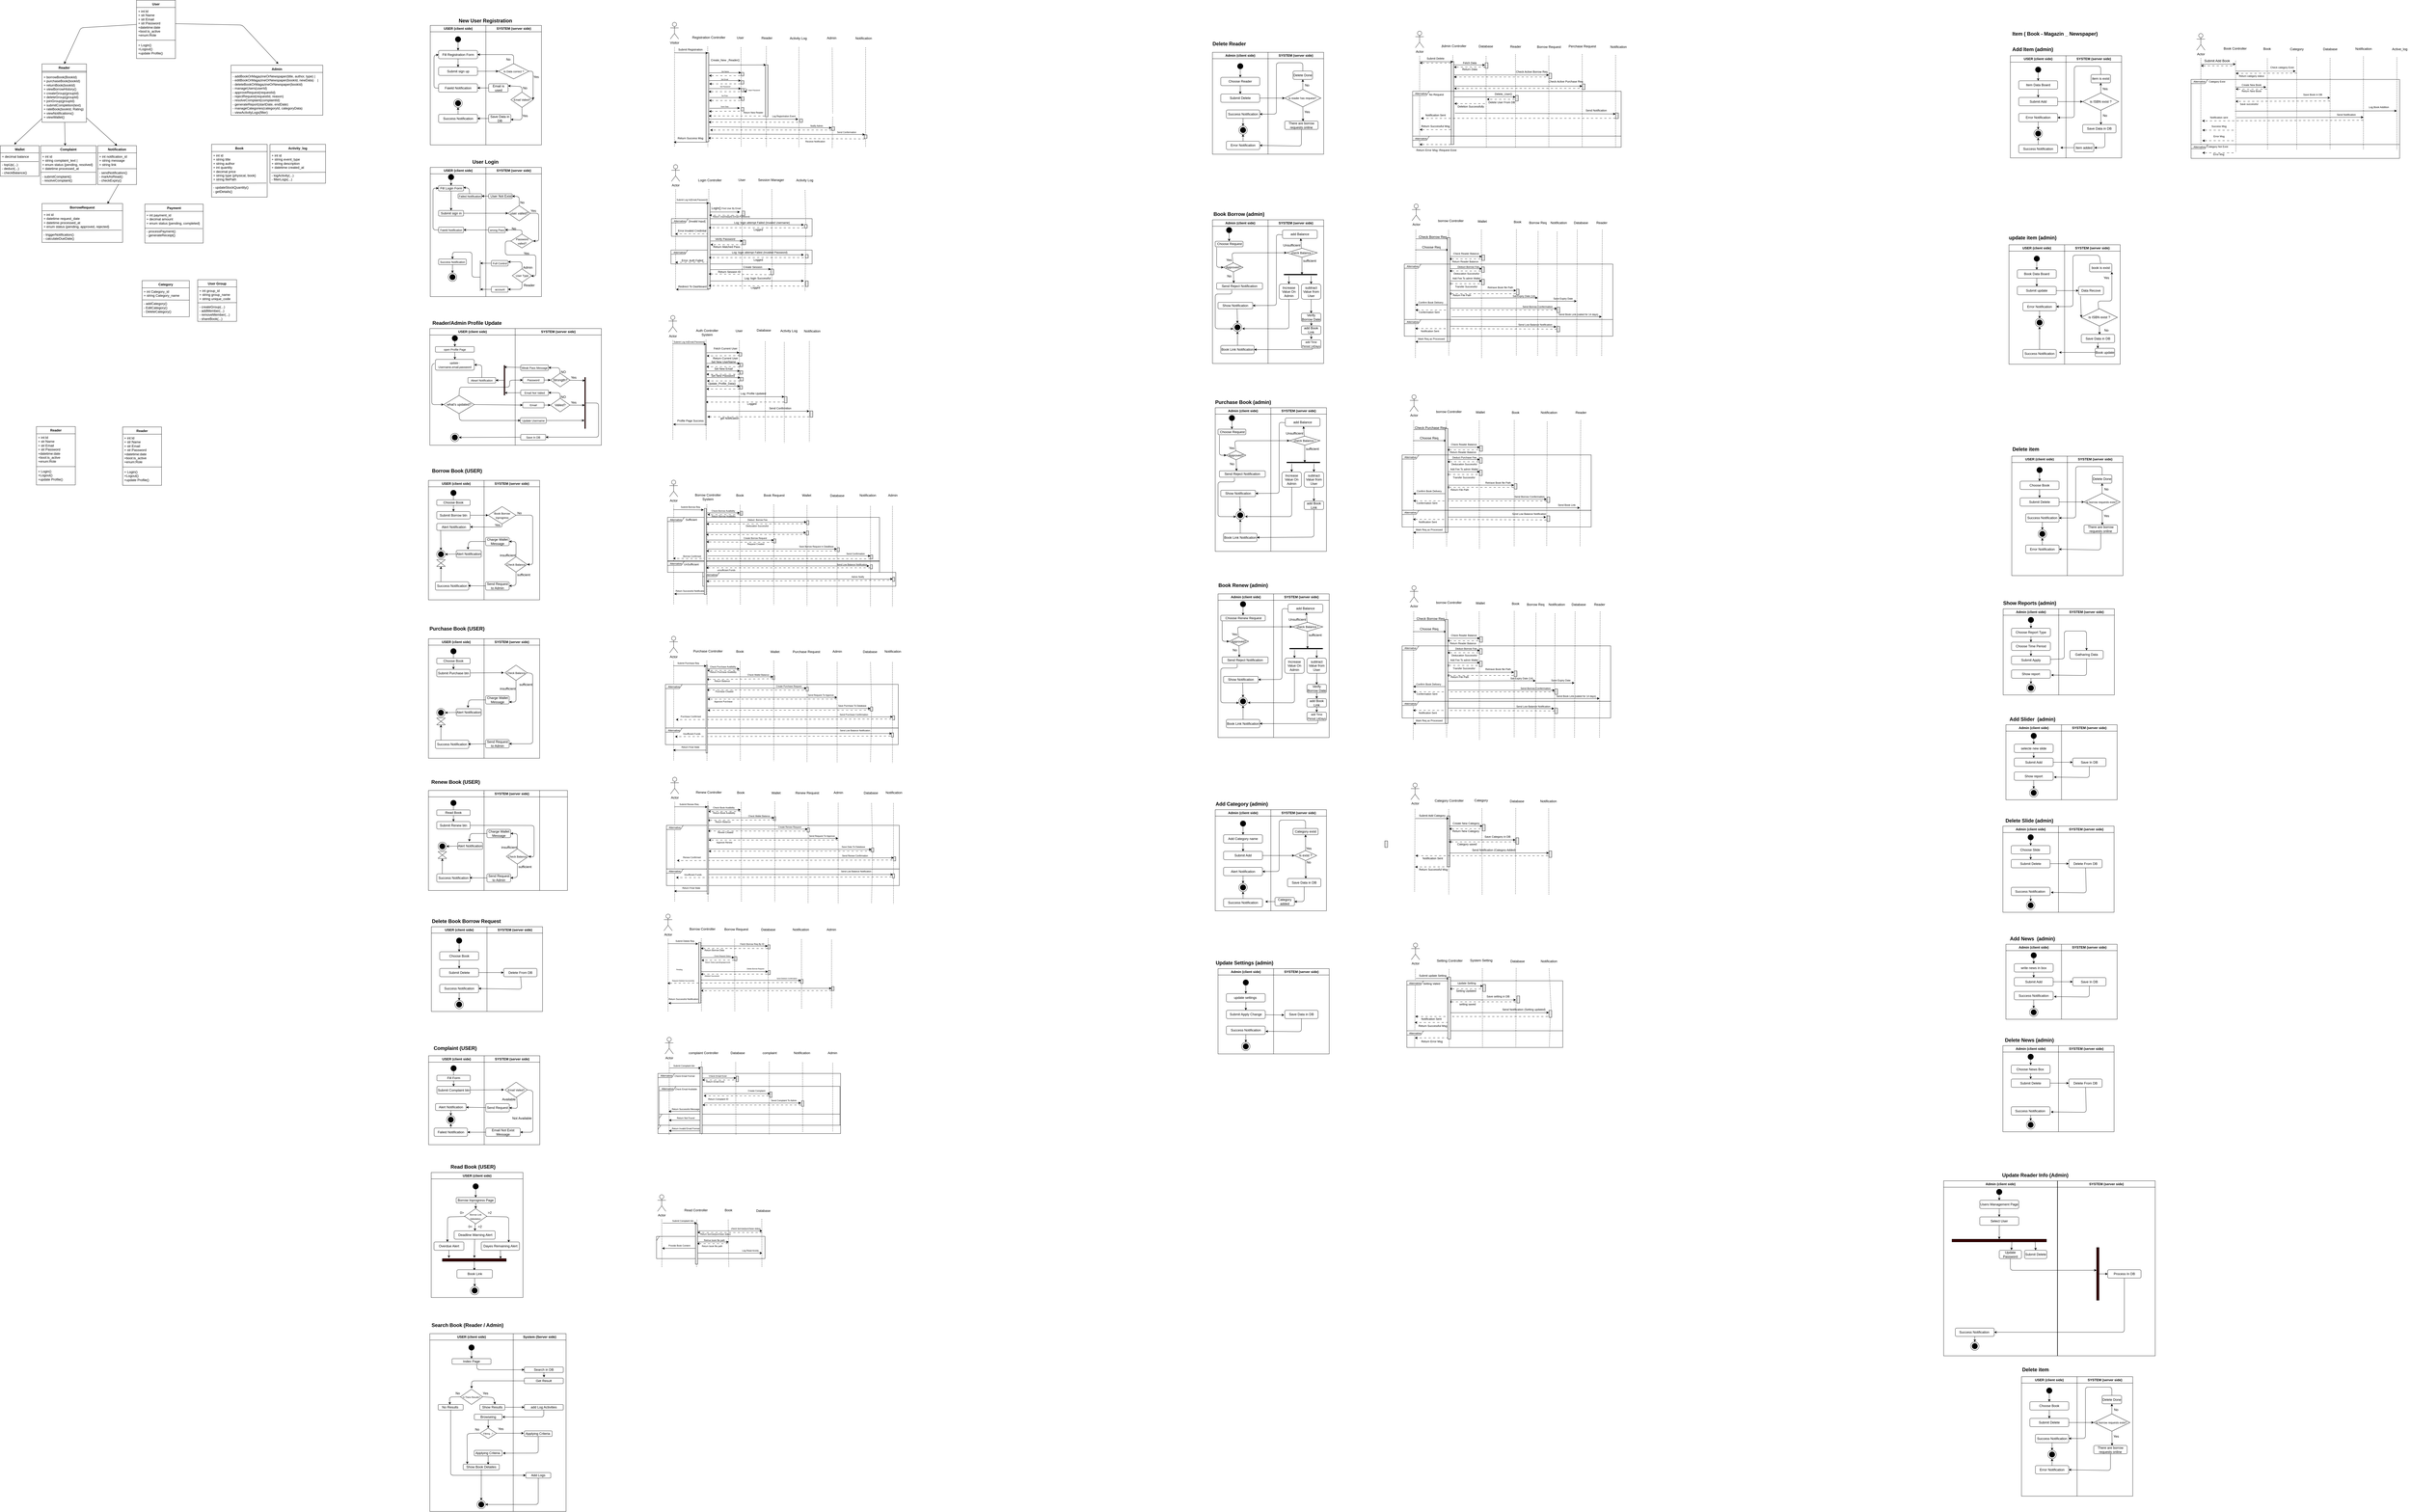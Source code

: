 <mxfile>
    <diagram id="96NKEoEJnGK9OO4_6m9S" name="Page-1">
        <mxGraphModel dx="3152" dy="203" grid="1" gridSize="10" guides="1" tooltips="1" connect="1" arrows="1" fold="1" page="1" pageScale="1" pageWidth="850" pageHeight="1100" math="0" shadow="0">
            <root>
                <mxCell id="0"/>
                <mxCell id="1" parent="0"/>
                <mxCell id="3142" value="" style="rounded=1;whiteSpace=wrap;html=1;arcSize=0;fillColor=#E6E6E6;" parent="1" vertex="1">
                    <mxGeometry x="2794.25" y="2946.25" width="10" height="183.75" as="geometry"/>
                </mxCell>
                <mxCell id="2088" value="" style="rounded=1;whiteSpace=wrap;html=1;arcSize=0;fillColor=#E6E6E6;" parent="1" vertex="1">
                    <mxGeometry x="128.5" y="200" width="10" height="320" as="geometry"/>
                </mxCell>
                <mxCell id="3" value="USER (client side)" style="swimlane;whiteSpace=wrap;html=1;" parent="1" vertex="1">
                    <mxGeometry x="-863.5" y="101.5" width="200" height="430" as="geometry"/>
                </mxCell>
                <mxCell id="7" style="edgeStyle=none;html=1;exitX=0.5;exitY=1;exitDx=0;exitDy=0;" parent="3" source="2" target="6" edge="1">
                    <mxGeometry relative="1" as="geometry"/>
                </mxCell>
                <mxCell id="2" value="" style="ellipse;whiteSpace=wrap;html=1;fillColor=#000000;" parent="3" vertex="1">
                    <mxGeometry x="90" y="40" width="20" height="20" as="geometry"/>
                </mxCell>
                <mxCell id="10" style="edgeStyle=none;html=1;exitX=0.5;exitY=1;exitDx=0;exitDy=0;entryX=0.5;entryY=0;entryDx=0;entryDy=0;" parent="3" source="6" target="9" edge="1">
                    <mxGeometry relative="1" as="geometry"/>
                </mxCell>
                <mxCell id="6" value="Fill Registration Form" style="rounded=1;whiteSpace=wrap;html=1;" parent="3" vertex="1">
                    <mxGeometry x="30" y="90" width="140" height="30" as="geometry"/>
                </mxCell>
                <mxCell id="9" value="Submit sign up" style="rounded=1;whiteSpace=wrap;html=1;" parent="3" vertex="1">
                    <mxGeometry x="30" y="150" width="140" height="30" as="geometry"/>
                </mxCell>
                <mxCell id="3286" style="edgeStyle=none;html=1;entryX=0;entryY=0.5;entryDx=0;entryDy=0;" parent="3" source="23" target="6" edge="1">
                    <mxGeometry relative="1" as="geometry">
                        <Array as="points">
                            <mxPoint x="13.5" y="225.5"/>
                            <mxPoint x="13.5" y="108.5"/>
                        </Array>
                    </mxGeometry>
                </mxCell>
                <mxCell id="23" value="Faield Notification" style="rounded=1;whiteSpace=wrap;html=1;" parent="3" vertex="1">
                    <mxGeometry x="30" y="210" width="140" height="30" as="geometry"/>
                </mxCell>
                <mxCell id="41" style="edgeStyle=none;html=1;exitX=0.5;exitY=0;exitDx=0;exitDy=0;entryX=0.5;entryY=1;entryDx=0;entryDy=0;" parent="3" source="35" target="39" edge="1">
                    <mxGeometry relative="1" as="geometry"/>
                </mxCell>
                <mxCell id="35" value="Success Notification" style="rounded=1;whiteSpace=wrap;html=1;" parent="3" vertex="1">
                    <mxGeometry x="30" y="320" width="140" height="30" as="geometry"/>
                </mxCell>
                <mxCell id="38" value="" style="ellipse;whiteSpace=wrap;html=1;fillColor=#000000;" parent="3" vertex="1">
                    <mxGeometry x="90" y="270" width="20" height="20" as="geometry"/>
                </mxCell>
                <mxCell id="39" value="" style="ellipse;whiteSpace=wrap;html=1;fillColor=none;" parent="3" vertex="1">
                    <mxGeometry x="85" y="265" width="30" height="30" as="geometry"/>
                </mxCell>
                <mxCell id="4" value="&lt;div&gt;SYSTEM (server side)&lt;/div&gt;" style="swimlane;whiteSpace=wrap;html=1;" parent="1" vertex="1">
                    <mxGeometry x="-663.5" y="101.5" width="200" height="430" as="geometry"/>
                </mxCell>
                <mxCell id="31" style="edgeStyle=none;html=1;entryX=1;entryY=0.5;entryDx=0;entryDy=0;exitX=1;exitY=0.5;exitDx=0;exitDy=0;" parent="4" source="12" target="17" edge="1">
                    <mxGeometry relative="1" as="geometry">
                        <Array as="points">
                            <mxPoint x="170" y="165"/>
                        </Array>
                    </mxGeometry>
                </mxCell>
                <mxCell id="12" value="&lt;font style=&quot;font-size: 10px;&quot;&gt;Is Data correct ?&lt;/font&gt;" style="rhombus;whiteSpace=wrap;html=1;" parent="4" vertex="1">
                    <mxGeometry x="45" y="137.5" width="110" height="55" as="geometry"/>
                </mxCell>
                <mxCell id="14" style="edgeStyle=none;html=1;exitX=0.5;exitY=0;exitDx=0;exitDy=0;entryX=1;entryY=0.5;entryDx=0;entryDy=0;" parent="4" source="12" target="6" edge="1">
                    <mxGeometry relative="1" as="geometry">
                        <Array as="points">
                            <mxPoint x="100" y="105"/>
                        </Array>
                    </mxGeometry>
                </mxCell>
                <mxCell id="15" value="No" style="text;html=1;align=center;verticalAlign=middle;resizable=0;points=[];autosize=1;strokeColor=none;fillColor=none;" parent="4" vertex="1">
                    <mxGeometry x="60" y="107.5" width="40" height="30" as="geometry"/>
                </mxCell>
                <mxCell id="33" style="edgeStyle=none;html=1;exitX=0.5;exitY=0;exitDx=0;exitDy=0;entryX=1;entryY=0.25;entryDx=0;entryDy=0;" parent="4" source="17" target="21" edge="1">
                    <mxGeometry relative="1" as="geometry">
                        <Array as="points">
                            <mxPoint x="130" y="220"/>
                        </Array>
                    </mxGeometry>
                </mxCell>
                <mxCell id="17" value="&lt;font style=&quot;font-size: 10px;&quot;&gt;Email Valied?&lt;/font&gt;" style="rhombus;whiteSpace=wrap;html=1;" parent="4" vertex="1">
                    <mxGeometry x="90" y="240" width="80" height="55" as="geometry"/>
                </mxCell>
                <mxCell id="19" value="Yes" style="text;html=1;align=center;verticalAlign=middle;resizable=0;points=[];autosize=1;strokeColor=none;fillColor=none;" parent="4" vertex="1">
                    <mxGeometry x="160" y="170" width="40" height="30" as="geometry"/>
                </mxCell>
                <mxCell id="21" value="Email is used" style="rounded=1;whiteSpace=wrap;html=1;" parent="4" vertex="1">
                    <mxGeometry x="10" y="210" width="70" height="30" as="geometry"/>
                </mxCell>
                <mxCell id="25" value="Save Data in DB" style="rounded=1;whiteSpace=wrap;html=1;" parent="4" vertex="1">
                    <mxGeometry x="10" y="320" width="80" height="30" as="geometry"/>
                </mxCell>
                <mxCell id="29" value="Yes" style="text;html=1;align=center;verticalAlign=middle;resizable=0;points=[];autosize=1;strokeColor=none;fillColor=none;" parent="4" vertex="1">
                    <mxGeometry x="120" y="310" width="40" height="30" as="geometry"/>
                </mxCell>
                <mxCell id="30" value="No" style="text;html=1;align=center;verticalAlign=middle;resizable=0;points=[];autosize=1;strokeColor=none;fillColor=none;" parent="4" vertex="1">
                    <mxGeometry x="120" y="210" width="40" height="30" as="geometry"/>
                </mxCell>
                <mxCell id="32" style="edgeStyle=none;html=1;exitX=0.5;exitY=1;exitDx=0;exitDy=0;entryX=0.997;entryY=0.618;entryDx=0;entryDy=0;entryPerimeter=0;" parent="4" source="17" target="25" edge="1">
                    <mxGeometry relative="1" as="geometry">
                        <Array as="points">
                            <mxPoint x="130" y="340"/>
                        </Array>
                    </mxGeometry>
                </mxCell>
                <mxCell id="13" style="edgeStyle=none;html=1;entryX=0;entryY=0.5;entryDx=0;entryDy=0;" parent="1" source="9" target="12" edge="1">
                    <mxGeometry relative="1" as="geometry"/>
                </mxCell>
                <mxCell id="34" style="edgeStyle=none;html=1;exitX=0;exitY=0.5;exitDx=0;exitDy=0;entryX=1;entryY=0.5;entryDx=0;entryDy=0;" parent="1" source="21" target="23" edge="1">
                    <mxGeometry relative="1" as="geometry"/>
                </mxCell>
                <mxCell id="36" style="edgeStyle=none;html=1;exitX=0;exitY=0.5;exitDx=0;exitDy=0;entryX=1;entryY=0.5;entryDx=0;entryDy=0;" parent="1" source="25" target="35" edge="1">
                    <mxGeometry relative="1" as="geometry"/>
                </mxCell>
                <mxCell id="42" value="&lt;b&gt;&lt;font style=&quot;font-size: 18px;&quot;&gt;New User Registration&amp;nbsp;&lt;/font&gt;&lt;/b&gt;" style="text;html=1;align=center;verticalAlign=middle;resizable=0;points=[];autosize=1;strokeColor=none;fillColor=none;" parent="1" vertex="1">
                    <mxGeometry x="-773.5" y="64.5" width="220" height="40" as="geometry"/>
                </mxCell>
                <mxCell id="43" value="Visitor" style="shape=umlActor;verticalLabelPosition=bottom;verticalAlign=top;html=1;" parent="1" vertex="1">
                    <mxGeometry y="90.38" width="30" height="60" as="geometry"/>
                </mxCell>
                <mxCell id="44" value="" style="edgeStyle=none;orthogonalLoop=1;jettySize=auto;html=1;dashed=1;endArrow=none;endFill=0;" parent="1" edge="1">
                    <mxGeometry width="80" relative="1" as="geometry">
                        <mxPoint x="15.2" y="179.63" as="sourcePoint"/>
                        <mxPoint x="15" y="539.38" as="targetPoint"/>
                        <Array as="points"/>
                    </mxGeometry>
                </mxCell>
                <mxCell id="45" value="Registration Controller&lt;div&gt;&lt;br/&gt;&lt;/div&gt;" style="text;html=1;align=center;verticalAlign=middle;resizable=0;points=[];autosize=1;strokeColor=none;fillColor=none;" parent="1" vertex="1">
                    <mxGeometry x="67.5" y="131.63" width="140" height="40" as="geometry"/>
                </mxCell>
                <mxCell id="46" value="User&amp;nbsp;" style="text;html=1;align=center;verticalAlign=middle;resizable=0;points=[];autosize=1;strokeColor=none;fillColor=none;" parent="1" vertex="1">
                    <mxGeometry x="227.5" y="130.63" width="50" height="30" as="geometry"/>
                </mxCell>
                <mxCell id="47" value="" style="edgeStyle=none;orthogonalLoop=1;jettySize=auto;html=1;dashed=1;endArrow=none;endFill=0;" parent="1" source="2088" edge="1">
                    <mxGeometry width="80" relative="1" as="geometry">
                        <mxPoint x="134.5" y="178.13" as="sourcePoint"/>
                        <mxPoint x="135" y="539.38" as="targetPoint"/>
                        <Array as="points"/>
                    </mxGeometry>
                </mxCell>
                <mxCell id="48" value="" style="edgeStyle=none;orthogonalLoop=1;jettySize=auto;html=1;dashed=1;endArrow=none;endFill=0;" parent="1" edge="1">
                    <mxGeometry width="80" relative="1" as="geometry">
                        <mxPoint x="254.18" y="180.25" as="sourcePoint"/>
                        <mxPoint x="255" y="539.38" as="targetPoint"/>
                        <Array as="points"/>
                    </mxGeometry>
                </mxCell>
                <mxCell id="49" value="" style="edgeStyle=none;orthogonalLoop=1;jettySize=auto;html=1;" parent="1" edge="1">
                    <mxGeometry width="80" relative="1" as="geometry">
                        <mxPoint x="14.5" y="200" as="sourcePoint"/>
                        <mxPoint x="135.5" y="200.75" as="targetPoint"/>
                        <Array as="points"/>
                    </mxGeometry>
                </mxCell>
                <mxCell id="67" value="" style="edgeStyle=none;orthogonalLoop=1;jettySize=auto;html=1;dashed=1;endArrow=none;endFill=0;" parent="1" edge="1">
                    <mxGeometry width="80" relative="1" as="geometry">
                        <mxPoint x="462.5" y="179.63" as="sourcePoint"/>
                        <mxPoint x="462.5" y="540.88" as="targetPoint"/>
                        <Array as="points"/>
                    </mxGeometry>
                </mxCell>
                <mxCell id="68" value="Activity Log" style="text;html=1;align=center;verticalAlign=middle;resizable=0;points=[];autosize=1;strokeColor=none;fillColor=none;" parent="1" vertex="1">
                    <mxGeometry x="420" y="133.13" width="80" height="30" as="geometry"/>
                </mxCell>
                <mxCell id="94" value="USER (client side)" style="swimlane;whiteSpace=wrap;html=1;" parent="1" vertex="1">
                    <mxGeometry x="-863.5" y="612.5" width="200" height="465" as="geometry"/>
                </mxCell>
                <mxCell id="95" style="edgeStyle=none;html=1;exitX=0.5;exitY=1;exitDx=0;exitDy=0;" parent="94" source="96" target="98" edge="1">
                    <mxGeometry relative="1" as="geometry"/>
                </mxCell>
                <mxCell id="96" value="" style="ellipse;whiteSpace=wrap;html=1;fillColor=#000000;" parent="94" vertex="1">
                    <mxGeometry x="65" y="25" width="20" height="20" as="geometry"/>
                </mxCell>
                <mxCell id="97" style="edgeStyle=none;html=1;exitX=0.5;exitY=1;exitDx=0;exitDy=0;entryX=0.5;entryY=0;entryDx=0;entryDy=0;" parent="94" source="98" target="99" edge="1">
                    <mxGeometry relative="1" as="geometry"/>
                </mxCell>
                <mxCell id="98" value="Fill Login Form" style="rounded=1;whiteSpace=wrap;html=1;" parent="94" vertex="1">
                    <mxGeometry x="30" y="65" width="90" height="20" as="geometry"/>
                </mxCell>
                <mxCell id="99" value="Submit sign in" style="rounded=1;whiteSpace=wrap;html=1;" parent="94" vertex="1">
                    <mxGeometry x="30" y="155" width="90" height="20" as="geometry"/>
                </mxCell>
                <mxCell id="370" style="edgeStyle=none;html=1;entryX=0;entryY=0.5;entryDx=0;entryDy=0;" parent="94" source="101" target="98" edge="1">
                    <mxGeometry relative="1" as="geometry">
                        <Array as="points">
                            <mxPoint x="10" y="225"/>
                            <mxPoint x="10" y="75"/>
                        </Array>
                    </mxGeometry>
                </mxCell>
                <mxCell id="101" value="&lt;font style=&quot;font-size: 10px;&quot;&gt;Faield Notification&lt;/font&gt;" style="rounded=1;whiteSpace=wrap;html=1;fillColor=none;" parent="94" vertex="1">
                    <mxGeometry x="30" y="215" width="90" height="20" as="geometry"/>
                </mxCell>
                <mxCell id="371" style="edgeStyle=none;html=1;entryX=0.5;entryY=0;entryDx=0;entryDy=0;" parent="94" source="103" target="105" edge="1">
                    <mxGeometry relative="1" as="geometry"/>
                </mxCell>
                <mxCell id="933" style="edgeStyle=none;html=1;endArrow=none;endFill=0;startArrow=classic;startFill=1;" parent="94" source="103" edge="1">
                    <mxGeometry relative="1" as="geometry">
                        <mxPoint x="180" y="395" as="targetPoint"/>
                        <Array as="points">
                            <mxPoint x="80" y="305"/>
                            <mxPoint x="150" y="305"/>
                            <mxPoint x="150" y="395"/>
                        </Array>
                    </mxGeometry>
                </mxCell>
                <mxCell id="103" value="&lt;font style=&quot;font-size: 10px;&quot;&gt;Success Notification&lt;/font&gt;" style="rounded=1;whiteSpace=wrap;html=1;fillColor=none;" parent="94" vertex="1">
                    <mxGeometry x="30" y="330" width="100" height="20" as="geometry"/>
                </mxCell>
                <mxCell id="104" value="" style="ellipse;whiteSpace=wrap;html=1;fillColor=#000000;" parent="94" vertex="1">
                    <mxGeometry x="70" y="385" width="20" height="20" as="geometry"/>
                </mxCell>
                <mxCell id="105" value="" style="ellipse;whiteSpace=wrap;html=1;fillColor=none;" parent="94" vertex="1">
                    <mxGeometry x="65" y="380" width="30" height="30" as="geometry"/>
                </mxCell>
                <mxCell id="914" value="&lt;font style=&quot;font-size: 10px;&quot;&gt;Failed Notification&lt;/font&gt;" style="rounded=1;whiteSpace=wrap;html=1;fillColor=none;" parent="94" vertex="1">
                    <mxGeometry x="100" y="95" width="85" height="16.75" as="geometry"/>
                </mxCell>
                <mxCell id="919" style="edgeStyle=none;html=1;entryX=0.991;entryY=0.363;entryDx=0;entryDy=0;entryPerimeter=0;" parent="94" source="914" target="98" edge="1">
                    <mxGeometry relative="1" as="geometry">
                        <Array as="points">
                            <mxPoint x="140" y="75"/>
                        </Array>
                    </mxGeometry>
                </mxCell>
                <mxCell id="930" value="" style="endArrow=none;html=1;" parent="94" edge="1">
                    <mxGeometry width="50" height="50" relative="1" as="geometry">
                        <mxPoint x="180" y="445" as="sourcePoint"/>
                        <mxPoint x="180" y="335" as="targetPoint"/>
                    </mxGeometry>
                </mxCell>
                <mxCell id="106" value="&lt;div&gt;SYSTEM (server side)&lt;/div&gt;" style="swimlane;whiteSpace=wrap;html=1;" parent="1" vertex="1">
                    <mxGeometry x="-663.5" y="612.5" width="200" height="465" as="geometry"/>
                </mxCell>
                <mxCell id="107" style="edgeStyle=none;html=1;entryX=1;entryY=0.5;entryDx=0;entryDy=0;exitX=1;exitY=0.5;exitDx=0;exitDy=0;" parent="106" source="108" target="112" edge="1">
                    <mxGeometry relative="1" as="geometry">
                        <Array as="points">
                            <mxPoint x="190" y="165"/>
                            <mxPoint x="190" y="265"/>
                        </Array>
                    </mxGeometry>
                </mxCell>
                <mxCell id="917" style="edgeStyle=none;html=1;entryX=1;entryY=0.5;entryDx=0;entryDy=0;exitX=0.5;exitY=0;exitDx=0;exitDy=0;" parent="106" source="108" target="913" edge="1">
                    <mxGeometry relative="1" as="geometry">
                        <Array as="points">
                            <mxPoint x="120" y="105"/>
                        </Array>
                    </mxGeometry>
                </mxCell>
                <mxCell id="108" value="user valied?" style="rhombus;whiteSpace=wrap;html=1;" parent="106" vertex="1">
                    <mxGeometry x="80" y="137.5" width="80" height="55" as="geometry"/>
                </mxCell>
                <mxCell id="110" value="No" style="text;html=1;align=center;verticalAlign=middle;resizable=0;points=[];autosize=1;strokeColor=none;fillColor=none;" parent="106" vertex="1">
                    <mxGeometry x="110" y="111.75" width="40" height="30" as="geometry"/>
                </mxCell>
                <mxCell id="111" style="edgeStyle=none;html=1;exitX=0.5;exitY=0;exitDx=0;exitDy=0;entryX=1;entryY=0.5;entryDx=0;entryDy=0;" parent="106" source="112" target="114" edge="1">
                    <mxGeometry relative="1" as="geometry">
                        <Array as="points">
                            <mxPoint x="130" y="225"/>
                        </Array>
                    </mxGeometry>
                </mxCell>
                <mxCell id="112" value="&lt;font style=&quot;font-size: 10px;&quot;&gt;Password valied?&lt;/font&gt;" style="rhombus;whiteSpace=wrap;html=1;" parent="106" vertex="1">
                    <mxGeometry x="90" y="240" width="80" height="50" as="geometry"/>
                </mxCell>
                <mxCell id="113" value="Yes" style="text;html=1;align=center;verticalAlign=middle;resizable=0;points=[];autosize=1;strokeColor=none;fillColor=none;" parent="106" vertex="1">
                    <mxGeometry x="150" y="141.75" width="40" height="30" as="geometry"/>
                </mxCell>
                <mxCell id="114" value="&lt;font style=&quot;font-size: 10px;&quot;&gt;wrong Pass&lt;/font&gt;" style="rounded=1;whiteSpace=wrap;html=1;" parent="106" vertex="1">
                    <mxGeometry x="10" y="215" width="60" height="20" as="geometry"/>
                </mxCell>
                <mxCell id="117" value="No" style="text;html=1;align=center;verticalAlign=middle;resizable=0;points=[];autosize=1;strokeColor=none;fillColor=none;" parent="106" vertex="1">
                    <mxGeometry x="80" y="205" width="40" height="30" as="geometry"/>
                </mxCell>
                <mxCell id="913" value="&amp;nbsp;User Not Exist" style="rounded=1;whiteSpace=wrap;html=1;" parent="106" vertex="1">
                    <mxGeometry x="10" y="95" width="85" height="16.75" as="geometry"/>
                </mxCell>
                <mxCell id="920" value="&lt;font style=&quot;font-size: 10px;&quot;&gt;User Type&lt;/font&gt;" style="rhombus;whiteSpace=wrap;html=1;" parent="106" vertex="1">
                    <mxGeometry x="95" y="365" width="70" height="49" as="geometry"/>
                </mxCell>
                <mxCell id="922" style="edgeStyle=none;html=1;entryX=0.975;entryY=0.534;entryDx=0;entryDy=0;exitX=0;exitY=0.5;exitDx=0;exitDy=0;entryPerimeter=0;" parent="106" source="112" target="920" edge="1">
                    <mxGeometry relative="1" as="geometry">
                        <mxPoint x="90" y="285" as="sourcePoint"/>
                        <mxPoint x="165" y="409.5" as="targetPoint"/>
                        <Array as="points">
                            <mxPoint x="70" y="265"/>
                            <mxPoint x="70" y="315"/>
                            <mxPoint x="180" y="315"/>
                            <mxPoint x="180" y="390"/>
                        </Array>
                    </mxGeometry>
                </mxCell>
                <mxCell id="927" value="Admin" style="text;html=1;align=center;verticalAlign=middle;resizable=0;points=[];autosize=1;strokeColor=none;fillColor=none;" parent="106" vertex="1">
                    <mxGeometry x="120" y="345" width="60" height="30" as="geometry"/>
                </mxCell>
                <mxCell id="928" value="Reader" style="text;html=1;align=center;verticalAlign=middle;resizable=0;points=[];autosize=1;strokeColor=none;fillColor=none;" parent="106" vertex="1">
                    <mxGeometry x="125" y="409" width="60" height="30" as="geometry"/>
                </mxCell>
                <mxCell id="119" style="edgeStyle=none;html=1;entryX=0;entryY=0.5;entryDx=0;entryDy=0;" parent="1" source="99" target="108" edge="1">
                    <mxGeometry relative="1" as="geometry"/>
                </mxCell>
                <mxCell id="120" style="edgeStyle=none;html=1;exitX=0;exitY=0.5;exitDx=0;exitDy=0;entryX=1;entryY=0.5;entryDx=0;entryDy=0;" parent="1" source="114" target="101" edge="1">
                    <mxGeometry relative="1" as="geometry"/>
                </mxCell>
                <mxCell id="122" value="&lt;b&gt;&lt;font style=&quot;font-size: 18px;&quot;&gt;&amp;nbsp;User&amp;nbsp;Login&lt;/font&gt;&lt;/b&gt;" style="text;html=1;align=center;verticalAlign=middle;resizable=0;points=[];autosize=1;strokeColor=none;fillColor=none;" parent="1" vertex="1">
                    <mxGeometry x="-728.5" y="572.5" width="120" height="40" as="geometry"/>
                </mxCell>
                <mxCell id="163" value="USER (client side)" style="swimlane;whiteSpace=wrap;html=1;" parent="1" vertex="1">
                    <mxGeometry x="-870" y="1739" width="200" height="430" as="geometry"/>
                </mxCell>
                <mxCell id="164" style="edgeStyle=none;html=1;exitX=0.5;exitY=1;exitDx=0;exitDy=0;" parent="163" edge="1">
                    <mxGeometry relative="1" as="geometry">
                        <mxPoint x="89.8" y="45" as="sourcePoint"/>
                        <mxPoint x="89.8" y="80" as="targetPoint"/>
                    </mxGeometry>
                </mxCell>
                <mxCell id="165" value="" style="ellipse;whiteSpace=wrap;html=1;fillColor=#000000;" parent="163" vertex="1">
                    <mxGeometry x="80" y="35" width="20" height="20" as="geometry"/>
                </mxCell>
                <mxCell id="166" style="edgeStyle=none;html=1;exitX=0.5;exitY=1;exitDx=0;exitDy=0;entryX=0.5;entryY=0;entryDx=0;entryDy=0;" parent="163" source="167" target="168" edge="1">
                    <mxGeometry relative="1" as="geometry"/>
                </mxCell>
                <mxCell id="167" value="Choose Book" style="rounded=1;whiteSpace=wrap;html=1;" parent="163" vertex="1">
                    <mxGeometry x="30" y="70" width="120" height="20" as="geometry"/>
                </mxCell>
                <mxCell id="168" value="Submit Borrow btn" style="rounded=1;whiteSpace=wrap;html=1;" parent="163" vertex="1">
                    <mxGeometry x="30" y="112" width="120" height="27" as="geometry"/>
                </mxCell>
                <mxCell id="169" style="edgeStyle=none;html=1;exitX=0.117;exitY=0.955;exitDx=0;exitDy=0;exitPerimeter=0;" parent="163" source="170" edge="1">
                    <mxGeometry relative="1" as="geometry">
                        <mxPoint x="45.15" y="228.51" as="sourcePoint"/>
                        <mxPoint x="44.85" y="251" as="targetPoint"/>
                    </mxGeometry>
                </mxCell>
                <mxCell id="170" value="&amp;nbsp;Alert Notification" style="rounded=1;whiteSpace=wrap;html=1;" parent="163" vertex="1">
                    <mxGeometry x="30" y="155" width="120" height="25" as="geometry"/>
                </mxCell>
                <mxCell id="171" style="edgeStyle=none;html=1;exitX=0.165;exitY=0.005;exitDx=0;exitDy=0;exitPerimeter=0;entryX=0.5;entryY=1;entryDx=0;entryDy=0;entryPerimeter=0;" parent="163" source="172" target="947" edge="1">
                    <mxGeometry relative="1" as="geometry">
                        <mxPoint x="45" y="345" as="targetPoint"/>
                    </mxGeometry>
                </mxCell>
                <mxCell id="172" value="Success Notification" style="rounded=1;whiteSpace=wrap;html=1;" parent="163" vertex="1">
                    <mxGeometry x="25" y="365" width="120" height="30" as="geometry"/>
                </mxCell>
                <mxCell id="173" value="" style="ellipse;whiteSpace=wrap;html=1;fillColor=#000000;" parent="163" vertex="1">
                    <mxGeometry x="35" y="256" width="20" height="20" as="geometry"/>
                </mxCell>
                <mxCell id="174" value="" style="ellipse;whiteSpace=wrap;html=1;fillColor=none;" parent="163" vertex="1">
                    <mxGeometry x="30" y="251" width="30" height="30" as="geometry"/>
                </mxCell>
                <mxCell id="384" style="edgeStyle=none;html=1;entryX=1;entryY=0.5;entryDx=0;entryDy=0;" parent="163" source="379" target="174" edge="1">
                    <mxGeometry relative="1" as="geometry"/>
                </mxCell>
                <mxCell id="379" value="Alert Notification" style="rounded=1;whiteSpace=wrap;html=1;" parent="163" vertex="1">
                    <mxGeometry x="100" y="252" width="90" height="25" as="geometry"/>
                </mxCell>
                <mxCell id="947" value="" style="verticalLabelPosition=bottom;verticalAlign=top;html=1;shape=mxgraph.flowchart.collate;" parent="163" vertex="1">
                    <mxGeometry x="30" y="285" width="30" height="25" as="geometry"/>
                </mxCell>
                <mxCell id="175" value="&lt;div&gt;SYSTEM (server side)&lt;/div&gt;" style="swimlane;whiteSpace=wrap;html=1;fillColor=#FFFFFF;" parent="1" vertex="1">
                    <mxGeometry x="-670" y="1739" width="200" height="430" as="geometry"/>
                </mxCell>
                <mxCell id="941" style="edgeStyle=none;html=1;entryX=1;entryY=0.5;entryDx=0;entryDy=0;exitX=1;exitY=0.5;exitDx=0;exitDy=0;" parent="175" source="177" target="180" edge="1">
                    <mxGeometry relative="1" as="geometry">
                        <Array as="points">
                            <mxPoint x="175" y="125"/>
                            <mxPoint x="175" y="303"/>
                        </Array>
                    </mxGeometry>
                </mxCell>
                <mxCell id="177" value="&lt;font style=&quot;font-size: 10px;&quot;&gt;Book Borrow inprogress&lt;/font&gt;" style="rhombus;whiteSpace=wrap;html=1;" parent="175" vertex="1">
                    <mxGeometry x="15" y="94.25" width="100" height="62.5" as="geometry"/>
                </mxCell>
                <mxCell id="942" style="edgeStyle=none;html=1;entryX=1;entryY=0.5;entryDx=0;entryDy=0;" parent="175" source="180" target="939" edge="1">
                    <mxGeometry relative="1" as="geometry">
                        <Array as="points">
                            <mxPoint x="115" y="220"/>
                        </Array>
                    </mxGeometry>
                </mxCell>
                <mxCell id="943" style="edgeStyle=none;html=1;entryX=1;entryY=0.5;entryDx=0;entryDy=0;" parent="175" source="180" target="380" edge="1">
                    <mxGeometry relative="1" as="geometry">
                        <Array as="points">
                            <mxPoint x="115" y="378"/>
                        </Array>
                    </mxGeometry>
                </mxCell>
                <mxCell id="180" value="&lt;span style=&quot;font-size: 10px;&quot;&gt;Check Balance&lt;/span&gt;" style="rhombus;whiteSpace=wrap;html=1;" parent="175" vertex="1">
                    <mxGeometry x="75" y="275" width="80" height="55" as="geometry"/>
                </mxCell>
                <mxCell id="380" value="Send Request to Admin" style="rounded=1;whiteSpace=wrap;html=1;" parent="175" vertex="1">
                    <mxGeometry x="5.5" y="365" width="85" height="30" as="geometry"/>
                </mxCell>
                <mxCell id="936" value="Yes" style="text;html=1;align=center;verticalAlign=middle;resizable=0;points=[];autosize=1;strokeColor=none;fillColor=none;" parent="175" vertex="1">
                    <mxGeometry x="28" y="146" width="40" height="30" as="geometry"/>
                </mxCell>
                <mxCell id="938" value="insufficient" style="text;html=1;align=center;verticalAlign=middle;resizable=0;points=[];autosize=1;strokeColor=none;fillColor=none;" parent="175" vertex="1">
                    <mxGeometry x="45" y="255" width="80" height="30" as="geometry"/>
                </mxCell>
                <mxCell id="939" value="Charge Wallet Message" style="rounded=1;whiteSpace=wrap;html=1;" parent="175" vertex="1">
                    <mxGeometry x="5.5" y="205" width="85" height="30" as="geometry"/>
                </mxCell>
                <mxCell id="940" value="No" style="text;html=1;align=center;verticalAlign=middle;resizable=0;points=[];autosize=1;strokeColor=none;fillColor=none;" parent="175" vertex="1">
                    <mxGeometry x="107" y="103" width="40" height="30" as="geometry"/>
                </mxCell>
                <mxCell id="944" value="sufficient" style="text;html=1;align=center;verticalAlign=middle;resizable=0;points=[];autosize=1;strokeColor=none;fillColor=none;" parent="175" vertex="1">
                    <mxGeometry x="107" y="325" width="70" height="30" as="geometry"/>
                </mxCell>
                <mxCell id="187" style="edgeStyle=none;html=1;entryX=0;entryY=0.5;entryDx=0;entryDy=0;" parent="1" source="168" target="177" edge="1">
                    <mxGeometry relative="1" as="geometry"/>
                </mxCell>
                <mxCell id="190" value="&lt;b&gt;&lt;font style=&quot;font-size: 18px;&quot;&gt;&amp;nbsp;Borrow Book (USER)&lt;/font&gt;&lt;/b&gt;" style="text;html=1;align=center;verticalAlign=middle;resizable=0;points=[];autosize=1;strokeColor=none;fillColor=none;" parent="1" vertex="1">
                    <mxGeometry x="-875" y="1685" width="210" height="40" as="geometry"/>
                </mxCell>
                <mxCell id="232" value="Admin (client side)" style="swimlane;whiteSpace=wrap;html=1;" parent="1" vertex="1">
                    <mxGeometry x="1950" y="801.25" width="200" height="517" as="geometry"/>
                </mxCell>
                <mxCell id="233" style="edgeStyle=none;html=1;exitX=0.5;exitY=1;exitDx=0;exitDy=0;" parent="232" source="234" target="236" edge="1">
                    <mxGeometry relative="1" as="geometry"/>
                </mxCell>
                <mxCell id="234" value="" style="ellipse;whiteSpace=wrap;html=1;fillColor=#000000;" parent="232" vertex="1">
                    <mxGeometry x="50" y="27" width="20" height="20" as="geometry"/>
                </mxCell>
                <mxCell id="1126" style="edgeStyle=none;html=1;entryX=0;entryY=0.5;entryDx=0;entryDy=0;exitX=0.052;exitY=1.109;exitDx=0;exitDy=0;exitPerimeter=0;" parent="232" source="236" target="1124" edge="1">
                    <mxGeometry relative="1" as="geometry">
                        <Array as="points">
                            <mxPoint x="15" y="171"/>
                        </Array>
                    </mxGeometry>
                </mxCell>
                <mxCell id="236" value="&amp;nbsp;Choose Request" style="rounded=1;whiteSpace=wrap;html=1;" parent="232" vertex="1">
                    <mxGeometry x="10" y="77" width="100" height="20" as="geometry"/>
                </mxCell>
                <mxCell id="1129" value="" style="edgeStyle=none;html=1;entryX=0.373;entryY=0.029;entryDx=0;entryDy=0;entryPerimeter=0;" parent="232" source="1124" target="1128" edge="1">
                    <mxGeometry relative="1" as="geometry"/>
                </mxCell>
                <mxCell id="1124" value="&lt;font style=&quot;font-size: 11px;&quot;&gt;Approved&lt;/font&gt;&lt;span style=&quot;font-size: 11px; background-color: transparent;&quot;&gt;?&lt;/span&gt;" style="rhombus;whiteSpace=wrap;html=1;" parent="232" vertex="1">
                    <mxGeometry x="40" y="154.75" width="70" height="32.5" as="geometry"/>
                </mxCell>
                <mxCell id="239" value="Show Notification" style="rounded=1;whiteSpace=wrap;html=1;" parent="232" vertex="1">
                    <mxGeometry x="20" y="297" width="125" height="23" as="geometry"/>
                </mxCell>
                <mxCell id="1128" value="Send Reject Notification" style="rounded=1;whiteSpace=wrap;html=1;" parent="232" vertex="1">
                    <mxGeometry x="15" y="227" width="165" height="23" as="geometry"/>
                </mxCell>
                <mxCell id="1130" value="Yes" style="text;html=1;align=center;verticalAlign=middle;resizable=0;points=[];autosize=1;strokeColor=none;fillColor=none;" parent="232" vertex="1">
                    <mxGeometry x="39" y="130" width="40" height="30" as="geometry"/>
                </mxCell>
                <mxCell id="1131" value="No" style="text;html=1;align=center;verticalAlign=middle;resizable=0;points=[];autosize=1;strokeColor=none;fillColor=none;" parent="232" vertex="1">
                    <mxGeometry x="40" y="187.25" width="40" height="30" as="geometry"/>
                </mxCell>
                <mxCell id="244" value="&lt;div&gt;SYSTEM (server side)&lt;/div&gt;" style="swimlane;whiteSpace=wrap;html=1;" parent="1" vertex="1">
                    <mxGeometry x="2150" y="801.25" width="200" height="517" as="geometry"/>
                </mxCell>
                <mxCell id="388" style="edgeStyle=none;html=1;exitX=0.5;exitY=1;exitDx=0;exitDy=0;" parent="244" source="246" edge="1">
                    <mxGeometry relative="1" as="geometry">
                        <mxPoint x="122" y="197" as="targetPoint"/>
                    </mxGeometry>
                </mxCell>
                <mxCell id="246" value="&lt;font style=&quot;font-size: 11px;&quot;&gt;check Balance !&lt;/font&gt;" style="rhombus;whiteSpace=wrap;html=1;" parent="244" vertex="1">
                    <mxGeometry x="67" y="102.25" width="110" height="32.5" as="geometry"/>
                </mxCell>
                <mxCell id="247" value="Unsufficient" style="text;html=1;align=center;verticalAlign=middle;resizable=0;points=[];autosize=1;strokeColor=none;fillColor=none;" parent="244" vertex="1">
                    <mxGeometry x="40" y="77" width="90" height="30" as="geometry"/>
                </mxCell>
                <mxCell id="385" value="add Balance" style="rounded=1;whiteSpace=wrap;html=1;" parent="244" vertex="1">
                    <mxGeometry x="52" y="37" width="125" height="30" as="geometry"/>
                </mxCell>
                <mxCell id="386" style="edgeStyle=none;html=1;entryX=0.524;entryY=0.997;entryDx=0;entryDy=0;entryPerimeter=0;" parent="244" source="246" target="385" edge="1">
                    <mxGeometry relative="1" as="geometry"/>
                </mxCell>
                <mxCell id="240" style="edgeStyle=none;html=1;exitX=0.5;exitY=0;exitDx=0;exitDy=0;entryX=0.5;entryY=1;entryDx=0;entryDy=0;" parent="244" source="241" target="243" edge="1">
                    <mxGeometry relative="1" as="geometry"/>
                </mxCell>
                <mxCell id="241" value="Book Link Notification" style="rounded=1;whiteSpace=wrap;html=1;" parent="244" vertex="1">
                    <mxGeometry x="-170" y="452" width="120" height="30" as="geometry"/>
                </mxCell>
                <mxCell id="242" value="" style="ellipse;whiteSpace=wrap;html=1;fillColor=#000000;" parent="244" vertex="1">
                    <mxGeometry x="-120" y="377" width="20" height="20" as="geometry"/>
                </mxCell>
                <mxCell id="243" value="" style="ellipse;whiteSpace=wrap;html=1;fillColor=none;" parent="244" vertex="1">
                    <mxGeometry x="-125" y="372" width="30" height="30" as="geometry"/>
                </mxCell>
                <mxCell id="389" value="" style="edgeStyle=none;orthogonalLoop=1;jettySize=auto;html=1;endArrow=none;endFill=0;jumpSize=16;strokeWidth=4;" parent="244" edge="1">
                    <mxGeometry width="80" relative="1" as="geometry">
                        <mxPoint x="57" y="197" as="sourcePoint"/>
                        <mxPoint x="177" y="197" as="targetPoint"/>
                        <Array as="points"/>
                    </mxGeometry>
                </mxCell>
                <mxCell id="391" value="" style="edgeStyle=none;orthogonalLoop=1;jettySize=auto;html=1;" parent="244" edge="1">
                    <mxGeometry width="80" relative="1" as="geometry">
                        <mxPoint x="74.89" y="231" as="sourcePoint"/>
                        <mxPoint x="74.89" y="231" as="targetPoint"/>
                        <Array as="points">
                            <mxPoint x="75" y="197"/>
                        </Array>
                    </mxGeometry>
                </mxCell>
                <mxCell id="395" style="edgeStyle=none;html=1;" parent="244" source="392" edge="1">
                    <mxGeometry relative="1" as="geometry">
                        <mxPoint x="155" y="336.25" as="targetPoint"/>
                    </mxGeometry>
                </mxCell>
                <mxCell id="392" value="subtract Value from User" style="rounded=1;whiteSpace=wrap;html=1;" parent="244" vertex="1">
                    <mxGeometry x="120" y="231" width="70" height="55" as="geometry"/>
                </mxCell>
                <mxCell id="393" value="Increase Value On Admin" style="rounded=1;whiteSpace=wrap;html=1;" parent="244" vertex="1">
                    <mxGeometry x="40" y="231" width="70" height="55" as="geometry"/>
                </mxCell>
                <mxCell id="394" value="add Book Link" style="rounded=1;whiteSpace=wrap;html=1;" parent="244" vertex="1">
                    <mxGeometry x="120" y="382" width="70" height="30" as="geometry"/>
                </mxCell>
                <mxCell id="396" style="edgeStyle=none;html=1;entryX=1;entryY=0.5;entryDx=0;entryDy=0;exitX=0.564;exitY=1.002;exitDx=0;exitDy=0;exitPerimeter=0;" parent="244" source="1262" target="241" edge="1">
                    <mxGeometry relative="1" as="geometry">
                        <Array as="points">
                            <mxPoint x="160" y="467"/>
                        </Array>
                        <mxPoint x="160" y="436.25" as="sourcePoint"/>
                    </mxGeometry>
                </mxCell>
                <mxCell id="1133" value="sufficient" style="text;html=1;align=center;verticalAlign=middle;resizable=0;points=[];autosize=1;strokeColor=none;fillColor=none;" parent="244" vertex="1">
                    <mxGeometry x="114" y="133" width="70" height="30" as="geometry"/>
                </mxCell>
                <mxCell id="1135" style="edgeStyle=none;html=1;entryX=1.071;entryY=0.653;entryDx=0;entryDy=0;entryPerimeter=0;" parent="244" source="393" target="243" edge="1">
                    <mxGeometry relative="1" as="geometry">
                        <Array as="points">
                            <mxPoint x="75" y="392"/>
                        </Array>
                    </mxGeometry>
                </mxCell>
                <mxCell id="1136" value="" style="edgeStyle=none;orthogonalLoop=1;jettySize=auto;html=1;" parent="244" edge="1">
                    <mxGeometry width="80" relative="1" as="geometry">
                        <mxPoint x="154.89" y="231" as="sourcePoint"/>
                        <mxPoint x="154.89" y="231" as="targetPoint"/>
                        <Array as="points">
                            <mxPoint x="155" y="197"/>
                        </Array>
                    </mxGeometry>
                </mxCell>
                <mxCell id="1262" value="&lt;font style=&quot;font-size: 10px;&quot;&gt;add Time Period 14Days&lt;/font&gt;" style="rounded=1;whiteSpace=wrap;html=1;" parent="244" vertex="1">
                    <mxGeometry x="120" y="432" width="70" height="30" as="geometry"/>
                </mxCell>
                <mxCell id="1263" style="edgeStyle=none;html=1;entryX=0.508;entryY=-0.085;entryDx=0;entryDy=0;entryPerimeter=0;" parent="244" source="394" target="1262" edge="1">
                    <mxGeometry relative="1" as="geometry"/>
                </mxCell>
                <mxCell id="259" value="&lt;b&gt;&lt;font style=&quot;font-size: 18px;&quot;&gt;Book Borrow (admin)&lt;/font&gt;&lt;/b&gt;" style="text;html=1;align=center;verticalAlign=middle;resizable=0;points=[];autosize=1;strokeColor=none;fillColor=none;" parent="1" vertex="1">
                    <mxGeometry x="1940" y="761.25" width="210" height="40" as="geometry"/>
                </mxCell>
                <mxCell id="413" value="USER (client side)" style="swimlane;whiteSpace=wrap;html=1;" parent="1" vertex="1">
                    <mxGeometry x="4820" y="210.75" width="200" height="367.5" as="geometry"/>
                </mxCell>
                <mxCell id="414" style="edgeStyle=none;html=1;exitX=0.5;exitY=1;exitDx=0;exitDy=0;" parent="413" source="415" target="417" edge="1">
                    <mxGeometry relative="1" as="geometry"/>
                </mxCell>
                <mxCell id="415" value="" style="ellipse;whiteSpace=wrap;html=1;fillColor=#000000;" parent="413" vertex="1">
                    <mxGeometry x="90" y="40" width="20" height="20" as="geometry"/>
                </mxCell>
                <mxCell id="416" style="edgeStyle=none;html=1;exitX=0.5;exitY=1;exitDx=0;exitDy=0;entryX=0.5;entryY=0;entryDx=0;entryDy=0;" parent="413" source="417" target="418" edge="1">
                    <mxGeometry relative="1" as="geometry"/>
                </mxCell>
                <mxCell id="417" value="Item Data Board" style="rounded=1;whiteSpace=wrap;html=1;" parent="413" vertex="1">
                    <mxGeometry x="30" y="90" width="140" height="30" as="geometry"/>
                </mxCell>
                <mxCell id="418" value="Submit Add" style="rounded=1;whiteSpace=wrap;html=1;" parent="413" vertex="1">
                    <mxGeometry x="30" y="150" width="140" height="30" as="geometry"/>
                </mxCell>
                <mxCell id="419" style="edgeStyle=none;html=1;exitX=0.5;exitY=0;exitDx=0;exitDy=0;entryX=0.5;entryY=1;entryDx=0;entryDy=0;" parent="413" source="420" target="422" edge="1">
                    <mxGeometry relative="1" as="geometry"/>
                </mxCell>
                <mxCell id="420" value="Success Notification" style="rounded=1;whiteSpace=wrap;html=1;" parent="413" vertex="1">
                    <mxGeometry x="30" y="320" width="140" height="30" as="geometry"/>
                </mxCell>
                <mxCell id="421" value="" style="ellipse;whiteSpace=wrap;html=1;fillColor=#000000;" parent="413" vertex="1">
                    <mxGeometry x="90" y="270" width="20" height="20" as="geometry"/>
                </mxCell>
                <mxCell id="422" value="" style="ellipse;whiteSpace=wrap;html=1;fillColor=none;" parent="413" vertex="1">
                    <mxGeometry x="85" y="265" width="30" height="30" as="geometry"/>
                </mxCell>
                <mxCell id="423" style="edgeStyle=none;html=1;exitX=0.5;exitY=1;exitDx=0;exitDy=0;entryX=0.5;entryY=0;entryDx=0;entryDy=0;" parent="413" source="424" target="422" edge="1">
                    <mxGeometry relative="1" as="geometry"/>
                </mxCell>
                <mxCell id="424" value="Error Notification" style="rounded=1;whiteSpace=wrap;html=1;" parent="413" vertex="1">
                    <mxGeometry x="30" y="207.5" width="140" height="30" as="geometry"/>
                </mxCell>
                <mxCell id="425" value="&lt;div&gt;SYSTEM (server side)&lt;/div&gt;" style="swimlane;whiteSpace=wrap;html=1;" parent="1" vertex="1">
                    <mxGeometry x="5020" y="210.75" width="200" height="367.5" as="geometry"/>
                </mxCell>
                <mxCell id="426" style="edgeStyle=none;html=1;entryX=0.5;entryY=1;entryDx=0;entryDy=0;" parent="425" source="427" target="430" edge="1">
                    <mxGeometry relative="1" as="geometry"/>
                </mxCell>
                <mxCell id="427" value="&lt;font style=&quot;font-size: 12px;&quot;&gt;is ISBN exist ?&lt;/font&gt;" style="rhombus;whiteSpace=wrap;html=1;" parent="425" vertex="1">
                    <mxGeometry x="60" y="133.75" width="130" height="62.5" as="geometry"/>
                </mxCell>
                <mxCell id="428" value="Yes" style="text;html=1;align=center;verticalAlign=middle;resizable=0;points=[];autosize=1;strokeColor=none;fillColor=none;" parent="425" vertex="1">
                    <mxGeometry x="120" y="103.75" width="40" height="30" as="geometry"/>
                </mxCell>
                <mxCell id="429" value="No" style="text;html=1;align=center;verticalAlign=middle;resizable=0;points=[];autosize=1;strokeColor=none;fillColor=none;" parent="425" vertex="1">
                    <mxGeometry x="120" y="200" width="40" height="30" as="geometry"/>
                </mxCell>
                <mxCell id="430" value="item is exist" style="rounded=1;whiteSpace=wrap;html=1;" parent="425" vertex="1">
                    <mxGeometry x="90" y="67.5" width="70" height="30" as="geometry"/>
                </mxCell>
                <mxCell id="431" value="Save Data in DB" style="rounded=1;whiteSpace=wrap;html=1;" parent="425" vertex="1">
                    <mxGeometry x="60" y="247.5" width="120" height="30" as="geometry"/>
                </mxCell>
                <mxCell id="432" style="edgeStyle=none;html=1;entryX=0.548;entryY=0.011;entryDx=0;entryDy=0;entryPerimeter=0;" parent="425" source="427" target="431" edge="1">
                    <mxGeometry relative="1" as="geometry"/>
                </mxCell>
                <mxCell id="609" style="edgeStyle=none;html=1;" parent="425" source="608" edge="1">
                    <mxGeometry relative="1" as="geometry">
                        <mxPoint x="-20" y="330.75" as="targetPoint"/>
                    </mxGeometry>
                </mxCell>
                <mxCell id="608" value="Item added" style="rounded=1;whiteSpace=wrap;html=1;" parent="425" vertex="1">
                    <mxGeometry x="30" y="315.75" width="70" height="30" as="geometry"/>
                </mxCell>
                <mxCell id="610" style="edgeStyle=none;html=1;entryX=1.03;entryY=0.508;entryDx=0;entryDy=0;entryPerimeter=0;exitX=0.667;exitY=1.054;exitDx=0;exitDy=0;exitPerimeter=0;" parent="425" source="431" target="608" edge="1">
                    <mxGeometry relative="1" as="geometry">
                        <Array as="points">
                            <mxPoint x="140" y="330.5"/>
                        </Array>
                    </mxGeometry>
                </mxCell>
                <mxCell id="433" style="edgeStyle=none;html=1;entryX=0;entryY=0.5;entryDx=0;entryDy=0;" parent="1" source="418" target="427" edge="1">
                    <mxGeometry relative="1" as="geometry"/>
                </mxCell>
                <mxCell id="434" value="&lt;b&gt;&lt;font style=&quot;font-size: 18px;&quot;&gt;Add Item (admin)&lt;/font&gt;&lt;/b&gt;" style="text;html=1;align=center;verticalAlign=middle;resizable=0;points=[];autosize=1;strokeColor=none;fillColor=none;" parent="1" vertex="1">
                    <mxGeometry x="4815" y="168.25" width="170" height="40" as="geometry"/>
                </mxCell>
                <mxCell id="475" style="edgeStyle=none;html=1;entryX=1;entryY=0.5;entryDx=0;entryDy=0;exitX=0.5;exitY=0;exitDx=0;exitDy=0;" parent="1" source="430" target="424" edge="1">
                    <mxGeometry relative="1" as="geometry">
                        <Array as="points">
                            <mxPoint x="5145" y="248.25"/>
                            <mxPoint x="5050" y="248.25"/>
                            <mxPoint x="5050" y="433.25"/>
                        </Array>
                    </mxGeometry>
                </mxCell>
                <mxCell id="499" value="&lt;span style=&quot;font-size: 18px;&quot;&gt;&lt;b&gt;update item (admin)&lt;/b&gt;&lt;/span&gt;" style="text;html=1;align=center;verticalAlign=middle;resizable=0;points=[];autosize=1;strokeColor=none;fillColor=none;" parent="1" vertex="1">
                    <mxGeometry x="4805" y="846" width="190" height="40" as="geometry"/>
                </mxCell>
                <mxCell id="543" value="USER (client side)" style="swimlane;whiteSpace=wrap;html=1;" parent="1" vertex="1">
                    <mxGeometry x="4825" y="1651.75" width="200" height="430" as="geometry"/>
                </mxCell>
                <mxCell id="544" style="edgeStyle=none;html=1;exitX=0.5;exitY=1;exitDx=0;exitDy=0;" parent="543" source="545" target="547" edge="1">
                    <mxGeometry relative="1" as="geometry"/>
                </mxCell>
                <mxCell id="545" value="" style="ellipse;whiteSpace=wrap;html=1;fillColor=#000000;" parent="543" vertex="1">
                    <mxGeometry x="90" y="40" width="20" height="20" as="geometry"/>
                </mxCell>
                <mxCell id="546" style="edgeStyle=none;html=1;exitX=0.5;exitY=1;exitDx=0;exitDy=0;entryX=0.5;entryY=0;entryDx=0;entryDy=0;" parent="543" source="547" target="548" edge="1">
                    <mxGeometry relative="1" as="geometry"/>
                </mxCell>
                <mxCell id="547" value="Choose Book" style="rounded=1;whiteSpace=wrap;html=1;" parent="543" vertex="1">
                    <mxGeometry x="30" y="90" width="140" height="30" as="geometry"/>
                </mxCell>
                <mxCell id="548" value="Submit Delete" style="rounded=1;whiteSpace=wrap;html=1;" parent="543" vertex="1">
                    <mxGeometry x="30" y="150" width="140" height="30" as="geometry"/>
                </mxCell>
                <mxCell id="549" style="edgeStyle=none;html=1;exitX=0.5;exitY=0;exitDx=0;exitDy=0;entryX=0.5;entryY=1;entryDx=0;entryDy=0;" parent="543" source="550" target="552" edge="1">
                    <mxGeometry relative="1" as="geometry"/>
                </mxCell>
                <mxCell id="550" value="Error Notification" style="rounded=1;whiteSpace=wrap;html=1;" parent="543" vertex="1">
                    <mxGeometry x="50" y="320" width="120" height="30" as="geometry"/>
                </mxCell>
                <mxCell id="551" value="" style="ellipse;whiteSpace=wrap;html=1;fillColor=#000000;" parent="543" vertex="1">
                    <mxGeometry x="100" y="270" width="20" height="20" as="geometry"/>
                </mxCell>
                <mxCell id="552" value="" style="ellipse;whiteSpace=wrap;html=1;fillColor=none;" parent="543" vertex="1">
                    <mxGeometry x="95" y="265" width="30" height="30" as="geometry"/>
                </mxCell>
                <mxCell id="553" style="edgeStyle=none;html=1;exitX=0.5;exitY=1;exitDx=0;exitDy=0;entryX=0.5;entryY=0;entryDx=0;entryDy=0;" parent="543" source="554" target="552" edge="1">
                    <mxGeometry relative="1" as="geometry"/>
                </mxCell>
                <mxCell id="554" value="Success Notification" style="rounded=1;whiteSpace=wrap;html=1;" parent="543" vertex="1">
                    <mxGeometry x="50" y="207.5" width="120" height="30" as="geometry"/>
                </mxCell>
                <mxCell id="555" value="&lt;div&gt;SYSTEM (server side)&lt;/div&gt;" style="swimlane;whiteSpace=wrap;html=1;" parent="1" vertex="1">
                    <mxGeometry x="5025" y="1651.75" width="200" height="430" as="geometry"/>
                </mxCell>
                <mxCell id="556" style="edgeStyle=none;html=1;entryX=0.5;entryY=1;entryDx=0;entryDy=0;" parent="555" source="557" target="560" edge="1">
                    <mxGeometry relative="1" as="geometry"/>
                </mxCell>
                <mxCell id="557" value="&lt;font style=&quot;font-size: 10px;&quot;&gt;is borrow requests exist?&amp;nbsp;&lt;/font&gt;" style="rhombus;whiteSpace=wrap;html=1;" parent="555" vertex="1">
                    <mxGeometry x="60" y="133.75" width="130" height="62.5" as="geometry"/>
                </mxCell>
                <mxCell id="558" value="No" style="text;html=1;align=center;verticalAlign=middle;resizable=0;points=[];autosize=1;strokeColor=none;fillColor=none;" parent="555" vertex="1">
                    <mxGeometry x="120" y="103.75" width="40" height="30" as="geometry"/>
                </mxCell>
                <mxCell id="559" value="Yes" style="text;html=1;align=center;verticalAlign=middle;resizable=0;points=[];autosize=1;strokeColor=none;fillColor=none;" parent="555" vertex="1">
                    <mxGeometry x="120" y="200" width="40" height="30" as="geometry"/>
                </mxCell>
                <mxCell id="560" value="Delete Done" style="rounded=1;whiteSpace=wrap;html=1;" parent="555" vertex="1">
                    <mxGeometry x="90" y="67.5" width="70" height="30" as="geometry"/>
                </mxCell>
                <mxCell id="561" value="There are borrow requests online" style="rounded=1;whiteSpace=wrap;html=1;" parent="555" vertex="1">
                    <mxGeometry x="60" y="247.5" width="120" height="30" as="geometry"/>
                </mxCell>
                <mxCell id="562" style="edgeStyle=none;html=1;entryX=0.548;entryY=0.011;entryDx=0;entryDy=0;entryPerimeter=0;" parent="555" source="557" target="561" edge="1">
                    <mxGeometry relative="1" as="geometry"/>
                </mxCell>
                <mxCell id="563" style="edgeStyle=none;html=1;entryX=0;entryY=0.5;entryDx=0;entryDy=0;" parent="1" source="548" target="557" edge="1">
                    <mxGeometry relative="1" as="geometry"/>
                </mxCell>
                <mxCell id="564" value="&lt;span style=&quot;font-size: 18px;&quot;&gt;&lt;b&gt;Delete item&lt;/b&gt;&lt;/span&gt;" style="text;html=1;align=center;verticalAlign=middle;resizable=0;points=[];autosize=1;strokeColor=none;fillColor=none;" parent="1" vertex="1">
                    <mxGeometry x="4815" y="1606.75" width="120" height="40" as="geometry"/>
                </mxCell>
                <mxCell id="605" style="edgeStyle=none;html=1;entryX=1;entryY=0.5;entryDx=0;entryDy=0;exitX=0.5;exitY=0;exitDx=0;exitDy=0;" parent="1" source="560" target="554" edge="1">
                    <mxGeometry relative="1" as="geometry">
                        <Array as="points">
                            <mxPoint x="5150" y="1689.25"/>
                            <mxPoint x="5055" y="1689.25"/>
                            <mxPoint x="5055" y="1874.25"/>
                        </Array>
                    </mxGeometry>
                </mxCell>
                <mxCell id="606" style="edgeStyle=none;html=1;entryX=1;entryY=0.5;entryDx=0;entryDy=0;" parent="1" source="561" target="550" edge="1">
                    <mxGeometry relative="1" as="geometry">
                        <Array as="points">
                            <mxPoint x="5145" y="1989.25"/>
                        </Array>
                    </mxGeometry>
                </mxCell>
                <mxCell id="827" value="USER (client side)" style="swimlane;whiteSpace=wrap;html=1;" parent="1" vertex="1">
                    <mxGeometry x="4815" y="891" width="200" height="430" as="geometry"/>
                </mxCell>
                <mxCell id="828" style="edgeStyle=none;html=1;exitX=0.5;exitY=1;exitDx=0;exitDy=0;" parent="827" source="829" target="831" edge="1">
                    <mxGeometry relative="1" as="geometry"/>
                </mxCell>
                <mxCell id="829" value="" style="ellipse;whiteSpace=wrap;html=1;fillColor=#000000;" parent="827" vertex="1">
                    <mxGeometry x="90" y="40" width="20" height="20" as="geometry"/>
                </mxCell>
                <mxCell id="830" style="edgeStyle=none;html=1;exitX=0.5;exitY=1;exitDx=0;exitDy=0;entryX=0.5;entryY=0;entryDx=0;entryDy=0;" parent="827" source="831" target="832" edge="1">
                    <mxGeometry relative="1" as="geometry"/>
                </mxCell>
                <mxCell id="831" value="Book Data Board" style="rounded=1;whiteSpace=wrap;html=1;" parent="827" vertex="1">
                    <mxGeometry x="30" y="90" width="140" height="30" as="geometry"/>
                </mxCell>
                <mxCell id="832" value="Submit update" style="rounded=1;whiteSpace=wrap;html=1;" parent="827" vertex="1">
                    <mxGeometry x="30" y="150" width="140" height="30" as="geometry"/>
                </mxCell>
                <mxCell id="835" value="" style="ellipse;whiteSpace=wrap;html=1;fillColor=#000000;" parent="827" vertex="1">
                    <mxGeometry x="100" y="270" width="20" height="20" as="geometry"/>
                </mxCell>
                <mxCell id="836" value="" style="ellipse;whiteSpace=wrap;html=1;fillColor=none;" parent="827" vertex="1">
                    <mxGeometry x="95" y="265" width="30" height="30" as="geometry"/>
                </mxCell>
                <mxCell id="837" style="edgeStyle=none;html=1;exitX=0.5;exitY=1;exitDx=0;exitDy=0;entryX=0.5;entryY=0;entryDx=0;entryDy=0;" parent="827" source="838" target="836" edge="1">
                    <mxGeometry relative="1" as="geometry"/>
                </mxCell>
                <mxCell id="838" value="Error Notification" style="rounded=1;whiteSpace=wrap;html=1;" parent="827" vertex="1">
                    <mxGeometry x="50" y="207.5" width="120" height="30" as="geometry"/>
                </mxCell>
                <mxCell id="839" value="&lt;div&gt;SYSTEM (server side)&lt;/div&gt;" style="swimlane;whiteSpace=wrap;html=1;" parent="1" vertex="1">
                    <mxGeometry x="5015" y="891" width="200" height="430" as="geometry"/>
                </mxCell>
                <mxCell id="856" style="edgeStyle=none;html=1;entryX=1;entryY=1;entryDx=0;entryDy=0;" parent="839" source="841" target="844" edge="1">
                    <mxGeometry relative="1" as="geometry">
                        <Array as="points">
                            <mxPoint x="120" y="202.5"/>
                            <mxPoint x="170" y="202.5"/>
                        </Array>
                    </mxGeometry>
                </mxCell>
                <mxCell id="841" value="&lt;font style=&quot;font-size: 12px;&quot;&gt;is ISBN exist ?&lt;/font&gt;" style="rhombus;whiteSpace=wrap;html=1;" parent="839" vertex="1">
                    <mxGeometry x="60" y="230" width="130" height="62.5" as="geometry"/>
                </mxCell>
                <mxCell id="842" value="Yes" style="text;html=1;align=center;verticalAlign=middle;resizable=0;points=[];autosize=1;strokeColor=none;fillColor=none;" parent="839" vertex="1">
                    <mxGeometry x="130" y="103.75" width="40" height="30" as="geometry"/>
                </mxCell>
                <mxCell id="844" value="book is exist" style="rounded=1;whiteSpace=wrap;html=1;" parent="839" vertex="1">
                    <mxGeometry x="90" y="67.5" width="80" height="30" as="geometry"/>
                </mxCell>
                <mxCell id="845" value="Save Data in DB" style="rounded=1;whiteSpace=wrap;html=1;" parent="839" vertex="1">
                    <mxGeometry x="60" y="322.5" width="120" height="30" as="geometry"/>
                </mxCell>
                <mxCell id="846" style="edgeStyle=none;html=1;entryX=0.548;entryY=0.011;entryDx=0;entryDy=0;entryPerimeter=0;" parent="839" source="841" target="845" edge="1">
                    <mxGeometry relative="1" as="geometry"/>
                </mxCell>
                <mxCell id="849" style="edgeStyle=none;html=1;entryX=0.134;entryY=0;entryDx=0;entryDy=0;entryPerimeter=0;" parent="839" source="845" target="848" edge="1">
                    <mxGeometry relative="1" as="geometry"/>
                </mxCell>
                <mxCell id="834" value="Success Notification" style="rounded=1;whiteSpace=wrap;html=1;" parent="839" vertex="1">
                    <mxGeometry x="-150" y="376.75" width="120" height="30" as="geometry"/>
                </mxCell>
                <mxCell id="847" style="edgeStyle=none;html=1;" parent="839" source="848" edge="1">
                    <mxGeometry relative="1" as="geometry">
                        <mxPoint x="-20" y="387.5" as="targetPoint"/>
                    </mxGeometry>
                </mxCell>
                <mxCell id="848" value="Book update" style="rounded=1;whiteSpace=wrap;html=1;" parent="839" vertex="1">
                    <mxGeometry x="110" y="372.5" width="70" height="30" as="geometry"/>
                </mxCell>
                <mxCell id="853" value="Data Recove" style="rounded=1;whiteSpace=wrap;html=1;" parent="839" vertex="1">
                    <mxGeometry x="50" y="150" width="90" height="30" as="geometry"/>
                </mxCell>
                <mxCell id="855" style="edgeStyle=none;html=1;entryX=0;entryY=0.5;entryDx=0;entryDy=0;exitX=0.08;exitY=1.14;exitDx=0;exitDy=0;exitPerimeter=0;" parent="839" source="853" target="841" edge="1">
                    <mxGeometry relative="1" as="geometry">
                        <mxPoint x="121.8" y="230.75" as="targetPoint"/>
                    </mxGeometry>
                </mxCell>
                <mxCell id="857" value="No" style="text;html=1;align=center;verticalAlign=middle;resizable=0;points=[];autosize=1;strokeColor=none;fillColor=none;" parent="839" vertex="1">
                    <mxGeometry x="130" y="292.5" width="40" height="30" as="geometry"/>
                </mxCell>
                <mxCell id="851" style="edgeStyle=none;html=1;entryX=1;entryY=0.5;entryDx=0;entryDy=0;exitX=0.5;exitY=0;exitDx=0;exitDy=0;" parent="1" source="844" target="838" edge="1">
                    <mxGeometry relative="1" as="geometry">
                        <Array as="points">
                            <mxPoint x="5140" y="928.5"/>
                            <mxPoint x="5045" y="928.5"/>
                            <mxPoint x="5045" y="1113.5"/>
                        </Array>
                    </mxGeometry>
                </mxCell>
                <mxCell id="833" style="edgeStyle=none;html=1;exitX=0.5;exitY=0;exitDx=0;exitDy=0;entryX=0.5;entryY=1;entryDx=0;entryDy=0;" parent="1" source="834" target="836" edge="1">
                    <mxGeometry relative="1" as="geometry"/>
                </mxCell>
                <mxCell id="854" style="edgeStyle=none;html=1;" parent="1" source="832" target="853" edge="1">
                    <mxGeometry relative="1" as="geometry"/>
                </mxCell>
                <mxCell id="918" style="edgeStyle=none;html=1;entryX=1;entryY=0.5;entryDx=0;entryDy=0;" parent="1" source="913" target="914" edge="1">
                    <mxGeometry relative="1" as="geometry"/>
                </mxCell>
                <mxCell id="116" value="Yes" style="text;html=1;align=center;verticalAlign=middle;resizable=0;points=[];autosize=1;strokeColor=none;fillColor=none;" parent="1" vertex="1">
                    <mxGeometry x="-538.5" y="906.5" width="40" height="30" as="geometry"/>
                </mxCell>
                <mxCell id="931" style="edgeStyle=none;html=1;" parent="1" source="923" edge="1">
                    <mxGeometry relative="1" as="geometry">
                        <mxPoint x="-683.5" y="957.5" as="targetPoint"/>
                    </mxGeometry>
                </mxCell>
                <mxCell id="923" value="&lt;font style=&quot;font-size: 10px;&quot;&gt;Full Control&lt;/font&gt;" style="rounded=1;whiteSpace=wrap;html=1;" parent="1" vertex="1">
                    <mxGeometry x="-643.5" y="947.5" width="60" height="20" as="geometry"/>
                </mxCell>
                <mxCell id="932" style="edgeStyle=none;html=1;" parent="1" source="924" edge="1">
                    <mxGeometry relative="1" as="geometry">
                        <mxPoint x="-683.5" y="1051.5" as="targetPoint"/>
                    </mxGeometry>
                </mxCell>
                <mxCell id="924" value="&lt;font style=&quot;font-size: 10px;&quot;&gt;account&lt;/font&gt;" style="rounded=1;whiteSpace=wrap;html=1;" parent="1" vertex="1">
                    <mxGeometry x="-643.5" y="1041.5" width="60" height="20" as="geometry"/>
                </mxCell>
                <mxCell id="925" style="edgeStyle=none;html=1;entryX=1;entryY=0.25;entryDx=0;entryDy=0;exitX=0.5;exitY=0;exitDx=0;exitDy=0;" parent="1" source="920" target="923" edge="1">
                    <mxGeometry relative="1" as="geometry">
                        <Array as="points">
                            <mxPoint x="-533.5" y="952.5"/>
                        </Array>
                    </mxGeometry>
                </mxCell>
                <mxCell id="926" style="edgeStyle=none;html=1;entryX=1;entryY=0.5;entryDx=0;entryDy=0;exitX=0.5;exitY=1;exitDx=0;exitDy=0;" parent="1" source="920" target="924" edge="1">
                    <mxGeometry relative="1" as="geometry">
                        <Array as="points">
                            <mxPoint x="-533.5" y="1051.5"/>
                        </Array>
                    </mxGeometry>
                </mxCell>
                <mxCell id="935" style="edgeStyle=none;html=1;entryX=1;entryY=0.5;entryDx=0;entryDy=0;exitX=0.5;exitY=1;exitDx=0;exitDy=0;" parent="1" source="177" target="170" edge="1">
                    <mxGeometry relative="1" as="geometry">
                        <Array as="points">
                            <mxPoint x="-605" y="1907"/>
                        </Array>
                    </mxGeometry>
                </mxCell>
                <mxCell id="945" style="edgeStyle=none;html=1;entryX=0.981;entryY=0.476;entryDx=0;entryDy=0;entryPerimeter=0;" parent="1" source="380" target="172" edge="1">
                    <mxGeometry relative="1" as="geometry"/>
                </mxCell>
                <mxCell id="946" style="edgeStyle=none;html=1;entryX=0.463;entryY=-0.123;entryDx=0;entryDy=0;entryPerimeter=0;" parent="1" source="939" target="379" edge="1">
                    <mxGeometry relative="1" as="geometry">
                        <Array as="points">
                            <mxPoint x="-725" y="1959"/>
                        </Array>
                    </mxGeometry>
                </mxCell>
                <mxCell id="948" value="USER (client side)" style="swimlane;whiteSpace=wrap;html=1;" parent="1" vertex="1">
                    <mxGeometry x="-870" y="2309" width="200" height="430" as="geometry"/>
                </mxCell>
                <mxCell id="949" style="edgeStyle=none;html=1;exitX=0.5;exitY=1;exitDx=0;exitDy=0;" parent="948" edge="1">
                    <mxGeometry relative="1" as="geometry">
                        <mxPoint x="89.8" y="45" as="sourcePoint"/>
                        <mxPoint x="89.8" y="80" as="targetPoint"/>
                    </mxGeometry>
                </mxCell>
                <mxCell id="950" value="" style="ellipse;whiteSpace=wrap;html=1;fillColor=#000000;" parent="948" vertex="1">
                    <mxGeometry x="80" y="35" width="20" height="20" as="geometry"/>
                </mxCell>
                <mxCell id="951" style="edgeStyle=none;html=1;exitX=0.5;exitY=1;exitDx=0;exitDy=0;entryX=0.5;entryY=0;entryDx=0;entryDy=0;" parent="948" source="952" target="953" edge="1">
                    <mxGeometry relative="1" as="geometry"/>
                </mxCell>
                <mxCell id="952" value="Choose Book" style="rounded=1;whiteSpace=wrap;html=1;" parent="948" vertex="1">
                    <mxGeometry x="30" y="70" width="120" height="20" as="geometry"/>
                </mxCell>
                <mxCell id="953" value="Submit Purchase btn" style="rounded=1;whiteSpace=wrap;html=1;" parent="948" vertex="1">
                    <mxGeometry x="30" y="110" width="120" height="27" as="geometry"/>
                </mxCell>
                <mxCell id="956" style="edgeStyle=none;html=1;exitX=0.165;exitY=0.005;exitDx=0;exitDy=0;exitPerimeter=0;entryX=0.5;entryY=1;entryDx=0;entryDy=0;entryPerimeter=0;" parent="948" source="957" target="962" edge="1">
                    <mxGeometry relative="1" as="geometry">
                        <mxPoint x="45" y="345" as="targetPoint"/>
                    </mxGeometry>
                </mxCell>
                <mxCell id="957" value="Success Notification" style="rounded=1;whiteSpace=wrap;html=1;" parent="948" vertex="1">
                    <mxGeometry x="25" y="365" width="120" height="30" as="geometry"/>
                </mxCell>
                <mxCell id="958" value="" style="ellipse;whiteSpace=wrap;html=1;fillColor=#000000;" parent="948" vertex="1">
                    <mxGeometry x="35" y="256" width="20" height="20" as="geometry"/>
                </mxCell>
                <mxCell id="959" value="" style="ellipse;whiteSpace=wrap;html=1;fillColor=none;" parent="948" vertex="1">
                    <mxGeometry x="30" y="251" width="30" height="30" as="geometry"/>
                </mxCell>
                <mxCell id="960" style="edgeStyle=none;html=1;entryX=1;entryY=0.5;entryDx=0;entryDy=0;" parent="948" source="961" target="959" edge="1">
                    <mxGeometry relative="1" as="geometry"/>
                </mxCell>
                <mxCell id="961" value="Alert Notification" style="rounded=1;whiteSpace=wrap;html=1;" parent="948" vertex="1">
                    <mxGeometry x="100" y="252" width="90" height="25" as="geometry"/>
                </mxCell>
                <mxCell id="962" value="" style="verticalLabelPosition=bottom;verticalAlign=top;html=1;shape=mxgraph.flowchart.collate;" parent="948" vertex="1">
                    <mxGeometry x="30" y="285" width="30" height="25" as="geometry"/>
                </mxCell>
                <mxCell id="963" value="&lt;div&gt;SYSTEM (server side)&lt;/div&gt;" style="swimlane;whiteSpace=wrap;html=1;fillColor=#FFFFFF;" parent="1" vertex="1">
                    <mxGeometry x="-670" y="2309" width="200" height="430" as="geometry"/>
                </mxCell>
                <mxCell id="967" style="edgeStyle=none;html=1;entryX=1;entryY=0.5;entryDx=0;entryDy=0;exitX=1;exitY=0.5;exitDx=0;exitDy=0;" parent="963" source="968" target="969" edge="1">
                    <mxGeometry relative="1" as="geometry">
                        <Array as="points">
                            <mxPoint x="175" y="125"/>
                            <mxPoint x="175" y="378"/>
                        </Array>
                    </mxGeometry>
                </mxCell>
                <mxCell id="980" style="edgeStyle=none;html=1;entryX=1;entryY=0.75;entryDx=0;entryDy=0;" parent="963" source="968" target="972" edge="1">
                    <mxGeometry relative="1" as="geometry">
                        <Array as="points">
                            <mxPoint x="115" y="228"/>
                        </Array>
                    </mxGeometry>
                </mxCell>
                <mxCell id="968" value="&lt;span style=&quot;font-size: 10px;&quot;&gt;Check Balance&lt;/span&gt;" style="rhombus;whiteSpace=wrap;html=1;" parent="963" vertex="1">
                    <mxGeometry x="75" y="95" width="80" height="55" as="geometry"/>
                </mxCell>
                <mxCell id="969" value="Send Request to Admin" style="rounded=1;whiteSpace=wrap;html=1;" parent="963" vertex="1">
                    <mxGeometry x="5.5" y="363" width="85" height="30" as="geometry"/>
                </mxCell>
                <mxCell id="971" value="insufficient" style="text;html=1;align=center;verticalAlign=middle;resizable=0;points=[];autosize=1;strokeColor=none;fillColor=none;" parent="963" vertex="1">
                    <mxGeometry x="45" y="165" width="80" height="30" as="geometry"/>
                </mxCell>
                <mxCell id="972" value="Charge Wallet Message" style="rounded=1;whiteSpace=wrap;html=1;" parent="963" vertex="1">
                    <mxGeometry x="5.5" y="205" width="85" height="30" as="geometry"/>
                </mxCell>
                <mxCell id="974" value="sufficient" style="text;html=1;align=center;verticalAlign=middle;resizable=0;points=[];autosize=1;strokeColor=none;fillColor=none;" parent="963" vertex="1">
                    <mxGeometry x="115" y="150" width="70" height="30" as="geometry"/>
                </mxCell>
                <mxCell id="976" value="&lt;b&gt;&lt;font style=&quot;font-size: 18px;&quot;&gt;&amp;nbsp;Purchase Book (USER)&lt;/font&gt;&lt;/b&gt;" style="text;html=1;align=center;verticalAlign=middle;resizable=0;points=[];autosize=1;strokeColor=none;fillColor=none;" parent="1" vertex="1">
                    <mxGeometry x="-885" y="2253.25" width="230" height="40" as="geometry"/>
                </mxCell>
                <mxCell id="978" style="edgeStyle=none;html=1;entryX=0.981;entryY=0.476;entryDx=0;entryDy=0;entryPerimeter=0;" parent="1" source="969" target="957" edge="1">
                    <mxGeometry relative="1" as="geometry"/>
                </mxCell>
                <mxCell id="979" style="edgeStyle=none;html=1;entryX=0.463;entryY=-0.123;entryDx=0;entryDy=0;entryPerimeter=0;" parent="1" source="972" target="961" edge="1">
                    <mxGeometry relative="1" as="geometry">
                        <Array as="points">
                            <mxPoint x="-725" y="2529"/>
                        </Array>
                    </mxGeometry>
                </mxCell>
                <mxCell id="982" style="edgeStyle=none;html=1;entryX=-0.048;entryY=0.494;entryDx=0;entryDy=0;entryPerimeter=0;" parent="1" source="953" target="968" edge="1">
                    <mxGeometry relative="1" as="geometry"/>
                </mxCell>
                <mxCell id="983" value="USER (client side)" style="swimlane;whiteSpace=wrap;html=1;" parent="1" vertex="1">
                    <mxGeometry x="-869.5" y="3810" width="200" height="320" as="geometry"/>
                </mxCell>
                <mxCell id="984" style="edgeStyle=none;html=1;exitX=0.5;exitY=1;exitDx=0;exitDy=0;" parent="983" edge="1">
                    <mxGeometry relative="1" as="geometry">
                        <mxPoint x="89.8" y="45" as="sourcePoint"/>
                        <mxPoint x="89.8" y="80" as="targetPoint"/>
                    </mxGeometry>
                </mxCell>
                <mxCell id="985" value="" style="ellipse;whiteSpace=wrap;html=1;fillColor=#000000;" parent="983" vertex="1">
                    <mxGeometry x="80" y="35" width="20" height="20" as="geometry"/>
                </mxCell>
                <mxCell id="986" style="edgeStyle=none;html=1;exitX=0.5;exitY=1;exitDx=0;exitDy=0;entryX=0.5;entryY=0;entryDx=0;entryDy=0;" parent="983" source="987" target="988" edge="1">
                    <mxGeometry relative="1" as="geometry"/>
                </mxCell>
                <mxCell id="987" value="Fill Form" style="rounded=1;whiteSpace=wrap;html=1;" parent="983" vertex="1">
                    <mxGeometry x="30" y="70" width="120" height="20" as="geometry"/>
                </mxCell>
                <mxCell id="988" value="Submit Complaint btn" style="rounded=1;whiteSpace=wrap;html=1;" parent="983" vertex="1">
                    <mxGeometry x="30" y="110" width="120" height="27" as="geometry"/>
                </mxCell>
                <mxCell id="1098" style="edgeStyle=none;html=1;entryX=0.5;entryY=1;entryDx=0;entryDy=0;" parent="983" source="990" target="992" edge="1">
                    <mxGeometry relative="1" as="geometry"/>
                </mxCell>
                <mxCell id="990" value="Falied Notification" style="rounded=1;whiteSpace=wrap;html=1;" parent="983" vertex="1">
                    <mxGeometry x="20" y="260" width="120" height="30" as="geometry"/>
                </mxCell>
                <mxCell id="991" value="" style="ellipse;whiteSpace=wrap;html=1;fillColor=#000000;" parent="983" vertex="1">
                    <mxGeometry x="70" y="220" width="20" height="20" as="geometry"/>
                </mxCell>
                <mxCell id="992" value="" style="ellipse;whiteSpace=wrap;html=1;fillColor=none;" parent="983" vertex="1">
                    <mxGeometry x="65" y="215" width="30" height="30" as="geometry"/>
                </mxCell>
                <mxCell id="996" value="&lt;div&gt;SYSTEM (server side)&lt;/div&gt;" style="swimlane;whiteSpace=wrap;html=1;fillColor=#FFFFFF;" parent="1" vertex="1">
                    <mxGeometry x="-669.5" y="3810" width="200" height="320" as="geometry"/>
                </mxCell>
                <mxCell id="997" style="edgeStyle=none;html=1;entryX=1;entryY=0.5;entryDx=0;entryDy=0;exitX=1;exitY=0.5;exitDx=0;exitDy=0;" parent="996" source="999" target="1000" edge="1">
                    <mxGeometry relative="1" as="geometry">
                        <Array as="points">
                            <mxPoint x="175" y="125"/>
                            <mxPoint x="175" y="275"/>
                        </Array>
                    </mxGeometry>
                </mxCell>
                <mxCell id="998" style="edgeStyle=none;html=1;entryX=1;entryY=0.5;entryDx=0;entryDy=0;" parent="996" source="999" target="1002" edge="1">
                    <mxGeometry relative="1" as="geometry">
                        <Array as="points">
                            <mxPoint x="120" y="190"/>
                        </Array>
                    </mxGeometry>
                </mxCell>
                <mxCell id="999" value="&lt;span style=&quot;font-size: 10px;&quot;&gt;Email Vailed?&lt;/span&gt;" style="rhombus;whiteSpace=wrap;html=1;" parent="996" vertex="1">
                    <mxGeometry x="75" y="95" width="80" height="55" as="geometry"/>
                </mxCell>
                <mxCell id="1001" value="Available" style="text;html=1;align=center;verticalAlign=middle;resizable=0;points=[];autosize=1;strokeColor=none;fillColor=none;" parent="996" vertex="1">
                    <mxGeometry x="53" y="142" width="70" height="30" as="geometry"/>
                </mxCell>
                <mxCell id="994" value="Alert Notification" style="rounded=1;whiteSpace=wrap;html=1;" parent="996" vertex="1">
                    <mxGeometry x="-175" y="172" width="110" height="25" as="geometry"/>
                </mxCell>
                <mxCell id="1002" value="Send Request" style="rounded=1;whiteSpace=wrap;html=1;" parent="996" vertex="1">
                    <mxGeometry x="5.5" y="172" width="85" height="30" as="geometry"/>
                </mxCell>
                <mxCell id="1009" value="" style="edgeStyle=none;html=1;" parent="996" source="1002" target="994" edge="1">
                    <mxGeometry relative="1" as="geometry"/>
                </mxCell>
                <mxCell id="1000" value="Email Not Exist Message" style="rounded=1;whiteSpace=wrap;html=1;" parent="996" vertex="1">
                    <mxGeometry x="5.5" y="260" width="124.5" height="30" as="geometry"/>
                </mxCell>
                <mxCell id="1003" value="Not Available" style="text;html=1;align=center;verticalAlign=middle;resizable=0;points=[];autosize=1;strokeColor=none;fillColor=none;" parent="996" vertex="1">
                    <mxGeometry x="90.5" y="210" width="90" height="30" as="geometry"/>
                </mxCell>
                <mxCell id="1004" value="&lt;b&gt;&lt;font style=&quot;font-size: 18px;&quot;&gt;Complaint (USER)&lt;/font&gt;&lt;/b&gt;" style="text;html=1;align=center;verticalAlign=middle;resizable=0;points=[];autosize=1;strokeColor=none;fillColor=none;" parent="1" vertex="1">
                    <mxGeometry x="-864.5" y="3763.25" width="180" height="40" as="geometry"/>
                </mxCell>
                <mxCell id="1007" style="edgeStyle=none;html=1;entryX=-0.048;entryY=0.494;entryDx=0;entryDy=0;entryPerimeter=0;" parent="1" source="988" target="999" edge="1">
                    <mxGeometry relative="1" as="geometry"/>
                </mxCell>
                <mxCell id="1061" value="USER (client side)" style="swimlane;whiteSpace=wrap;html=1;" parent="1" vertex="1">
                    <mxGeometry x="-870" y="2855" width="500" height="360" as="geometry"/>
                </mxCell>
                <mxCell id="1062" style="edgeStyle=none;html=1;exitX=0.5;exitY=1;exitDx=0;exitDy=0;" parent="1061" edge="1">
                    <mxGeometry relative="1" as="geometry">
                        <mxPoint x="89.8" y="45" as="sourcePoint"/>
                        <mxPoint x="89.8" y="80" as="targetPoint"/>
                    </mxGeometry>
                </mxCell>
                <mxCell id="1063" value="" style="ellipse;whiteSpace=wrap;html=1;fillColor=#000000;" parent="1061" vertex="1">
                    <mxGeometry x="80" y="35" width="20" height="20" as="geometry"/>
                </mxCell>
                <mxCell id="1064" style="edgeStyle=none;html=1;exitX=0.5;exitY=1;exitDx=0;exitDy=0;entryX=0.5;entryY=0;entryDx=0;entryDy=0;" parent="1061" source="1065" target="1066" edge="1">
                    <mxGeometry relative="1" as="geometry"/>
                </mxCell>
                <mxCell id="1065" value="Read Book" style="rounded=1;whiteSpace=wrap;html=1;" parent="1061" vertex="1">
                    <mxGeometry x="30" y="70" width="120" height="20" as="geometry"/>
                </mxCell>
                <mxCell id="1066" value="Submit Renew btn" style="rounded=1;whiteSpace=wrap;html=1;" parent="1061" vertex="1">
                    <mxGeometry x="30" y="112" width="120" height="27" as="geometry"/>
                </mxCell>
                <mxCell id="1076" value="&lt;div&gt;SYSTEM (server side)&lt;/div&gt;" style="swimlane;whiteSpace=wrap;html=1;fillColor=#FFFFFF;" parent="1" vertex="1">
                    <mxGeometry x="-670" y="2855" width="200" height="360" as="geometry"/>
                </mxCell>
                <mxCell id="1069" style="edgeStyle=none;html=1;exitX=0.165;exitY=0.005;exitDx=0;exitDy=0;exitPerimeter=0;entryX=0.5;entryY=1;entryDx=0;entryDy=0;entryPerimeter=0;" parent="1076" source="1070" target="1075" edge="1">
                    <mxGeometry relative="1" as="geometry">
                        <mxPoint x="-150" y="280" as="targetPoint"/>
                    </mxGeometry>
                </mxCell>
                <mxCell id="1070" value="Success Notification" style="rounded=1;whiteSpace=wrap;html=1;" parent="1076" vertex="1">
                    <mxGeometry x="-170" y="300" width="120" height="30" as="geometry"/>
                </mxCell>
                <mxCell id="1071" value="" style="ellipse;whiteSpace=wrap;html=1;fillColor=#000000;" parent="1076" vertex="1">
                    <mxGeometry x="-160" y="191" width="20" height="20" as="geometry"/>
                </mxCell>
                <mxCell id="1072" value="" style="ellipse;whiteSpace=wrap;html=1;fillColor=none;" parent="1076" vertex="1">
                    <mxGeometry x="-165" y="186" width="30" height="30" as="geometry"/>
                </mxCell>
                <mxCell id="1073" style="edgeStyle=none;html=1;entryX=1;entryY=0.5;entryDx=0;entryDy=0;" parent="1076" source="1074" target="1072" edge="1">
                    <mxGeometry relative="1" as="geometry"/>
                </mxCell>
                <mxCell id="1074" value="Alert Notification" style="rounded=1;whiteSpace=wrap;html=1;" parent="1076" vertex="1">
                    <mxGeometry x="-95" y="187" width="90" height="25" as="geometry"/>
                </mxCell>
                <mxCell id="1075" value="" style="verticalLabelPosition=bottom;verticalAlign=top;html=1;shape=mxgraph.flowchart.collate;" parent="1076" vertex="1">
                    <mxGeometry x="-165" y="220" width="30" height="25" as="geometry"/>
                </mxCell>
                <mxCell id="1079" style="edgeStyle=none;html=1;entryX=1;entryY=0.5;entryDx=0;entryDy=0;" parent="1076" source="1081" target="1085" edge="1">
                    <mxGeometry relative="1" as="geometry">
                        <Array as="points">
                            <mxPoint x="120" y="155"/>
                        </Array>
                    </mxGeometry>
                </mxCell>
                <mxCell id="1080" style="edgeStyle=none;html=1;entryX=1;entryY=0.5;entryDx=0;entryDy=0;" parent="1076" source="1081" target="1082" edge="1">
                    <mxGeometry relative="1" as="geometry">
                        <Array as="points">
                            <mxPoint x="120" y="313"/>
                        </Array>
                    </mxGeometry>
                </mxCell>
                <mxCell id="1081" value="&lt;span style=&quot;font-size: 10px;&quot;&gt;Check Balance&lt;/span&gt;" style="rhombus;whiteSpace=wrap;html=1;" parent="1076" vertex="1">
                    <mxGeometry x="80" y="210" width="80" height="55" as="geometry"/>
                </mxCell>
                <mxCell id="1082" value="Send Request to Admin" style="rounded=1;whiteSpace=wrap;html=1;" parent="1076" vertex="1">
                    <mxGeometry x="10.5" y="300" width="85" height="30" as="geometry"/>
                </mxCell>
                <mxCell id="1084" value="insufficient" style="text;html=1;align=center;verticalAlign=middle;resizable=0;points=[];autosize=1;strokeColor=none;fillColor=none;" parent="1076" vertex="1">
                    <mxGeometry x="50" y="190" width="80" height="30" as="geometry"/>
                </mxCell>
                <mxCell id="1085" value="Charge Wallet Message" style="rounded=1;whiteSpace=wrap;html=1;" parent="1076" vertex="1">
                    <mxGeometry x="10.5" y="140" width="85" height="30" as="geometry"/>
                </mxCell>
                <mxCell id="1087" value="sufficient" style="text;html=1;align=center;verticalAlign=middle;resizable=0;points=[];autosize=1;strokeColor=none;fillColor=none;" parent="1076" vertex="1">
                    <mxGeometry x="112" y="260" width="70" height="30" as="geometry"/>
                </mxCell>
                <mxCell id="1091" style="edgeStyle=none;html=1;entryX=0.981;entryY=0.476;entryDx=0;entryDy=0;entryPerimeter=0;" parent="1076" source="1082" target="1070" edge="1">
                    <mxGeometry relative="1" as="geometry"/>
                </mxCell>
                <mxCell id="1092" style="edgeStyle=none;html=1;entryX=0.463;entryY=-0.123;entryDx=0;entryDy=0;entryPerimeter=0;" parent="1076" source="1085" target="1074" edge="1">
                    <mxGeometry relative="1" as="geometry">
                        <Array as="points">
                            <mxPoint x="-50" y="155"/>
                        </Array>
                    </mxGeometry>
                </mxCell>
                <mxCell id="1089" value="&lt;b&gt;&lt;font style=&quot;font-size: 18px;&quot;&gt;&amp;nbsp;Renew Book (USER)&lt;/font&gt;&lt;/b&gt;" style="text;html=1;align=center;verticalAlign=middle;resizable=0;points=[];autosize=1;strokeColor=none;fillColor=none;" parent="1" vertex="1">
                    <mxGeometry x="-875" y="2805" width="200" height="40" as="geometry"/>
                </mxCell>
                <mxCell id="1094" style="edgeStyle=none;html=1;entryX=1;entryY=0.5;entryDx=0;entryDy=0;" parent="1" source="1066" target="1081" edge="1">
                    <mxGeometry relative="1" as="geometry">
                        <Array as="points">
                            <mxPoint x="-490" y="2981"/>
                            <mxPoint x="-490" y="3095"/>
                        </Array>
                    </mxGeometry>
                </mxCell>
                <mxCell id="1011" value="" style="edgeStyle=none;html=1;" parent="1" source="994" target="992" edge="1">
                    <mxGeometry relative="1" as="geometry"/>
                </mxCell>
                <mxCell id="1096" style="edgeStyle=none;html=1;entryX=1;entryY=0.5;entryDx=0;entryDy=0;" parent="1" source="1000" target="990" edge="1">
                    <mxGeometry relative="1" as="geometry"/>
                </mxCell>
                <mxCell id="238" style="edgeStyle=none;html=1;exitX=0.549;exitY=1.011;exitDx=0;exitDy=0;entryX=0.5;entryY=0;entryDx=0;entryDy=0;exitPerimeter=0;" parent="1" source="239" target="243" edge="1">
                    <mxGeometry relative="1" as="geometry"/>
                </mxCell>
                <mxCell id="387" style="edgeStyle=none;html=1;entryX=1;entryY=0.5;entryDx=0;entryDy=0;exitX=-0.009;exitY=0.571;exitDx=0;exitDy=0;exitPerimeter=0;" parent="1" source="385" target="239" edge="1">
                    <mxGeometry relative="1" as="geometry">
                        <Array as="points">
                            <mxPoint x="2180" y="853.25"/>
                            <mxPoint x="2180" y="1109.25"/>
                        </Array>
                    </mxGeometry>
                </mxCell>
                <mxCell id="1132" style="edgeStyle=none;html=1;entryX=-0.004;entryY=0.673;entryDx=0;entryDy=0;entryPerimeter=0;exitX=0.326;exitY=1.104;exitDx=0;exitDy=0;exitPerimeter=0;" parent="1" source="1128" target="243" edge="1">
                    <mxGeometry relative="1" as="geometry">
                        <mxPoint x="2020" y="1068.25" as="sourcePoint"/>
                        <Array as="points">
                            <mxPoint x="2020" y="1068.25"/>
                            <mxPoint x="1960" y="1068.25"/>
                            <mxPoint x="1960" y="1193.25"/>
                        </Array>
                    </mxGeometry>
                </mxCell>
                <mxCell id="1127" style="edgeStyle=none;html=1;entryX=0;entryY=0.5;entryDx=0;entryDy=0;" parent="1" source="1124" target="246" edge="1">
                    <mxGeometry relative="1" as="geometry">
                        <mxPoint x="2045" y="919.75" as="targetPoint"/>
                        <Array as="points">
                            <mxPoint x="2020" y="920"/>
                        </Array>
                    </mxGeometry>
                </mxCell>
                <mxCell id="1172" value="&lt;span style=&quot;font-family: monospace; font-size: 0px; text-align: start;&quot;&gt;%3CmxGraphModel%3E%3Croot%3E%3CmxCell%20id%3D%220%22%2F%3E%3CmxCell%20id%3D%221%22%20parent%3D%220%22%2F%3E%3CmxCell%20id%3D%222%22%20value%3D%22USER%20(client%20side)%22%20style%3D%22swimlane%3BwhiteSpace%3Dwrap%3Bhtml%3D1%3B%22%20vertex%3D%221%22%20parent%3D%221%22%3E%3CmxGeometry%20x%3D%222900%22%20y%3D%2292.5%22%20width%3D%22200%22%20height%3D%22430%22%20as%3D%22geometry%22%2F%3E%3C%2FmxCell%3E%3CmxCell%20id%3D%223%22%20style%3D%22edgeStyle%3Dnone%3Bhtml%3D1%3BexitX%3D0.5%3BexitY%3D1%3BexitDx%3D0%3BexitDy%3D0%3B%22%20edge%3D%221%22%20parent%3D%222%22%20source%3D%224%22%20target%3D%226%22%3E%3CmxGeometry%20relative%3D%221%22%20as%3D%22geometry%22%2F%3E%3C%2FmxCell%3E%3CmxCell%20id%3D%224%22%20value%3D%22%22%20style%3D%22ellipse%3BwhiteSpace%3Dwrap%3Bhtml%3D1%3BfillColor%3D%23000000%3B%22%20vertex%3D%221%22%20parent%3D%222%22%3E%3CmxGeometry%20x%3D%2290%22%20y%3D%2240%22%20width%3D%2220%22%20height%3D%2220%22%20as%3D%22geometry%22%2F%3E%3C%2FmxCell%3E%3CmxCell%20id%3D%225%22%20style%3D%22edgeStyle%3Dnone%3Bhtml%3D1%3BexitX%3D0.5%3BexitY%3D1%3BexitDx%3D0%3BexitDy%3D0%3BentryX%3D0.5%3BentryY%3D0%3BentryDx%3D0%3BentryDy%3D0%3B%22%20edge%3D%221%22%20parent%3D%222%22%20source%3D%226%22%20target%3D%227%22%3E%3CmxGeometry%20relative%3D%221%22%20as%3D%22geometry%22%2F%3E%3C%2FmxCell%3E%3CmxCell%20id%3D%226%22%20value%3D%22Book%20Data%20Board%22%20style%3D%22rounded%3D1%3BwhiteSpace%3Dwrap%3Bhtml%3D1%3B%22%20vertex%3D%221%22%20parent%3D%222%22%3E%3CmxGeometry%20x%3D%2230%22%20y%3D%2290%22%20width%3D%22140%22%20height%3D%2230%22%20as%3D%22geometry%22%2F%3E%3C%2FmxCell%3E%3CmxCell%20id%3D%227%22%20value%3D%22Submit%20Add%22%20style%3D%22rounded%3D1%3BwhiteSpace%3Dwrap%3Bhtml%3D1%3B%22%20vertex%3D%221%22%20parent%3D%222%22%3E%3CmxGeometry%20x%3D%2230%22%20y%3D%22150%22%20width%3D%22140%22%20height%3D%2230%22%20as%3D%22geometry%22%2F%3E%3C%2FmxCell%3E%3CmxCell%20id%3D%228%22%20style%3D%22edgeStyle%3Dnone%3Bhtml%3D1%3BexitX%3D0.5%3BexitY%3D0%3BexitDx%3D0%3BexitDy%3D0%3BentryX%3D0.5%3BentryY%3D1%3BentryDx%3D0%3BentryDy%3D0%3B%22%20edge%3D%221%22%20parent%3D%222%22%20source%3D%229%22%20target%3D%2211%22%3E%3CmxGeometry%20relative%3D%221%22%20as%3D%22geometry%22%2F%3E%3C%2FmxCell%3E%3CmxCell%20id%3D%229%22%20value%3D%22Success%20Notification%22%20style%3D%22rounded%3D1%3BwhiteSpace%3Dwrap%3Bhtml%3D1%3B%22%20vertex%3D%221%22%20parent%3D%222%22%3E%3CmxGeometry%20x%3D%2250%22%20y%3D%22320%22%20width%3D%22120%22%20height%3D%2230%22%20as%3D%22geometry%22%2F%3E%3C%2FmxCell%3E%3CmxCell%20id%3D%2210%22%20value%3D%22%22%20style%3D%22ellipse%3BwhiteSpace%3Dwrap%3Bhtml%3D1%3BfillColor%3D%23000000%3B%22%20vertex%3D%221%22%20parent%3D%222%22%3E%3CmxGeometry%20x%3D%22100%22%20y%3D%22270%22%20width%3D%2220%22%20height%3D%2220%22%20as%3D%22geometry%22%2F%3E%3C%2FmxCell%3E%3CmxCell%20id%3D%2211%22%20value%3D%22%22%20style%3D%22ellipse%3BwhiteSpace%3Dwrap%3Bhtml%3D1%3BfillColor%3Dnone%3B%22%20vertex%3D%221%22%20parent%3D%222%22%3E%3CmxGeometry%20x%3D%2295%22%20y%3D%22265%22%20width%3D%2230%22%20height%3D%2230%22%20as%3D%22geometry%22%2F%3E%3C%2FmxCell%3E%3CmxCell%20id%3D%2212%22%20style%3D%22edgeStyle%3Dnone%3Bhtml%3D1%3BexitX%3D0.5%3BexitY%3D1%3BexitDx%3D0%3BexitDy%3D0%3BentryX%3D0.5%3BentryY%3D0%3BentryDx%3D0%3BentryDy%3D0%3B%22%20edge%3D%221%22%20parent%3D%222%22%20source%3D%2213%22%20target%3D%2211%22%3E%3CmxGeometry%20relative%3D%221%22%20as%3D%22geometry%22%2F%3E%3C%2FmxCell%3E%3CmxCell%20id%3D%2213%22%20value%3D%22Error%20Notification%22%20style%3D%22rounded%3D1%3BwhiteSpace%3Dwrap%3Bhtml%3D1%3B%22%20vertex%3D%221%22%20parent%3D%222%22%3E%3CmxGeometry%20x%3D%2250%22%20y%3D%22207.5%22%20width%3D%22120%22%20height%3D%2230%22%20as%3D%22geometry%22%2F%3E%3C%2FmxCell%3E%3CmxCell%20id%3D%2214%22%20value%3D%22%26lt%3Bdiv%26gt%3BSYSTEM%20(server%20side)%26lt%3B%2Fdiv%26gt%3B%22%20style%3D%22swimlane%3BwhiteSpace%3Dwrap%3Bhtml%3D1%3B%22%20vertex%3D%221%22%20parent%3D%221%22%3E%3CmxGeometry%20x%3D%223100%22%20y%3D%2292.5%22%20width%3D%22200%22%20height%3D%22430%22%20as%3D%22geometry%22%2F%3E%3C%2FmxCell%3E%3CmxCell%20id%3D%2215%22%20style%3D%22edgeStyle%3Dnone%3Bhtml%3D1%3BentryX%3D0.5%3BentryY%3D1%3BentryDx%3D0%3BentryDy%3D0%3B%22%20edge%3D%221%22%20parent%3D%2214%22%20source%3D%2216%22%20target%3D%2219%22%3E%3CmxGeometry%20relative%3D%221%22%20as%3D%22geometry%22%2F%3E%3C%2FmxCell%3E%3CmxCell%20id%3D%2216%22%20value%3D%22%26lt%3Bfont%20style%3D%26quot%3Bfont-size%3A%2012px%3B%26quot%3B%26gt%3Bis%20ISBN%20exist%20%3F%26lt%3B%2Ffont%26gt%3B%22%20style%3D%22rhombus%3BwhiteSpace%3Dwrap%3Bhtml%3D1%3B%22%20vertex%3D%221%22%20parent%3D%2214%22%3E%3CmxGeometry%20x%3D%2260%22%20y%3D%22133.75%22%20width%3D%22130%22%20height%3D%2262.5%22%20as%3D%22geometry%22%2F%3E%3C%2FmxCell%3E%3CmxCell%20id%3D%2217%22%20value%3D%22Yes%22%20style%3D%22text%3Bhtml%3D1%3Balign%3Dcenter%3BverticalAlign%3Dmiddle%3Bresizable%3D0%3Bpoints%3D%5B%5D%3Bautosize%3D1%3BstrokeColor%3Dnone%3BfillColor%3Dnone%3B%22%20vertex%3D%221%22%20parent%3D%2214%22%3E%3CmxGeometry%20x%3D%22120%22%20y%3D%22103.75%22%20width%3D%2240%22%20height%3D%2230%22%20as%3D%22geometry%22%2F%3E%3C%2FmxCell%3E%3CmxCell%20id%3D%2218%22%20value%3D%22No%22%20style%3D%22text%3Bhtml%3D1%3Balign%3Dcenter%3BverticalAlign%3Dmiddle%3Bresizable%3D0%3Bpoints%3D%5B%5D%3Bautosize%3D1%3BstrokeColor%3Dnone%3BfillColor%3Dnone%3B%22%20vertex%3D%221%22%20parent%3D%2214%22%3E%3CmxGeometry%20x%3D%22120%22%20y%3D%22200%22%20width%3D%2240%22%20height%3D%2230%22%20as%3D%22geometry%22%2F%3E%3C%2FmxCell%3E%3CmxCell%20id%3D%2219%22%20value%3D%22book%20is%20exist%22%20style%3D%22rounded%3D1%3BwhiteSpace%3Dwrap%3Bhtml%3D1%3B%22%20vertex%3D%221%22%20parent%3D%2214%22%3E%3CmxGeometry%20x%3D%2290%22%20y%3D%2267.5%22%20width%3D%2270%22%20height%3D%2230%22%20as%3D%22geometry%22%2F%3E%3C%2FmxCell%3E%3CmxCell%20id%3D%2220%22%20value%3D%22Save%20Data%20in%20DB%22%20style%3D%22rounded%3D1%3BwhiteSpace%3Dwrap%3Bhtml%3D1%3B%22%20vertex%3D%221%22%20parent%3D%2214%22%3E%3CmxGeometry%20x%3D%2260%22%20y%3D%22247.5%22%20width%3D%22120%22%20height%3D%2230%22%20as%3D%22geometry%22%2F%3E%3C%2FmxCell%3E%3CmxCell%20id%3D%2221%22%20style%3D%22edgeStyle%3Dnone%3Bhtml%3D1%3BentryX%3D0.548%3BentryY%3D0.011%3BentryDx%3D0%3BentryDy%3D0%3BentryPerimeter%3D0%3B%22%20edge%3D%221%22%20parent%3D%2214%22%20source%3D%2216%22%20target%3D%2220%22%3E%3CmxGeometry%20relative%3D%221%22%20as%3D%22geometry%22%2F%3E%3C%2FmxCell%3E%3CmxCell%20id%3D%2222%22%20style%3D%22edgeStyle%3Dnone%3Bhtml%3D1%3B%22%20edge%3D%221%22%20parent%3D%2214%22%20source%3D%2223%22%3E%3CmxGeometry%20relative%3D%221%22%20as%3D%22geometry%22%3E%3CmxPoint%20x%3D%22-20%22%20y%3D%22330.75%22%20as%3D%22targetPoint%22%2F%3E%3C%2FmxGeometry%3E%3C%2FmxCell%3E%3CmxCell%20id%3D%2223%22%20value%3D%22Book%20add%22%20style%3D%22rounded%3D1%3BwhiteSpace%3Dwrap%3Bhtml%3D1%3B%22%20vertex%3D%221%22%20parent%3D%2214%22%3E%3CmxGeometry%20x%3D%22110%22%20y%3D%22315.75%22%20width%3D%2270%22%20height%3D%2230%22%20as%3D%22geometry%22%2F%3E%3C%2FmxCell%3E%3CmxCell%20id%3D%2224%22%20style%3D%22edgeStyle%3Dnone%3Bhtml%3D1%3BentryX%3D0.134%3BentryY%3D0%3BentryDx%3D0%3BentryDy%3D0%3BentryPerimeter%3D0%3B%22%20edge%3D%221%22%20parent%3D%2214%22%20source%3D%2220%22%20target%3D%2223%22%3E%3CmxGeometry%20relative%3D%221%22%20as%3D%22geometry%22%2F%3E%3C%2FmxCell%3E%3CmxCell%20id%3D%2225%22%20style%3D%22edgeStyle%3Dnone%3Bhtml%3D1%3BentryX%3D0%3BentryY%3D0.5%3BentryDx%3D0%3BentryDy%3D0%3B%22%20edge%3D%221%22%20source%3D%227%22%20target%3D%2216%22%20parent%3D%221%22%3E%3CmxGeometry%20relative%3D%221%22%20as%3D%22geometry%22%2F%3E%3C%2FmxCell%3E%3CmxCell%20id%3D%2226%22%20value%3D%22%26lt%3Bb%26gt%3B%26lt%3Bfont%20style%3D%26quot%3Bfont-size%3A%2018px%3B%26quot%3B%26gt%3BAdd%20Book%20(admin)%26lt%3B%2Ffont%26gt%3B%26lt%3B%2Fb%26gt%3B%22%20style%3D%22text%3Bhtml%3D1%3Balign%3Dcenter%3BverticalAlign%3Dmiddle%3Bresizable%3D0%3Bpoints%3D%5B%5D%3Bautosize%3D1%3BstrokeColor%3Dnone%3BfillColor%3Dnone%3B%22%20vertex%3D%221%22%20parent%3D%221%22%3E%3CmxGeometry%20x%3D%222890%22%20y%3D%2250%22%20width%3D%22180%22%20height%3D%2240%22%20as%3D%22geometry%22%2F%3E%3C%2FmxCell%3E%3CmxCell%20id%3D%2227%22%20style%3D%22edgeStyle%3Dnone%3Bhtml%3D1%3BentryX%3D1%3BentryY%3D0.5%3BentryDx%3D0%3BentryDy%3D0%3BexitX%3D0.5%3BexitY%3D0%3BexitDx%3D0%3BexitDy%3D0%3B%22%20edge%3D%221%22%20source%3D%2219%22%20target%3D%2213%22%20parent%3D%221%22%3E%3CmxGeometry%20relative%3D%221%22%20as%3D%22geometry%22%3E%3CArray%20as%3D%22points%22%3E%3CmxPoint%20x%3D%223225%22%20y%3D%22130%22%2F%3E%3CmxPoint%20x%3D%223130%22%20y%3D%22130%22%2F%3E%3CmxPoint%20x%3D%223130%22%20y%3D%22315%22%2F%3E%3C%2FArray%3E%3C%2FmxGeometry%3E%3C%2FmxCell%3E%3C%2Froot%3E%3C%2FmxGraphModel%3E&lt;/span&gt;" style="text;html=1;align=center;verticalAlign=middle;resizable=0;points=[];autosize=1;strokeColor=none;fillColor=none;" parent="1" vertex="1">
                    <mxGeometry x="2070" y="2916.25" width="20" height="30" as="geometry"/>
                </mxCell>
                <mxCell id="1199" value="Admin (client side)" style="swimlane;whiteSpace=wrap;html=1;" parent="1" vertex="1">
                    <mxGeometry x="1960" y="2924.25" width="200" height="364" as="geometry"/>
                </mxCell>
                <mxCell id="1200" style="edgeStyle=none;html=1;exitX=0.5;exitY=1;exitDx=0;exitDy=0;" parent="1199" source="1201" target="1203" edge="1">
                    <mxGeometry relative="1" as="geometry"/>
                </mxCell>
                <mxCell id="1201" value="" style="ellipse;whiteSpace=wrap;html=1;fillColor=#000000;" parent="1199" vertex="1">
                    <mxGeometry x="90" y="40" width="20" height="20" as="geometry"/>
                </mxCell>
                <mxCell id="1202" style="edgeStyle=none;html=1;exitX=0.5;exitY=1;exitDx=0;exitDy=0;entryX=0.5;entryY=0;entryDx=0;entryDy=0;" parent="1199" source="1203" target="1204" edge="1">
                    <mxGeometry relative="1" as="geometry"/>
                </mxCell>
                <mxCell id="1203" value="Add Category name" style="rounded=1;whiteSpace=wrap;html=1;" parent="1199" vertex="1">
                    <mxGeometry x="30" y="90" width="140" height="30" as="geometry"/>
                </mxCell>
                <mxCell id="1204" value="Submit Add" style="rounded=1;whiteSpace=wrap;html=1;" parent="1199" vertex="1">
                    <mxGeometry x="30" y="150" width="140" height="30" as="geometry"/>
                </mxCell>
                <mxCell id="1205" style="edgeStyle=none;html=1;exitX=0.5;exitY=0;exitDx=0;exitDy=0;entryX=0.5;entryY=1;entryDx=0;entryDy=0;" parent="1199" source="1206" target="1208" edge="1">
                    <mxGeometry relative="1" as="geometry"/>
                </mxCell>
                <mxCell id="1206" value="Success Notification" style="rounded=1;whiteSpace=wrap;html=1;" parent="1199" vertex="1">
                    <mxGeometry x="30" y="320" width="140" height="30" as="geometry"/>
                </mxCell>
                <mxCell id="1207" value="" style="ellipse;whiteSpace=wrap;html=1;fillColor=#000000;" parent="1199" vertex="1">
                    <mxGeometry x="90" y="270" width="20" height="20" as="geometry"/>
                </mxCell>
                <mxCell id="1208" value="" style="ellipse;whiteSpace=wrap;html=1;fillColor=none;" parent="1199" vertex="1">
                    <mxGeometry x="85" y="265" width="30" height="30" as="geometry"/>
                </mxCell>
                <mxCell id="1209" style="edgeStyle=none;html=1;exitX=0.5;exitY=1;exitDx=0;exitDy=0;entryX=0.5;entryY=0;entryDx=0;entryDy=0;" parent="1199" source="1210" target="1208" edge="1">
                    <mxGeometry relative="1" as="geometry"/>
                </mxCell>
                <mxCell id="1210" value="Alert Notification" style="rounded=1;whiteSpace=wrap;html=1;" parent="1199" vertex="1">
                    <mxGeometry x="30" y="207.5" width="140" height="30" as="geometry"/>
                </mxCell>
                <mxCell id="1211" value="&lt;div&gt;SYSTEM (server side)&lt;/div&gt;" style="swimlane;whiteSpace=wrap;html=1;" parent="1" vertex="1">
                    <mxGeometry x="2160" y="2924.25" width="200" height="364" as="geometry"/>
                </mxCell>
                <mxCell id="1212" style="edgeStyle=none;html=1;entryX=0.5;entryY=1;entryDx=0;entryDy=0;" parent="1211" source="1213" target="1216" edge="1">
                    <mxGeometry relative="1" as="geometry"/>
                </mxCell>
                <mxCell id="1213" value="&lt;font style=&quot;font-size: 12px;&quot;&gt;is exist ?&lt;/font&gt;" style="rhombus;whiteSpace=wrap;html=1;" parent="1211" vertex="1">
                    <mxGeometry x="85" y="146.88" width="80" height="36.25" as="geometry"/>
                </mxCell>
                <mxCell id="1214" value="Yes" style="text;html=1;align=center;verticalAlign=middle;resizable=0;points=[];autosize=1;strokeColor=none;fillColor=none;" parent="1211" vertex="1">
                    <mxGeometry x="116" y="124.75" width="40" height="30" as="geometry"/>
                </mxCell>
                <mxCell id="1215" value="No" style="text;html=1;align=center;verticalAlign=middle;resizable=0;points=[];autosize=1;strokeColor=none;fillColor=none;" parent="1211" vertex="1">
                    <mxGeometry x="116" y="175" width="40" height="30" as="geometry"/>
                </mxCell>
                <mxCell id="1216" value="Category exist" style="rounded=1;whiteSpace=wrap;html=1;" parent="1211" vertex="1">
                    <mxGeometry x="80" y="67.5" width="90" height="22.5" as="geometry"/>
                </mxCell>
                <mxCell id="1217" value="Save Data in DB" style="rounded=1;whiteSpace=wrap;html=1;" parent="1211" vertex="1">
                    <mxGeometry x="60" y="247.5" width="120" height="30" as="geometry"/>
                </mxCell>
                <mxCell id="1218" style="edgeStyle=none;html=1;entryX=0.548;entryY=0.011;entryDx=0;entryDy=0;entryPerimeter=0;" parent="1211" source="1213" target="1217" edge="1">
                    <mxGeometry relative="1" as="geometry"/>
                </mxCell>
                <mxCell id="1219" style="edgeStyle=none;html=1;" parent="1211" source="1220" edge="1">
                    <mxGeometry relative="1" as="geometry">
                        <mxPoint x="-20" y="330.75" as="targetPoint"/>
                    </mxGeometry>
                </mxCell>
                <mxCell id="1220" value="Category added" style="rounded=1;whiteSpace=wrap;html=1;" parent="1211" vertex="1">
                    <mxGeometry x="15" y="315.75" width="70" height="30" as="geometry"/>
                </mxCell>
                <mxCell id="1221" style="edgeStyle=none;html=1;entryX=1;entryY=0.5;entryDx=0;entryDy=0;" parent="1211" source="1217" target="1220" edge="1">
                    <mxGeometry relative="1" as="geometry">
                        <Array as="points">
                            <mxPoint x="120" y="331"/>
                        </Array>
                    </mxGeometry>
                </mxCell>
                <mxCell id="1222" style="edgeStyle=none;html=1;entryX=0;entryY=0.5;entryDx=0;entryDy=0;" parent="1" source="1204" target="1213" edge="1">
                    <mxGeometry relative="1" as="geometry"/>
                </mxCell>
                <mxCell id="1223" value="&lt;b&gt;&lt;font style=&quot;font-size: 18px;&quot;&gt;Add Category (admin)&lt;/font&gt;&lt;/b&gt;" style="text;html=1;align=center;verticalAlign=middle;resizable=0;points=[];autosize=1;strokeColor=none;fillColor=none;" parent="1" vertex="1">
                    <mxGeometry x="1950" y="2884.25" width="210" height="40" as="geometry"/>
                </mxCell>
                <mxCell id="1224" style="edgeStyle=none;html=1;entryX=1;entryY=0.5;entryDx=0;entryDy=0;exitX=0.5;exitY=0;exitDx=0;exitDy=0;" parent="1" source="1216" target="1210" edge="1">
                    <mxGeometry relative="1" as="geometry">
                        <Array as="points">
                            <mxPoint x="2285" y="2961.75"/>
                            <mxPoint x="2190" y="2961.75"/>
                            <mxPoint x="2190" y="3146.75"/>
                        </Array>
                    </mxGeometry>
                </mxCell>
                <mxCell id="1225" value="&lt;b&gt;&lt;font style=&quot;font-size: 18px;&quot;&gt;Item ( Book - Magazin _ Newspaper)&lt;/font&gt;&lt;/b&gt;" style="text;html=1;align=center;verticalAlign=middle;resizable=0;points=[];autosize=1;strokeColor=none;fillColor=none;" parent="1" vertex="1">
                    <mxGeometry x="4815" y="112.25" width="330" height="40" as="geometry"/>
                </mxCell>
                <mxCell id="1226" value="Admin (client side)" style="swimlane;whiteSpace=wrap;html=1;" parent="1" vertex="1">
                    <mxGeometry x="1970" y="2147.5" width="200" height="517" as="geometry"/>
                </mxCell>
                <mxCell id="1227" style="edgeStyle=none;html=1;exitX=0.5;exitY=1;exitDx=0;exitDy=0;" parent="1226" source="1228" target="1230" edge="1">
                    <mxGeometry relative="1" as="geometry"/>
                </mxCell>
                <mxCell id="1228" value="" style="ellipse;whiteSpace=wrap;html=1;fillColor=#000000;" parent="1226" vertex="1">
                    <mxGeometry x="80" y="27" width="20" height="20" as="geometry"/>
                </mxCell>
                <mxCell id="1229" style="edgeStyle=none;html=1;entryX=0;entryY=0.5;entryDx=0;entryDy=0;exitX=0.031;exitY=1.068;exitDx=0;exitDy=0;exitPerimeter=0;" parent="1226" source="1230" target="1232" edge="1">
                    <mxGeometry relative="1" as="geometry">
                        <Array as="points">
                            <mxPoint x="15" y="171"/>
                        </Array>
                    </mxGeometry>
                </mxCell>
                <mxCell id="1230" value="&amp;nbsp;Choose Renew Request" style="rounded=1;whiteSpace=wrap;html=1;" parent="1226" vertex="1">
                    <mxGeometry x="10" y="77" width="160" height="20" as="geometry"/>
                </mxCell>
                <mxCell id="1231" value="" style="edgeStyle=none;html=1;entryX=0.373;entryY=0.029;entryDx=0;entryDy=0;entryPerimeter=0;" parent="1226" source="1232" target="1234" edge="1">
                    <mxGeometry relative="1" as="geometry"/>
                </mxCell>
                <mxCell id="1232" value="&lt;font style=&quot;font-size: 11px;&quot;&gt;Approved&lt;/font&gt;&lt;span style=&quot;font-size: 11px; background-color: transparent;&quot;&gt;?&lt;/span&gt;" style="rhombus;whiteSpace=wrap;html=1;" parent="1226" vertex="1">
                    <mxGeometry x="40" y="154.75" width="70" height="32.5" as="geometry"/>
                </mxCell>
                <mxCell id="1233" value="Show Notification" style="rounded=1;whiteSpace=wrap;html=1;" parent="1226" vertex="1">
                    <mxGeometry x="20" y="297" width="125" height="23" as="geometry"/>
                </mxCell>
                <mxCell id="1234" value="Send Reject Notification" style="rounded=1;whiteSpace=wrap;html=1;" parent="1226" vertex="1">
                    <mxGeometry x="15" y="227" width="165" height="23" as="geometry"/>
                </mxCell>
                <mxCell id="1235" value="Yes" style="text;html=1;align=center;verticalAlign=middle;resizable=0;points=[];autosize=1;strokeColor=none;fillColor=none;" parent="1226" vertex="1">
                    <mxGeometry x="39" y="130" width="40" height="30" as="geometry"/>
                </mxCell>
                <mxCell id="1236" value="No" style="text;html=1;align=center;verticalAlign=middle;resizable=0;points=[];autosize=1;strokeColor=none;fillColor=none;" parent="1226" vertex="1">
                    <mxGeometry x="40" y="187.25" width="40" height="30" as="geometry"/>
                </mxCell>
                <mxCell id="1237" value="&lt;div&gt;SYSTEM (server side)&lt;/div&gt;" style="swimlane;whiteSpace=wrap;html=1;" parent="1" vertex="1">
                    <mxGeometry x="2170" y="2147.5" width="200" height="517" as="geometry"/>
                </mxCell>
                <mxCell id="1238" style="edgeStyle=none;html=1;exitX=0.5;exitY=1;exitDx=0;exitDy=0;" parent="1237" source="1239" edge="1">
                    <mxGeometry relative="1" as="geometry">
                        <mxPoint x="122" y="197" as="targetPoint"/>
                    </mxGeometry>
                </mxCell>
                <mxCell id="1239" value="&lt;font style=&quot;font-size: 11px;&quot;&gt;check Balance !&lt;/font&gt;" style="rhombus;whiteSpace=wrap;html=1;" parent="1237" vertex="1">
                    <mxGeometry x="67" y="102.25" width="110" height="32.5" as="geometry"/>
                </mxCell>
                <mxCell id="1240" value="Unsufficient" style="text;html=1;align=center;verticalAlign=middle;resizable=0;points=[];autosize=1;strokeColor=none;fillColor=none;" parent="1237" vertex="1">
                    <mxGeometry x="40" y="77" width="90" height="30" as="geometry"/>
                </mxCell>
                <mxCell id="1241" value="add Balance" style="rounded=1;whiteSpace=wrap;html=1;" parent="1237" vertex="1">
                    <mxGeometry x="52" y="37" width="125" height="30" as="geometry"/>
                </mxCell>
                <mxCell id="1242" style="edgeStyle=none;html=1;entryX=0.524;entryY=0.997;entryDx=0;entryDy=0;entryPerimeter=0;" parent="1237" source="1239" target="1241" edge="1">
                    <mxGeometry relative="1" as="geometry"/>
                </mxCell>
                <mxCell id="1243" style="edgeStyle=none;html=1;exitX=0.5;exitY=0;exitDx=0;exitDy=0;entryX=0.5;entryY=1;entryDx=0;entryDy=0;" parent="1237" source="1244" target="1246" edge="1">
                    <mxGeometry relative="1" as="geometry"/>
                </mxCell>
                <mxCell id="1244" value="Book Link Notification" style="rounded=1;whiteSpace=wrap;html=1;" parent="1237" vertex="1">
                    <mxGeometry x="-170" y="452" width="120" height="30" as="geometry"/>
                </mxCell>
                <mxCell id="1245" value="" style="ellipse;whiteSpace=wrap;html=1;fillColor=#000000;" parent="1237" vertex="1">
                    <mxGeometry x="-120" y="377" width="20" height="20" as="geometry"/>
                </mxCell>
                <mxCell id="1246" value="" style="ellipse;whiteSpace=wrap;html=1;fillColor=none;" parent="1237" vertex="1">
                    <mxGeometry x="-125" y="372" width="30" height="30" as="geometry"/>
                </mxCell>
                <mxCell id="1247" value="" style="edgeStyle=none;orthogonalLoop=1;jettySize=auto;html=1;endArrow=none;endFill=0;jumpSize=16;strokeWidth=4;" parent="1237" edge="1">
                    <mxGeometry width="80" relative="1" as="geometry">
                        <mxPoint x="57" y="197" as="sourcePoint"/>
                        <mxPoint x="177" y="197" as="targetPoint"/>
                        <Array as="points"/>
                    </mxGeometry>
                </mxCell>
                <mxCell id="1248" value="" style="edgeStyle=none;orthogonalLoop=1;jettySize=auto;html=1;" parent="1237" edge="1">
                    <mxGeometry width="80" relative="1" as="geometry">
                        <mxPoint x="74.89" y="231" as="sourcePoint"/>
                        <mxPoint x="74.89" y="231" as="targetPoint"/>
                        <Array as="points">
                            <mxPoint x="75" y="197"/>
                        </Array>
                    </mxGeometry>
                </mxCell>
                <mxCell id="1249" style="edgeStyle=none;html=1;" parent="1237" source="1250" edge="1">
                    <mxGeometry relative="1" as="geometry">
                        <mxPoint x="155" y="326.75" as="targetPoint"/>
                    </mxGeometry>
                </mxCell>
                <mxCell id="1250" value="subtract Value from User" style="rounded=1;whiteSpace=wrap;html=1;" parent="1237" vertex="1">
                    <mxGeometry x="120" y="231" width="70" height="55" as="geometry"/>
                </mxCell>
                <mxCell id="1251" value="Increase Value On Admin" style="rounded=1;whiteSpace=wrap;html=1;" parent="1237" vertex="1">
                    <mxGeometry x="40" y="231" width="70" height="55" as="geometry"/>
                </mxCell>
                <mxCell id="1265" style="edgeStyle=none;html=1;entryX=0.5;entryY=0;entryDx=0;entryDy=0;" parent="1237" source="1252" target="1264" edge="1">
                    <mxGeometry relative="1" as="geometry"/>
                </mxCell>
                <mxCell id="1252" value="add Book Link" style="rounded=1;whiteSpace=wrap;html=1;" parent="1237" vertex="1">
                    <mxGeometry x="120" y="377" width="70" height="30" as="geometry"/>
                </mxCell>
                <mxCell id="1253" style="edgeStyle=none;html=1;entryX=1;entryY=0.5;entryDx=0;entryDy=0;exitX=0.558;exitY=0.993;exitDx=0;exitDy=0;exitPerimeter=0;" parent="1237" source="1264" target="1244" edge="1">
                    <mxGeometry relative="1" as="geometry">
                        <Array as="points">
                            <mxPoint x="160" y="467"/>
                        </Array>
                        <mxPoint x="160" y="416.75" as="sourcePoint"/>
                    </mxGeometry>
                </mxCell>
                <mxCell id="1254" value="sufficient" style="text;html=1;align=center;verticalAlign=middle;resizable=0;points=[];autosize=1;strokeColor=none;fillColor=none;" parent="1237" vertex="1">
                    <mxGeometry x="114" y="133" width="70" height="30" as="geometry"/>
                </mxCell>
                <mxCell id="1255" style="edgeStyle=none;html=1;entryX=1.071;entryY=0.653;entryDx=0;entryDy=0;entryPerimeter=0;" parent="1237" source="1251" target="1246" edge="1">
                    <mxGeometry relative="1" as="geometry">
                        <Array as="points">
                            <mxPoint x="75" y="392"/>
                        </Array>
                    </mxGeometry>
                </mxCell>
                <mxCell id="1256" value="" style="edgeStyle=none;orthogonalLoop=1;jettySize=auto;html=1;" parent="1237" edge="1">
                    <mxGeometry width="80" relative="1" as="geometry">
                        <mxPoint x="154.89" y="231" as="sourcePoint"/>
                        <mxPoint x="154.89" y="231" as="targetPoint"/>
                        <Array as="points">
                            <mxPoint x="155" y="197"/>
                        </Array>
                    </mxGeometry>
                </mxCell>
                <mxCell id="1264" value="&lt;font style=&quot;font-size: 10px;&quot;&gt;add Time Period 14Days&lt;/font&gt;" style="rounded=1;whiteSpace=wrap;html=1;" parent="1237" vertex="1">
                    <mxGeometry x="120" y="425.75" width="70" height="30" as="geometry"/>
                </mxCell>
                <mxCell id="1257" value="&lt;b&gt;&lt;font style=&quot;font-size: 18px;&quot;&gt;Book Renew (admin)&lt;/font&gt;&lt;/b&gt;" style="text;html=1;align=center;verticalAlign=middle;resizable=0;points=[];autosize=1;strokeColor=none;fillColor=none;" parent="1" vertex="1">
                    <mxGeometry x="1960" y="2096.5" width="200" height="40" as="geometry"/>
                </mxCell>
                <mxCell id="1258" style="edgeStyle=none;html=1;exitX=0.549;exitY=1.011;exitDx=0;exitDy=0;entryX=0.5;entryY=0;entryDx=0;entryDy=0;exitPerimeter=0;" parent="1" source="1233" target="1246" edge="1">
                    <mxGeometry relative="1" as="geometry"/>
                </mxCell>
                <mxCell id="1259" style="edgeStyle=none;html=1;entryX=1;entryY=0.5;entryDx=0;entryDy=0;exitX=-0.009;exitY=0.571;exitDx=0;exitDy=0;exitPerimeter=0;" parent="1" source="1241" target="1233" edge="1">
                    <mxGeometry relative="1" as="geometry">
                        <Array as="points">
                            <mxPoint x="2200" y="2199.5"/>
                            <mxPoint x="2200" y="2455.5"/>
                        </Array>
                    </mxGeometry>
                </mxCell>
                <mxCell id="1260" style="edgeStyle=none;html=1;entryX=-0.004;entryY=0.673;entryDx=0;entryDy=0;entryPerimeter=0;exitX=0.326;exitY=1.104;exitDx=0;exitDy=0;exitPerimeter=0;" parent="1" source="1234" target="1246" edge="1">
                    <mxGeometry relative="1" as="geometry">
                        <mxPoint x="2040" y="2414.5" as="sourcePoint"/>
                        <Array as="points">
                            <mxPoint x="2040" y="2414.5"/>
                            <mxPoint x="1980" y="2414.5"/>
                            <mxPoint x="1980" y="2539.5"/>
                        </Array>
                    </mxGeometry>
                </mxCell>
                <mxCell id="1261" style="edgeStyle=none;html=1;entryX=0;entryY=0.5;entryDx=0;entryDy=0;" parent="1" source="1232" target="1239" edge="1">
                    <mxGeometry relative="1" as="geometry">
                        <mxPoint x="2065" y="2266" as="targetPoint"/>
                        <Array as="points">
                            <mxPoint x="2040" y="2266.25"/>
                        </Array>
                    </mxGeometry>
                </mxCell>
                <mxCell id="1291" value="USER (client side)" style="swimlane;whiteSpace=wrap;html=1;" parent="1" vertex="1">
                    <mxGeometry x="-859.5" y="3345.5" width="200" height="305" as="geometry"/>
                </mxCell>
                <mxCell id="1292" style="edgeStyle=none;html=1;exitX=0.5;exitY=1;exitDx=0;exitDy=0;" parent="1291" source="1293" target="1295" edge="1">
                    <mxGeometry relative="1" as="geometry"/>
                </mxCell>
                <mxCell id="1293" value="" style="ellipse;whiteSpace=wrap;html=1;fillColor=#000000;" parent="1291" vertex="1">
                    <mxGeometry x="90" y="40" width="20" height="20" as="geometry"/>
                </mxCell>
                <mxCell id="1294" style="edgeStyle=none;html=1;exitX=0.5;exitY=1;exitDx=0;exitDy=0;entryX=0.5;entryY=0;entryDx=0;entryDy=0;" parent="1291" source="1295" target="1296" edge="1">
                    <mxGeometry relative="1" as="geometry"/>
                </mxCell>
                <mxCell id="1295" value="Choose Book" style="rounded=1;whiteSpace=wrap;html=1;" parent="1291" vertex="1">
                    <mxGeometry x="30" y="90" width="140" height="30" as="geometry"/>
                </mxCell>
                <mxCell id="1296" value="Submit Delete" style="rounded=1;whiteSpace=wrap;html=1;" parent="1291" vertex="1">
                    <mxGeometry x="30" y="150" width="140" height="30" as="geometry"/>
                </mxCell>
                <mxCell id="1299" value="" style="ellipse;whiteSpace=wrap;html=1;fillColor=#000000;" parent="1291" vertex="1">
                    <mxGeometry x="90" y="270" width="20" height="20" as="geometry"/>
                </mxCell>
                <mxCell id="1300" value="" style="ellipse;whiteSpace=wrap;html=1;fillColor=none;" parent="1291" vertex="1">
                    <mxGeometry x="85" y="265" width="30" height="30" as="geometry"/>
                </mxCell>
                <mxCell id="1301" style="edgeStyle=none;html=1;exitX=0.5;exitY=1;exitDx=0;exitDy=0;entryX=0.5;entryY=0;entryDx=0;entryDy=0;" parent="1291" source="1302" target="1300" edge="1">
                    <mxGeometry relative="1" as="geometry"/>
                </mxCell>
                <mxCell id="1302" value="Success Notification" style="rounded=1;whiteSpace=wrap;html=1;" parent="1291" vertex="1">
                    <mxGeometry x="30" y="207.5" width="140" height="30" as="geometry"/>
                </mxCell>
                <mxCell id="1303" value="&lt;div&gt;SYSTEM (server side)&lt;/div&gt;" style="swimlane;whiteSpace=wrap;html=1;" parent="1" vertex="1">
                    <mxGeometry x="-659.5" y="3345.5" width="200" height="305" as="geometry"/>
                </mxCell>
                <mxCell id="1308" value="Delete From DB" style="rounded=1;whiteSpace=wrap;html=1;" parent="1303" vertex="1">
                    <mxGeometry x="60" y="150" width="120" height="30" as="geometry"/>
                </mxCell>
                <mxCell id="1311" style="edgeStyle=none;html=1;entryX=0;entryY=0.5;entryDx=0;entryDy=0;" parent="1" source="1296" edge="1">
                    <mxGeometry relative="1" as="geometry">
                        <mxPoint x="-599.5" y="3510.5" as="targetPoint"/>
                    </mxGeometry>
                </mxCell>
                <mxCell id="1312" value="&lt;span style=&quot;font-size: 18px;&quot;&gt;&lt;b&gt;Delete Book Borrow Request&lt;/b&gt;&lt;/span&gt;" style="text;html=1;align=center;verticalAlign=middle;resizable=0;points=[];autosize=1;strokeColor=none;fillColor=none;" parent="1" vertex="1">
                    <mxGeometry x="-869.5" y="3305.5" width="270" height="40" as="geometry"/>
                </mxCell>
                <mxCell id="1315" style="edgeStyle=none;html=1;entryX=1;entryY=0.5;entryDx=0;entryDy=0;" parent="1" source="1308" target="1302" edge="1">
                    <mxGeometry relative="1" as="geometry">
                        <Array as="points">
                            <mxPoint x="-534.5" y="3570.5"/>
                        </Array>
                    </mxGeometry>
                </mxCell>
                <mxCell id="1316" value="Admin (client side)" style="swimlane;whiteSpace=wrap;html=1;" parent="1" vertex="1">
                    <mxGeometry x="1960" y="1477.5" width="200" height="517" as="geometry"/>
                </mxCell>
                <mxCell id="1317" style="edgeStyle=none;html=1;exitX=0.5;exitY=1;exitDx=0;exitDy=0;" parent="1316" source="1318" target="1320" edge="1">
                    <mxGeometry relative="1" as="geometry"/>
                </mxCell>
                <mxCell id="1318" value="" style="ellipse;whiteSpace=wrap;html=1;fillColor=#000000;" parent="1316" vertex="1">
                    <mxGeometry x="50" y="27" width="20" height="20" as="geometry"/>
                </mxCell>
                <mxCell id="1319" style="edgeStyle=none;html=1;entryX=0;entryY=0.5;entryDx=0;entryDy=0;exitX=0.052;exitY=1.109;exitDx=0;exitDy=0;exitPerimeter=0;" parent="1316" source="1320" target="1322" edge="1">
                    <mxGeometry relative="1" as="geometry">
                        <Array as="points">
                            <mxPoint x="15" y="171"/>
                        </Array>
                    </mxGeometry>
                </mxCell>
                <mxCell id="1320" value="&amp;nbsp;Choose Request" style="rounded=1;whiteSpace=wrap;html=1;" parent="1316" vertex="1">
                    <mxGeometry x="10" y="77" width="100" height="20" as="geometry"/>
                </mxCell>
                <mxCell id="1321" value="" style="edgeStyle=none;html=1;entryX=0.373;entryY=0.029;entryDx=0;entryDy=0;entryPerimeter=0;" parent="1316" source="1322" target="1324" edge="1">
                    <mxGeometry relative="1" as="geometry"/>
                </mxCell>
                <mxCell id="1322" value="&lt;font style=&quot;font-size: 11px;&quot;&gt;Approved&lt;/font&gt;&lt;span style=&quot;font-size: 11px; background-color: transparent;&quot;&gt;?&lt;/span&gt;" style="rhombus;whiteSpace=wrap;html=1;" parent="1316" vertex="1">
                    <mxGeometry x="40" y="154.75" width="70" height="32.5" as="geometry"/>
                </mxCell>
                <mxCell id="1323" value="Show Notification" style="rounded=1;whiteSpace=wrap;html=1;" parent="1316" vertex="1">
                    <mxGeometry x="20" y="297" width="125" height="23" as="geometry"/>
                </mxCell>
                <mxCell id="1324" value="Send Reject Notification" style="rounded=1;whiteSpace=wrap;html=1;" parent="1316" vertex="1">
                    <mxGeometry x="15" y="227" width="165" height="23" as="geometry"/>
                </mxCell>
                <mxCell id="1325" value="Yes" style="text;html=1;align=center;verticalAlign=middle;resizable=0;points=[];autosize=1;strokeColor=none;fillColor=none;" parent="1316" vertex="1">
                    <mxGeometry x="39" y="130" width="40" height="30" as="geometry"/>
                </mxCell>
                <mxCell id="1326" value="No" style="text;html=1;align=center;verticalAlign=middle;resizable=0;points=[];autosize=1;strokeColor=none;fillColor=none;" parent="1316" vertex="1">
                    <mxGeometry x="40" y="187.25" width="40" height="30" as="geometry"/>
                </mxCell>
                <mxCell id="1327" value="&lt;div&gt;SYSTEM (server side)&lt;/div&gt;" style="swimlane;whiteSpace=wrap;html=1;" parent="1" vertex="1">
                    <mxGeometry x="2160" y="1477.5" width="200" height="517" as="geometry"/>
                </mxCell>
                <mxCell id="1328" style="edgeStyle=none;html=1;exitX=0.5;exitY=1;exitDx=0;exitDy=0;" parent="1327" source="1329" edge="1">
                    <mxGeometry relative="1" as="geometry">
                        <mxPoint x="122" y="197" as="targetPoint"/>
                    </mxGeometry>
                </mxCell>
                <mxCell id="1329" value="&lt;font style=&quot;font-size: 11px;&quot;&gt;check Balance !&lt;/font&gt;" style="rhombus;whiteSpace=wrap;html=1;" parent="1327" vertex="1">
                    <mxGeometry x="67" y="102.25" width="110" height="32.5" as="geometry"/>
                </mxCell>
                <mxCell id="1330" value="Unsufficient" style="text;html=1;align=center;verticalAlign=middle;resizable=0;points=[];autosize=1;strokeColor=none;fillColor=none;" parent="1327" vertex="1">
                    <mxGeometry x="40" y="77" width="90" height="30" as="geometry"/>
                </mxCell>
                <mxCell id="1331" value="add Balance" style="rounded=1;whiteSpace=wrap;html=1;" parent="1327" vertex="1">
                    <mxGeometry x="52" y="37" width="125" height="30" as="geometry"/>
                </mxCell>
                <mxCell id="1332" style="edgeStyle=none;html=1;entryX=0.524;entryY=0.997;entryDx=0;entryDy=0;entryPerimeter=0;" parent="1327" source="1329" target="1331" edge="1">
                    <mxGeometry relative="1" as="geometry"/>
                </mxCell>
                <mxCell id="1333" style="edgeStyle=none;html=1;exitX=0.5;exitY=0;exitDx=0;exitDy=0;entryX=0.5;entryY=1;entryDx=0;entryDy=0;" parent="1327" source="1334" target="1336" edge="1">
                    <mxGeometry relative="1" as="geometry"/>
                </mxCell>
                <mxCell id="1334" value="Book Link Notification" style="rounded=1;whiteSpace=wrap;html=1;" parent="1327" vertex="1">
                    <mxGeometry x="-170" y="452" width="120" height="30" as="geometry"/>
                </mxCell>
                <mxCell id="1335" value="" style="ellipse;whiteSpace=wrap;html=1;fillColor=#000000;" parent="1327" vertex="1">
                    <mxGeometry x="-120" y="377" width="20" height="20" as="geometry"/>
                </mxCell>
                <mxCell id="1336" value="" style="ellipse;whiteSpace=wrap;html=1;fillColor=none;" parent="1327" vertex="1">
                    <mxGeometry x="-125" y="372" width="30" height="30" as="geometry"/>
                </mxCell>
                <mxCell id="1337" value="" style="edgeStyle=none;orthogonalLoop=1;jettySize=auto;html=1;endArrow=none;endFill=0;jumpSize=16;strokeWidth=4;" parent="1327" edge="1">
                    <mxGeometry width="80" relative="1" as="geometry">
                        <mxPoint x="57" y="197" as="sourcePoint"/>
                        <mxPoint x="177" y="197" as="targetPoint"/>
                        <Array as="points"/>
                    </mxGeometry>
                </mxCell>
                <mxCell id="1338" value="" style="edgeStyle=none;orthogonalLoop=1;jettySize=auto;html=1;" parent="1327" edge="1">
                    <mxGeometry width="80" relative="1" as="geometry">
                        <mxPoint x="74.89" y="231" as="sourcePoint"/>
                        <mxPoint x="74.89" y="231" as="targetPoint"/>
                        <Array as="points">
                            <mxPoint x="75" y="197"/>
                        </Array>
                    </mxGeometry>
                </mxCell>
                <mxCell id="1339" style="edgeStyle=none;html=1;" parent="1327" source="1340" edge="1">
                    <mxGeometry relative="1" as="geometry">
                        <mxPoint x="155" y="336.25" as="targetPoint"/>
                    </mxGeometry>
                </mxCell>
                <mxCell id="1340" value="subtract Value from User" style="rounded=1;whiteSpace=wrap;html=1;" parent="1327" vertex="1">
                    <mxGeometry x="120" y="231" width="70" height="55" as="geometry"/>
                </mxCell>
                <mxCell id="1341" value="Increase Value On Admin" style="rounded=1;whiteSpace=wrap;html=1;" parent="1327" vertex="1">
                    <mxGeometry x="40" y="231" width="70" height="55" as="geometry"/>
                </mxCell>
                <mxCell id="1342" value="add Book Link" style="rounded=1;whiteSpace=wrap;html=1;" parent="1327" vertex="1">
                    <mxGeometry x="120" y="336.25" width="70" height="30" as="geometry"/>
                </mxCell>
                <mxCell id="1343" style="edgeStyle=none;html=1;entryX=1;entryY=0.5;entryDx=0;entryDy=0;exitX=0.5;exitY=1;exitDx=0;exitDy=0;" parent="1327" source="1342" target="1334" edge="1">
                    <mxGeometry relative="1" as="geometry">
                        <Array as="points">
                            <mxPoint x="155" y="465.75"/>
                        </Array>
                        <mxPoint x="159.48" y="416.31" as="sourcePoint"/>
                    </mxGeometry>
                </mxCell>
                <mxCell id="1344" value="sufficient" style="text;html=1;align=center;verticalAlign=middle;resizable=0;points=[];autosize=1;strokeColor=none;fillColor=none;" parent="1327" vertex="1">
                    <mxGeometry x="114" y="133" width="70" height="30" as="geometry"/>
                </mxCell>
                <mxCell id="1345" style="edgeStyle=none;html=1;entryX=1.071;entryY=0.653;entryDx=0;entryDy=0;entryPerimeter=0;" parent="1327" source="1341" target="1336" edge="1">
                    <mxGeometry relative="1" as="geometry">
                        <Array as="points">
                            <mxPoint x="75" y="392"/>
                        </Array>
                    </mxGeometry>
                </mxCell>
                <mxCell id="1346" value="" style="edgeStyle=none;orthogonalLoop=1;jettySize=auto;html=1;" parent="1327" edge="1">
                    <mxGeometry width="80" relative="1" as="geometry">
                        <mxPoint x="154.89" y="231" as="sourcePoint"/>
                        <mxPoint x="154.89" y="231" as="targetPoint"/>
                        <Array as="points">
                            <mxPoint x="155" y="197"/>
                        </Array>
                    </mxGeometry>
                </mxCell>
                <mxCell id="1349" value="&lt;b&gt;&lt;font style=&quot;font-size: 18px;&quot;&gt;Purchase Book (admin)&lt;/font&gt;&lt;/b&gt;" style="text;html=1;align=center;verticalAlign=middle;resizable=0;points=[];autosize=1;strokeColor=none;fillColor=none;" parent="1" vertex="1">
                    <mxGeometry x="1950" y="1437.5" width="220" height="40" as="geometry"/>
                </mxCell>
                <mxCell id="1350" style="edgeStyle=none;html=1;exitX=0.549;exitY=1.011;exitDx=0;exitDy=0;entryX=0.5;entryY=0;entryDx=0;entryDy=0;exitPerimeter=0;" parent="1" source="1323" target="1336" edge="1">
                    <mxGeometry relative="1" as="geometry"/>
                </mxCell>
                <mxCell id="1351" style="edgeStyle=none;html=1;entryX=1;entryY=0.5;entryDx=0;entryDy=0;exitX=-0.009;exitY=0.571;exitDx=0;exitDy=0;exitPerimeter=0;" parent="1" source="1331" target="1323" edge="1">
                    <mxGeometry relative="1" as="geometry">
                        <Array as="points">
                            <mxPoint x="2190" y="1529.5"/>
                            <mxPoint x="2190" y="1785.5"/>
                        </Array>
                    </mxGeometry>
                </mxCell>
                <mxCell id="1352" style="edgeStyle=none;html=1;entryX=-0.004;entryY=0.673;entryDx=0;entryDy=0;entryPerimeter=0;exitX=0.326;exitY=1.104;exitDx=0;exitDy=0;exitPerimeter=0;" parent="1" source="1324" target="1336" edge="1">
                    <mxGeometry relative="1" as="geometry">
                        <mxPoint x="2030" y="1744.5" as="sourcePoint"/>
                        <Array as="points">
                            <mxPoint x="2030" y="1744.5"/>
                            <mxPoint x="1970" y="1744.5"/>
                            <mxPoint x="1970" y="1869.5"/>
                        </Array>
                    </mxGeometry>
                </mxCell>
                <mxCell id="1353" style="edgeStyle=none;html=1;entryX=0;entryY=0.5;entryDx=0;entryDy=0;" parent="1" source="1322" target="1329" edge="1">
                    <mxGeometry relative="1" as="geometry">
                        <mxPoint x="2055" y="1596.0" as="targetPoint"/>
                        <Array as="points">
                            <mxPoint x="2030" y="1596.25"/>
                        </Array>
                    </mxGeometry>
                </mxCell>
                <mxCell id="1384" value="Admin (client side)" style="swimlane;whiteSpace=wrap;html=1;" parent="1" vertex="1">
                    <mxGeometry x="1950" y="198.25" width="200" height="366.75" as="geometry"/>
                </mxCell>
                <mxCell id="1385" style="edgeStyle=none;html=1;exitX=0.5;exitY=1;exitDx=0;exitDy=0;" parent="1384" source="1386" target="1388" edge="1">
                    <mxGeometry relative="1" as="geometry"/>
                </mxCell>
                <mxCell id="1386" value="" style="ellipse;whiteSpace=wrap;html=1;fillColor=#000000;" parent="1384" vertex="1">
                    <mxGeometry x="90" y="40" width="20" height="20" as="geometry"/>
                </mxCell>
                <mxCell id="1387" style="edgeStyle=none;html=1;exitX=0.5;exitY=1;exitDx=0;exitDy=0;entryX=0.5;entryY=0;entryDx=0;entryDy=0;" parent="1384" source="1388" target="1389" edge="1">
                    <mxGeometry relative="1" as="geometry"/>
                </mxCell>
                <mxCell id="1388" value="Choose Reader" style="rounded=1;whiteSpace=wrap;html=1;" parent="1384" vertex="1">
                    <mxGeometry x="30" y="90" width="140" height="30" as="geometry"/>
                </mxCell>
                <mxCell id="1389" value="Submit Delete" style="rounded=1;whiteSpace=wrap;html=1;" parent="1384" vertex="1">
                    <mxGeometry x="30" y="150" width="140" height="30" as="geometry"/>
                </mxCell>
                <mxCell id="1390" style="edgeStyle=none;html=1;exitX=0.5;exitY=0;exitDx=0;exitDy=0;entryX=0.5;entryY=1;entryDx=0;entryDy=0;" parent="1384" source="1391" target="1393" edge="1">
                    <mxGeometry relative="1" as="geometry"/>
                </mxCell>
                <mxCell id="1391" value="Error Notification" style="rounded=1;whiteSpace=wrap;html=1;" parent="1384" vertex="1">
                    <mxGeometry x="50" y="320" width="120" height="30" as="geometry"/>
                </mxCell>
                <mxCell id="1392" value="" style="ellipse;whiteSpace=wrap;html=1;fillColor=#000000;" parent="1384" vertex="1">
                    <mxGeometry x="100" y="270" width="20" height="20" as="geometry"/>
                </mxCell>
                <mxCell id="1393" value="" style="ellipse;whiteSpace=wrap;html=1;fillColor=none;" parent="1384" vertex="1">
                    <mxGeometry x="95" y="265" width="30" height="30" as="geometry"/>
                </mxCell>
                <mxCell id="1394" style="edgeStyle=none;html=1;exitX=0.5;exitY=1;exitDx=0;exitDy=0;entryX=0.5;entryY=0;entryDx=0;entryDy=0;" parent="1384" source="1395" target="1393" edge="1">
                    <mxGeometry relative="1" as="geometry"/>
                </mxCell>
                <mxCell id="1395" value="Success Notification" style="rounded=1;whiteSpace=wrap;html=1;" parent="1384" vertex="1">
                    <mxGeometry x="50" y="207.5" width="120" height="30" as="geometry"/>
                </mxCell>
                <mxCell id="1396" value="&lt;div&gt;SYSTEM (server side)&lt;/div&gt;" style="swimlane;whiteSpace=wrap;html=1;" parent="1" vertex="1">
                    <mxGeometry x="2150" y="198.25" width="200" height="366.75" as="geometry"/>
                </mxCell>
                <mxCell id="1397" style="edgeStyle=none;html=1;entryX=0.5;entryY=1;entryDx=0;entryDy=0;" parent="1396" source="1398" target="1401" edge="1">
                    <mxGeometry relative="1" as="geometry"/>
                </mxCell>
                <mxCell id="1398" value="&lt;font style=&quot;font-size: 10px;&quot;&gt;is reader has request?&amp;nbsp;&lt;/font&gt;" style="rhombus;whiteSpace=wrap;html=1;" parent="1396" vertex="1">
                    <mxGeometry x="60" y="133.75" width="130" height="62.5" as="geometry"/>
                </mxCell>
                <mxCell id="1399" value="No" style="text;html=1;align=center;verticalAlign=middle;resizable=0;points=[];autosize=1;strokeColor=none;fillColor=none;" parent="1396" vertex="1">
                    <mxGeometry x="120" y="103.75" width="40" height="30" as="geometry"/>
                </mxCell>
                <mxCell id="1400" value="Yes" style="text;html=1;align=center;verticalAlign=middle;resizable=0;points=[];autosize=1;strokeColor=none;fillColor=none;" parent="1396" vertex="1">
                    <mxGeometry x="120" y="200" width="40" height="30" as="geometry"/>
                </mxCell>
                <mxCell id="1401" value="Delete Done" style="rounded=1;whiteSpace=wrap;html=1;" parent="1396" vertex="1">
                    <mxGeometry x="90" y="67.5" width="70" height="30" as="geometry"/>
                </mxCell>
                <mxCell id="1402" value="There are borrow requests online" style="rounded=1;whiteSpace=wrap;html=1;" parent="1396" vertex="1">
                    <mxGeometry x="60" y="247.5" width="120" height="30" as="geometry"/>
                </mxCell>
                <mxCell id="1403" style="edgeStyle=none;html=1;entryX=0.548;entryY=0.011;entryDx=0;entryDy=0;entryPerimeter=0;" parent="1396" source="1398" target="1402" edge="1">
                    <mxGeometry relative="1" as="geometry"/>
                </mxCell>
                <mxCell id="1404" style="edgeStyle=none;html=1;entryX=0;entryY=0.5;entryDx=0;entryDy=0;" parent="1" source="1389" target="1398" edge="1">
                    <mxGeometry relative="1" as="geometry"/>
                </mxCell>
                <mxCell id="1405" value="&lt;span style=&quot;font-size: 18px;&quot;&gt;&lt;b&gt;Delete Reader&lt;/b&gt;&lt;/span&gt;" style="text;html=1;align=center;verticalAlign=middle;resizable=0;points=[];autosize=1;strokeColor=none;fillColor=none;" parent="1" vertex="1">
                    <mxGeometry x="1940" y="148" width="140" height="40" as="geometry"/>
                </mxCell>
                <mxCell id="1406" style="edgeStyle=none;html=1;entryX=1;entryY=0.5;entryDx=0;entryDy=0;exitX=0.5;exitY=0;exitDx=0;exitDy=0;" parent="1" source="1401" target="1395" edge="1">
                    <mxGeometry relative="1" as="geometry">
                        <Array as="points">
                            <mxPoint x="2275" y="235.75"/>
                            <mxPoint x="2180" y="235.75"/>
                            <mxPoint x="2180" y="420.75"/>
                        </Array>
                    </mxGeometry>
                </mxCell>
                <mxCell id="1407" style="edgeStyle=none;html=1;entryX=1;entryY=0.5;entryDx=0;entryDy=0;" parent="1" source="1402" target="1391" edge="1">
                    <mxGeometry relative="1" as="geometry">
                        <Array as="points">
                            <mxPoint x="2270" y="535.75"/>
                        </Array>
                    </mxGeometry>
                </mxCell>
                <mxCell id="1447" value="&lt;span style=&quot;font-family: monospace; font-size: 0px; text-align: start;&quot;&gt;%3CmxGraphModel%3E%3Croot%3E%3CmxCell%20id%3D%220%22%2F%3E%3CmxCell%20id%3D%221%22%20parent%3D%220%22%2F%3E%3CmxCell%20id%3D%222%22%20value%3D%22USER%20(client%20side)%22%20style%3D%22swimlane%3BwhiteSpace%3Dwrap%3Bhtml%3D1%3B%22%20vertex%3D%221%22%20parent%3D%221%22%3E%3CmxGeometry%20x%3D%222900%22%20y%3D%2292.5%22%20width%3D%22200%22%20height%3D%22430%22%20as%3D%22geometry%22%2F%3E%3C%2FmxCell%3E%3CmxCell%20id%3D%223%22%20style%3D%22edgeStyle%3Dnone%3Bhtml%3D1%3BexitX%3D0.5%3BexitY%3D1%3BexitDx%3D0%3BexitDy%3D0%3B%22%20edge%3D%221%22%20parent%3D%222%22%20source%3D%224%22%20target%3D%226%22%3E%3CmxGeometry%20relative%3D%221%22%20as%3D%22geometry%22%2F%3E%3C%2FmxCell%3E%3CmxCell%20id%3D%224%22%20value%3D%22%22%20style%3D%22ellipse%3BwhiteSpace%3Dwrap%3Bhtml%3D1%3BfillColor%3D%23000000%3B%22%20vertex%3D%221%22%20parent%3D%222%22%3E%3CmxGeometry%20x%3D%2290%22%20y%3D%2240%22%20width%3D%2220%22%20height%3D%2220%22%20as%3D%22geometry%22%2F%3E%3C%2FmxCell%3E%3CmxCell%20id%3D%225%22%20style%3D%22edgeStyle%3Dnone%3Bhtml%3D1%3BexitX%3D0.5%3BexitY%3D1%3BexitDx%3D0%3BexitDy%3D0%3BentryX%3D0.5%3BentryY%3D0%3BentryDx%3D0%3BentryDy%3D0%3B%22%20edge%3D%221%22%20parent%3D%222%22%20source%3D%226%22%20target%3D%227%22%3E%3CmxGeometry%20relative%3D%221%22%20as%3D%22geometry%22%2F%3E%3C%2FmxCell%3E%3CmxCell%20id%3D%226%22%20value%3D%22Book%20Data%20Board%22%20style%3D%22rounded%3D1%3BwhiteSpace%3Dwrap%3Bhtml%3D1%3B%22%20vertex%3D%221%22%20parent%3D%222%22%3E%3CmxGeometry%20x%3D%2230%22%20y%3D%2290%22%20width%3D%22140%22%20height%3D%2230%22%20as%3D%22geometry%22%2F%3E%3C%2FmxCell%3E%3CmxCell%20id%3D%227%22%20value%3D%22Submit%20Add%22%20style%3D%22rounded%3D1%3BwhiteSpace%3Dwrap%3Bhtml%3D1%3B%22%20vertex%3D%221%22%20parent%3D%222%22%3E%3CmxGeometry%20x%3D%2230%22%20y%3D%22150%22%20width%3D%22140%22%20height%3D%2230%22%20as%3D%22geometry%22%2F%3E%3C%2FmxCell%3E%3CmxCell%20id%3D%228%22%20style%3D%22edgeStyle%3Dnone%3Bhtml%3D1%3BexitX%3D0.5%3BexitY%3D0%3BexitDx%3D0%3BexitDy%3D0%3BentryX%3D0.5%3BentryY%3D1%3BentryDx%3D0%3BentryDy%3D0%3B%22%20edge%3D%221%22%20parent%3D%222%22%20source%3D%229%22%20target%3D%2211%22%3E%3CmxGeometry%20relative%3D%221%22%20as%3D%22geometry%22%2F%3E%3C%2FmxCell%3E%3CmxCell%20id%3D%229%22%20value%3D%22Success%20Notification%22%20style%3D%22rounded%3D1%3BwhiteSpace%3Dwrap%3Bhtml%3D1%3B%22%20vertex%3D%221%22%20parent%3D%222%22%3E%3CmxGeometry%20x%3D%2250%22%20y%3D%22320%22%20width%3D%22120%22%20height%3D%2230%22%20as%3D%22geometry%22%2F%3E%3C%2FmxCell%3E%3CmxCell%20id%3D%2210%22%20value%3D%22%22%20style%3D%22ellipse%3BwhiteSpace%3Dwrap%3Bhtml%3D1%3BfillColor%3D%23000000%3B%22%20vertex%3D%221%22%20parent%3D%222%22%3E%3CmxGeometry%20x%3D%22100%22%20y%3D%22270%22%20width%3D%2220%22%20height%3D%2220%22%20as%3D%22geometry%22%2F%3E%3C%2FmxCell%3E%3CmxCell%20id%3D%2211%22%20value%3D%22%22%20style%3D%22ellipse%3BwhiteSpace%3Dwrap%3Bhtml%3D1%3BfillColor%3Dnone%3B%22%20vertex%3D%221%22%20parent%3D%222%22%3E%3CmxGeometry%20x%3D%2295%22%20y%3D%22265%22%20width%3D%2230%22%20height%3D%2230%22%20as%3D%22geometry%22%2F%3E%3C%2FmxCell%3E%3CmxCell%20id%3D%2212%22%20style%3D%22edgeStyle%3Dnone%3Bhtml%3D1%3BexitX%3D0.5%3BexitY%3D1%3BexitDx%3D0%3BexitDy%3D0%3BentryX%3D0.5%3BentryY%3D0%3BentryDx%3D0%3BentryDy%3D0%3B%22%20edge%3D%221%22%20parent%3D%222%22%20source%3D%2213%22%20target%3D%2211%22%3E%3CmxGeometry%20relative%3D%221%22%20as%3D%22geometry%22%2F%3E%3C%2FmxCell%3E%3CmxCell%20id%3D%2213%22%20value%3D%22Error%20Notification%22%20style%3D%22rounded%3D1%3BwhiteSpace%3Dwrap%3Bhtml%3D1%3B%22%20vertex%3D%221%22%20parent%3D%222%22%3E%3CmxGeometry%20x%3D%2250%22%20y%3D%22207.5%22%20width%3D%22120%22%20height%3D%2230%22%20as%3D%22geometry%22%2F%3E%3C%2FmxCell%3E%3CmxCell%20id%3D%2214%22%20value%3D%22%26lt%3Bdiv%26gt%3BSYSTEM%20(server%20side)%26lt%3B%2Fdiv%26gt%3B%22%20style%3D%22swimlane%3BwhiteSpace%3Dwrap%3Bhtml%3D1%3B%22%20vertex%3D%221%22%20parent%3D%221%22%3E%3CmxGeometry%20x%3D%223100%22%20y%3D%2292.5%22%20width%3D%22200%22%20height%3D%22430%22%20as%3D%22geometry%22%2F%3E%3C%2FmxCell%3E%3CmxCell%20id%3D%2215%22%20style%3D%22edgeStyle%3Dnone%3Bhtml%3D1%3BentryX%3D0.5%3BentryY%3D1%3BentryDx%3D0%3BentryDy%3D0%3B%22%20edge%3D%221%22%20parent%3D%2214%22%20source%3D%2216%22%20target%3D%2219%22%3E%3CmxGeometry%20relative%3D%221%22%20as%3D%22geometry%22%2F%3E%3C%2FmxCell%3E%3CmxCell%20id%3D%2216%22%20value%3D%22%26lt%3Bfont%20style%3D%26quot%3Bfont-size%3A%2012px%3B%26quot%3B%26gt%3Bis%20ISBN%20exist%20%3F%26lt%3B%2Ffont%26gt%3B%22%20style%3D%22rhombus%3BwhiteSpace%3Dwrap%3Bhtml%3D1%3B%22%20vertex%3D%221%22%20parent%3D%2214%22%3E%3CmxGeometry%20x%3D%2260%22%20y%3D%22133.75%22%20width%3D%22130%22%20height%3D%2262.5%22%20as%3D%22geometry%22%2F%3E%3C%2FmxCell%3E%3CmxCell%20id%3D%2217%22%20value%3D%22Yes%22%20style%3D%22text%3Bhtml%3D1%3Balign%3Dcenter%3BverticalAlign%3Dmiddle%3Bresizable%3D0%3Bpoints%3D%5B%5D%3Bautosize%3D1%3BstrokeColor%3Dnone%3BfillColor%3Dnone%3B%22%20vertex%3D%221%22%20parent%3D%2214%22%3E%3CmxGeometry%20x%3D%22120%22%20y%3D%22103.75%22%20width%3D%2240%22%20height%3D%2230%22%20as%3D%22geometry%22%2F%3E%3C%2FmxCell%3E%3CmxCell%20id%3D%2218%22%20value%3D%22No%22%20style%3D%22text%3Bhtml%3D1%3Balign%3Dcenter%3BverticalAlign%3Dmiddle%3Bresizable%3D0%3Bpoints%3D%5B%5D%3Bautosize%3D1%3BstrokeColor%3Dnone%3BfillColor%3Dnone%3B%22%20vertex%3D%221%22%20parent%3D%2214%22%3E%3CmxGeometry%20x%3D%22120%22%20y%3D%22200%22%20width%3D%2240%22%20height%3D%2230%22%20as%3D%22geometry%22%2F%3E%3C%2FmxCell%3E%3CmxCell%20id%3D%2219%22%20value%3D%22book%20is%20exist%22%20style%3D%22rounded%3D1%3BwhiteSpace%3Dwrap%3Bhtml%3D1%3B%22%20vertex%3D%221%22%20parent%3D%2214%22%3E%3CmxGeometry%20x%3D%2290%22%20y%3D%2267.5%22%20width%3D%2270%22%20height%3D%2230%22%20as%3D%22geometry%22%2F%3E%3C%2FmxCell%3E%3CmxCell%20id%3D%2220%22%20value%3D%22Save%20Data%20in%20DB%22%20style%3D%22rounded%3D1%3BwhiteSpace%3Dwrap%3Bhtml%3D1%3B%22%20vertex%3D%221%22%20parent%3D%2214%22%3E%3CmxGeometry%20x%3D%2260%22%20y%3D%22247.5%22%20width%3D%22120%22%20height%3D%2230%22%20as%3D%22geometry%22%2F%3E%3C%2FmxCell%3E%3CmxCell%20id%3D%2221%22%20style%3D%22edgeStyle%3Dnone%3Bhtml%3D1%3BentryX%3D0.548%3BentryY%3D0.011%3BentryDx%3D0%3BentryDy%3D0%3BentryPerimeter%3D0%3B%22%20edge%3D%221%22%20parent%3D%2214%22%20source%3D%2216%22%20target%3D%2220%22%3E%3CmxGeometry%20relative%3D%221%22%20as%3D%22geometry%22%2F%3E%3C%2FmxCell%3E%3CmxCell%20id%3D%2222%22%20style%3D%22edgeStyle%3Dnone%3Bhtml%3D1%3B%22%20edge%3D%221%22%20parent%3D%2214%22%20source%3D%2223%22%3E%3CmxGeometry%20relative%3D%221%22%20as%3D%22geometry%22%3E%3CmxPoint%20x%3D%22-20%22%20y%3D%22330.75%22%20as%3D%22targetPoint%22%2F%3E%3C%2FmxGeometry%3E%3C%2FmxCell%3E%3CmxCell%20id%3D%2223%22%20value%3D%22Book%20add%22%20style%3D%22rounded%3D1%3BwhiteSpace%3Dwrap%3Bhtml%3D1%3B%22%20vertex%3D%221%22%20parent%3D%2214%22%3E%3CmxGeometry%20x%3D%22110%22%20y%3D%22315.75%22%20width%3D%2270%22%20height%3D%2230%22%20as%3D%22geometry%22%2F%3E%3C%2FmxCell%3E%3CmxCell%20id%3D%2224%22%20style%3D%22edgeStyle%3Dnone%3Bhtml%3D1%3BentryX%3D0.134%3BentryY%3D0%3BentryDx%3D0%3BentryDy%3D0%3BentryPerimeter%3D0%3B%22%20edge%3D%221%22%20parent%3D%2214%22%20source%3D%2220%22%20target%3D%2223%22%3E%3CmxGeometry%20relative%3D%221%22%20as%3D%22geometry%22%2F%3E%3C%2FmxCell%3E%3CmxCell%20id%3D%2225%22%20style%3D%22edgeStyle%3Dnone%3Bhtml%3D1%3BentryX%3D0%3BentryY%3D0.5%3BentryDx%3D0%3BentryDy%3D0%3B%22%20edge%3D%221%22%20source%3D%227%22%20target%3D%2216%22%20parent%3D%221%22%3E%3CmxGeometry%20relative%3D%221%22%20as%3D%22geometry%22%2F%3E%3C%2FmxCell%3E%3CmxCell%20id%3D%2226%22%20value%3D%22%26lt%3Bb%26gt%3B%26lt%3Bfont%20style%3D%26quot%3Bfont-size%3A%2018px%3B%26quot%3B%26gt%3BAdd%20Book%20(admin)%26lt%3B%2Ffont%26gt%3B%26lt%3B%2Fb%26gt%3B%22%20style%3D%22text%3Bhtml%3D1%3Balign%3Dcenter%3BverticalAlign%3Dmiddle%3Bresizable%3D0%3Bpoints%3D%5B%5D%3Bautosize%3D1%3BstrokeColor%3Dnone%3BfillColor%3Dnone%3B%22%20vertex%3D%221%22%20parent%3D%221%22%3E%3CmxGeometry%20x%3D%222890%22%20y%3D%2250%22%20width%3D%22180%22%20height%3D%2240%22%20as%3D%22geometry%22%2F%3E%3C%2FmxCell%3E%3CmxCell%20id%3D%2227%22%20style%3D%22edgeStyle%3Dnone%3Bhtml%3D1%3BentryX%3D1%3BentryY%3D0.5%3BentryDx%3D0%3BentryDy%3D0%3BexitX%3D0.5%3BexitY%3D0%3BexitDx%3D0%3BexitDy%3D0%3B%22%20edge%3D%221%22%20source%3D%2219%22%20target%3D%2213%22%20parent%3D%221%22%3E%3CmxGeometry%20relative%3D%221%22%20as%3D%22geometry%22%3E%3CArray%20as%3D%22points%22%3E%3CmxPoint%20x%3D%223225%22%20y%3D%22130%22%2F%3E%3CmxPoint%20x%3D%223130%22%20y%3D%22130%22%2F%3E%3CmxPoint%20x%3D%223130%22%20y%3D%22315%22%2F%3E%3C%2FArray%3E%3C%2FmxGeometry%3E%3C%2FmxCell%3E%3C%2Froot%3E%3C%2FmxGraphModel%3E&lt;/span&gt;" style="text;html=1;align=center;verticalAlign=middle;resizable=0;points=[];autosize=1;strokeColor=none;fillColor=none;" parent="1" vertex="1">
                    <mxGeometry x="2080" y="3488.25" width="20" height="30" as="geometry"/>
                </mxCell>
                <mxCell id="1448" value="Admin (client side)" style="swimlane;whiteSpace=wrap;html=1;" parent="1" vertex="1">
                    <mxGeometry x="1970" y="3496.25" width="200" height="307" as="geometry"/>
                </mxCell>
                <mxCell id="1449" style="edgeStyle=none;html=1;exitX=0.5;exitY=1;exitDx=0;exitDy=0;" parent="1448" source="1450" target="1452" edge="1">
                    <mxGeometry relative="1" as="geometry"/>
                </mxCell>
                <mxCell id="1450" value="" style="ellipse;whiteSpace=wrap;html=1;fillColor=#000000;" parent="1448" vertex="1">
                    <mxGeometry x="90" y="40" width="20" height="20" as="geometry"/>
                </mxCell>
                <mxCell id="1451" style="edgeStyle=none;html=1;exitX=0.5;exitY=1;exitDx=0;exitDy=0;entryX=0.5;entryY=0;entryDx=0;entryDy=0;" parent="1448" source="1452" target="1453" edge="1">
                    <mxGeometry relative="1" as="geometry"/>
                </mxCell>
                <mxCell id="1452" value="update settings&amp;nbsp;" style="rounded=1;whiteSpace=wrap;html=1;" parent="1448" vertex="1">
                    <mxGeometry x="30" y="90" width="140" height="30" as="geometry"/>
                </mxCell>
                <mxCell id="1453" value="Submit Apply Change" style="rounded=1;whiteSpace=wrap;html=1;" parent="1448" vertex="1">
                    <mxGeometry x="30" y="150" width="140" height="30" as="geometry"/>
                </mxCell>
                <mxCell id="1475" style="edgeStyle=none;html=1;entryX=0.5;entryY=0;entryDx=0;entryDy=0;" parent="1448" source="1455" target="1457" edge="1">
                    <mxGeometry relative="1" as="geometry"/>
                </mxCell>
                <mxCell id="1455" value="Success Notification" style="rounded=1;whiteSpace=wrap;html=1;" parent="1448" vertex="1">
                    <mxGeometry x="30" y="207" width="140" height="30" as="geometry"/>
                </mxCell>
                <mxCell id="1456" value="" style="ellipse;whiteSpace=wrap;html=1;fillColor=#000000;" parent="1448" vertex="1">
                    <mxGeometry x="90" y="270" width="20" height="20" as="geometry"/>
                </mxCell>
                <mxCell id="1457" value="" style="ellipse;whiteSpace=wrap;html=1;fillColor=none;" parent="1448" vertex="1">
                    <mxGeometry x="85" y="265" width="30" height="30" as="geometry"/>
                </mxCell>
                <mxCell id="1460" value="&lt;div&gt;SYSTEM (server side)&lt;/div&gt;" style="swimlane;whiteSpace=wrap;html=1;" parent="1" vertex="1">
                    <mxGeometry x="2170" y="3496.25" width="200" height="307" as="geometry"/>
                </mxCell>
                <mxCell id="1466" value="Save Data in DB" style="rounded=1;whiteSpace=wrap;html=1;" parent="1460" vertex="1">
                    <mxGeometry x="40" y="150" width="120" height="30" as="geometry"/>
                </mxCell>
                <mxCell id="1472" value="&lt;b&gt;&lt;font style=&quot;font-size: 18px;&quot;&gt;Update Settings (admin)&lt;/font&gt;&lt;/b&gt;" style="text;html=1;align=center;verticalAlign=middle;resizable=0;points=[];autosize=1;strokeColor=none;fillColor=none;" parent="1" vertex="1">
                    <mxGeometry x="1950" y="3456.25" width="230" height="40" as="geometry"/>
                </mxCell>
                <mxCell id="1474" style="edgeStyle=none;html=1;" parent="1" source="1453" edge="1">
                    <mxGeometry relative="1" as="geometry">
                        <mxPoint x="2208" y="3663.25" as="targetPoint"/>
                    </mxGeometry>
                </mxCell>
                <mxCell id="1476" style="edgeStyle=none;html=1;entryX=1.007;entryY=0.62;entryDx=0;entryDy=0;entryPerimeter=0;" parent="1" source="1466" target="1455" edge="1">
                    <mxGeometry relative="1" as="geometry">
                        <Array as="points">
                            <mxPoint x="2270" y="3723.25"/>
                        </Array>
                    </mxGeometry>
                </mxCell>
                <mxCell id="1494" value="&lt;span style=&quot;font-family: monospace; font-size: 0px; text-align: start;&quot;&gt;%3CmxGraphModel%3E%3Croot%3E%3CmxCell%20id%3D%220%22%2F%3E%3CmxCell%20id%3D%221%22%20parent%3D%220%22%2F%3E%3CmxCell%20id%3D%222%22%20value%3D%22USER%20(client%20side)%22%20style%3D%22swimlane%3BwhiteSpace%3Dwrap%3Bhtml%3D1%3B%22%20vertex%3D%221%22%20parent%3D%221%22%3E%3CmxGeometry%20x%3D%222900%22%20y%3D%2292.5%22%20width%3D%22200%22%20height%3D%22430%22%20as%3D%22geometry%22%2F%3E%3C%2FmxCell%3E%3CmxCell%20id%3D%223%22%20style%3D%22edgeStyle%3Dnone%3Bhtml%3D1%3BexitX%3D0.5%3BexitY%3D1%3BexitDx%3D0%3BexitDy%3D0%3B%22%20edge%3D%221%22%20parent%3D%222%22%20source%3D%224%22%20target%3D%226%22%3E%3CmxGeometry%20relative%3D%221%22%20as%3D%22geometry%22%2F%3E%3C%2FmxCell%3E%3CmxCell%20id%3D%224%22%20value%3D%22%22%20style%3D%22ellipse%3BwhiteSpace%3Dwrap%3Bhtml%3D1%3BfillColor%3D%23000000%3B%22%20vertex%3D%221%22%20parent%3D%222%22%3E%3CmxGeometry%20x%3D%2290%22%20y%3D%2240%22%20width%3D%2220%22%20height%3D%2220%22%20as%3D%22geometry%22%2F%3E%3C%2FmxCell%3E%3CmxCell%20id%3D%225%22%20style%3D%22edgeStyle%3Dnone%3Bhtml%3D1%3BexitX%3D0.5%3BexitY%3D1%3BexitDx%3D0%3BexitDy%3D0%3BentryX%3D0.5%3BentryY%3D0%3BentryDx%3D0%3BentryDy%3D0%3B%22%20edge%3D%221%22%20parent%3D%222%22%20source%3D%226%22%20target%3D%227%22%3E%3CmxGeometry%20relative%3D%221%22%20as%3D%22geometry%22%2F%3E%3C%2FmxCell%3E%3CmxCell%20id%3D%226%22%20value%3D%22Book%20Data%20Board%22%20style%3D%22rounded%3D1%3BwhiteSpace%3Dwrap%3Bhtml%3D1%3B%22%20vertex%3D%221%22%20parent%3D%222%22%3E%3CmxGeometry%20x%3D%2230%22%20y%3D%2290%22%20width%3D%22140%22%20height%3D%2230%22%20as%3D%22geometry%22%2F%3E%3C%2FmxCell%3E%3CmxCell%20id%3D%227%22%20value%3D%22Submit%20Add%22%20style%3D%22rounded%3D1%3BwhiteSpace%3Dwrap%3Bhtml%3D1%3B%22%20vertex%3D%221%22%20parent%3D%222%22%3E%3CmxGeometry%20x%3D%2230%22%20y%3D%22150%22%20width%3D%22140%22%20height%3D%2230%22%20as%3D%22geometry%22%2F%3E%3C%2FmxCell%3E%3CmxCell%20id%3D%228%22%20style%3D%22edgeStyle%3Dnone%3Bhtml%3D1%3BexitX%3D0.5%3BexitY%3D0%3BexitDx%3D0%3BexitDy%3D0%3BentryX%3D0.5%3BentryY%3D1%3BentryDx%3D0%3BentryDy%3D0%3B%22%20edge%3D%221%22%20parent%3D%222%22%20source%3D%229%22%20target%3D%2211%22%3E%3CmxGeometry%20relative%3D%221%22%20as%3D%22geometry%22%2F%3E%3C%2FmxCell%3E%3CmxCell%20id%3D%229%22%20value%3D%22Success%20Notification%22%20style%3D%22rounded%3D1%3BwhiteSpace%3Dwrap%3Bhtml%3D1%3B%22%20vertex%3D%221%22%20parent%3D%222%22%3E%3CmxGeometry%20x%3D%2250%22%20y%3D%22320%22%20width%3D%22120%22%20height%3D%2230%22%20as%3D%22geometry%22%2F%3E%3C%2FmxCell%3E%3CmxCell%20id%3D%2210%22%20value%3D%22%22%20style%3D%22ellipse%3BwhiteSpace%3Dwrap%3Bhtml%3D1%3BfillColor%3D%23000000%3B%22%20vertex%3D%221%22%20parent%3D%222%22%3E%3CmxGeometry%20x%3D%22100%22%20y%3D%22270%22%20width%3D%2220%22%20height%3D%2220%22%20as%3D%22geometry%22%2F%3E%3C%2FmxCell%3E%3CmxCell%20id%3D%2211%22%20value%3D%22%22%20style%3D%22ellipse%3BwhiteSpace%3Dwrap%3Bhtml%3D1%3BfillColor%3Dnone%3B%22%20vertex%3D%221%22%20parent%3D%222%22%3E%3CmxGeometry%20x%3D%2295%22%20y%3D%22265%22%20width%3D%2230%22%20height%3D%2230%22%20as%3D%22geometry%22%2F%3E%3C%2FmxCell%3E%3CmxCell%20id%3D%2212%22%20style%3D%22edgeStyle%3Dnone%3Bhtml%3D1%3BexitX%3D0.5%3BexitY%3D1%3BexitDx%3D0%3BexitDy%3D0%3BentryX%3D0.5%3BentryY%3D0%3BentryDx%3D0%3BentryDy%3D0%3B%22%20edge%3D%221%22%20parent%3D%222%22%20source%3D%2213%22%20target%3D%2211%22%3E%3CmxGeometry%20relative%3D%221%22%20as%3D%22geometry%22%2F%3E%3C%2FmxCell%3E%3CmxCell%20id%3D%2213%22%20value%3D%22Error%20Notification%22%20style%3D%22rounded%3D1%3BwhiteSpace%3Dwrap%3Bhtml%3D1%3B%22%20vertex%3D%221%22%20parent%3D%222%22%3E%3CmxGeometry%20x%3D%2250%22%20y%3D%22207.5%22%20width%3D%22120%22%20height%3D%2230%22%20as%3D%22geometry%22%2F%3E%3C%2FmxCell%3E%3CmxCell%20id%3D%2214%22%20value%3D%22%26lt%3Bdiv%26gt%3BSYSTEM%20(server%20side)%26lt%3B%2Fdiv%26gt%3B%22%20style%3D%22swimlane%3BwhiteSpace%3Dwrap%3Bhtml%3D1%3B%22%20vertex%3D%221%22%20parent%3D%221%22%3E%3CmxGeometry%20x%3D%223100%22%20y%3D%2292.5%22%20width%3D%22200%22%20height%3D%22430%22%20as%3D%22geometry%22%2F%3E%3C%2FmxCell%3E%3CmxCell%20id%3D%2215%22%20style%3D%22edgeStyle%3Dnone%3Bhtml%3D1%3BentryX%3D0.5%3BentryY%3D1%3BentryDx%3D0%3BentryDy%3D0%3B%22%20edge%3D%221%22%20parent%3D%2214%22%20source%3D%2216%22%20target%3D%2219%22%3E%3CmxGeometry%20relative%3D%221%22%20as%3D%22geometry%22%2F%3E%3C%2FmxCell%3E%3CmxCell%20id%3D%2216%22%20value%3D%22%26lt%3Bfont%20style%3D%26quot%3Bfont-size%3A%2012px%3B%26quot%3B%26gt%3Bis%20ISBN%20exist%20%3F%26lt%3B%2Ffont%26gt%3B%22%20style%3D%22rhombus%3BwhiteSpace%3Dwrap%3Bhtml%3D1%3B%22%20vertex%3D%221%22%20parent%3D%2214%22%3E%3CmxGeometry%20x%3D%2260%22%20y%3D%22133.75%22%20width%3D%22130%22%20height%3D%2262.5%22%20as%3D%22geometry%22%2F%3E%3C%2FmxCell%3E%3CmxCell%20id%3D%2217%22%20value%3D%22Yes%22%20style%3D%22text%3Bhtml%3D1%3Balign%3Dcenter%3BverticalAlign%3Dmiddle%3Bresizable%3D0%3Bpoints%3D%5B%5D%3Bautosize%3D1%3BstrokeColor%3Dnone%3BfillColor%3Dnone%3B%22%20vertex%3D%221%22%20parent%3D%2214%22%3E%3CmxGeometry%20x%3D%22120%22%20y%3D%22103.75%22%20width%3D%2240%22%20height%3D%2230%22%20as%3D%22geometry%22%2F%3E%3C%2FmxCell%3E%3CmxCell%20id%3D%2218%22%20value%3D%22No%22%20style%3D%22text%3Bhtml%3D1%3Balign%3Dcenter%3BverticalAlign%3Dmiddle%3Bresizable%3D0%3Bpoints%3D%5B%5D%3Bautosize%3D1%3BstrokeColor%3Dnone%3BfillColor%3Dnone%3B%22%20vertex%3D%221%22%20parent%3D%2214%22%3E%3CmxGeometry%20x%3D%22120%22%20y%3D%22200%22%20width%3D%2240%22%20height%3D%2230%22%20as%3D%22geometry%22%2F%3E%3C%2FmxCell%3E%3CmxCell%20id%3D%2219%22%20value%3D%22book%20is%20exist%22%20style%3D%22rounded%3D1%3BwhiteSpace%3Dwrap%3Bhtml%3D1%3B%22%20vertex%3D%221%22%20parent%3D%2214%22%3E%3CmxGeometry%20x%3D%2290%22%20y%3D%2267.5%22%20width%3D%2270%22%20height%3D%2230%22%20as%3D%22geometry%22%2F%3E%3C%2FmxCell%3E%3CmxCell%20id%3D%2220%22%20value%3D%22Save%20Data%20in%20DB%22%20style%3D%22rounded%3D1%3BwhiteSpace%3Dwrap%3Bhtml%3D1%3B%22%20vertex%3D%221%22%20parent%3D%2214%22%3E%3CmxGeometry%20x%3D%2260%22%20y%3D%22247.5%22%20width%3D%22120%22%20height%3D%2230%22%20as%3D%22geometry%22%2F%3E%3C%2FmxCell%3E%3CmxCell%20id%3D%2221%22%20style%3D%22edgeStyle%3Dnone%3Bhtml%3D1%3BentryX%3D0.548%3BentryY%3D0.011%3BentryDx%3D0%3BentryDy%3D0%3BentryPerimeter%3D0%3B%22%20edge%3D%221%22%20parent%3D%2214%22%20source%3D%2216%22%20target%3D%2220%22%3E%3CmxGeometry%20relative%3D%221%22%20as%3D%22geometry%22%2F%3E%3C%2FmxCell%3E%3CmxCell%20id%3D%2222%22%20style%3D%22edgeStyle%3Dnone%3Bhtml%3D1%3B%22%20edge%3D%221%22%20parent%3D%2214%22%20source%3D%2223%22%3E%3CmxGeometry%20relative%3D%221%22%20as%3D%22geometry%22%3E%3CmxPoint%20x%3D%22-20%22%20y%3D%22330.75%22%20as%3D%22targetPoint%22%2F%3E%3C%2FmxGeometry%3E%3C%2FmxCell%3E%3CmxCell%20id%3D%2223%22%20value%3D%22Book%20add%22%20style%3D%22rounded%3D1%3BwhiteSpace%3Dwrap%3Bhtml%3D1%3B%22%20vertex%3D%221%22%20parent%3D%2214%22%3E%3CmxGeometry%20x%3D%22110%22%20y%3D%22315.75%22%20width%3D%2270%22%20height%3D%2230%22%20as%3D%22geometry%22%2F%3E%3C%2FmxCell%3E%3CmxCell%20id%3D%2224%22%20style%3D%22edgeStyle%3Dnone%3Bhtml%3D1%3BentryX%3D0.134%3BentryY%3D0%3BentryDx%3D0%3BentryDy%3D0%3BentryPerimeter%3D0%3B%22%20edge%3D%221%22%20parent%3D%2214%22%20source%3D%2220%22%20target%3D%2223%22%3E%3CmxGeometry%20relative%3D%221%22%20as%3D%22geometry%22%2F%3E%3C%2FmxCell%3E%3CmxCell%20id%3D%2225%22%20style%3D%22edgeStyle%3Dnone%3Bhtml%3D1%3BentryX%3D0%3BentryY%3D0.5%3BentryDx%3D0%3BentryDy%3D0%3B%22%20edge%3D%221%22%20source%3D%227%22%20target%3D%2216%22%20parent%3D%221%22%3E%3CmxGeometry%20relative%3D%221%22%20as%3D%22geometry%22%2F%3E%3C%2FmxCell%3E%3CmxCell%20id%3D%2226%22%20value%3D%22%26lt%3Bb%26gt%3B%26lt%3Bfont%20style%3D%26quot%3Bfont-size%3A%2018px%3B%26quot%3B%26gt%3BAdd%20Book%20(admin)%26lt%3B%2Ffont%26gt%3B%26lt%3B%2Fb%26gt%3B%22%20style%3D%22text%3Bhtml%3D1%3Balign%3Dcenter%3BverticalAlign%3Dmiddle%3Bresizable%3D0%3Bpoints%3D%5B%5D%3Bautosize%3D1%3BstrokeColor%3Dnone%3BfillColor%3Dnone%3B%22%20vertex%3D%221%22%20parent%3D%221%22%3E%3CmxGeometry%20x%3D%222890%22%20y%3D%2250%22%20width%3D%22180%22%20height%3D%2240%22%20as%3D%22geometry%22%2F%3E%3C%2FmxCell%3E%3CmxCell%20id%3D%2227%22%20style%3D%22edgeStyle%3Dnone%3Bhtml%3D1%3BentryX%3D1%3BentryY%3D0.5%3BentryDx%3D0%3BentryDy%3D0%3BexitX%3D0.5%3BexitY%3D0%3BexitDx%3D0%3BexitDy%3D0%3B%22%20edge%3D%221%22%20source%3D%2219%22%20target%3D%2213%22%20parent%3D%221%22%3E%3CmxGeometry%20relative%3D%221%22%20as%3D%22geometry%22%3E%3CArray%20as%3D%22points%22%3E%3CmxPoint%20x%3D%223225%22%20y%3D%22130%22%2F%3E%3CmxPoint%20x%3D%223130%22%20y%3D%22130%22%2F%3E%3CmxPoint%20x%3D%223130%22%20y%3D%22315%22%2F%3E%3C%2FArray%3E%3C%2FmxGeometry%3E%3C%2FmxCell%3E%3C%2Froot%3E%3C%2FmxGraphModel%3E&lt;/span&gt;" style="text;html=1;align=center;verticalAlign=middle;resizable=0;points=[];autosize=1;strokeColor=none;fillColor=none;" parent="1" vertex="1">
                    <mxGeometry x="4904" y="2193.25" width="20" height="30" as="geometry"/>
                </mxCell>
                <mxCell id="1495" value="Admin (client side)" style="swimlane;whiteSpace=wrap;html=1;" parent="1" vertex="1">
                    <mxGeometry x="4794" y="2201.25" width="200" height="310" as="geometry"/>
                </mxCell>
                <mxCell id="1496" style="edgeStyle=none;html=1;exitX=0.5;exitY=1;exitDx=0;exitDy=0;" parent="1495" source="1497" target="1499" edge="1">
                    <mxGeometry relative="1" as="geometry"/>
                </mxCell>
                <mxCell id="1497" value="" style="ellipse;whiteSpace=wrap;html=1;fillColor=#000000;" parent="1495" vertex="1">
                    <mxGeometry x="90" y="30" width="20" height="20" as="geometry"/>
                </mxCell>
                <mxCell id="1498" style="edgeStyle=none;html=1;exitX=0.5;exitY=1;exitDx=0;exitDy=0;entryX=0.5;entryY=0;entryDx=0;entryDy=0;" parent="1495" source="1499" target="1500" edge="1">
                    <mxGeometry relative="1" as="geometry"/>
                </mxCell>
                <mxCell id="1499" value="Choose Report Type" style="rounded=1;whiteSpace=wrap;html=1;" parent="1495" vertex="1">
                    <mxGeometry x="30" y="70" width="140" height="30" as="geometry"/>
                </mxCell>
                <mxCell id="1511" value="" style="edgeStyle=none;html=1;" parent="1495" source="1500" target="1510" edge="1">
                    <mxGeometry relative="1" as="geometry"/>
                </mxCell>
                <mxCell id="1500" value="Choose Time Period" style="rounded=1;whiteSpace=wrap;html=1;" parent="1495" vertex="1">
                    <mxGeometry x="30" y="120" width="140" height="30" as="geometry"/>
                </mxCell>
                <mxCell id="1501" style="edgeStyle=none;html=1;entryX=0.5;entryY=0;entryDx=0;entryDy=0;" parent="1495" source="1502" target="1504" edge="1">
                    <mxGeometry relative="1" as="geometry"/>
                </mxCell>
                <mxCell id="1502" value="Show report" style="rounded=1;whiteSpace=wrap;html=1;" parent="1495" vertex="1">
                    <mxGeometry x="30" y="220" width="140" height="30" as="geometry"/>
                </mxCell>
                <mxCell id="1503" value="" style="ellipse;whiteSpace=wrap;html=1;fillColor=#000000;" parent="1495" vertex="1">
                    <mxGeometry x="90" y="275" width="20" height="20" as="geometry"/>
                </mxCell>
                <mxCell id="1504" value="" style="ellipse;whiteSpace=wrap;html=1;fillColor=none;" parent="1495" vertex="1">
                    <mxGeometry x="85" y="270" width="30" height="30" as="geometry"/>
                </mxCell>
                <mxCell id="1510" value="Submit Apply" style="rounded=1;whiteSpace=wrap;html=1;" parent="1495" vertex="1">
                    <mxGeometry x="30" y="170" width="140" height="30" as="geometry"/>
                </mxCell>
                <mxCell id="1505" value="&lt;div&gt;SYSTEM (server side)&lt;/div&gt;" style="swimlane;whiteSpace=wrap;html=1;" parent="1" vertex="1">
                    <mxGeometry x="4994" y="2201.25" width="200" height="310" as="geometry"/>
                </mxCell>
                <mxCell id="1506" value="Gatharing Data" style="rounded=1;whiteSpace=wrap;html=1;" parent="1505" vertex="1">
                    <mxGeometry x="40" y="150" width="120" height="30" as="geometry"/>
                </mxCell>
                <mxCell id="1507" value="&lt;b&gt;&lt;font style=&quot;font-size: 18px;&quot;&gt;Show Reports (admin)&lt;/font&gt;&lt;/b&gt;" style="text;html=1;align=center;verticalAlign=middle;resizable=0;points=[];autosize=1;strokeColor=none;fillColor=none;" parent="1" vertex="1">
                    <mxGeometry x="4784" y="2161.25" width="210" height="40" as="geometry"/>
                </mxCell>
                <mxCell id="1513" style="edgeStyle=none;html=1;entryX=0.5;entryY=0;entryDx=0;entryDy=0;" parent="1" source="1510" target="1506" edge="1">
                    <mxGeometry relative="1" as="geometry">
                        <Array as="points">
                            <mxPoint x="5014" y="2381.25"/>
                            <mxPoint x="5014" y="2281.25"/>
                            <mxPoint x="5094" y="2281.25"/>
                        </Array>
                    </mxGeometry>
                </mxCell>
                <mxCell id="1514" style="edgeStyle=none;html=1;entryX=1.019;entryY=0.616;entryDx=0;entryDy=0;entryPerimeter=0;" parent="1" source="1506" target="1502" edge="1">
                    <mxGeometry relative="1" as="geometry">
                        <Array as="points">
                            <mxPoint x="5094" y="2441.25"/>
                        </Array>
                    </mxGeometry>
                </mxCell>
                <mxCell id="1517" value="&lt;span style=&quot;font-family: monospace; font-size: 0px; text-align: start;&quot;&gt;%3CmxGraphModel%3E%3Croot%3E%3CmxCell%20id%3D%220%22%2F%3E%3CmxCell%20id%3D%221%22%20parent%3D%220%22%2F%3E%3CmxCell%20id%3D%222%22%20value%3D%22USER%20(client%20side)%22%20style%3D%22swimlane%3BwhiteSpace%3Dwrap%3Bhtml%3D1%3B%22%20vertex%3D%221%22%20parent%3D%221%22%3E%3CmxGeometry%20x%3D%222900%22%20y%3D%2292.5%22%20width%3D%22200%22%20height%3D%22430%22%20as%3D%22geometry%22%2F%3E%3C%2FmxCell%3E%3CmxCell%20id%3D%223%22%20style%3D%22edgeStyle%3Dnone%3Bhtml%3D1%3BexitX%3D0.5%3BexitY%3D1%3BexitDx%3D0%3BexitDy%3D0%3B%22%20edge%3D%221%22%20parent%3D%222%22%20source%3D%224%22%20target%3D%226%22%3E%3CmxGeometry%20relative%3D%221%22%20as%3D%22geometry%22%2F%3E%3C%2FmxCell%3E%3CmxCell%20id%3D%224%22%20value%3D%22%22%20style%3D%22ellipse%3BwhiteSpace%3Dwrap%3Bhtml%3D1%3BfillColor%3D%23000000%3B%22%20vertex%3D%221%22%20parent%3D%222%22%3E%3CmxGeometry%20x%3D%2290%22%20y%3D%2240%22%20width%3D%2220%22%20height%3D%2220%22%20as%3D%22geometry%22%2F%3E%3C%2FmxCell%3E%3CmxCell%20id%3D%225%22%20style%3D%22edgeStyle%3Dnone%3Bhtml%3D1%3BexitX%3D0.5%3BexitY%3D1%3BexitDx%3D0%3BexitDy%3D0%3BentryX%3D0.5%3BentryY%3D0%3BentryDx%3D0%3BentryDy%3D0%3B%22%20edge%3D%221%22%20parent%3D%222%22%20source%3D%226%22%20target%3D%227%22%3E%3CmxGeometry%20relative%3D%221%22%20as%3D%22geometry%22%2F%3E%3C%2FmxCell%3E%3CmxCell%20id%3D%226%22%20value%3D%22Book%20Data%20Board%22%20style%3D%22rounded%3D1%3BwhiteSpace%3Dwrap%3Bhtml%3D1%3B%22%20vertex%3D%221%22%20parent%3D%222%22%3E%3CmxGeometry%20x%3D%2230%22%20y%3D%2290%22%20width%3D%22140%22%20height%3D%2230%22%20as%3D%22geometry%22%2F%3E%3C%2FmxCell%3E%3CmxCell%20id%3D%227%22%20value%3D%22Submit%20Add%22%20style%3D%22rounded%3D1%3BwhiteSpace%3Dwrap%3Bhtml%3D1%3B%22%20vertex%3D%221%22%20parent%3D%222%22%3E%3CmxGeometry%20x%3D%2230%22%20y%3D%22150%22%20width%3D%22140%22%20height%3D%2230%22%20as%3D%22geometry%22%2F%3E%3C%2FmxCell%3E%3CmxCell%20id%3D%228%22%20style%3D%22edgeStyle%3Dnone%3Bhtml%3D1%3BexitX%3D0.5%3BexitY%3D0%3BexitDx%3D0%3BexitDy%3D0%3BentryX%3D0.5%3BentryY%3D1%3BentryDx%3D0%3BentryDy%3D0%3B%22%20edge%3D%221%22%20parent%3D%222%22%20source%3D%229%22%20target%3D%2211%22%3E%3CmxGeometry%20relative%3D%221%22%20as%3D%22geometry%22%2F%3E%3C%2FmxCell%3E%3CmxCell%20id%3D%229%22%20value%3D%22Success%20Notification%22%20style%3D%22rounded%3D1%3BwhiteSpace%3Dwrap%3Bhtml%3D1%3B%22%20vertex%3D%221%22%20parent%3D%222%22%3E%3CmxGeometry%20x%3D%2250%22%20y%3D%22320%22%20width%3D%22120%22%20height%3D%2230%22%20as%3D%22geometry%22%2F%3E%3C%2FmxCell%3E%3CmxCell%20id%3D%2210%22%20value%3D%22%22%20style%3D%22ellipse%3BwhiteSpace%3Dwrap%3Bhtml%3D1%3BfillColor%3D%23000000%3B%22%20vertex%3D%221%22%20parent%3D%222%22%3E%3CmxGeometry%20x%3D%22100%22%20y%3D%22270%22%20width%3D%2220%22%20height%3D%2220%22%20as%3D%22geometry%22%2F%3E%3C%2FmxCell%3E%3CmxCell%20id%3D%2211%22%20value%3D%22%22%20style%3D%22ellipse%3BwhiteSpace%3Dwrap%3Bhtml%3D1%3BfillColor%3Dnone%3B%22%20vertex%3D%221%22%20parent%3D%222%22%3E%3CmxGeometry%20x%3D%2295%22%20y%3D%22265%22%20width%3D%2230%22%20height%3D%2230%22%20as%3D%22geometry%22%2F%3E%3C%2FmxCell%3E%3CmxCell%20id%3D%2212%22%20style%3D%22edgeStyle%3Dnone%3Bhtml%3D1%3BexitX%3D0.5%3BexitY%3D1%3BexitDx%3D0%3BexitDy%3D0%3BentryX%3D0.5%3BentryY%3D0%3BentryDx%3D0%3BentryDy%3D0%3B%22%20edge%3D%221%22%20parent%3D%222%22%20source%3D%2213%22%20target%3D%2211%22%3E%3CmxGeometry%20relative%3D%221%22%20as%3D%22geometry%22%2F%3E%3C%2FmxCell%3E%3CmxCell%20id%3D%2213%22%20value%3D%22Error%20Notification%22%20style%3D%22rounded%3D1%3BwhiteSpace%3Dwrap%3Bhtml%3D1%3B%22%20vertex%3D%221%22%20parent%3D%222%22%3E%3CmxGeometry%20x%3D%2250%22%20y%3D%22207.5%22%20width%3D%22120%22%20height%3D%2230%22%20as%3D%22geometry%22%2F%3E%3C%2FmxCell%3E%3CmxCell%20id%3D%2214%22%20value%3D%22%26lt%3Bdiv%26gt%3BSYSTEM%20(server%20side)%26lt%3B%2Fdiv%26gt%3B%22%20style%3D%22swimlane%3BwhiteSpace%3Dwrap%3Bhtml%3D1%3B%22%20vertex%3D%221%22%20parent%3D%221%22%3E%3CmxGeometry%20x%3D%223100%22%20y%3D%2292.5%22%20width%3D%22200%22%20height%3D%22430%22%20as%3D%22geometry%22%2F%3E%3C%2FmxCell%3E%3CmxCell%20id%3D%2215%22%20style%3D%22edgeStyle%3Dnone%3Bhtml%3D1%3BentryX%3D0.5%3BentryY%3D1%3BentryDx%3D0%3BentryDy%3D0%3B%22%20edge%3D%221%22%20parent%3D%2214%22%20source%3D%2216%22%20target%3D%2219%22%3E%3CmxGeometry%20relative%3D%221%22%20as%3D%22geometry%22%2F%3E%3C%2FmxCell%3E%3CmxCell%20id%3D%2216%22%20value%3D%22%26lt%3Bfont%20style%3D%26quot%3Bfont-size%3A%2012px%3B%26quot%3B%26gt%3Bis%20ISBN%20exist%20%3F%26lt%3B%2Ffont%26gt%3B%22%20style%3D%22rhombus%3BwhiteSpace%3Dwrap%3Bhtml%3D1%3B%22%20vertex%3D%221%22%20parent%3D%2214%22%3E%3CmxGeometry%20x%3D%2260%22%20y%3D%22133.75%22%20width%3D%22130%22%20height%3D%2262.5%22%20as%3D%22geometry%22%2F%3E%3C%2FmxCell%3E%3CmxCell%20id%3D%2217%22%20value%3D%22Yes%22%20style%3D%22text%3Bhtml%3D1%3Balign%3Dcenter%3BverticalAlign%3Dmiddle%3Bresizable%3D0%3Bpoints%3D%5B%5D%3Bautosize%3D1%3BstrokeColor%3Dnone%3BfillColor%3Dnone%3B%22%20vertex%3D%221%22%20parent%3D%2214%22%3E%3CmxGeometry%20x%3D%22120%22%20y%3D%22103.75%22%20width%3D%2240%22%20height%3D%2230%22%20as%3D%22geometry%22%2F%3E%3C%2FmxCell%3E%3CmxCell%20id%3D%2218%22%20value%3D%22No%22%20style%3D%22text%3Bhtml%3D1%3Balign%3Dcenter%3BverticalAlign%3Dmiddle%3Bresizable%3D0%3Bpoints%3D%5B%5D%3Bautosize%3D1%3BstrokeColor%3Dnone%3BfillColor%3Dnone%3B%22%20vertex%3D%221%22%20parent%3D%2214%22%3E%3CmxGeometry%20x%3D%22120%22%20y%3D%22200%22%20width%3D%2240%22%20height%3D%2230%22%20as%3D%22geometry%22%2F%3E%3C%2FmxCell%3E%3CmxCell%20id%3D%2219%22%20value%3D%22book%20is%20exist%22%20style%3D%22rounded%3D1%3BwhiteSpace%3Dwrap%3Bhtml%3D1%3B%22%20vertex%3D%221%22%20parent%3D%2214%22%3E%3CmxGeometry%20x%3D%2290%22%20y%3D%2267.5%22%20width%3D%2270%22%20height%3D%2230%22%20as%3D%22geometry%22%2F%3E%3C%2FmxCell%3E%3CmxCell%20id%3D%2220%22%20value%3D%22Save%20Data%20in%20DB%22%20style%3D%22rounded%3D1%3BwhiteSpace%3Dwrap%3Bhtml%3D1%3B%22%20vertex%3D%221%22%20parent%3D%2214%22%3E%3CmxGeometry%20x%3D%2260%22%20y%3D%22247.5%22%20width%3D%22120%22%20height%3D%2230%22%20as%3D%22geometry%22%2F%3E%3C%2FmxCell%3E%3CmxCell%20id%3D%2221%22%20style%3D%22edgeStyle%3Dnone%3Bhtml%3D1%3BentryX%3D0.548%3BentryY%3D0.011%3BentryDx%3D0%3BentryDy%3D0%3BentryPerimeter%3D0%3B%22%20edge%3D%221%22%20parent%3D%2214%22%20source%3D%2216%22%20target%3D%2220%22%3E%3CmxGeometry%20relative%3D%221%22%20as%3D%22geometry%22%2F%3E%3C%2FmxCell%3E%3CmxCell%20id%3D%2222%22%20style%3D%22edgeStyle%3Dnone%3Bhtml%3D1%3B%22%20edge%3D%221%22%20parent%3D%2214%22%20source%3D%2223%22%3E%3CmxGeometry%20relative%3D%221%22%20as%3D%22geometry%22%3E%3CmxPoint%20x%3D%22-20%22%20y%3D%22330.75%22%20as%3D%22targetPoint%22%2F%3E%3C%2FmxGeometry%3E%3C%2FmxCell%3E%3CmxCell%20id%3D%2223%22%20value%3D%22Book%20add%22%20style%3D%22rounded%3D1%3BwhiteSpace%3Dwrap%3Bhtml%3D1%3B%22%20vertex%3D%221%22%20parent%3D%2214%22%3E%3CmxGeometry%20x%3D%22110%22%20y%3D%22315.75%22%20width%3D%2270%22%20height%3D%2230%22%20as%3D%22geometry%22%2F%3E%3C%2FmxCell%3E%3CmxCell%20id%3D%2224%22%20style%3D%22edgeStyle%3Dnone%3Bhtml%3D1%3BentryX%3D0.134%3BentryY%3D0%3BentryDx%3D0%3BentryDy%3D0%3BentryPerimeter%3D0%3B%22%20edge%3D%221%22%20parent%3D%2214%22%20source%3D%2220%22%20target%3D%2223%22%3E%3CmxGeometry%20relative%3D%221%22%20as%3D%22geometry%22%2F%3E%3C%2FmxCell%3E%3CmxCell%20id%3D%2225%22%20style%3D%22edgeStyle%3Dnone%3Bhtml%3D1%3BentryX%3D0%3BentryY%3D0.5%3BentryDx%3D0%3BentryDy%3D0%3B%22%20edge%3D%221%22%20source%3D%227%22%20target%3D%2216%22%20parent%3D%221%22%3E%3CmxGeometry%20relative%3D%221%22%20as%3D%22geometry%22%2F%3E%3C%2FmxCell%3E%3CmxCell%20id%3D%2226%22%20value%3D%22%26lt%3Bb%26gt%3B%26lt%3Bfont%20style%3D%26quot%3Bfont-size%3A%2018px%3B%26quot%3B%26gt%3BAdd%20Book%20(admin)%26lt%3B%2Ffont%26gt%3B%26lt%3B%2Fb%26gt%3B%22%20style%3D%22text%3Bhtml%3D1%3Balign%3Dcenter%3BverticalAlign%3Dmiddle%3Bresizable%3D0%3Bpoints%3D%5B%5D%3Bautosize%3D1%3BstrokeColor%3Dnone%3BfillColor%3Dnone%3B%22%20vertex%3D%221%22%20parent%3D%221%22%3E%3CmxGeometry%20x%3D%222890%22%20y%3D%2250%22%20width%3D%22180%22%20height%3D%2240%22%20as%3D%22geometry%22%2F%3E%3C%2FmxCell%3E%3CmxCell%20id%3D%2227%22%20style%3D%22edgeStyle%3Dnone%3Bhtml%3D1%3BentryX%3D1%3BentryY%3D0.5%3BentryDx%3D0%3BentryDy%3D0%3BexitX%3D0.5%3BexitY%3D0%3BexitDx%3D0%3BexitDy%3D0%3B%22%20edge%3D%221%22%20source%3D%2219%22%20target%3D%2213%22%20parent%3D%221%22%3E%3CmxGeometry%20relative%3D%221%22%20as%3D%22geometry%22%3E%3CArray%20as%3D%22points%22%3E%3CmxPoint%20x%3D%223225%22%20y%3D%22130%22%2F%3E%3CmxPoint%20x%3D%223130%22%20y%3D%22130%22%2F%3E%3CmxPoint%20x%3D%223130%22%20y%3D%22315%22%2F%3E%3C%2FArray%3E%3C%2FmxGeometry%3E%3C%2FmxCell%3E%3C%2Froot%3E%3C%2FmxGraphModel%3E&lt;/span&gt;" style="text;html=1;align=center;verticalAlign=middle;resizable=0;points=[];autosize=1;strokeColor=none;fillColor=none;" parent="1" vertex="1">
                    <mxGeometry x="4914" y="2610.5" width="20" height="30" as="geometry"/>
                </mxCell>
                <mxCell id="1518" value="Admin (client side)" style="swimlane;whiteSpace=wrap;html=1;" parent="1" vertex="1">
                    <mxGeometry x="4804" y="2618.5" width="200" height="270" as="geometry"/>
                </mxCell>
                <mxCell id="1519" style="edgeStyle=none;html=1;exitX=0.5;exitY=1;exitDx=0;exitDy=0;" parent="1518" source="1520" target="1522" edge="1">
                    <mxGeometry relative="1" as="geometry"/>
                </mxCell>
                <mxCell id="1520" value="" style="ellipse;whiteSpace=wrap;html=1;fillColor=#000000;" parent="1518" vertex="1">
                    <mxGeometry x="90" y="30" width="20" height="20" as="geometry"/>
                </mxCell>
                <mxCell id="1555" value="" style="edgeStyle=none;html=1;" parent="1518" source="1522" target="1529" edge="1">
                    <mxGeometry relative="1" as="geometry"/>
                </mxCell>
                <mxCell id="1522" value="selecte new slide" style="rounded=1;whiteSpace=wrap;html=1;" parent="1518" vertex="1">
                    <mxGeometry x="30" y="70" width="140" height="30" as="geometry"/>
                </mxCell>
                <mxCell id="1523" value="" style="edgeStyle=none;html=1;" parent="1518" target="1529" edge="1">
                    <mxGeometry relative="1" as="geometry">
                        <mxPoint x="100" y="150" as="sourcePoint"/>
                    </mxGeometry>
                </mxCell>
                <mxCell id="1525" style="edgeStyle=none;html=1;" parent="1518" source="1526" edge="1">
                    <mxGeometry relative="1" as="geometry">
                        <mxPoint x="100" y="230" as="targetPoint"/>
                    </mxGeometry>
                </mxCell>
                <mxCell id="1526" value="Show report" style="rounded=1;whiteSpace=wrap;html=1;" parent="1518" vertex="1">
                    <mxGeometry x="30" y="170" width="140" height="30" as="geometry"/>
                </mxCell>
                <mxCell id="1527" value="" style="ellipse;whiteSpace=wrap;html=1;fillColor=#000000;" parent="1518" vertex="1">
                    <mxGeometry x="90" y="235" width="20" height="20" as="geometry"/>
                </mxCell>
                <mxCell id="1528" value="" style="ellipse;whiteSpace=wrap;html=1;fillColor=none;" parent="1518" vertex="1">
                    <mxGeometry x="85" y="230" width="30" height="30" as="geometry"/>
                </mxCell>
                <mxCell id="1529" value="Submit Add" style="rounded=1;whiteSpace=wrap;html=1;" parent="1518" vertex="1">
                    <mxGeometry x="30" y="120" width="140" height="30" as="geometry"/>
                </mxCell>
                <mxCell id="1530" value="&lt;div&gt;SYSTEM (server side)&lt;/div&gt;" style="swimlane;whiteSpace=wrap;html=1;" parent="1" vertex="1">
                    <mxGeometry x="5004" y="2618.5" width="200" height="270" as="geometry"/>
                </mxCell>
                <mxCell id="1531" value="Save In DB" style="rounded=1;whiteSpace=wrap;html=1;" parent="1530" vertex="1">
                    <mxGeometry x="40" y="120" width="120" height="30" as="geometry"/>
                </mxCell>
                <mxCell id="1532" value="&lt;b&gt;&lt;font style=&quot;font-size: 18px;&quot;&gt;Add Slider&amp;nbsp; (admin)&lt;/font&gt;&lt;/b&gt;" style="text;html=1;align=center;verticalAlign=middle;resizable=0;points=[];autosize=1;strokeColor=none;fillColor=none;" parent="1" vertex="1">
                    <mxGeometry x="4804" y="2578.5" width="190" height="40" as="geometry"/>
                </mxCell>
                <mxCell id="1534" style="edgeStyle=none;html=1;entryX=1.019;entryY=0.616;entryDx=0;entryDy=0;entryPerimeter=0;" parent="1" source="1531" target="1526" edge="1">
                    <mxGeometry relative="1" as="geometry">
                        <Array as="points">
                            <mxPoint x="5104" y="2808.5"/>
                        </Array>
                    </mxGeometry>
                </mxCell>
                <mxCell id="1536" value="&lt;span style=&quot;font-family: monospace; font-size: 0px; text-align: start;&quot;&gt;%3CmxGraphModel%3E%3Croot%3E%3CmxCell%20id%3D%220%22%2F%3E%3CmxCell%20id%3D%221%22%20parent%3D%220%22%2F%3E%3CmxCell%20id%3D%222%22%20value%3D%22USER%20(client%20side)%22%20style%3D%22swimlane%3BwhiteSpace%3Dwrap%3Bhtml%3D1%3B%22%20vertex%3D%221%22%20parent%3D%221%22%3E%3CmxGeometry%20x%3D%222900%22%20y%3D%2292.5%22%20width%3D%22200%22%20height%3D%22430%22%20as%3D%22geometry%22%2F%3E%3C%2FmxCell%3E%3CmxCell%20id%3D%223%22%20style%3D%22edgeStyle%3Dnone%3Bhtml%3D1%3BexitX%3D0.5%3BexitY%3D1%3BexitDx%3D0%3BexitDy%3D0%3B%22%20edge%3D%221%22%20parent%3D%222%22%20source%3D%224%22%20target%3D%226%22%3E%3CmxGeometry%20relative%3D%221%22%20as%3D%22geometry%22%2F%3E%3C%2FmxCell%3E%3CmxCell%20id%3D%224%22%20value%3D%22%22%20style%3D%22ellipse%3BwhiteSpace%3Dwrap%3Bhtml%3D1%3BfillColor%3D%23000000%3B%22%20vertex%3D%221%22%20parent%3D%222%22%3E%3CmxGeometry%20x%3D%2290%22%20y%3D%2240%22%20width%3D%2220%22%20height%3D%2220%22%20as%3D%22geometry%22%2F%3E%3C%2FmxCell%3E%3CmxCell%20id%3D%225%22%20style%3D%22edgeStyle%3Dnone%3Bhtml%3D1%3BexitX%3D0.5%3BexitY%3D1%3BexitDx%3D0%3BexitDy%3D0%3BentryX%3D0.5%3BentryY%3D0%3BentryDx%3D0%3BentryDy%3D0%3B%22%20edge%3D%221%22%20parent%3D%222%22%20source%3D%226%22%20target%3D%227%22%3E%3CmxGeometry%20relative%3D%221%22%20as%3D%22geometry%22%2F%3E%3C%2FmxCell%3E%3CmxCell%20id%3D%226%22%20value%3D%22Book%20Data%20Board%22%20style%3D%22rounded%3D1%3BwhiteSpace%3Dwrap%3Bhtml%3D1%3B%22%20vertex%3D%221%22%20parent%3D%222%22%3E%3CmxGeometry%20x%3D%2230%22%20y%3D%2290%22%20width%3D%22140%22%20height%3D%2230%22%20as%3D%22geometry%22%2F%3E%3C%2FmxCell%3E%3CmxCell%20id%3D%227%22%20value%3D%22Submit%20Add%22%20style%3D%22rounded%3D1%3BwhiteSpace%3Dwrap%3Bhtml%3D1%3B%22%20vertex%3D%221%22%20parent%3D%222%22%3E%3CmxGeometry%20x%3D%2230%22%20y%3D%22150%22%20width%3D%22140%22%20height%3D%2230%22%20as%3D%22geometry%22%2F%3E%3C%2FmxCell%3E%3CmxCell%20id%3D%228%22%20style%3D%22edgeStyle%3Dnone%3Bhtml%3D1%3BexitX%3D0.5%3BexitY%3D0%3BexitDx%3D0%3BexitDy%3D0%3BentryX%3D0.5%3BentryY%3D1%3BentryDx%3D0%3BentryDy%3D0%3B%22%20edge%3D%221%22%20parent%3D%222%22%20source%3D%229%22%20target%3D%2211%22%3E%3CmxGeometry%20relative%3D%221%22%20as%3D%22geometry%22%2F%3E%3C%2FmxCell%3E%3CmxCell%20id%3D%229%22%20value%3D%22Success%20Notification%22%20style%3D%22rounded%3D1%3BwhiteSpace%3Dwrap%3Bhtml%3D1%3B%22%20vertex%3D%221%22%20parent%3D%222%22%3E%3CmxGeometry%20x%3D%2250%22%20y%3D%22320%22%20width%3D%22120%22%20height%3D%2230%22%20as%3D%22geometry%22%2F%3E%3C%2FmxCell%3E%3CmxCell%20id%3D%2210%22%20value%3D%22%22%20style%3D%22ellipse%3BwhiteSpace%3Dwrap%3Bhtml%3D1%3BfillColor%3D%23000000%3B%22%20vertex%3D%221%22%20parent%3D%222%22%3E%3CmxGeometry%20x%3D%22100%22%20y%3D%22270%22%20width%3D%2220%22%20height%3D%2220%22%20as%3D%22geometry%22%2F%3E%3C%2FmxCell%3E%3CmxCell%20id%3D%2211%22%20value%3D%22%22%20style%3D%22ellipse%3BwhiteSpace%3Dwrap%3Bhtml%3D1%3BfillColor%3Dnone%3B%22%20vertex%3D%221%22%20parent%3D%222%22%3E%3CmxGeometry%20x%3D%2295%22%20y%3D%22265%22%20width%3D%2230%22%20height%3D%2230%22%20as%3D%22geometry%22%2F%3E%3C%2FmxCell%3E%3CmxCell%20id%3D%2212%22%20style%3D%22edgeStyle%3Dnone%3Bhtml%3D1%3BexitX%3D0.5%3BexitY%3D1%3BexitDx%3D0%3BexitDy%3D0%3BentryX%3D0.5%3BentryY%3D0%3BentryDx%3D0%3BentryDy%3D0%3B%22%20edge%3D%221%22%20parent%3D%222%22%20source%3D%2213%22%20target%3D%2211%22%3E%3CmxGeometry%20relative%3D%221%22%20as%3D%22geometry%22%2F%3E%3C%2FmxCell%3E%3CmxCell%20id%3D%2213%22%20value%3D%22Error%20Notification%22%20style%3D%22rounded%3D1%3BwhiteSpace%3Dwrap%3Bhtml%3D1%3B%22%20vertex%3D%221%22%20parent%3D%222%22%3E%3CmxGeometry%20x%3D%2250%22%20y%3D%22207.5%22%20width%3D%22120%22%20height%3D%2230%22%20as%3D%22geometry%22%2F%3E%3C%2FmxCell%3E%3CmxCell%20id%3D%2214%22%20value%3D%22%26lt%3Bdiv%26gt%3BSYSTEM%20(server%20side)%26lt%3B%2Fdiv%26gt%3B%22%20style%3D%22swimlane%3BwhiteSpace%3Dwrap%3Bhtml%3D1%3B%22%20vertex%3D%221%22%20parent%3D%221%22%3E%3CmxGeometry%20x%3D%223100%22%20y%3D%2292.5%22%20width%3D%22200%22%20height%3D%22430%22%20as%3D%22geometry%22%2F%3E%3C%2FmxCell%3E%3CmxCell%20id%3D%2215%22%20style%3D%22edgeStyle%3Dnone%3Bhtml%3D1%3BentryX%3D0.5%3BentryY%3D1%3BentryDx%3D0%3BentryDy%3D0%3B%22%20edge%3D%221%22%20parent%3D%2214%22%20source%3D%2216%22%20target%3D%2219%22%3E%3CmxGeometry%20relative%3D%221%22%20as%3D%22geometry%22%2F%3E%3C%2FmxCell%3E%3CmxCell%20id%3D%2216%22%20value%3D%22%26lt%3Bfont%20style%3D%26quot%3Bfont-size%3A%2012px%3B%26quot%3B%26gt%3Bis%20ISBN%20exist%20%3F%26lt%3B%2Ffont%26gt%3B%22%20style%3D%22rhombus%3BwhiteSpace%3Dwrap%3Bhtml%3D1%3B%22%20vertex%3D%221%22%20parent%3D%2214%22%3E%3CmxGeometry%20x%3D%2260%22%20y%3D%22133.75%22%20width%3D%22130%22%20height%3D%2262.5%22%20as%3D%22geometry%22%2F%3E%3C%2FmxCell%3E%3CmxCell%20id%3D%2217%22%20value%3D%22Yes%22%20style%3D%22text%3Bhtml%3D1%3Balign%3Dcenter%3BverticalAlign%3Dmiddle%3Bresizable%3D0%3Bpoints%3D%5B%5D%3Bautosize%3D1%3BstrokeColor%3Dnone%3BfillColor%3Dnone%3B%22%20vertex%3D%221%22%20parent%3D%2214%22%3E%3CmxGeometry%20x%3D%22120%22%20y%3D%22103.75%22%20width%3D%2240%22%20height%3D%2230%22%20as%3D%22geometry%22%2F%3E%3C%2FmxCell%3E%3CmxCell%20id%3D%2218%22%20value%3D%22No%22%20style%3D%22text%3Bhtml%3D1%3Balign%3Dcenter%3BverticalAlign%3Dmiddle%3Bresizable%3D0%3Bpoints%3D%5B%5D%3Bautosize%3D1%3BstrokeColor%3Dnone%3BfillColor%3Dnone%3B%22%20vertex%3D%221%22%20parent%3D%2214%22%3E%3CmxGeometry%20x%3D%22120%22%20y%3D%22200%22%20width%3D%2240%22%20height%3D%2230%22%20as%3D%22geometry%22%2F%3E%3C%2FmxCell%3E%3CmxCell%20id%3D%2219%22%20value%3D%22book%20is%20exist%22%20style%3D%22rounded%3D1%3BwhiteSpace%3Dwrap%3Bhtml%3D1%3B%22%20vertex%3D%221%22%20parent%3D%2214%22%3E%3CmxGeometry%20x%3D%2290%22%20y%3D%2267.5%22%20width%3D%2270%22%20height%3D%2230%22%20as%3D%22geometry%22%2F%3E%3C%2FmxCell%3E%3CmxCell%20id%3D%2220%22%20value%3D%22Save%20Data%20in%20DB%22%20style%3D%22rounded%3D1%3BwhiteSpace%3Dwrap%3Bhtml%3D1%3B%22%20vertex%3D%221%22%20parent%3D%2214%22%3E%3CmxGeometry%20x%3D%2260%22%20y%3D%22247.5%22%20width%3D%22120%22%20height%3D%2230%22%20as%3D%22geometry%22%2F%3E%3C%2FmxCell%3E%3CmxCell%20id%3D%2221%22%20style%3D%22edgeStyle%3Dnone%3Bhtml%3D1%3BentryX%3D0.548%3BentryY%3D0.011%3BentryDx%3D0%3BentryDy%3D0%3BentryPerimeter%3D0%3B%22%20edge%3D%221%22%20parent%3D%2214%22%20source%3D%2216%22%20target%3D%2220%22%3E%3CmxGeometry%20relative%3D%221%22%20as%3D%22geometry%22%2F%3E%3C%2FmxCell%3E%3CmxCell%20id%3D%2222%22%20style%3D%22edgeStyle%3Dnone%3Bhtml%3D1%3B%22%20edge%3D%221%22%20parent%3D%2214%22%20source%3D%2223%22%3E%3CmxGeometry%20relative%3D%221%22%20as%3D%22geometry%22%3E%3CmxPoint%20x%3D%22-20%22%20y%3D%22330.75%22%20as%3D%22targetPoint%22%2F%3E%3C%2FmxGeometry%3E%3C%2FmxCell%3E%3CmxCell%20id%3D%2223%22%20value%3D%22Book%20add%22%20style%3D%22rounded%3D1%3BwhiteSpace%3Dwrap%3Bhtml%3D1%3B%22%20vertex%3D%221%22%20parent%3D%2214%22%3E%3CmxGeometry%20x%3D%22110%22%20y%3D%22315.75%22%20width%3D%2270%22%20height%3D%2230%22%20as%3D%22geometry%22%2F%3E%3C%2FmxCell%3E%3CmxCell%20id%3D%2224%22%20style%3D%22edgeStyle%3Dnone%3Bhtml%3D1%3BentryX%3D0.134%3BentryY%3D0%3BentryDx%3D0%3BentryDy%3D0%3BentryPerimeter%3D0%3B%22%20edge%3D%221%22%20parent%3D%2214%22%20source%3D%2220%22%20target%3D%2223%22%3E%3CmxGeometry%20relative%3D%221%22%20as%3D%22geometry%22%2F%3E%3C%2FmxCell%3E%3CmxCell%20id%3D%2225%22%20style%3D%22edgeStyle%3Dnone%3Bhtml%3D1%3BentryX%3D0%3BentryY%3D0.5%3BentryDx%3D0%3BentryDy%3D0%3B%22%20edge%3D%221%22%20source%3D%227%22%20target%3D%2216%22%20parent%3D%221%22%3E%3CmxGeometry%20relative%3D%221%22%20as%3D%22geometry%22%2F%3E%3C%2FmxCell%3E%3CmxCell%20id%3D%2226%22%20value%3D%22%26lt%3Bb%26gt%3B%26lt%3Bfont%20style%3D%26quot%3Bfont-size%3A%2018px%3B%26quot%3B%26gt%3BAdd%20Book%20(admin)%26lt%3B%2Ffont%26gt%3B%26lt%3B%2Fb%26gt%3B%22%20style%3D%22text%3Bhtml%3D1%3Balign%3Dcenter%3BverticalAlign%3Dmiddle%3Bresizable%3D0%3Bpoints%3D%5B%5D%3Bautosize%3D1%3BstrokeColor%3Dnone%3BfillColor%3Dnone%3B%22%20vertex%3D%221%22%20parent%3D%221%22%3E%3CmxGeometry%20x%3D%222890%22%20y%3D%2250%22%20width%3D%22180%22%20height%3D%2240%22%20as%3D%22geometry%22%2F%3E%3C%2FmxCell%3E%3CmxCell%20id%3D%2227%22%20style%3D%22edgeStyle%3Dnone%3Bhtml%3D1%3BentryX%3D1%3BentryY%3D0.5%3BentryDx%3D0%3BentryDy%3D0%3BexitX%3D0.5%3BexitY%3D0%3BexitDx%3D0%3BexitDy%3D0%3B%22%20edge%3D%221%22%20source%3D%2219%22%20target%3D%2213%22%20parent%3D%221%22%3E%3CmxGeometry%20relative%3D%221%22%20as%3D%22geometry%22%3E%3CArray%20as%3D%22points%22%3E%3CmxPoint%20x%3D%223225%22%20y%3D%22130%22%2F%3E%3CmxPoint%20x%3D%223130%22%20y%3D%22130%22%2F%3E%3CmxPoint%20x%3D%223130%22%20y%3D%22315%22%2F%3E%3C%2FArray%3E%3C%2FmxGeometry%3E%3C%2FmxCell%3E%3C%2Froot%3E%3C%2FmxGraphModel%3E&lt;/span&gt;" style="text;html=1;align=center;verticalAlign=middle;resizable=0;points=[];autosize=1;strokeColor=none;fillColor=none;" parent="1" vertex="1">
                    <mxGeometry x="4903" y="2975.5" width="20" height="30" as="geometry"/>
                </mxCell>
                <mxCell id="1537" value="Admin (client side)" style="swimlane;whiteSpace=wrap;html=1;" parent="1" vertex="1">
                    <mxGeometry x="4793" y="2983.5" width="200" height="310" as="geometry"/>
                </mxCell>
                <mxCell id="1538" style="edgeStyle=none;html=1;exitX=0.5;exitY=1;exitDx=0;exitDy=0;" parent="1537" source="1539" target="1541" edge="1">
                    <mxGeometry relative="1" as="geometry"/>
                </mxCell>
                <mxCell id="1539" value="" style="ellipse;whiteSpace=wrap;html=1;fillColor=#000000;" parent="1537" vertex="1">
                    <mxGeometry x="90" y="30" width="20" height="20" as="geometry"/>
                </mxCell>
                <mxCell id="1557" value="" style="edgeStyle=none;html=1;" parent="1537" source="1541" target="1548" edge="1">
                    <mxGeometry relative="1" as="geometry"/>
                </mxCell>
                <mxCell id="1541" value="Choose Slide&amp;nbsp;" style="rounded=1;whiteSpace=wrap;html=1;" parent="1537" vertex="1">
                    <mxGeometry x="30" y="70" width="140" height="30" as="geometry"/>
                </mxCell>
                <mxCell id="1542" value="" style="edgeStyle=none;html=1;" parent="1537" target="1548" edge="1">
                    <mxGeometry relative="1" as="geometry">
                        <mxPoint x="100" y="150" as="sourcePoint"/>
                    </mxGeometry>
                </mxCell>
                <mxCell id="1544" style="edgeStyle=none;html=1;entryX=0.5;entryY=0;entryDx=0;entryDy=0;" parent="1537" source="1545" target="1547" edge="1">
                    <mxGeometry relative="1" as="geometry"/>
                </mxCell>
                <mxCell id="1545" value="Success Notification&amp;nbsp;" style="rounded=1;whiteSpace=wrap;html=1;" parent="1537" vertex="1">
                    <mxGeometry x="30" y="220" width="140" height="30" as="geometry"/>
                </mxCell>
                <mxCell id="1546" value="" style="ellipse;whiteSpace=wrap;html=1;fillColor=#000000;" parent="1537" vertex="1">
                    <mxGeometry x="90" y="275" width="20" height="20" as="geometry"/>
                </mxCell>
                <mxCell id="1547" value="" style="ellipse;whiteSpace=wrap;html=1;fillColor=none;" parent="1537" vertex="1">
                    <mxGeometry x="85" y="270" width="30" height="30" as="geometry"/>
                </mxCell>
                <mxCell id="1548" value="Submit Delete" style="rounded=1;whiteSpace=wrap;html=1;" parent="1537" vertex="1">
                    <mxGeometry x="30" y="120" width="140" height="30" as="geometry"/>
                </mxCell>
                <mxCell id="1549" value="&lt;div&gt;SYSTEM (server side)&lt;/div&gt;" style="swimlane;whiteSpace=wrap;html=1;" parent="1" vertex="1">
                    <mxGeometry x="4993" y="2983.5" width="200" height="310" as="geometry"/>
                </mxCell>
                <mxCell id="1550" value="Delete From DB" style="rounded=1;whiteSpace=wrap;html=1;" parent="1549" vertex="1">
                    <mxGeometry x="37" y="120" width="120" height="30" as="geometry"/>
                </mxCell>
                <mxCell id="1551" value="&lt;b&gt;&lt;font style=&quot;font-size: 18px;&quot;&gt;Delete Slide (admin)&lt;/font&gt;&lt;/b&gt;" style="text;html=1;align=center;verticalAlign=middle;resizable=0;points=[];autosize=1;strokeColor=none;fillColor=none;" parent="1" vertex="1">
                    <mxGeometry x="4788" y="2943.5" width="200" height="40" as="geometry"/>
                </mxCell>
                <mxCell id="1553" style="edgeStyle=none;html=1;entryX=1.019;entryY=0.616;entryDx=0;entryDy=0;entryPerimeter=0;" parent="1" source="1550" target="1545" edge="1">
                    <mxGeometry relative="1" as="geometry">
                        <Array as="points">
                            <mxPoint x="5093" y="3223.5"/>
                        </Array>
                    </mxGeometry>
                </mxCell>
                <mxCell id="1556" value="" style="edgeStyle=none;html=1;" parent="1" source="1529" target="1531" edge="1">
                    <mxGeometry relative="1" as="geometry"/>
                </mxCell>
                <mxCell id="1558" value="" style="edgeStyle=none;html=1;" parent="1" source="1548" target="1550" edge="1">
                    <mxGeometry relative="1" as="geometry"/>
                </mxCell>
                <mxCell id="1560" value="&lt;span style=&quot;font-family: monospace; font-size: 0px; text-align: start;&quot;&gt;%3CmxGraphModel%3E%3Croot%3E%3CmxCell%20id%3D%220%22%2F%3E%3CmxCell%20id%3D%221%22%20parent%3D%220%22%2F%3E%3CmxCell%20id%3D%222%22%20value%3D%22USER%20(client%20side)%22%20style%3D%22swimlane%3BwhiteSpace%3Dwrap%3Bhtml%3D1%3B%22%20vertex%3D%221%22%20parent%3D%221%22%3E%3CmxGeometry%20x%3D%222900%22%20y%3D%2292.5%22%20width%3D%22200%22%20height%3D%22430%22%20as%3D%22geometry%22%2F%3E%3C%2FmxCell%3E%3CmxCell%20id%3D%223%22%20style%3D%22edgeStyle%3Dnone%3Bhtml%3D1%3BexitX%3D0.5%3BexitY%3D1%3BexitDx%3D0%3BexitDy%3D0%3B%22%20edge%3D%221%22%20parent%3D%222%22%20source%3D%224%22%20target%3D%226%22%3E%3CmxGeometry%20relative%3D%221%22%20as%3D%22geometry%22%2F%3E%3C%2FmxCell%3E%3CmxCell%20id%3D%224%22%20value%3D%22%22%20style%3D%22ellipse%3BwhiteSpace%3Dwrap%3Bhtml%3D1%3BfillColor%3D%23000000%3B%22%20vertex%3D%221%22%20parent%3D%222%22%3E%3CmxGeometry%20x%3D%2290%22%20y%3D%2240%22%20width%3D%2220%22%20height%3D%2220%22%20as%3D%22geometry%22%2F%3E%3C%2FmxCell%3E%3CmxCell%20id%3D%225%22%20style%3D%22edgeStyle%3Dnone%3Bhtml%3D1%3BexitX%3D0.5%3BexitY%3D1%3BexitDx%3D0%3BexitDy%3D0%3BentryX%3D0.5%3BentryY%3D0%3BentryDx%3D0%3BentryDy%3D0%3B%22%20edge%3D%221%22%20parent%3D%222%22%20source%3D%226%22%20target%3D%227%22%3E%3CmxGeometry%20relative%3D%221%22%20as%3D%22geometry%22%2F%3E%3C%2FmxCell%3E%3CmxCell%20id%3D%226%22%20value%3D%22Book%20Data%20Board%22%20style%3D%22rounded%3D1%3BwhiteSpace%3Dwrap%3Bhtml%3D1%3B%22%20vertex%3D%221%22%20parent%3D%222%22%3E%3CmxGeometry%20x%3D%2230%22%20y%3D%2290%22%20width%3D%22140%22%20height%3D%2230%22%20as%3D%22geometry%22%2F%3E%3C%2FmxCell%3E%3CmxCell%20id%3D%227%22%20value%3D%22Submit%20Add%22%20style%3D%22rounded%3D1%3BwhiteSpace%3Dwrap%3Bhtml%3D1%3B%22%20vertex%3D%221%22%20parent%3D%222%22%3E%3CmxGeometry%20x%3D%2230%22%20y%3D%22150%22%20width%3D%22140%22%20height%3D%2230%22%20as%3D%22geometry%22%2F%3E%3C%2FmxCell%3E%3CmxCell%20id%3D%228%22%20style%3D%22edgeStyle%3Dnone%3Bhtml%3D1%3BexitX%3D0.5%3BexitY%3D0%3BexitDx%3D0%3BexitDy%3D0%3BentryX%3D0.5%3BentryY%3D1%3BentryDx%3D0%3BentryDy%3D0%3B%22%20edge%3D%221%22%20parent%3D%222%22%20source%3D%229%22%20target%3D%2211%22%3E%3CmxGeometry%20relative%3D%221%22%20as%3D%22geometry%22%2F%3E%3C%2FmxCell%3E%3CmxCell%20id%3D%229%22%20value%3D%22Success%20Notification%22%20style%3D%22rounded%3D1%3BwhiteSpace%3Dwrap%3Bhtml%3D1%3B%22%20vertex%3D%221%22%20parent%3D%222%22%3E%3CmxGeometry%20x%3D%2250%22%20y%3D%22320%22%20width%3D%22120%22%20height%3D%2230%22%20as%3D%22geometry%22%2F%3E%3C%2FmxCell%3E%3CmxCell%20id%3D%2210%22%20value%3D%22%22%20style%3D%22ellipse%3BwhiteSpace%3Dwrap%3Bhtml%3D1%3BfillColor%3D%23000000%3B%22%20vertex%3D%221%22%20parent%3D%222%22%3E%3CmxGeometry%20x%3D%22100%22%20y%3D%22270%22%20width%3D%2220%22%20height%3D%2220%22%20as%3D%22geometry%22%2F%3E%3C%2FmxCell%3E%3CmxCell%20id%3D%2211%22%20value%3D%22%22%20style%3D%22ellipse%3BwhiteSpace%3Dwrap%3Bhtml%3D1%3BfillColor%3Dnone%3B%22%20vertex%3D%221%22%20parent%3D%222%22%3E%3CmxGeometry%20x%3D%2295%22%20y%3D%22265%22%20width%3D%2230%22%20height%3D%2230%22%20as%3D%22geometry%22%2F%3E%3C%2FmxCell%3E%3CmxCell%20id%3D%2212%22%20style%3D%22edgeStyle%3Dnone%3Bhtml%3D1%3BexitX%3D0.5%3BexitY%3D1%3BexitDx%3D0%3BexitDy%3D0%3BentryX%3D0.5%3BentryY%3D0%3BentryDx%3D0%3BentryDy%3D0%3B%22%20edge%3D%221%22%20parent%3D%222%22%20source%3D%2213%22%20target%3D%2211%22%3E%3CmxGeometry%20relative%3D%221%22%20as%3D%22geometry%22%2F%3E%3C%2FmxCell%3E%3CmxCell%20id%3D%2213%22%20value%3D%22Error%20Notification%22%20style%3D%22rounded%3D1%3BwhiteSpace%3Dwrap%3Bhtml%3D1%3B%22%20vertex%3D%221%22%20parent%3D%222%22%3E%3CmxGeometry%20x%3D%2250%22%20y%3D%22207.5%22%20width%3D%22120%22%20height%3D%2230%22%20as%3D%22geometry%22%2F%3E%3C%2FmxCell%3E%3CmxCell%20id%3D%2214%22%20value%3D%22%26lt%3Bdiv%26gt%3BSYSTEM%20(server%20side)%26lt%3B%2Fdiv%26gt%3B%22%20style%3D%22swimlane%3BwhiteSpace%3Dwrap%3Bhtml%3D1%3B%22%20vertex%3D%221%22%20parent%3D%221%22%3E%3CmxGeometry%20x%3D%223100%22%20y%3D%2292.5%22%20width%3D%22200%22%20height%3D%22430%22%20as%3D%22geometry%22%2F%3E%3C%2FmxCell%3E%3CmxCell%20id%3D%2215%22%20style%3D%22edgeStyle%3Dnone%3Bhtml%3D1%3BentryX%3D0.5%3BentryY%3D1%3BentryDx%3D0%3BentryDy%3D0%3B%22%20edge%3D%221%22%20parent%3D%2214%22%20source%3D%2216%22%20target%3D%2219%22%3E%3CmxGeometry%20relative%3D%221%22%20as%3D%22geometry%22%2F%3E%3C%2FmxCell%3E%3CmxCell%20id%3D%2216%22%20value%3D%22%26lt%3Bfont%20style%3D%26quot%3Bfont-size%3A%2012px%3B%26quot%3B%26gt%3Bis%20ISBN%20exist%20%3F%26lt%3B%2Ffont%26gt%3B%22%20style%3D%22rhombus%3BwhiteSpace%3Dwrap%3Bhtml%3D1%3B%22%20vertex%3D%221%22%20parent%3D%2214%22%3E%3CmxGeometry%20x%3D%2260%22%20y%3D%22133.75%22%20width%3D%22130%22%20height%3D%2262.5%22%20as%3D%22geometry%22%2F%3E%3C%2FmxCell%3E%3CmxCell%20id%3D%2217%22%20value%3D%22Yes%22%20style%3D%22text%3Bhtml%3D1%3Balign%3Dcenter%3BverticalAlign%3Dmiddle%3Bresizable%3D0%3Bpoints%3D%5B%5D%3Bautosize%3D1%3BstrokeColor%3Dnone%3BfillColor%3Dnone%3B%22%20vertex%3D%221%22%20parent%3D%2214%22%3E%3CmxGeometry%20x%3D%22120%22%20y%3D%22103.75%22%20width%3D%2240%22%20height%3D%2230%22%20as%3D%22geometry%22%2F%3E%3C%2FmxCell%3E%3CmxCell%20id%3D%2218%22%20value%3D%22No%22%20style%3D%22text%3Bhtml%3D1%3Balign%3Dcenter%3BverticalAlign%3Dmiddle%3Bresizable%3D0%3Bpoints%3D%5B%5D%3Bautosize%3D1%3BstrokeColor%3Dnone%3BfillColor%3Dnone%3B%22%20vertex%3D%221%22%20parent%3D%2214%22%3E%3CmxGeometry%20x%3D%22120%22%20y%3D%22200%22%20width%3D%2240%22%20height%3D%2230%22%20as%3D%22geometry%22%2F%3E%3C%2FmxCell%3E%3CmxCell%20id%3D%2219%22%20value%3D%22book%20is%20exist%22%20style%3D%22rounded%3D1%3BwhiteSpace%3Dwrap%3Bhtml%3D1%3B%22%20vertex%3D%221%22%20parent%3D%2214%22%3E%3CmxGeometry%20x%3D%2290%22%20y%3D%2267.5%22%20width%3D%2270%22%20height%3D%2230%22%20as%3D%22geometry%22%2F%3E%3C%2FmxCell%3E%3CmxCell%20id%3D%2220%22%20value%3D%22Save%20Data%20in%20DB%22%20style%3D%22rounded%3D1%3BwhiteSpace%3Dwrap%3Bhtml%3D1%3B%22%20vertex%3D%221%22%20parent%3D%2214%22%3E%3CmxGeometry%20x%3D%2260%22%20y%3D%22247.5%22%20width%3D%22120%22%20height%3D%2230%22%20as%3D%22geometry%22%2F%3E%3C%2FmxCell%3E%3CmxCell%20id%3D%2221%22%20style%3D%22edgeStyle%3Dnone%3Bhtml%3D1%3BentryX%3D0.548%3BentryY%3D0.011%3BentryDx%3D0%3BentryDy%3D0%3BentryPerimeter%3D0%3B%22%20edge%3D%221%22%20parent%3D%2214%22%20source%3D%2216%22%20target%3D%2220%22%3E%3CmxGeometry%20relative%3D%221%22%20as%3D%22geometry%22%2F%3E%3C%2FmxCell%3E%3CmxCell%20id%3D%2222%22%20style%3D%22edgeStyle%3Dnone%3Bhtml%3D1%3B%22%20edge%3D%221%22%20parent%3D%2214%22%20source%3D%2223%22%3E%3CmxGeometry%20relative%3D%221%22%20as%3D%22geometry%22%3E%3CmxPoint%20x%3D%22-20%22%20y%3D%22330.75%22%20as%3D%22targetPoint%22%2F%3E%3C%2FmxGeometry%3E%3C%2FmxCell%3E%3CmxCell%20id%3D%2223%22%20value%3D%22Book%20add%22%20style%3D%22rounded%3D1%3BwhiteSpace%3Dwrap%3Bhtml%3D1%3B%22%20vertex%3D%221%22%20parent%3D%2214%22%3E%3CmxGeometry%20x%3D%22110%22%20y%3D%22315.75%22%20width%3D%2270%22%20height%3D%2230%22%20as%3D%22geometry%22%2F%3E%3C%2FmxCell%3E%3CmxCell%20id%3D%2224%22%20style%3D%22edgeStyle%3Dnone%3Bhtml%3D1%3BentryX%3D0.134%3BentryY%3D0%3BentryDx%3D0%3BentryDy%3D0%3BentryPerimeter%3D0%3B%22%20edge%3D%221%22%20parent%3D%2214%22%20source%3D%2220%22%20target%3D%2223%22%3E%3CmxGeometry%20relative%3D%221%22%20as%3D%22geometry%22%2F%3E%3C%2FmxCell%3E%3CmxCell%20id%3D%2225%22%20style%3D%22edgeStyle%3Dnone%3Bhtml%3D1%3BentryX%3D0%3BentryY%3D0.5%3BentryDx%3D0%3BentryDy%3D0%3B%22%20edge%3D%221%22%20source%3D%227%22%20target%3D%2216%22%20parent%3D%221%22%3E%3CmxGeometry%20relative%3D%221%22%20as%3D%22geometry%22%2F%3E%3C%2FmxCell%3E%3CmxCell%20id%3D%2226%22%20value%3D%22%26lt%3Bb%26gt%3B%26lt%3Bfont%20style%3D%26quot%3Bfont-size%3A%2018px%3B%26quot%3B%26gt%3BAdd%20Book%20(admin)%26lt%3B%2Ffont%26gt%3B%26lt%3B%2Fb%26gt%3B%22%20style%3D%22text%3Bhtml%3D1%3Balign%3Dcenter%3BverticalAlign%3Dmiddle%3Bresizable%3D0%3Bpoints%3D%5B%5D%3Bautosize%3D1%3BstrokeColor%3Dnone%3BfillColor%3Dnone%3B%22%20vertex%3D%221%22%20parent%3D%221%22%3E%3CmxGeometry%20x%3D%222890%22%20y%3D%2250%22%20width%3D%22180%22%20height%3D%2240%22%20as%3D%22geometry%22%2F%3E%3C%2FmxCell%3E%3CmxCell%20id%3D%2227%22%20style%3D%22edgeStyle%3Dnone%3Bhtml%3D1%3BentryX%3D1%3BentryY%3D0.5%3BentryDx%3D0%3BentryDy%3D0%3BexitX%3D0.5%3BexitY%3D0%3BexitDx%3D0%3BexitDy%3D0%3B%22%20edge%3D%221%22%20source%3D%2219%22%20target%3D%2213%22%20parent%3D%221%22%3E%3CmxGeometry%20relative%3D%221%22%20as%3D%22geometry%22%3E%3CArray%20as%3D%22points%22%3E%3CmxPoint%20x%3D%223225%22%20y%3D%22130%22%2F%3E%3CmxPoint%20x%3D%223130%22%20y%3D%22130%22%2F%3E%3CmxPoint%20x%3D%223130%22%20y%3D%22315%22%2F%3E%3C%2FArray%3E%3C%2FmxGeometry%3E%3C%2FmxCell%3E%3C%2Froot%3E%3C%2FmxGraphModel%3E&lt;/span&gt;" style="text;html=1;align=center;verticalAlign=middle;resizable=0;points=[];autosize=1;strokeColor=none;fillColor=none;" parent="1" vertex="1">
                    <mxGeometry x="4914" y="3400.5" width="20" height="30" as="geometry"/>
                </mxCell>
                <mxCell id="1561" value="Admin (client side)" style="swimlane;whiteSpace=wrap;html=1;" parent="1" vertex="1">
                    <mxGeometry x="4804" y="3408.5" width="200" height="270" as="geometry"/>
                </mxCell>
                <mxCell id="1562" style="edgeStyle=none;html=1;exitX=0.5;exitY=1;exitDx=0;exitDy=0;" parent="1561" source="1563" target="1565" edge="1">
                    <mxGeometry relative="1" as="geometry"/>
                </mxCell>
                <mxCell id="1563" value="" style="ellipse;whiteSpace=wrap;html=1;fillColor=#000000;" parent="1561" vertex="1">
                    <mxGeometry x="90" y="30" width="20" height="20" as="geometry"/>
                </mxCell>
                <mxCell id="1564" value="" style="edgeStyle=none;html=1;" parent="1561" source="1565" target="1571" edge="1">
                    <mxGeometry relative="1" as="geometry"/>
                </mxCell>
                <mxCell id="1565" value="write news in box" style="rounded=1;whiteSpace=wrap;html=1;" parent="1561" vertex="1">
                    <mxGeometry x="30" y="70" width="140" height="30" as="geometry"/>
                </mxCell>
                <mxCell id="1566" value="" style="edgeStyle=none;html=1;" parent="1561" target="1571" edge="1">
                    <mxGeometry relative="1" as="geometry">
                        <mxPoint x="100" y="150" as="sourcePoint"/>
                    </mxGeometry>
                </mxCell>
                <mxCell id="1567" style="edgeStyle=none;html=1;" parent="1561" source="1568" edge="1">
                    <mxGeometry relative="1" as="geometry">
                        <mxPoint x="100" y="230" as="targetPoint"/>
                    </mxGeometry>
                </mxCell>
                <mxCell id="1568" value="Success Notification" style="rounded=1;whiteSpace=wrap;html=1;" parent="1561" vertex="1">
                    <mxGeometry x="30" y="170" width="140" height="30" as="geometry"/>
                </mxCell>
                <mxCell id="1569" value="" style="ellipse;whiteSpace=wrap;html=1;fillColor=#000000;" parent="1561" vertex="1">
                    <mxGeometry x="90" y="235" width="20" height="20" as="geometry"/>
                </mxCell>
                <mxCell id="1570" value="" style="ellipse;whiteSpace=wrap;html=1;fillColor=none;" parent="1561" vertex="1">
                    <mxGeometry x="85" y="230" width="30" height="30" as="geometry"/>
                </mxCell>
                <mxCell id="1571" value="Submit Add" style="rounded=1;whiteSpace=wrap;html=1;" parent="1561" vertex="1">
                    <mxGeometry x="30" y="120" width="140" height="30" as="geometry"/>
                </mxCell>
                <mxCell id="1572" value="&lt;div&gt;SYSTEM (server side)&lt;/div&gt;" style="swimlane;whiteSpace=wrap;html=1;" parent="1" vertex="1">
                    <mxGeometry x="5004" y="3408.5" width="200" height="270" as="geometry"/>
                </mxCell>
                <mxCell id="1573" value="Save In DB" style="rounded=1;whiteSpace=wrap;html=1;" parent="1572" vertex="1">
                    <mxGeometry x="40" y="120" width="120" height="30" as="geometry"/>
                </mxCell>
                <mxCell id="1574" value="&lt;b&gt;&lt;font style=&quot;font-size: 18px;&quot;&gt;Add News&amp;nbsp; (admin)&lt;/font&gt;&lt;/b&gt;" style="text;html=1;align=center;verticalAlign=middle;resizable=0;points=[];autosize=1;strokeColor=none;fillColor=none;" parent="1" vertex="1">
                    <mxGeometry x="4804" y="3368.5" width="190" height="40" as="geometry"/>
                </mxCell>
                <mxCell id="1575" style="edgeStyle=none;html=1;entryX=1.019;entryY=0.616;entryDx=0;entryDy=0;entryPerimeter=0;" parent="1" source="1573" target="1568" edge="1">
                    <mxGeometry relative="1" as="geometry">
                        <Array as="points">
                            <mxPoint x="5104" y="3598.5"/>
                        </Array>
                    </mxGeometry>
                </mxCell>
                <mxCell id="1577" value="&lt;span style=&quot;font-family: monospace; font-size: 0px; text-align: start;&quot;&gt;%3CmxGraphModel%3E%3Croot%3E%3CmxCell%20id%3D%220%22%2F%3E%3CmxCell%20id%3D%221%22%20parent%3D%220%22%2F%3E%3CmxCell%20id%3D%222%22%20value%3D%22USER%20(client%20side)%22%20style%3D%22swimlane%3BwhiteSpace%3Dwrap%3Bhtml%3D1%3B%22%20vertex%3D%221%22%20parent%3D%221%22%3E%3CmxGeometry%20x%3D%222900%22%20y%3D%2292.5%22%20width%3D%22200%22%20height%3D%22430%22%20as%3D%22geometry%22%2F%3E%3C%2FmxCell%3E%3CmxCell%20id%3D%223%22%20style%3D%22edgeStyle%3Dnone%3Bhtml%3D1%3BexitX%3D0.5%3BexitY%3D1%3BexitDx%3D0%3BexitDy%3D0%3B%22%20edge%3D%221%22%20parent%3D%222%22%20source%3D%224%22%20target%3D%226%22%3E%3CmxGeometry%20relative%3D%221%22%20as%3D%22geometry%22%2F%3E%3C%2FmxCell%3E%3CmxCell%20id%3D%224%22%20value%3D%22%22%20style%3D%22ellipse%3BwhiteSpace%3Dwrap%3Bhtml%3D1%3BfillColor%3D%23000000%3B%22%20vertex%3D%221%22%20parent%3D%222%22%3E%3CmxGeometry%20x%3D%2290%22%20y%3D%2240%22%20width%3D%2220%22%20height%3D%2220%22%20as%3D%22geometry%22%2F%3E%3C%2FmxCell%3E%3CmxCell%20id%3D%225%22%20style%3D%22edgeStyle%3Dnone%3Bhtml%3D1%3BexitX%3D0.5%3BexitY%3D1%3BexitDx%3D0%3BexitDy%3D0%3BentryX%3D0.5%3BentryY%3D0%3BentryDx%3D0%3BentryDy%3D0%3B%22%20edge%3D%221%22%20parent%3D%222%22%20source%3D%226%22%20target%3D%227%22%3E%3CmxGeometry%20relative%3D%221%22%20as%3D%22geometry%22%2F%3E%3C%2FmxCell%3E%3CmxCell%20id%3D%226%22%20value%3D%22Book%20Data%20Board%22%20style%3D%22rounded%3D1%3BwhiteSpace%3Dwrap%3Bhtml%3D1%3B%22%20vertex%3D%221%22%20parent%3D%222%22%3E%3CmxGeometry%20x%3D%2230%22%20y%3D%2290%22%20width%3D%22140%22%20height%3D%2230%22%20as%3D%22geometry%22%2F%3E%3C%2FmxCell%3E%3CmxCell%20id%3D%227%22%20value%3D%22Submit%20Add%22%20style%3D%22rounded%3D1%3BwhiteSpace%3Dwrap%3Bhtml%3D1%3B%22%20vertex%3D%221%22%20parent%3D%222%22%3E%3CmxGeometry%20x%3D%2230%22%20y%3D%22150%22%20width%3D%22140%22%20height%3D%2230%22%20as%3D%22geometry%22%2F%3E%3C%2FmxCell%3E%3CmxCell%20id%3D%228%22%20style%3D%22edgeStyle%3Dnone%3Bhtml%3D1%3BexitX%3D0.5%3BexitY%3D0%3BexitDx%3D0%3BexitDy%3D0%3BentryX%3D0.5%3BentryY%3D1%3BentryDx%3D0%3BentryDy%3D0%3B%22%20edge%3D%221%22%20parent%3D%222%22%20source%3D%229%22%20target%3D%2211%22%3E%3CmxGeometry%20relative%3D%221%22%20as%3D%22geometry%22%2F%3E%3C%2FmxCell%3E%3CmxCell%20id%3D%229%22%20value%3D%22Success%20Notification%22%20style%3D%22rounded%3D1%3BwhiteSpace%3Dwrap%3Bhtml%3D1%3B%22%20vertex%3D%221%22%20parent%3D%222%22%3E%3CmxGeometry%20x%3D%2250%22%20y%3D%22320%22%20width%3D%22120%22%20height%3D%2230%22%20as%3D%22geometry%22%2F%3E%3C%2FmxCell%3E%3CmxCell%20id%3D%2210%22%20value%3D%22%22%20style%3D%22ellipse%3BwhiteSpace%3Dwrap%3Bhtml%3D1%3BfillColor%3D%23000000%3B%22%20vertex%3D%221%22%20parent%3D%222%22%3E%3CmxGeometry%20x%3D%22100%22%20y%3D%22270%22%20width%3D%2220%22%20height%3D%2220%22%20as%3D%22geometry%22%2F%3E%3C%2FmxCell%3E%3CmxCell%20id%3D%2211%22%20value%3D%22%22%20style%3D%22ellipse%3BwhiteSpace%3Dwrap%3Bhtml%3D1%3BfillColor%3Dnone%3B%22%20vertex%3D%221%22%20parent%3D%222%22%3E%3CmxGeometry%20x%3D%2295%22%20y%3D%22265%22%20width%3D%2230%22%20height%3D%2230%22%20as%3D%22geometry%22%2F%3E%3C%2FmxCell%3E%3CmxCell%20id%3D%2212%22%20style%3D%22edgeStyle%3Dnone%3Bhtml%3D1%3BexitX%3D0.5%3BexitY%3D1%3BexitDx%3D0%3BexitDy%3D0%3BentryX%3D0.5%3BentryY%3D0%3BentryDx%3D0%3BentryDy%3D0%3B%22%20edge%3D%221%22%20parent%3D%222%22%20source%3D%2213%22%20target%3D%2211%22%3E%3CmxGeometry%20relative%3D%221%22%20as%3D%22geometry%22%2F%3E%3C%2FmxCell%3E%3CmxCell%20id%3D%2213%22%20value%3D%22Error%20Notification%22%20style%3D%22rounded%3D1%3BwhiteSpace%3Dwrap%3Bhtml%3D1%3B%22%20vertex%3D%221%22%20parent%3D%222%22%3E%3CmxGeometry%20x%3D%2250%22%20y%3D%22207.5%22%20width%3D%22120%22%20height%3D%2230%22%20as%3D%22geometry%22%2F%3E%3C%2FmxCell%3E%3CmxCell%20id%3D%2214%22%20value%3D%22%26lt%3Bdiv%26gt%3BSYSTEM%20(server%20side)%26lt%3B%2Fdiv%26gt%3B%22%20style%3D%22swimlane%3BwhiteSpace%3Dwrap%3Bhtml%3D1%3B%22%20vertex%3D%221%22%20parent%3D%221%22%3E%3CmxGeometry%20x%3D%223100%22%20y%3D%2292.5%22%20width%3D%22200%22%20height%3D%22430%22%20as%3D%22geometry%22%2F%3E%3C%2FmxCell%3E%3CmxCell%20id%3D%2215%22%20style%3D%22edgeStyle%3Dnone%3Bhtml%3D1%3BentryX%3D0.5%3BentryY%3D1%3BentryDx%3D0%3BentryDy%3D0%3B%22%20edge%3D%221%22%20parent%3D%2214%22%20source%3D%2216%22%20target%3D%2219%22%3E%3CmxGeometry%20relative%3D%221%22%20as%3D%22geometry%22%2F%3E%3C%2FmxCell%3E%3CmxCell%20id%3D%2216%22%20value%3D%22%26lt%3Bfont%20style%3D%26quot%3Bfont-size%3A%2012px%3B%26quot%3B%26gt%3Bis%20ISBN%20exist%20%3F%26lt%3B%2Ffont%26gt%3B%22%20style%3D%22rhombus%3BwhiteSpace%3Dwrap%3Bhtml%3D1%3B%22%20vertex%3D%221%22%20parent%3D%2214%22%3E%3CmxGeometry%20x%3D%2260%22%20y%3D%22133.75%22%20width%3D%22130%22%20height%3D%2262.5%22%20as%3D%22geometry%22%2F%3E%3C%2FmxCell%3E%3CmxCell%20id%3D%2217%22%20value%3D%22Yes%22%20style%3D%22text%3Bhtml%3D1%3Balign%3Dcenter%3BverticalAlign%3Dmiddle%3Bresizable%3D0%3Bpoints%3D%5B%5D%3Bautosize%3D1%3BstrokeColor%3Dnone%3BfillColor%3Dnone%3B%22%20vertex%3D%221%22%20parent%3D%2214%22%3E%3CmxGeometry%20x%3D%22120%22%20y%3D%22103.75%22%20width%3D%2240%22%20height%3D%2230%22%20as%3D%22geometry%22%2F%3E%3C%2FmxCell%3E%3CmxCell%20id%3D%2218%22%20value%3D%22No%22%20style%3D%22text%3Bhtml%3D1%3Balign%3Dcenter%3BverticalAlign%3Dmiddle%3Bresizable%3D0%3Bpoints%3D%5B%5D%3Bautosize%3D1%3BstrokeColor%3Dnone%3BfillColor%3Dnone%3B%22%20vertex%3D%221%22%20parent%3D%2214%22%3E%3CmxGeometry%20x%3D%22120%22%20y%3D%22200%22%20width%3D%2240%22%20height%3D%2230%22%20as%3D%22geometry%22%2F%3E%3C%2FmxCell%3E%3CmxCell%20id%3D%2219%22%20value%3D%22book%20is%20exist%22%20style%3D%22rounded%3D1%3BwhiteSpace%3Dwrap%3Bhtml%3D1%3B%22%20vertex%3D%221%22%20parent%3D%2214%22%3E%3CmxGeometry%20x%3D%2290%22%20y%3D%2267.5%22%20width%3D%2270%22%20height%3D%2230%22%20as%3D%22geometry%22%2F%3E%3C%2FmxCell%3E%3CmxCell%20id%3D%2220%22%20value%3D%22Save%20Data%20in%20DB%22%20style%3D%22rounded%3D1%3BwhiteSpace%3Dwrap%3Bhtml%3D1%3B%22%20vertex%3D%221%22%20parent%3D%2214%22%3E%3CmxGeometry%20x%3D%2260%22%20y%3D%22247.5%22%20width%3D%22120%22%20height%3D%2230%22%20as%3D%22geometry%22%2F%3E%3C%2FmxCell%3E%3CmxCell%20id%3D%2221%22%20style%3D%22edgeStyle%3Dnone%3Bhtml%3D1%3BentryX%3D0.548%3BentryY%3D0.011%3BentryDx%3D0%3BentryDy%3D0%3BentryPerimeter%3D0%3B%22%20edge%3D%221%22%20parent%3D%2214%22%20source%3D%2216%22%20target%3D%2220%22%3E%3CmxGeometry%20relative%3D%221%22%20as%3D%22geometry%22%2F%3E%3C%2FmxCell%3E%3CmxCell%20id%3D%2222%22%20style%3D%22edgeStyle%3Dnone%3Bhtml%3D1%3B%22%20edge%3D%221%22%20parent%3D%2214%22%20source%3D%2223%22%3E%3CmxGeometry%20relative%3D%221%22%20as%3D%22geometry%22%3E%3CmxPoint%20x%3D%22-20%22%20y%3D%22330.75%22%20as%3D%22targetPoint%22%2F%3E%3C%2FmxGeometry%3E%3C%2FmxCell%3E%3CmxCell%20id%3D%2223%22%20value%3D%22Book%20add%22%20style%3D%22rounded%3D1%3BwhiteSpace%3Dwrap%3Bhtml%3D1%3B%22%20vertex%3D%221%22%20parent%3D%2214%22%3E%3CmxGeometry%20x%3D%22110%22%20y%3D%22315.75%22%20width%3D%2270%22%20height%3D%2230%22%20as%3D%22geometry%22%2F%3E%3C%2FmxCell%3E%3CmxCell%20id%3D%2224%22%20style%3D%22edgeStyle%3Dnone%3Bhtml%3D1%3BentryX%3D0.134%3BentryY%3D0%3BentryDx%3D0%3BentryDy%3D0%3BentryPerimeter%3D0%3B%22%20edge%3D%221%22%20parent%3D%2214%22%20source%3D%2220%22%20target%3D%2223%22%3E%3CmxGeometry%20relative%3D%221%22%20as%3D%22geometry%22%2F%3E%3C%2FmxCell%3E%3CmxCell%20id%3D%2225%22%20style%3D%22edgeStyle%3Dnone%3Bhtml%3D1%3BentryX%3D0%3BentryY%3D0.5%3BentryDx%3D0%3BentryDy%3D0%3B%22%20edge%3D%221%22%20source%3D%227%22%20target%3D%2216%22%20parent%3D%221%22%3E%3CmxGeometry%20relative%3D%221%22%20as%3D%22geometry%22%2F%3E%3C%2FmxCell%3E%3CmxCell%20id%3D%2226%22%20value%3D%22%26lt%3Bb%26gt%3B%26lt%3Bfont%20style%3D%26quot%3Bfont-size%3A%2018px%3B%26quot%3B%26gt%3BAdd%20Book%20(admin)%26lt%3B%2Ffont%26gt%3B%26lt%3B%2Fb%26gt%3B%22%20style%3D%22text%3Bhtml%3D1%3Balign%3Dcenter%3BverticalAlign%3Dmiddle%3Bresizable%3D0%3Bpoints%3D%5B%5D%3Bautosize%3D1%3BstrokeColor%3Dnone%3BfillColor%3Dnone%3B%22%20vertex%3D%221%22%20parent%3D%221%22%3E%3CmxGeometry%20x%3D%222890%22%20y%3D%2250%22%20width%3D%22180%22%20height%3D%2240%22%20as%3D%22geometry%22%2F%3E%3C%2FmxCell%3E%3CmxCell%20id%3D%2227%22%20style%3D%22edgeStyle%3Dnone%3Bhtml%3D1%3BentryX%3D1%3BentryY%3D0.5%3BentryDx%3D0%3BentryDy%3D0%3BexitX%3D0.5%3BexitY%3D0%3BexitDx%3D0%3BexitDy%3D0%3B%22%20edge%3D%221%22%20source%3D%2219%22%20target%3D%2213%22%20parent%3D%221%22%3E%3CmxGeometry%20relative%3D%221%22%20as%3D%22geometry%22%3E%3CArray%20as%3D%22points%22%3E%3CmxPoint%20x%3D%223225%22%20y%3D%22130%22%2F%3E%3CmxPoint%20x%3D%223130%22%20y%3D%22130%22%2F%3E%3CmxPoint%20x%3D%223130%22%20y%3D%22315%22%2F%3E%3C%2FArray%3E%3C%2FmxGeometry%3E%3C%2FmxCell%3E%3C%2Froot%3E%3C%2FmxGraphModel%3E&lt;/span&gt;" style="text;html=1;align=center;verticalAlign=middle;resizable=0;points=[];autosize=1;strokeColor=none;fillColor=none;" parent="1" vertex="1">
                    <mxGeometry x="4903" y="3765.5" width="20" height="30" as="geometry"/>
                </mxCell>
                <mxCell id="1578" value="Admin (client side)" style="swimlane;whiteSpace=wrap;html=1;" parent="1" vertex="1">
                    <mxGeometry x="4793" y="3773.5" width="200" height="310" as="geometry"/>
                </mxCell>
                <mxCell id="1579" style="edgeStyle=none;html=1;exitX=0.5;exitY=1;exitDx=0;exitDy=0;" parent="1578" source="1580" target="1582" edge="1">
                    <mxGeometry relative="1" as="geometry"/>
                </mxCell>
                <mxCell id="1580" value="" style="ellipse;whiteSpace=wrap;html=1;fillColor=#000000;" parent="1578" vertex="1">
                    <mxGeometry x="90" y="30" width="20" height="20" as="geometry"/>
                </mxCell>
                <mxCell id="1581" value="" style="edgeStyle=none;html=1;" parent="1578" source="1582" target="1588" edge="1">
                    <mxGeometry relative="1" as="geometry"/>
                </mxCell>
                <mxCell id="1582" value="Choose News Box&amp;nbsp;" style="rounded=1;whiteSpace=wrap;html=1;" parent="1578" vertex="1">
                    <mxGeometry x="30" y="70" width="140" height="30" as="geometry"/>
                </mxCell>
                <mxCell id="1583" value="" style="edgeStyle=none;html=1;" parent="1578" target="1588" edge="1">
                    <mxGeometry relative="1" as="geometry">
                        <mxPoint x="100" y="150" as="sourcePoint"/>
                    </mxGeometry>
                </mxCell>
                <mxCell id="1584" style="edgeStyle=none;html=1;entryX=0.5;entryY=0;entryDx=0;entryDy=0;" parent="1578" source="1585" target="1587" edge="1">
                    <mxGeometry relative="1" as="geometry"/>
                </mxCell>
                <mxCell id="1585" value="Success Notification&amp;nbsp;" style="rounded=1;whiteSpace=wrap;html=1;" parent="1578" vertex="1">
                    <mxGeometry x="30" y="220" width="140" height="30" as="geometry"/>
                </mxCell>
                <mxCell id="1586" value="" style="ellipse;whiteSpace=wrap;html=1;fillColor=#000000;" parent="1578" vertex="1">
                    <mxGeometry x="90" y="275" width="20" height="20" as="geometry"/>
                </mxCell>
                <mxCell id="1587" value="" style="ellipse;whiteSpace=wrap;html=1;fillColor=none;" parent="1578" vertex="1">
                    <mxGeometry x="85" y="270" width="30" height="30" as="geometry"/>
                </mxCell>
                <mxCell id="1588" value="Submit Delete" style="rounded=1;whiteSpace=wrap;html=1;" parent="1578" vertex="1">
                    <mxGeometry x="30" y="120" width="140" height="30" as="geometry"/>
                </mxCell>
                <mxCell id="1589" value="&lt;div&gt;SYSTEM (server side)&lt;/div&gt;" style="swimlane;whiteSpace=wrap;html=1;" parent="1" vertex="1">
                    <mxGeometry x="4993" y="3773.5" width="200" height="310" as="geometry"/>
                </mxCell>
                <mxCell id="1590" value="Delete From DB" style="rounded=1;whiteSpace=wrap;html=1;" parent="1589" vertex="1">
                    <mxGeometry x="37" y="120" width="120" height="30" as="geometry"/>
                </mxCell>
                <mxCell id="1591" value="&lt;b&gt;&lt;font style=&quot;font-size: 18px;&quot;&gt;Delete News (admin)&lt;/font&gt;&lt;/b&gt;" style="text;html=1;align=center;verticalAlign=middle;resizable=0;points=[];autosize=1;strokeColor=none;fillColor=none;" parent="1" vertex="1">
                    <mxGeometry x="4788" y="3733.5" width="200" height="40" as="geometry"/>
                </mxCell>
                <mxCell id="1592" style="edgeStyle=none;html=1;entryX=1.019;entryY=0.616;entryDx=0;entryDy=0;entryPerimeter=0;" parent="1" source="1590" target="1585" edge="1">
                    <mxGeometry relative="1" as="geometry">
                        <Array as="points">
                            <mxPoint x="5093" y="4013.5"/>
                        </Array>
                    </mxGeometry>
                </mxCell>
                <mxCell id="1593" value="" style="edgeStyle=none;html=1;" parent="1" source="1571" target="1573" edge="1">
                    <mxGeometry relative="1" as="geometry"/>
                </mxCell>
                <mxCell id="1594" value="" style="edgeStyle=none;html=1;" parent="1" source="1588" target="1590" edge="1">
                    <mxGeometry relative="1" as="geometry"/>
                </mxCell>
                <mxCell id="1611" value="&lt;div&gt;SYSTEM (server side)&lt;/div&gt;" style="swimlane;whiteSpace=wrap;html=1;" parent="1" vertex="1">
                    <mxGeometry x="-558" y="1192.5" width="310" height="420" as="geometry"/>
                </mxCell>
                <mxCell id="1651" value="&lt;font style=&quot;font-size: 10px;&quot;&gt;Save In DB&lt;/font&gt;" style="rounded=1;whiteSpace=wrap;html=1;" parent="1611" vertex="1">
                    <mxGeometry x="20" y="381" width="90" height="20" as="geometry"/>
                </mxCell>
                <mxCell id="1666" value="Valied?" style="rhombus;whiteSpace=wrap;html=1;" parent="1611" vertex="1">
                    <mxGeometry x="127" y="251" width="70" height="49" as="geometry"/>
                </mxCell>
                <mxCell id="1632" value="&lt;font style=&quot;font-size: 10px;&quot;&gt;Update Username&lt;/font&gt;" style="rounded=1;whiteSpace=wrap;html=1;" parent="1611" vertex="1">
                    <mxGeometry x="19" y="321" width="93" height="20" as="geometry"/>
                </mxCell>
                <mxCell id="1654" value="" style="edgeStyle=none;html=1;" parent="1611" source="1643" edge="1">
                    <mxGeometry relative="1" as="geometry">
                        <mxPoint x="127" y="185.5" as="targetPoint"/>
                    </mxGeometry>
                </mxCell>
                <mxCell id="1643" value="&lt;font style=&quot;font-size: 10px;&quot;&gt;Password&lt;/font&gt;" style="rounded=1;whiteSpace=wrap;html=1;" parent="1611" vertex="1">
                    <mxGeometry x="27" y="175.5" width="77" height="20" as="geometry"/>
                </mxCell>
                <mxCell id="1660" style="edgeStyle=none;html=1;" parent="1611" source="1655" edge="1">
                    <mxGeometry relative="1" as="geometry">
                        <mxPoint x="120" y="141" as="targetPoint"/>
                        <Array as="points">
                            <mxPoint x="160" y="141"/>
                        </Array>
                    </mxGeometry>
                </mxCell>
                <mxCell id="1655" value="Strongth?" style="rhombus;whiteSpace=wrap;html=1;" parent="1611" vertex="1">
                    <mxGeometry x="127" y="161" width="70" height="49" as="geometry"/>
                </mxCell>
                <mxCell id="1658" value="&lt;font style=&quot;font-size: 10px;&quot;&gt;Weak Pass Message&lt;/font&gt;" style="rounded=1;whiteSpace=wrap;html=1;" parent="1611" vertex="1">
                    <mxGeometry x="20" y="131" width="100" height="20" as="geometry"/>
                </mxCell>
                <mxCell id="1661" value="NO" style="text;html=1;align=center;verticalAlign=middle;resizable=0;points=[];autosize=1;strokeColor=none;fillColor=none;" parent="1611" vertex="1">
                    <mxGeometry x="153" y="141" width="40" height="30" as="geometry"/>
                </mxCell>
                <mxCell id="1667" style="edgeStyle=none;html=1;" parent="1611" source="1644" edge="1">
                    <mxGeometry relative="1" as="geometry">
                        <mxPoint x="127" y="275.5" as="targetPoint"/>
                    </mxGeometry>
                </mxCell>
                <mxCell id="1644" value="&lt;font style=&quot;font-size: 10px;&quot;&gt;Email&lt;/font&gt;" style="rounded=1;whiteSpace=wrap;html=1;" parent="1611" vertex="1">
                    <mxGeometry x="27" y="265.5" width="77" height="20" as="geometry"/>
                </mxCell>
                <mxCell id="1674" style="edgeStyle=none;html=1;entryX=1;entryY=0.5;entryDx=0;entryDy=0;" parent="1611" target="1673" edge="1">
                    <mxGeometry relative="1" as="geometry">
                        <mxPoint x="162" y="251" as="sourcePoint"/>
                        <mxPoint x="130" y="231" as="targetPoint"/>
                        <Array as="points">
                            <mxPoint x="162" y="231"/>
                        </Array>
                    </mxGeometry>
                </mxCell>
                <mxCell id="1673" value="&lt;font style=&quot;font-size: 10px;&quot;&gt;Email Not Valied&lt;/font&gt;" style="rounded=1;whiteSpace=wrap;html=1;" parent="1611" vertex="1">
                    <mxGeometry x="20" y="221" width="100" height="20" as="geometry"/>
                </mxCell>
                <mxCell id="1675" value="NO" style="text;html=1;align=center;verticalAlign=middle;resizable=0;points=[];autosize=1;strokeColor=none;fillColor=none;" parent="1611" vertex="1">
                    <mxGeometry x="153" y="231" width="40" height="30" as="geometry"/>
                </mxCell>
                <mxCell id="1669" value="&lt;font style=&quot;font-size: 10px;&quot;&gt;Aleart Notification&lt;/font&gt;" style="rounded=1;whiteSpace=wrap;html=1;" parent="1611" vertex="1">
                    <mxGeometry x="-170" y="176.25" width="100" height="20" as="geometry"/>
                </mxCell>
                <mxCell id="1679" value="" style="edgeStyle=none;html=1;" parent="1611" source="1676" target="1669" edge="1">
                    <mxGeometry relative="1" as="geometry"/>
                </mxCell>
                <mxCell id="1676" value="" style="rounded=1;whiteSpace=wrap;html=1;fillColor=#330000;" parent="1611" vertex="1">
                    <mxGeometry x="-40" y="132.5" width="3" height="107.5" as="geometry"/>
                </mxCell>
                <mxCell id="1677" style="edgeStyle=none;html=1;entryX=0.243;entryY=0.058;entryDx=0;entryDy=0;entryPerimeter=0;" parent="1611" source="1658" target="1676" edge="1">
                    <mxGeometry relative="1" as="geometry"/>
                </mxCell>
                <mxCell id="1678" style="edgeStyle=none;html=1;entryX=0.818;entryY=0.92;entryDx=0;entryDy=0;entryPerimeter=0;" parent="1611" source="1673" target="1676" edge="1">
                    <mxGeometry relative="1" as="geometry"/>
                </mxCell>
                <mxCell id="1688" style="edgeStyle=none;html=1;entryX=1;entryY=0.5;entryDx=0;entryDy=0;" parent="1611" source="1684" target="1651" edge="1">
                    <mxGeometry relative="1" as="geometry">
                        <Array as="points">
                            <mxPoint x="300" y="268"/>
                            <mxPoint x="300" y="391"/>
                        </Array>
                    </mxGeometry>
                </mxCell>
                <mxCell id="1684" value="" style="rounded=1;whiteSpace=wrap;html=1;fillColor=#330000;" parent="1611" vertex="1">
                    <mxGeometry x="250" y="175.5" width="3" height="184.5" as="geometry"/>
                </mxCell>
                <mxCell id="1685" style="edgeStyle=none;html=1;entryX=0.435;entryY=0.063;entryDx=0;entryDy=0;entryPerimeter=0;" parent="1611" source="1655" target="1684" edge="1">
                    <mxGeometry relative="1" as="geometry"/>
                </mxCell>
                <mxCell id="1686" style="edgeStyle=none;html=1;exitX=1;exitY=0.5;exitDx=0;exitDy=0;entryX=0;entryY=0.544;entryDx=0;entryDy=0;entryPerimeter=0;" parent="1611" source="1666" target="1684" edge="1">
                    <mxGeometry relative="1" as="geometry"/>
                </mxCell>
                <mxCell id="1687" style="edgeStyle=none;html=1;entryX=-0.332;entryY=0.842;entryDx=0;entryDy=0;entryPerimeter=0;" parent="1611" source="1632" target="1684" edge="1">
                    <mxGeometry relative="1" as="geometry"/>
                </mxCell>
                <mxCell id="1690" value="Yes" style="text;html=1;align=center;verticalAlign=middle;resizable=0;points=[];autosize=1;strokeColor=none;fillColor=none;" parent="1611" vertex="1">
                    <mxGeometry x="190" y="161" width="40" height="30" as="geometry"/>
                </mxCell>
                <mxCell id="1691" value="Yes" style="text;html=1;align=center;verticalAlign=middle;resizable=0;points=[];autosize=1;strokeColor=none;fillColor=none;" parent="1611" vertex="1">
                    <mxGeometry x="190" y="251" width="40" height="30" as="geometry"/>
                </mxCell>
                <mxCell id="1628" value="&lt;b&gt;&lt;font style=&quot;font-size: 18px;&quot;&gt;&amp;nbsp;Reader/Admin Profile Update&lt;/font&gt;&lt;/b&gt;" style="text;html=1;align=center;verticalAlign=middle;resizable=0;points=[];autosize=1;strokeColor=none;fillColor=none;" parent="1" vertex="1">
                    <mxGeometry x="-874.5" y="1152.5" width="280" height="40" as="geometry"/>
                </mxCell>
                <mxCell id="1595" value="USER (client side)" style="swimlane;whiteSpace=wrap;html=1;" parent="1" vertex="1">
                    <mxGeometry x="-865" y="1192.5" width="307" height="420" as="geometry"/>
                </mxCell>
                <mxCell id="1596" style="edgeStyle=none;html=1;exitX=0.5;exitY=1;exitDx=0;exitDy=0;" parent="1595" source="1597" target="1599" edge="1">
                    <mxGeometry relative="1" as="geometry"/>
                </mxCell>
                <mxCell id="1597" value="" style="ellipse;whiteSpace=wrap;html=1;fillColor=#000000;" parent="1595" vertex="1">
                    <mxGeometry x="80" y="25" width="20" height="20" as="geometry"/>
                </mxCell>
                <mxCell id="1637" value="" style="edgeStyle=none;html=1;" parent="1595" source="1599" edge="1">
                    <mxGeometry relative="1" as="geometry">
                        <mxPoint x="90" y="111" as="targetPoint"/>
                    </mxGeometry>
                </mxCell>
                <mxCell id="1599" value="&lt;font style=&quot;font-size: 10px;&quot;&gt;open Profile Page&lt;/font&gt;" style="rounded=1;whiteSpace=wrap;html=1;" parent="1595" vertex="1">
                    <mxGeometry x="20" y="65" width="140" height="20" as="geometry"/>
                </mxCell>
                <mxCell id="1672" style="edgeStyle=none;html=1;entryX=0;entryY=0.5;entryDx=0;entryDy=0;exitX=-0.021;exitY=0.36;exitDx=0;exitDy=0;exitPerimeter=0;" parent="1595" source="1638" target="1614" edge="1">
                    <mxGeometry relative="1" as="geometry">
                        <Array as="points">
                            <mxPoint x="7" y="131"/>
                            <mxPoint x="7" y="274"/>
                        </Array>
                    </mxGeometry>
                </mxCell>
                <mxCell id="1638" value="&lt;span style=&quot;font-size: 10px;&quot;&gt;update : Username,email,password&lt;/span&gt;" style="rounded=1;whiteSpace=wrap;html=1;" parent="1595" vertex="1">
                    <mxGeometry x="20" y="111" width="140" height="39" as="geometry"/>
                </mxCell>
                <mxCell id="1614" value="what&#39;s updated?" style="rhombus;whiteSpace=wrap;html=1;" parent="1595" vertex="1">
                    <mxGeometry x="50" y="241" width="110" height="65" as="geometry"/>
                </mxCell>
                <mxCell id="1606" value="" style="ellipse;whiteSpace=wrap;html=1;fillColor=#000000;" parent="1595" vertex="1">
                    <mxGeometry x="80" y="382" width="20" height="20" as="geometry"/>
                </mxCell>
                <mxCell id="1607" value="" style="ellipse;whiteSpace=wrap;html=1;fillColor=none;" parent="1595" vertex="1">
                    <mxGeometry x="75" y="377" width="30" height="30" as="geometry"/>
                </mxCell>
                <mxCell id="1680" style="edgeStyle=none;html=1;entryX=1;entryY=0.5;entryDx=0;entryDy=0;" parent="1" source="1669" target="1638" edge="1">
                    <mxGeometry relative="1" as="geometry">
                        <mxPoint x="-678" y="1313.5" as="targetPoint"/>
                        <Array as="points">
                            <mxPoint x="-678" y="1323.5"/>
                        </Array>
                    </mxGeometry>
                </mxCell>
                <mxCell id="1681" style="edgeStyle=none;html=1;entryX=0;entryY=0.5;entryDx=0;entryDy=0;exitX=0.5;exitY=0;exitDx=0;exitDy=0;" parent="1" source="1614" target="1643" edge="1">
                    <mxGeometry relative="1" as="geometry">
                        <Array as="points">
                            <mxPoint x="-758" y="1403.5"/>
                            <mxPoint x="-578" y="1403.5"/>
                            <mxPoint x="-578" y="1378.5"/>
                        </Array>
                    </mxGeometry>
                </mxCell>
                <mxCell id="1682" style="edgeStyle=none;html=1;exitX=1;exitY=0.5;exitDx=0;exitDy=0;entryX=0;entryY=0.5;entryDx=0;entryDy=0;" parent="1" source="1614" target="1644" edge="1">
                    <mxGeometry relative="1" as="geometry"/>
                </mxCell>
                <mxCell id="1683" style="edgeStyle=none;html=1;entryX=0;entryY=0.5;entryDx=0;entryDy=0;exitX=0.5;exitY=1;exitDx=0;exitDy=0;" parent="1" source="1614" target="1632" edge="1">
                    <mxGeometry relative="1" as="geometry">
                        <Array as="points">
                            <mxPoint x="-758" y="1523.5"/>
                        </Array>
                    </mxGeometry>
                </mxCell>
                <mxCell id="1689" style="edgeStyle=none;html=1;" parent="1" source="1651" target="1607" edge="1">
                    <mxGeometry relative="1" as="geometry"/>
                </mxCell>
                <mxCell id="1694" value="" style="edgeStyle=none;html=1;entryX=0.511;entryY=-0.027;entryDx=0;entryDy=0;entryPerimeter=0;" parent="1" source="1692" target="394" edge="1">
                    <mxGeometry relative="1" as="geometry"/>
                </mxCell>
                <mxCell id="1692" value="Verify Borrow Date" style="rounded=1;whiteSpace=wrap;html=1;" parent="1" vertex="1">
                    <mxGeometry x="2270" y="1137.25" width="70" height="30" as="geometry"/>
                </mxCell>
                <mxCell id="1696" value="" style="edgeStyle=none;html=1;entryX=0.5;entryY=0;entryDx=0;entryDy=0;" parent="1" source="1695" target="1252" edge="1">
                    <mxGeometry relative="1" as="geometry">
                        <mxPoint x="2325" y="2523.25" as="targetPoint"/>
                    </mxGeometry>
                </mxCell>
                <mxCell id="1695" value="Verify Borrow Date" style="rounded=1;whiteSpace=wrap;html=1;" parent="1" vertex="1">
                    <mxGeometry x="2290" y="2473.25" width="70" height="30" as="geometry"/>
                </mxCell>
                <mxCell id="1697" value="USER (client side)" style="swimlane;whiteSpace=wrap;html=1;" parent="1" vertex="1">
                    <mxGeometry x="-860" y="4230" width="330" height="450" as="geometry"/>
                </mxCell>
                <mxCell id="1739" style="edgeStyle=none;html=1;entryX=0.5;entryY=0;entryDx=0;entryDy=0;" parent="1697" source="1699" target="1701" edge="1">
                    <mxGeometry relative="1" as="geometry"/>
                </mxCell>
                <mxCell id="1699" value="" style="ellipse;whiteSpace=wrap;html=1;fillColor=#000000;" parent="1697" vertex="1">
                    <mxGeometry x="150" y="40" width="20" height="20" as="geometry"/>
                </mxCell>
                <mxCell id="1735" value="" style="edgeStyle=none;html=1;" parent="1697" source="1701" target="1721" edge="1">
                    <mxGeometry relative="1" as="geometry"/>
                </mxCell>
                <mxCell id="1701" value="Borrow Inprogress Page" style="rounded=1;whiteSpace=wrap;html=1;" parent="1697" vertex="1">
                    <mxGeometry x="90" y="90" width="140" height="20" as="geometry"/>
                </mxCell>
                <mxCell id="1705" value="" style="ellipse;whiteSpace=wrap;html=1;fillColor=#000000;" parent="1697" vertex="1">
                    <mxGeometry x="146.25" y="415" width="20" height="20" as="geometry"/>
                </mxCell>
                <mxCell id="1706" value="" style="ellipse;whiteSpace=wrap;html=1;fillColor=none;" parent="1697" vertex="1">
                    <mxGeometry x="141.25" y="410" width="30" height="30" as="geometry"/>
                </mxCell>
                <mxCell id="1740" value="" style="edgeStyle=none;html=1;" parent="1697" source="1721" target="1731" edge="1">
                    <mxGeometry relative="1" as="geometry"/>
                </mxCell>
                <mxCell id="1721" value="&lt;font style=&quot;font-size: 8px;&quot;&gt;Borrow Link&lt;br&gt;&amp;nbsp;Valiedation&amp;nbsp;&amp;nbsp;&lt;/font&gt;" style="rhombus;whiteSpace=wrap;html=1;" parent="1697" vertex="1">
                    <mxGeometry x="120" y="130" width="80" height="55" as="geometry"/>
                </mxCell>
                <mxCell id="1723" value="&amp;lt;2" style="text;html=1;align=center;verticalAlign=middle;resizable=0;points=[];autosize=1;strokeColor=none;fillColor=none;" parent="1697" vertex="1">
                    <mxGeometry x="155" y="180" width="40" height="30" as="geometry"/>
                </mxCell>
                <mxCell id="1726" value="0&amp;gt;" style="text;html=1;align=center;verticalAlign=middle;resizable=0;points=[];autosize=1;strokeColor=none;fillColor=none;" parent="1697" vertex="1">
                    <mxGeometry x="90" y="130" width="40" height="30" as="geometry"/>
                </mxCell>
                <mxCell id="1729" value="&amp;gt;2" style="text;html=1;align=center;verticalAlign=middle;resizable=0;points=[];autosize=1;strokeColor=none;fillColor=none;" parent="1697" vertex="1">
                    <mxGeometry x="190" y="130" width="40" height="30" as="geometry"/>
                </mxCell>
                <mxCell id="1730" value="0&amp;lt;" style="text;html=1;align=center;verticalAlign=middle;resizable=0;points=[];autosize=1;strokeColor=none;fillColor=none;" parent="1697" vertex="1">
                    <mxGeometry x="120" y="180" width="40" height="30" as="geometry"/>
                </mxCell>
                <mxCell id="1724" value="Overdue Alert" style="rounded=1;whiteSpace=wrap;html=1;" parent="1697" vertex="1">
                    <mxGeometry x="10" y="250" width="107.5" height="30" as="geometry"/>
                </mxCell>
                <mxCell id="1731" value="&amp;nbsp;Deadline Warning Alert" style="rounded=1;whiteSpace=wrap;html=1;" parent="1697" vertex="1">
                    <mxGeometry x="82.5" y="210" width="147.5" height="30" as="geometry"/>
                </mxCell>
                <mxCell id="1732" value="&lt;div style=&quot;text-align: right;&quot;&gt;Dayes Remaining Alert&lt;/div&gt;" style="rounded=1;whiteSpace=wrap;html=1;" parent="1697" vertex="1">
                    <mxGeometry x="180" y="250" width="137.5" height="30" as="geometry"/>
                </mxCell>
                <mxCell id="1741" style="edgeStyle=none;html=1;entryX=0.449;entryY=0;entryDx=0;entryDy=0;entryPerimeter=0;" parent="1697" source="1721" target="1724" edge="1">
                    <mxGeometry relative="1" as="geometry">
                        <Array as="points">
                            <mxPoint x="58.75" y="160"/>
                        </Array>
                    </mxGeometry>
                </mxCell>
                <mxCell id="1742" style="edgeStyle=none;html=1;entryX=0.655;entryY=0.042;entryDx=0;entryDy=0;entryPerimeter=0;" parent="1697" source="1721" edge="1">
                    <mxGeometry relative="1" as="geometry">
                        <mxPoint x="278.812" y="251.26" as="targetPoint"/>
                        <Array as="points">
                            <mxPoint x="278.75" y="160"/>
                        </Array>
                    </mxGeometry>
                </mxCell>
                <mxCell id="1745" value="" style="rounded=1;whiteSpace=wrap;html=1;fillColor=#330000;arcSize=0;" parent="1697" vertex="1">
                    <mxGeometry x="40" y="310" width="230" height="10" as="geometry"/>
                </mxCell>
                <mxCell id="1752" style="edgeStyle=none;html=1;entryX=0.5;entryY=0;entryDx=0;entryDy=0;" parent="1697" source="1744" target="1706" edge="1">
                    <mxGeometry relative="1" as="geometry"/>
                </mxCell>
                <mxCell id="1744" value="&lt;div style=&quot;text-align: right;&quot;&gt;Book Link&lt;/div&gt;" style="rounded=1;whiteSpace=wrap;html=1;" parent="1697" vertex="1">
                    <mxGeometry x="92.5" y="350" width="127.5" height="30" as="geometry"/>
                </mxCell>
                <mxCell id="1748" style="edgeStyle=none;html=1;entryX=0.501;entryY=-0.271;entryDx=0;entryDy=0;entryPerimeter=0;" parent="1697" source="1731" target="1745" edge="1">
                    <mxGeometry relative="1" as="geometry"/>
                </mxCell>
                <mxCell id="1749" style="edgeStyle=none;html=1;entryX=0.103;entryY=-0.249;entryDx=0;entryDy=0;entryPerimeter=0;" parent="1697" source="1724" target="1745" edge="1">
                    <mxGeometry relative="1" as="geometry"/>
                </mxCell>
                <mxCell id="1750" style="edgeStyle=none;html=1;entryX=0.911;entryY=0.018;entryDx=0;entryDy=0;entryPerimeter=0;" parent="1697" source="1732" target="1745" edge="1">
                    <mxGeometry relative="1" as="geometry"/>
                </mxCell>
                <mxCell id="1751" style="edgeStyle=none;html=1;entryX=0.492;entryY=0.069;entryDx=0;entryDy=0;entryPerimeter=0;" parent="1697" source="1745" target="1744" edge="1">
                    <mxGeometry relative="1" as="geometry"/>
                </mxCell>
                <mxCell id="1717" value="&lt;b&gt;&lt;font style=&quot;font-size: 18px;&quot;&gt;Read Book (USER)&lt;/font&gt;&lt;/b&gt;" style="text;html=1;align=center;verticalAlign=middle;resizable=0;points=[];autosize=1;strokeColor=none;fillColor=none;" parent="1" vertex="1">
                    <mxGeometry x="-800" y="4190" width="180" height="40" as="geometry"/>
                </mxCell>
                <mxCell id="1753" value="USER (client side)" style="swimlane;whiteSpace=wrap;html=1;" parent="1" vertex="1">
                    <mxGeometry x="-865" y="4810" width="300" height="640" as="geometry"/>
                </mxCell>
                <mxCell id="1754" style="edgeStyle=none;html=1;entryX=0.5;entryY=0;entryDx=0;entryDy=0;" parent="1753" source="1755" target="1757" edge="1">
                    <mxGeometry relative="1" as="geometry"/>
                </mxCell>
                <mxCell id="1755" value="" style="ellipse;whiteSpace=wrap;html=1;fillColor=#000000;" parent="1753" vertex="1">
                    <mxGeometry x="140" y="40" width="20" height="20" as="geometry"/>
                </mxCell>
                <mxCell id="1757" value="Index Page" style="rounded=1;whiteSpace=wrap;html=1;" parent="1753" vertex="1">
                    <mxGeometry x="80" y="90" width="140" height="20" as="geometry"/>
                </mxCell>
                <mxCell id="1761" value="&lt;span style=&quot;font-size: 8px;&quot;&gt;Is There Results?&lt;/span&gt;" style="rhombus;whiteSpace=wrap;html=1;" parent="1753" vertex="1">
                    <mxGeometry x="110" y="200" width="80" height="55" as="geometry"/>
                </mxCell>
                <mxCell id="1780" value="Show Results" style="rounded=1;whiteSpace=wrap;html=1;" parent="1753" vertex="1">
                    <mxGeometry x="180" y="255" width="90" height="20" as="geometry"/>
                </mxCell>
                <mxCell id="1796" style="edgeStyle=none;html=1;exitX=1;exitY=0.5;exitDx=0;exitDy=0;entryX=0.521;entryY=-0.018;entryDx=0;entryDy=0;entryPerimeter=0;" parent="1753" source="1761" edge="1">
                    <mxGeometry relative="1" as="geometry">
                        <mxPoint x="201.25" y="227.5" as="sourcePoint"/>
                        <mxPoint x="234.39" y="254.64" as="targetPoint"/>
                        <Array as="points">
                            <mxPoint x="230" y="230"/>
                        </Array>
                    </mxGeometry>
                </mxCell>
                <mxCell id="1807" style="edgeStyle=none;html=1;entryX=0.5;entryY=0;entryDx=0;entryDy=0;" parent="1753" source="1789" edge="1">
                    <mxGeometry relative="1" as="geometry">
                        <mxPoint x="210" y="340" as="targetPoint"/>
                    </mxGeometry>
                </mxCell>
                <mxCell id="1789" value="Browseing" style="rounded=1;whiteSpace=wrap;html=1;" parent="1753" vertex="1">
                    <mxGeometry x="160" y="290" width="100" height="20" as="geometry"/>
                </mxCell>
                <mxCell id="1802" value="" style="group" parent="1753" vertex="1" connectable="0">
                    <mxGeometry x="170" y="600" width="30" height="30" as="geometry"/>
                </mxCell>
                <mxCell id="1758" value="" style="ellipse;whiteSpace=wrap;html=1;fillColor=#000000;" parent="1802" vertex="1">
                    <mxGeometry x="5" y="5" width="20" height="20" as="geometry"/>
                </mxCell>
                <mxCell id="1759" value="" style="ellipse;whiteSpace=wrap;html=1;fillColor=none;" parent="1802" vertex="1">
                    <mxGeometry width="30" height="30" as="geometry"/>
                </mxCell>
                <mxCell id="1809" style="edgeStyle=none;html=1;entryX=0.69;entryY=0.077;entryDx=0;entryDy=0;entryPerimeter=0;" parent="1753" source="1805" target="1808" edge="1">
                    <mxGeometry relative="1" as="geometry"/>
                </mxCell>
                <mxCell id="1805" value="Applying Criteria&amp;nbsp;" style="rounded=1;whiteSpace=wrap;html=1;" parent="1753" vertex="1">
                    <mxGeometry x="160" y="420" width="100" height="20" as="geometry"/>
                </mxCell>
                <mxCell id="1812" value="" style="edgeStyle=none;html=1;" parent="1753" source="1808" target="1759" edge="1">
                    <mxGeometry relative="1" as="geometry"/>
                </mxCell>
                <mxCell id="1808" value="Show Book Detailes" style="rounded=1;whiteSpace=wrap;html=1;" parent="1753" vertex="1">
                    <mxGeometry x="120" y="470" width="130" height="20" as="geometry"/>
                </mxCell>
                <mxCell id="1813" style="edgeStyle=none;html=1;entryX=0.113;entryY=-0.027;entryDx=0;entryDy=0;entryPerimeter=0;exitX=-0.028;exitY=0.481;exitDx=0;exitDy=0;exitPerimeter=0;" parent="1753" source="1822" target="1808" edge="1">
                    <mxGeometry relative="1" as="geometry">
                        <mxPoint x="160" y="350" as="sourcePoint"/>
                        <Array as="points">
                            <mxPoint x="134" y="360"/>
                        </Array>
                    </mxGeometry>
                </mxCell>
                <mxCell id="1815" value="No Results&amp;nbsp;" style="rounded=1;whiteSpace=wrap;html=1;" parent="1753" vertex="1">
                    <mxGeometry x="30" y="255" width="90" height="20" as="geometry"/>
                </mxCell>
                <mxCell id="1816" style="edgeStyle=none;html=1;entryX=0.469;entryY=0.014;entryDx=0;entryDy=0;entryPerimeter=0;" parent="1753" source="1761" target="1815" edge="1">
                    <mxGeometry relative="1" as="geometry">
                        <Array as="points">
                            <mxPoint x="70" y="228"/>
                        </Array>
                    </mxGeometry>
                </mxCell>
                <mxCell id="1822" value="&lt;span style=&quot;font-size: 8px;&quot;&gt;Filtring ..?&lt;/span&gt;" style="rhombus;whiteSpace=wrap;html=1;" parent="1753" vertex="1">
                    <mxGeometry x="180" y="340" width="60" height="37.5" as="geometry"/>
                </mxCell>
                <mxCell id="1825" value="No" style="text;html=1;align=center;verticalAlign=middle;resizable=0;points=[];autosize=1;strokeColor=none;fillColor=none;" parent="1753" vertex="1">
                    <mxGeometry x="150" y="330" width="40" height="30" as="geometry"/>
                </mxCell>
                <mxCell id="1826" value="Yes" style="text;html=1;align=center;verticalAlign=middle;resizable=0;points=[];autosize=1;strokeColor=none;fillColor=none;" parent="1753" vertex="1">
                    <mxGeometry x="180" y="200" width="40" height="30" as="geometry"/>
                </mxCell>
                <mxCell id="1827" value="No" style="text;html=1;align=center;verticalAlign=middle;resizable=0;points=[];autosize=1;strokeColor=none;fillColor=none;" parent="1753" vertex="1">
                    <mxGeometry x="80" y="200" width="40" height="30" as="geometry"/>
                </mxCell>
                <mxCell id="1778" value="&lt;b&gt;&lt;font style=&quot;font-size: 18px;&quot;&gt;Search Book (Reader / Admin)&lt;/font&gt;&lt;/b&gt;" style="text;html=1;align=center;verticalAlign=middle;resizable=0;points=[];autosize=1;strokeColor=none;fillColor=none;" parent="1" vertex="1">
                    <mxGeometry x="-870" y="4760" width="280" height="40" as="geometry"/>
                </mxCell>
                <mxCell id="1781" value="System (Server side)" style="swimlane;whiteSpace=wrap;html=1;" parent="1" vertex="1">
                    <mxGeometry x="-565" y="4810" width="190" height="640" as="geometry"/>
                </mxCell>
                <mxCell id="1784" value="Search in DB" style="rounded=1;whiteSpace=wrap;html=1;" parent="1781" vertex="1">
                    <mxGeometry x="40" y="120" width="140" height="20" as="geometry"/>
                </mxCell>
                <mxCell id="1791" value="Get Result" style="rounded=1;whiteSpace=wrap;html=1;" parent="1781" vertex="1">
                    <mxGeometry x="40" y="160" width="140" height="20" as="geometry"/>
                </mxCell>
                <mxCell id="1792" style="edgeStyle=none;html=1;entryX=0.506;entryY=-0.133;entryDx=0;entryDy=0;entryPerimeter=0;" parent="1781" source="1784" target="1791" edge="1">
                    <mxGeometry relative="1" as="geometry"/>
                </mxCell>
                <mxCell id="1797" value="add Log Activities" style="rounded=1;whiteSpace=wrap;html=1;" parent="1781" vertex="1">
                    <mxGeometry x="40" y="255" width="140" height="20" as="geometry"/>
                </mxCell>
                <mxCell id="1803" value="Applying Criteria&amp;nbsp;" style="rounded=1;whiteSpace=wrap;html=1;" parent="1781" vertex="1">
                    <mxGeometry x="40" y="350" width="100" height="20" as="geometry"/>
                </mxCell>
                <mxCell id="1817" value="Add Logs" style="rounded=1;whiteSpace=wrap;html=1;" parent="1781" vertex="1">
                    <mxGeometry x="45" y="500" width="90" height="20" as="geometry"/>
                </mxCell>
                <mxCell id="1790" style="edgeStyle=none;html=1;exitX=0.632;exitY=1.047;exitDx=0;exitDy=0;exitPerimeter=0;" parent="1" source="1757" target="1784" edge="1">
                    <mxGeometry relative="1" as="geometry">
                        <Array as="points">
                            <mxPoint x="-695" y="4940"/>
                        </Array>
                    </mxGeometry>
                </mxCell>
                <mxCell id="1794" style="edgeStyle=none;html=1;entryX=0.504;entryY=-0.049;entryDx=0;entryDy=0;entryPerimeter=0;" parent="1" source="1791" target="1761" edge="1">
                    <mxGeometry relative="1" as="geometry">
                        <mxPoint x="-625" y="4980" as="targetPoint"/>
                        <Array as="points">
                            <mxPoint x="-715" y="4980"/>
                        </Array>
                    </mxGeometry>
                </mxCell>
                <mxCell id="1798" style="edgeStyle=none;html=1;entryX=0;entryY=0.5;entryDx=0;entryDy=0;" parent="1" source="1780" target="1797" edge="1">
                    <mxGeometry relative="1" as="geometry"/>
                </mxCell>
                <mxCell id="1799" style="edgeStyle=none;html=1;entryX=1.011;entryY=0.5;entryDx=0;entryDy=0;entryPerimeter=0;" parent="1" source="1797" target="1789" edge="1">
                    <mxGeometry relative="1" as="geometry">
                        <mxPoint x="-565" y="5110" as="targetPoint"/>
                        <Array as="points">
                            <mxPoint x="-455" y="5110"/>
                        </Array>
                    </mxGeometry>
                </mxCell>
                <mxCell id="1806" style="edgeStyle=none;html=1;entryX=1.029;entryY=0.516;entryDx=0;entryDy=0;entryPerimeter=0;" parent="1" source="1803" target="1805" edge="1">
                    <mxGeometry relative="1" as="geometry">
                        <Array as="points">
                            <mxPoint x="-475" y="5240"/>
                        </Array>
                    </mxGeometry>
                </mxCell>
                <mxCell id="1818" style="edgeStyle=none;html=1;" parent="1" source="1815" target="1817" edge="1">
                    <mxGeometry relative="1" as="geometry">
                        <Array as="points">
                            <mxPoint x="-790" y="5320"/>
                        </Array>
                    </mxGeometry>
                </mxCell>
                <mxCell id="1819" style="edgeStyle=none;html=1;entryX=1;entryY=0.5;entryDx=0;entryDy=0;" parent="1" source="1817" target="1759" edge="1">
                    <mxGeometry relative="1" as="geometry">
                        <Array as="points">
                            <mxPoint x="-475" y="5425"/>
                        </Array>
                    </mxGeometry>
                </mxCell>
                <mxCell id="1823" style="edgeStyle=none;html=1;entryX=-0.02;entryY=0.429;entryDx=0;entryDy=0;entryPerimeter=0;" parent="1" source="1822" target="1803" edge="1">
                    <mxGeometry relative="1" as="geometry"/>
                </mxCell>
                <mxCell id="1824" value="Yes" style="text;html=1;align=center;verticalAlign=middle;resizable=0;points=[];autosize=1;strokeColor=none;fillColor=none;" parent="1" vertex="1">
                    <mxGeometry x="-630" y="5138" width="40" height="30" as="geometry"/>
                </mxCell>
                <mxCell id="1838" value="&lt;span style=&quot;font-family: monospace; font-size: 0px; text-align: start;&quot;&gt;%3CmxGraphModel%3E%3Croot%3E%3CmxCell%20id%3D%220%22%2F%3E%3CmxCell%20id%3D%221%22%20parent%3D%220%22%2F%3E%3CmxCell%20id%3D%222%22%20value%3D%22USER%20(client%20side)%22%20style%3D%22swimlane%3BwhiteSpace%3Dwrap%3Bhtml%3D1%3B%22%20vertex%3D%221%22%20parent%3D%221%22%3E%3CmxGeometry%20x%3D%222900%22%20y%3D%2292.5%22%20width%3D%22200%22%20height%3D%22430%22%20as%3D%22geometry%22%2F%3E%3C%2FmxCell%3E%3CmxCell%20id%3D%223%22%20style%3D%22edgeStyle%3Dnone%3Bhtml%3D1%3BexitX%3D0.5%3BexitY%3D1%3BexitDx%3D0%3BexitDy%3D0%3B%22%20edge%3D%221%22%20parent%3D%222%22%20source%3D%224%22%20target%3D%226%22%3E%3CmxGeometry%20relative%3D%221%22%20as%3D%22geometry%22%2F%3E%3C%2FmxCell%3E%3CmxCell%20id%3D%224%22%20value%3D%22%22%20style%3D%22ellipse%3BwhiteSpace%3Dwrap%3Bhtml%3D1%3BfillColor%3D%23000000%3B%22%20vertex%3D%221%22%20parent%3D%222%22%3E%3CmxGeometry%20x%3D%2290%22%20y%3D%2240%22%20width%3D%2220%22%20height%3D%2220%22%20as%3D%22geometry%22%2F%3E%3C%2FmxCell%3E%3CmxCell%20id%3D%225%22%20style%3D%22edgeStyle%3Dnone%3Bhtml%3D1%3BexitX%3D0.5%3BexitY%3D1%3BexitDx%3D0%3BexitDy%3D0%3BentryX%3D0.5%3BentryY%3D0%3BentryDx%3D0%3BentryDy%3D0%3B%22%20edge%3D%221%22%20parent%3D%222%22%20source%3D%226%22%20target%3D%227%22%3E%3CmxGeometry%20relative%3D%221%22%20as%3D%22geometry%22%2F%3E%3C%2FmxCell%3E%3CmxCell%20id%3D%226%22%20value%3D%22Book%20Data%20Board%22%20style%3D%22rounded%3D1%3BwhiteSpace%3Dwrap%3Bhtml%3D1%3B%22%20vertex%3D%221%22%20parent%3D%222%22%3E%3CmxGeometry%20x%3D%2230%22%20y%3D%2290%22%20width%3D%22140%22%20height%3D%2230%22%20as%3D%22geometry%22%2F%3E%3C%2FmxCell%3E%3CmxCell%20id%3D%227%22%20value%3D%22Submit%20Add%22%20style%3D%22rounded%3D1%3BwhiteSpace%3Dwrap%3Bhtml%3D1%3B%22%20vertex%3D%221%22%20parent%3D%222%22%3E%3CmxGeometry%20x%3D%2230%22%20y%3D%22150%22%20width%3D%22140%22%20height%3D%2230%22%20as%3D%22geometry%22%2F%3E%3C%2FmxCell%3E%3CmxCell%20id%3D%228%22%20style%3D%22edgeStyle%3Dnone%3Bhtml%3D1%3BexitX%3D0.5%3BexitY%3D0%3BexitDx%3D0%3BexitDy%3D0%3BentryX%3D0.5%3BentryY%3D1%3BentryDx%3D0%3BentryDy%3D0%3B%22%20edge%3D%221%22%20parent%3D%222%22%20source%3D%229%22%20target%3D%2211%22%3E%3CmxGeometry%20relative%3D%221%22%20as%3D%22geometry%22%2F%3E%3C%2FmxCell%3E%3CmxCell%20id%3D%229%22%20value%3D%22Success%20Notification%22%20style%3D%22rounded%3D1%3BwhiteSpace%3Dwrap%3Bhtml%3D1%3B%22%20vertex%3D%221%22%20parent%3D%222%22%3E%3CmxGeometry%20x%3D%2250%22%20y%3D%22320%22%20width%3D%22120%22%20height%3D%2230%22%20as%3D%22geometry%22%2F%3E%3C%2FmxCell%3E%3CmxCell%20id%3D%2210%22%20value%3D%22%22%20style%3D%22ellipse%3BwhiteSpace%3Dwrap%3Bhtml%3D1%3BfillColor%3D%23000000%3B%22%20vertex%3D%221%22%20parent%3D%222%22%3E%3CmxGeometry%20x%3D%22100%22%20y%3D%22270%22%20width%3D%2220%22%20height%3D%2220%22%20as%3D%22geometry%22%2F%3E%3C%2FmxCell%3E%3CmxCell%20id%3D%2211%22%20value%3D%22%22%20style%3D%22ellipse%3BwhiteSpace%3Dwrap%3Bhtml%3D1%3BfillColor%3Dnone%3B%22%20vertex%3D%221%22%20parent%3D%222%22%3E%3CmxGeometry%20x%3D%2295%22%20y%3D%22265%22%20width%3D%2230%22%20height%3D%2230%22%20as%3D%22geometry%22%2F%3E%3C%2FmxCell%3E%3CmxCell%20id%3D%2212%22%20style%3D%22edgeStyle%3Dnone%3Bhtml%3D1%3BexitX%3D0.5%3BexitY%3D1%3BexitDx%3D0%3BexitDy%3D0%3BentryX%3D0.5%3BentryY%3D0%3BentryDx%3D0%3BentryDy%3D0%3B%22%20edge%3D%221%22%20parent%3D%222%22%20source%3D%2213%22%20target%3D%2211%22%3E%3CmxGeometry%20relative%3D%221%22%20as%3D%22geometry%22%2F%3E%3C%2FmxCell%3E%3CmxCell%20id%3D%2213%22%20value%3D%22Error%20Notification%22%20style%3D%22rounded%3D1%3BwhiteSpace%3Dwrap%3Bhtml%3D1%3B%22%20vertex%3D%221%22%20parent%3D%222%22%3E%3CmxGeometry%20x%3D%2250%22%20y%3D%22207.5%22%20width%3D%22120%22%20height%3D%2230%22%20as%3D%22geometry%22%2F%3E%3C%2FmxCell%3E%3CmxCell%20id%3D%2214%22%20value%3D%22%26lt%3Bdiv%26gt%3BSYSTEM%20(server%20side)%26lt%3B%2Fdiv%26gt%3B%22%20style%3D%22swimlane%3BwhiteSpace%3Dwrap%3Bhtml%3D1%3B%22%20vertex%3D%221%22%20parent%3D%221%22%3E%3CmxGeometry%20x%3D%223100%22%20y%3D%2292.5%22%20width%3D%22200%22%20height%3D%22430%22%20as%3D%22geometry%22%2F%3E%3C%2FmxCell%3E%3CmxCell%20id%3D%2215%22%20style%3D%22edgeStyle%3Dnone%3Bhtml%3D1%3BentryX%3D0.5%3BentryY%3D1%3BentryDx%3D0%3BentryDy%3D0%3B%22%20edge%3D%221%22%20parent%3D%2214%22%20source%3D%2216%22%20target%3D%2219%22%3E%3CmxGeometry%20relative%3D%221%22%20as%3D%22geometry%22%2F%3E%3C%2FmxCell%3E%3CmxCell%20id%3D%2216%22%20value%3D%22%26lt%3Bfont%20style%3D%26quot%3Bfont-size%3A%2012px%3B%26quot%3B%26gt%3Bis%20ISBN%20exist%20%3F%26lt%3B%2Ffont%26gt%3B%22%20style%3D%22rhombus%3BwhiteSpace%3Dwrap%3Bhtml%3D1%3B%22%20vertex%3D%221%22%20parent%3D%2214%22%3E%3CmxGeometry%20x%3D%2260%22%20y%3D%22133.75%22%20width%3D%22130%22%20height%3D%2262.5%22%20as%3D%22geometry%22%2F%3E%3C%2FmxCell%3E%3CmxCell%20id%3D%2217%22%20value%3D%22Yes%22%20style%3D%22text%3Bhtml%3D1%3Balign%3Dcenter%3BverticalAlign%3Dmiddle%3Bresizable%3D0%3Bpoints%3D%5B%5D%3Bautosize%3D1%3BstrokeColor%3Dnone%3BfillColor%3Dnone%3B%22%20vertex%3D%221%22%20parent%3D%2214%22%3E%3CmxGeometry%20x%3D%22120%22%20y%3D%22103.75%22%20width%3D%2240%22%20height%3D%2230%22%20as%3D%22geometry%22%2F%3E%3C%2FmxCell%3E%3CmxCell%20id%3D%2218%22%20value%3D%22No%22%20style%3D%22text%3Bhtml%3D1%3Balign%3Dcenter%3BverticalAlign%3Dmiddle%3Bresizable%3D0%3Bpoints%3D%5B%5D%3Bautosize%3D1%3BstrokeColor%3Dnone%3BfillColor%3Dnone%3B%22%20vertex%3D%221%22%20parent%3D%2214%22%3E%3CmxGeometry%20x%3D%22120%22%20y%3D%22200%22%20width%3D%2240%22%20height%3D%2230%22%20as%3D%22geometry%22%2F%3E%3C%2FmxCell%3E%3CmxCell%20id%3D%2219%22%20value%3D%22book%20is%20exist%22%20style%3D%22rounded%3D1%3BwhiteSpace%3Dwrap%3Bhtml%3D1%3B%22%20vertex%3D%221%22%20parent%3D%2214%22%3E%3CmxGeometry%20x%3D%2290%22%20y%3D%2267.5%22%20width%3D%2270%22%20height%3D%2230%22%20as%3D%22geometry%22%2F%3E%3C%2FmxCell%3E%3CmxCell%20id%3D%2220%22%20value%3D%22Save%20Data%20in%20DB%22%20style%3D%22rounded%3D1%3BwhiteSpace%3Dwrap%3Bhtml%3D1%3B%22%20vertex%3D%221%22%20parent%3D%2214%22%3E%3CmxGeometry%20x%3D%2260%22%20y%3D%22247.5%22%20width%3D%22120%22%20height%3D%2230%22%20as%3D%22geometry%22%2F%3E%3C%2FmxCell%3E%3CmxCell%20id%3D%2221%22%20style%3D%22edgeStyle%3Dnone%3Bhtml%3D1%3BentryX%3D0.548%3BentryY%3D0.011%3BentryDx%3D0%3BentryDy%3D0%3BentryPerimeter%3D0%3B%22%20edge%3D%221%22%20parent%3D%2214%22%20source%3D%2216%22%20target%3D%2220%22%3E%3CmxGeometry%20relative%3D%221%22%20as%3D%22geometry%22%2F%3E%3C%2FmxCell%3E%3CmxCell%20id%3D%2222%22%20style%3D%22edgeStyle%3Dnone%3Bhtml%3D1%3B%22%20edge%3D%221%22%20parent%3D%2214%22%20source%3D%2223%22%3E%3CmxGeometry%20relative%3D%221%22%20as%3D%22geometry%22%3E%3CmxPoint%20x%3D%22-20%22%20y%3D%22330.75%22%20as%3D%22targetPoint%22%2F%3E%3C%2FmxGeometry%3E%3C%2FmxCell%3E%3CmxCell%20id%3D%2223%22%20value%3D%22Book%20add%22%20style%3D%22rounded%3D1%3BwhiteSpace%3Dwrap%3Bhtml%3D1%3B%22%20vertex%3D%221%22%20parent%3D%2214%22%3E%3CmxGeometry%20x%3D%22110%22%20y%3D%22315.75%22%20width%3D%2270%22%20height%3D%2230%22%20as%3D%22geometry%22%2F%3E%3C%2FmxCell%3E%3CmxCell%20id%3D%2224%22%20style%3D%22edgeStyle%3Dnone%3Bhtml%3D1%3BentryX%3D0.134%3BentryY%3D0%3BentryDx%3D0%3BentryDy%3D0%3BentryPerimeter%3D0%3B%22%20edge%3D%221%22%20parent%3D%2214%22%20source%3D%2220%22%20target%3D%2223%22%3E%3CmxGeometry%20relative%3D%221%22%20as%3D%22geometry%22%2F%3E%3C%2FmxCell%3E%3CmxCell%20id%3D%2225%22%20style%3D%22edgeStyle%3Dnone%3Bhtml%3D1%3BentryX%3D0%3BentryY%3D0.5%3BentryDx%3D0%3BentryDy%3D0%3B%22%20edge%3D%221%22%20source%3D%227%22%20target%3D%2216%22%20parent%3D%221%22%3E%3CmxGeometry%20relative%3D%221%22%20as%3D%22geometry%22%2F%3E%3C%2FmxCell%3E%3CmxCell%20id%3D%2226%22%20value%3D%22%26lt%3Bb%26gt%3B%26lt%3Bfont%20style%3D%26quot%3Bfont-size%3A%2018px%3B%26quot%3B%26gt%3BAdd%20Book%20(admin)%26lt%3B%2Ffont%26gt%3B%26lt%3B%2Fb%26gt%3B%22%20style%3D%22text%3Bhtml%3D1%3Balign%3Dcenter%3BverticalAlign%3Dmiddle%3Bresizable%3D0%3Bpoints%3D%5B%5D%3Bautosize%3D1%3BstrokeColor%3Dnone%3BfillColor%3Dnone%3B%22%20vertex%3D%221%22%20parent%3D%221%22%3E%3CmxGeometry%20x%3D%222890%22%20y%3D%2250%22%20width%3D%22180%22%20height%3D%2240%22%20as%3D%22geometry%22%2F%3E%3C%2FmxCell%3E%3CmxCell%20id%3D%2227%22%20style%3D%22edgeStyle%3Dnone%3Bhtml%3D1%3BentryX%3D1%3BentryY%3D0.5%3BentryDx%3D0%3BentryDy%3D0%3BexitX%3D0.5%3BexitY%3D0%3BexitDx%3D0%3BexitDy%3D0%3B%22%20edge%3D%221%22%20source%3D%2219%22%20target%3D%2213%22%20parent%3D%221%22%3E%3CmxGeometry%20relative%3D%221%22%20as%3D%22geometry%22%3E%3CArray%20as%3D%22points%22%3E%3CmxPoint%20x%3D%223225%22%20y%3D%22130%22%2F%3E%3CmxPoint%20x%3D%223130%22%20y%3D%22130%22%2F%3E%3CmxPoint%20x%3D%223130%22%20y%3D%22315%22%2F%3E%3C%2FArray%3E%3C%2FmxGeometry%3E%3C%2FmxCell%3E%3C%2Froot%3E%3C%2FmxGraphModel%3E&lt;/span&gt;" style="text;html=1;align=center;verticalAlign=middle;resizable=0;points=[];autosize=1;strokeColor=none;fillColor=none;" parent="1" vertex="1">
                    <mxGeometry x="4899" y="4252" width="20" height="30" as="geometry"/>
                </mxCell>
                <mxCell id="1839" value="Admin (client side)" style="swimlane;whiteSpace=wrap;html=1;" parent="1" vertex="1">
                    <mxGeometry x="4580" y="4260" width="409" height="630" as="geometry"/>
                </mxCell>
                <mxCell id="1840" style="edgeStyle=none;html=1;exitX=0.5;exitY=1;exitDx=0;exitDy=0;" parent="1839" source="1841" target="1843" edge="1">
                    <mxGeometry relative="1" as="geometry"/>
                </mxCell>
                <mxCell id="1841" value="" style="ellipse;whiteSpace=wrap;html=1;fillColor=#000000;" parent="1839" vertex="1">
                    <mxGeometry x="190" y="30" width="20" height="20" as="geometry"/>
                </mxCell>
                <mxCell id="1864" style="edgeStyle=none;html=1;entryX=0.5;entryY=0;entryDx=0;entryDy=0;" parent="1839" source="1843" target="1862" edge="1">
                    <mxGeometry relative="1" as="geometry"/>
                </mxCell>
                <mxCell id="1843" value="Users Management Page" style="rounded=1;whiteSpace=wrap;html=1;" parent="1839" vertex="1">
                    <mxGeometry x="130" y="70" width="140" height="30" as="geometry"/>
                </mxCell>
                <mxCell id="1863" style="edgeStyle=none;html=1;entryX=0.5;entryY=0;entryDx=0;entryDy=0;" parent="1839" source="1862" target="1855" edge="1">
                    <mxGeometry relative="1" as="geometry"/>
                </mxCell>
                <mxCell id="1862" value="Select User" style="rounded=1;whiteSpace=wrap;html=1;" parent="1839" vertex="1">
                    <mxGeometry x="130" y="130" width="140" height="30" as="geometry"/>
                </mxCell>
                <mxCell id="1855" value="" style="rounded=1;whiteSpace=wrap;html=1;fillColor=#330000;arcSize=0;" parent="1839" vertex="1">
                    <mxGeometry x="30" y="210" width="340" height="10" as="geometry"/>
                </mxCell>
                <mxCell id="1865" value="Update Password" style="rounded=1;whiteSpace=wrap;html=1;" parent="1839" vertex="1">
                    <mxGeometry x="200" y="250" width="80" height="30" as="geometry"/>
                </mxCell>
                <mxCell id="1866" style="edgeStyle=none;html=1;entryX=0.55;entryY=-0.024;entryDx=0;entryDy=0;entryPerimeter=0;exitX=0.633;exitY=1.031;exitDx=0;exitDy=0;exitPerimeter=0;" parent="1839" source="1855" target="1865" edge="1">
                    <mxGeometry relative="1" as="geometry"/>
                </mxCell>
                <mxCell id="1850" value="&lt;div&gt;SYSTEM (server side)&lt;/div&gt;" style="swimlane;whiteSpace=wrap;html=1;" parent="1" vertex="1">
                    <mxGeometry x="4990" y="4260" width="351" height="630" as="geometry"/>
                </mxCell>
                <mxCell id="1845" style="edgeStyle=none;html=1;entryX=0.5;entryY=0;entryDx=0;entryDy=0;" parent="1850" source="1846" target="1848" edge="1">
                    <mxGeometry relative="1" as="geometry"/>
                </mxCell>
                <mxCell id="1846" value="Success Notification&amp;nbsp;" style="rounded=1;whiteSpace=wrap;html=1;" parent="1850" vertex="1">
                    <mxGeometry x="-368" y="530" width="140" height="30" as="geometry"/>
                </mxCell>
                <mxCell id="1847" value="" style="ellipse;whiteSpace=wrap;html=1;fillColor=#000000;" parent="1850" vertex="1">
                    <mxGeometry x="-308" y="585" width="20" height="20" as="geometry"/>
                </mxCell>
                <mxCell id="1848" value="" style="ellipse;whiteSpace=wrap;html=1;fillColor=none;" parent="1850" vertex="1">
                    <mxGeometry x="-313" y="580" width="30" height="30" as="geometry"/>
                </mxCell>
                <mxCell id="1849" value="Submit Delete" style="rounded=1;whiteSpace=wrap;html=1;" parent="1850" vertex="1">
                    <mxGeometry x="-119" y="250" width="80" height="30" as="geometry"/>
                </mxCell>
                <mxCell id="1871" style="edgeStyle=none;html=1;entryX=1;entryY=0.5;entryDx=0;entryDy=0;" parent="1850" source="1851" target="1846" edge="1">
                    <mxGeometry relative="1" as="geometry">
                        <Array as="points">
                            <mxPoint x="240" y="545"/>
                        </Array>
                    </mxGeometry>
                </mxCell>
                <mxCell id="1851" value="Process In DB" style="rounded=1;whiteSpace=wrap;html=1;" parent="1850" vertex="1">
                    <mxGeometry x="180" y="320" width="120" height="30" as="geometry"/>
                </mxCell>
                <mxCell id="1870" style="edgeStyle=none;html=1;exitX=1;exitY=0.5;exitDx=0;exitDy=0;" parent="1850" source="1867" target="1851" edge="1">
                    <mxGeometry relative="1" as="geometry"/>
                </mxCell>
                <mxCell id="1867" value="" style="rounded=1;whiteSpace=wrap;html=1;fillColor=#330000;arcSize=0;" parent="1850" vertex="1">
                    <mxGeometry x="140" y="240" width="9" height="190" as="geometry"/>
                </mxCell>
                <mxCell id="1852" value="&lt;span style=&quot;font-size: 18px;&quot;&gt;&lt;b&gt;Update Reader Info (Admin)&lt;/b&gt;&lt;/span&gt;" style="text;html=1;align=center;verticalAlign=middle;resizable=0;points=[];autosize=1;strokeColor=none;fillColor=none;" parent="1" vertex="1">
                    <mxGeometry x="4779" y="4220" width="260" height="40" as="geometry"/>
                </mxCell>
                <mxCell id="1859" style="edgeStyle=none;html=1;entryX=0.5;entryY=0;entryDx=0;entryDy=0;exitX=0.879;exitY=0.925;exitDx=0;exitDy=0;exitPerimeter=0;" parent="1" source="1855" target="1849" edge="1">
                    <mxGeometry relative="1" as="geometry"/>
                </mxCell>
                <mxCell id="1869" style="edgeStyle=none;html=1;entryX=0.01;entryY=0.431;entryDx=0;entryDy=0;entryPerimeter=0;" parent="1" source="1865" target="1867" edge="1">
                    <mxGeometry relative="1" as="geometry">
                        <Array as="points">
                            <mxPoint x="4820" y="4582"/>
                        </Array>
                    </mxGeometry>
                </mxCell>
                <mxCell id="1872" value="USER (client side)" style="swimlane;whiteSpace=wrap;html=1;" parent="1" vertex="1">
                    <mxGeometry x="4860" y="4965" width="200" height="430" as="geometry"/>
                </mxCell>
                <mxCell id="1873" style="edgeStyle=none;html=1;exitX=0.5;exitY=1;exitDx=0;exitDy=0;" parent="1872" source="1874" target="1876" edge="1">
                    <mxGeometry relative="1" as="geometry"/>
                </mxCell>
                <mxCell id="1874" value="" style="ellipse;whiteSpace=wrap;html=1;fillColor=#000000;" parent="1872" vertex="1">
                    <mxGeometry x="90" y="40" width="20" height="20" as="geometry"/>
                </mxCell>
                <mxCell id="1875" style="edgeStyle=none;html=1;exitX=0.5;exitY=1;exitDx=0;exitDy=0;entryX=0.5;entryY=0;entryDx=0;entryDy=0;" parent="1872" source="1876" target="1877" edge="1">
                    <mxGeometry relative="1" as="geometry"/>
                </mxCell>
                <mxCell id="1876" value="Choose Book" style="rounded=1;whiteSpace=wrap;html=1;" parent="1872" vertex="1">
                    <mxGeometry x="30" y="90" width="140" height="30" as="geometry"/>
                </mxCell>
                <mxCell id="1877" value="Submit Delete" style="rounded=1;whiteSpace=wrap;html=1;" parent="1872" vertex="1">
                    <mxGeometry x="30" y="150" width="140" height="30" as="geometry"/>
                </mxCell>
                <mxCell id="1878" style="edgeStyle=none;html=1;exitX=0.5;exitY=0;exitDx=0;exitDy=0;entryX=0.5;entryY=1;entryDx=0;entryDy=0;" parent="1872" source="1879" target="1881" edge="1">
                    <mxGeometry relative="1" as="geometry"/>
                </mxCell>
                <mxCell id="1879" value="Error Notification" style="rounded=1;whiteSpace=wrap;html=1;" parent="1872" vertex="1">
                    <mxGeometry x="50" y="320" width="120" height="30" as="geometry"/>
                </mxCell>
                <mxCell id="1880" value="" style="ellipse;whiteSpace=wrap;html=1;fillColor=#000000;" parent="1872" vertex="1">
                    <mxGeometry x="100" y="270" width="20" height="20" as="geometry"/>
                </mxCell>
                <mxCell id="1881" value="" style="ellipse;whiteSpace=wrap;html=1;fillColor=none;" parent="1872" vertex="1">
                    <mxGeometry x="95" y="265" width="30" height="30" as="geometry"/>
                </mxCell>
                <mxCell id="1882" style="edgeStyle=none;html=1;exitX=0.5;exitY=1;exitDx=0;exitDy=0;entryX=0.5;entryY=0;entryDx=0;entryDy=0;" parent="1872" source="1883" target="1881" edge="1">
                    <mxGeometry relative="1" as="geometry"/>
                </mxCell>
                <mxCell id="1883" value="Success Notification" style="rounded=1;whiteSpace=wrap;html=1;" parent="1872" vertex="1">
                    <mxGeometry x="50" y="207.5" width="120" height="30" as="geometry"/>
                </mxCell>
                <mxCell id="1884" value="&lt;div&gt;SYSTEM (server side)&lt;/div&gt;" style="swimlane;whiteSpace=wrap;html=1;" parent="1" vertex="1">
                    <mxGeometry x="5060" y="4965" width="200" height="430" as="geometry"/>
                </mxCell>
                <mxCell id="1885" style="edgeStyle=none;html=1;entryX=0.5;entryY=1;entryDx=0;entryDy=0;" parent="1884" source="1886" target="1889" edge="1">
                    <mxGeometry relative="1" as="geometry"/>
                </mxCell>
                <mxCell id="1886" value="&lt;font style=&quot;font-size: 10px;&quot;&gt;is borrow requests exist?&amp;nbsp;&lt;/font&gt;" style="rhombus;whiteSpace=wrap;html=1;" parent="1884" vertex="1">
                    <mxGeometry x="60" y="133.75" width="130" height="62.5" as="geometry"/>
                </mxCell>
                <mxCell id="1887" value="No" style="text;html=1;align=center;verticalAlign=middle;resizable=0;points=[];autosize=1;strokeColor=none;fillColor=none;" parent="1884" vertex="1">
                    <mxGeometry x="120" y="103.75" width="40" height="30" as="geometry"/>
                </mxCell>
                <mxCell id="1888" value="Yes" style="text;html=1;align=center;verticalAlign=middle;resizable=0;points=[];autosize=1;strokeColor=none;fillColor=none;" parent="1884" vertex="1">
                    <mxGeometry x="120" y="200" width="40" height="30" as="geometry"/>
                </mxCell>
                <mxCell id="1889" value="Delete Done" style="rounded=1;whiteSpace=wrap;html=1;" parent="1884" vertex="1">
                    <mxGeometry x="90" y="67.5" width="70" height="30" as="geometry"/>
                </mxCell>
                <mxCell id="1890" value="There are borrow requests online" style="rounded=1;whiteSpace=wrap;html=1;" parent="1884" vertex="1">
                    <mxGeometry x="60" y="247.5" width="120" height="30" as="geometry"/>
                </mxCell>
                <mxCell id="1891" style="edgeStyle=none;html=1;entryX=0.548;entryY=0.011;entryDx=0;entryDy=0;entryPerimeter=0;" parent="1884" source="1886" target="1890" edge="1">
                    <mxGeometry relative="1" as="geometry"/>
                </mxCell>
                <mxCell id="1892" style="edgeStyle=none;html=1;entryX=0;entryY=0.5;entryDx=0;entryDy=0;" parent="1" source="1877" target="1886" edge="1">
                    <mxGeometry relative="1" as="geometry"/>
                </mxCell>
                <mxCell id="1893" value="&lt;span style=&quot;font-size: 18px;&quot;&gt;&lt;b&gt;Delete item&lt;/b&gt;&lt;/span&gt;" style="text;html=1;align=center;verticalAlign=middle;resizable=0;points=[];autosize=1;strokeColor=none;fillColor=none;" parent="1" vertex="1">
                    <mxGeometry x="4850" y="4920" width="120" height="40" as="geometry"/>
                </mxCell>
                <mxCell id="1894" style="edgeStyle=none;html=1;entryX=1;entryY=0.5;entryDx=0;entryDy=0;exitX=0.5;exitY=0;exitDx=0;exitDy=0;" parent="1" source="1889" target="1883" edge="1">
                    <mxGeometry relative="1" as="geometry">
                        <Array as="points">
                            <mxPoint x="5185" y="5002.5"/>
                            <mxPoint x="5090" y="5002.5"/>
                            <mxPoint x="5090" y="5187.5"/>
                        </Array>
                    </mxGeometry>
                </mxCell>
                <mxCell id="1895" style="edgeStyle=none;html=1;entryX=1;entryY=0.5;entryDx=0;entryDy=0;" parent="1" source="1890" target="1879" edge="1">
                    <mxGeometry relative="1" as="geometry">
                        <Array as="points">
                            <mxPoint x="5180" y="5302.5"/>
                        </Array>
                    </mxGeometry>
                </mxCell>
                <mxCell id="1896" value="" style="edgeStyle=none;orthogonalLoop=1;jettySize=auto;html=1;dashed=1;endArrow=none;endFill=0;" parent="1" edge="1">
                    <mxGeometry width="80" relative="1" as="geometry">
                        <mxPoint x="583.904" y="430.87" as="sourcePoint"/>
                        <mxPoint x="582.18" y="544.13" as="targetPoint"/>
                        <Array as="points"/>
                    </mxGeometry>
                </mxCell>
                <mxCell id="1897" value="" style="edgeStyle=none;orthogonalLoop=1;jettySize=auto;html=1;dashed=1;endArrow=none;endFill=0;" parent="1" edge="1">
                    <mxGeometry width="80" relative="1" as="geometry">
                        <mxPoint x="702.5" y="180.88" as="sourcePoint"/>
                        <mxPoint x="702.5" y="539.13" as="targetPoint"/>
                        <Array as="points"/>
                    </mxGeometry>
                </mxCell>
                <mxCell id="1900" value="Admin" style="text;html=1;align=center;verticalAlign=middle;resizable=0;points=[];autosize=1;strokeColor=none;fillColor=none;" parent="1" vertex="1">
                    <mxGeometry x="550" y="131.88" width="60" height="30" as="geometry"/>
                </mxCell>
                <mxCell id="1901" value="Notification" style="text;html=1;align=center;verticalAlign=middle;resizable=0;points=[];autosize=1;strokeColor=none;fillColor=none;" parent="1" vertex="1">
                    <mxGeometry x="655" y="133.13" width="80" height="30" as="geometry"/>
                </mxCell>
                <mxCell id="1903" value="" style="edgeStyle=none;orthogonalLoop=1;jettySize=auto;html=1;dashed=1;dashPattern=8 8;exitX=0;exitY=1;exitDx=0;exitDy=0;" parent="1" edge="1">
                    <mxGeometry width="80" relative="1" as="geometry">
                        <mxPoint x="340" y="427.55" as="sourcePoint"/>
                        <mxPoint x="138.5" y="427.18" as="targetPoint"/>
                        <Array as="points"/>
                    </mxGeometry>
                </mxCell>
                <mxCell id="1904" value="" style="edgeStyle=none;orthogonalLoop=1;jettySize=auto;html=1;" parent="1" edge="1">
                    <mxGeometry width="80" relative="1" as="geometry">
                        <mxPoint x="140" y="272" as="sourcePoint"/>
                        <mxPoint x="254.5" y="271.5" as="targetPoint"/>
                        <Array as="points"/>
                    </mxGeometry>
                </mxCell>
                <mxCell id="1905" value="" style="edgeStyle=none;orthogonalLoop=1;jettySize=auto;html=1;dashed=1;dashPattern=8 8;" parent="1" edge="1">
                    <mxGeometry width="80" relative="1" as="geometry">
                        <mxPoint x="251.75" y="282.51" as="sourcePoint"/>
                        <mxPoint x="139.25" y="282.38" as="targetPoint"/>
                        <Array as="points"/>
                    </mxGeometry>
                </mxCell>
                <mxCell id="1907" value="" style="edgeStyle=none;orthogonalLoop=1;jettySize=auto;html=1;dashed=1;dashPattern=8 8;" parent="1" edge="1">
                    <mxGeometry width="80" relative="1" as="geometry">
                        <mxPoint x="252.5" y="311.82" as="sourcePoint"/>
                        <mxPoint x="140" y="312" as="targetPoint"/>
                        <Array as="points"/>
                    </mxGeometry>
                </mxCell>
                <mxCell id="1912" value="" style="edgeStyle=none;orthogonalLoop=1;jettySize=auto;html=1;" parent="1" edge="1">
                    <mxGeometry width="80" relative="1" as="geometry">
                        <mxPoint x="132.5" y="521.75" as="sourcePoint"/>
                        <mxPoint x="12.5" y="521.75" as="targetPoint"/>
                        <Array as="points"/>
                    </mxGeometry>
                </mxCell>
                <mxCell id="1913" value="&lt;font style=&quot;font-size: 10px;&quot;&gt;Submit Registration&lt;/font&gt;" style="text;html=1;align=center;verticalAlign=middle;resizable=0;points=[];autosize=1;strokeColor=none;fillColor=none;" parent="1" vertex="1">
                    <mxGeometry x="17" y="173.25" width="110" height="30" as="geometry"/>
                </mxCell>
                <mxCell id="1914" value="&lt;font style=&quot;font-size: 10px;&quot;&gt;Create_New _Reader()&lt;/font&gt;" style="text;html=1;align=center;verticalAlign=middle;resizable=0;points=[];autosize=1;strokeColor=none;fillColor=none;" parent="1" vertex="1">
                    <mxGeometry x="132" y="210.75" width="130" height="30" as="geometry"/>
                </mxCell>
                <mxCell id="1917" value="" style="edgeStyle=none;orthogonalLoop=1;jettySize=auto;html=1;" parent="1" edge="1">
                    <mxGeometry width="80" relative="1" as="geometry">
                        <mxPoint x="140" y="300" as="sourcePoint"/>
                        <mxPoint x="253.5" y="300" as="targetPoint"/>
                        <Array as="points"/>
                    </mxGeometry>
                </mxCell>
                <mxCell id="1918" value="&lt;font style=&quot;font-size: 8px;&quot;&gt;Log Regisrtration Event&lt;/font&gt;" style="text;html=1;align=center;verticalAlign=middle;resizable=0;points=[];autosize=1;strokeColor=none;fillColor=none;" parent="1" vertex="1">
                    <mxGeometry x="352.5" y="411.75" width="110" height="30" as="geometry"/>
                </mxCell>
                <mxCell id="1921" value="&lt;font style=&quot;font-size: 10px;&quot;&gt;Return Success Msg&lt;/font&gt;" style="text;html=1;align=center;verticalAlign=middle;resizable=0;points=[];autosize=1;strokeColor=none;fillColor=none;" parent="1" vertex="1">
                    <mxGeometry x="11.5" y="491.75" width="120" height="30" as="geometry"/>
                </mxCell>
                <mxCell id="1924" value="Actor" style="shape=umlActor;verticalLabelPosition=bottom;verticalAlign=top;html=1;" parent="1" vertex="1">
                    <mxGeometry x="4" y="602.75" width="30" height="60" as="geometry"/>
                </mxCell>
                <mxCell id="1925" value="" style="edgeStyle=none;orthogonalLoop=1;jettySize=auto;html=1;dashed=1;endArrow=none;endFill=0;" parent="1" edge="1">
                    <mxGeometry width="80" relative="1" as="geometry">
                        <mxPoint x="19.2" y="692" as="sourcePoint"/>
                        <mxPoint x="19" y="1051.75" as="targetPoint"/>
                        <Array as="points"/>
                    </mxGeometry>
                </mxCell>
                <mxCell id="1926" value="Login Controller" style="text;html=1;align=center;verticalAlign=middle;resizable=0;points=[];autosize=1;strokeColor=none;fillColor=none;" parent="1" vertex="1">
                    <mxGeometry x="86.5" y="644" width="110" height="30" as="geometry"/>
                </mxCell>
                <mxCell id="1927" value="User" style="text;html=1;align=center;verticalAlign=middle;resizable=0;points=[];autosize=1;strokeColor=none;fillColor=none;" parent="1" vertex="1">
                    <mxGeometry x="231.5" y="643" width="50" height="30" as="geometry"/>
                </mxCell>
                <mxCell id="1929" value="" style="edgeStyle=none;orthogonalLoop=1;jettySize=auto;html=1;dashed=1;endArrow=none;endFill=0;" parent="1" edge="1">
                    <mxGeometry width="80" relative="1" as="geometry">
                        <mxPoint x="258.18" y="692.62" as="sourcePoint"/>
                        <mxPoint x="259" y="1051.75" as="targetPoint"/>
                        <Array as="points"/>
                    </mxGeometry>
                </mxCell>
                <mxCell id="1931" value="" style="edgeStyle=none;orthogonalLoop=1;jettySize=auto;html=1;dashed=1;endArrow=none;endFill=0;" parent="1" source="2105" edge="1">
                    <mxGeometry width="80" relative="1" as="geometry">
                        <mxPoint x="365" y="691.75" as="sourcePoint"/>
                        <mxPoint x="365" y="1053" as="targetPoint"/>
                        <Array as="points"/>
                    </mxGeometry>
                </mxCell>
                <mxCell id="1932" value="Session Manager" style="text;html=1;align=center;verticalAlign=middle;resizable=0;points=[];autosize=1;strokeColor=none;fillColor=none;" parent="1" vertex="1">
                    <mxGeometry x="302" y="643" width="120" height="30" as="geometry"/>
                </mxCell>
                <mxCell id="1933" value="" style="edgeStyle=none;orthogonalLoop=1;jettySize=auto;html=1;dashed=1;endArrow=none;endFill=0;" parent="1" source="2101" edge="1">
                    <mxGeometry width="80" relative="1" as="geometry">
                        <mxPoint x="484.68" y="694.5" as="sourcePoint"/>
                        <mxPoint x="484.68" y="1056.25" as="targetPoint"/>
                        <Array as="points"/>
                    </mxGeometry>
                </mxCell>
                <mxCell id="1935" value="Activity Log" style="text;html=1;align=center;verticalAlign=middle;resizable=0;points=[];autosize=1;strokeColor=none;fillColor=none;" parent="1" vertex="1">
                    <mxGeometry x="442.5" y="644" width="80" height="30" as="geometry"/>
                </mxCell>
                <mxCell id="1948" value="&lt;font style=&quot;font-size: 8px;&quot;&gt;Submit Log In(Email,Password)&lt;/font&gt;" style="text;html=1;align=center;verticalAlign=middle;resizable=0;points=[];autosize=1;strokeColor=none;fillColor=none;" parent="1" vertex="1">
                    <mxGeometry x="8" y="712.5" width="140" height="30" as="geometry"/>
                </mxCell>
                <mxCell id="218" value="&lt;font style=&quot;font-size: 9px;&quot;&gt;Alternative&lt;/font&gt;" style="shape=umlFrame;whiteSpace=wrap;html=1;pointerEvents=0;width=60;height=15;" parent="1" vertex="1">
                    <mxGeometry x="4" y="797" width="506" height="63.5" as="geometry"/>
                </mxCell>
                <mxCell id="1958" value="" style="edgeStyle=none;orthogonalLoop=1;jettySize=auto;html=1;" parent="1" edge="1">
                    <mxGeometry width="80" relative="1" as="geometry">
                        <mxPoint x="138.5" y="818.5" as="sourcePoint"/>
                        <mxPoint x="480" y="819" as="targetPoint"/>
                        <Array as="points"/>
                    </mxGeometry>
                </mxCell>
                <mxCell id="1960" value="&lt;font style=&quot;font-size: 10px;&quot;&gt;[Invalid Input]&lt;/font&gt;" style="text;html=1;align=center;verticalAlign=middle;resizable=0;points=[];autosize=1;strokeColor=none;fillColor=none;" parent="1" vertex="1">
                    <mxGeometry x="55.5" y="790.5" width="80" height="30" as="geometry"/>
                </mxCell>
                <mxCell id="1961" value="" style="edgeStyle=none;orthogonalLoop=1;jettySize=auto;html=1;dashed=1;dashPattern=8 8;" parent="1" edge="1">
                    <mxGeometry width="80" relative="1" as="geometry">
                        <mxPoint x="138" y="851.5" as="sourcePoint"/>
                        <mxPoint x="17.5" y="852.13" as="targetPoint"/>
                        <Array as="points"/>
                    </mxGeometry>
                </mxCell>
                <mxCell id="1962" value="&lt;font style=&quot;font-size: 10px;&quot;&gt;Error:Invaled Credintial&lt;/font&gt;" style="text;html=1;align=center;verticalAlign=middle;resizable=0;points=[];autosize=1;strokeColor=none;fillColor=none;" parent="1" vertex="1">
                    <mxGeometry x="12.5" y="824.75" width="130" height="30" as="geometry"/>
                </mxCell>
                <mxCell id="1963" value="" style="edgeStyle=none;orthogonalLoop=1;jettySize=auto;html=1;" parent="1" edge="1">
                    <mxGeometry width="80" relative="1" as="geometry">
                        <mxPoint x="140.25" y="773" as="sourcePoint"/>
                        <mxPoint x="250" y="773" as="targetPoint"/>
                        <Array as="points"/>
                    </mxGeometry>
                </mxCell>
                <mxCell id="1965" value="&lt;font style=&quot;font-size: 9px;&quot;&gt;Alternative&lt;/font&gt;" style="shape=umlFrame;whiteSpace=wrap;html=1;pointerEvents=0;width=60;height=15;" parent="1" vertex="1">
                    <mxGeometry x="2.5" y="910" width="507.5" height="50" as="geometry"/>
                </mxCell>
                <mxCell id="1966" value="" style="edgeStyle=none;orthogonalLoop=1;jettySize=auto;html=1;" parent="1" edge="1">
                    <mxGeometry width="80" relative="1" as="geometry">
                        <mxPoint x="139" y="926.43" as="sourcePoint"/>
                        <mxPoint x="480" y="927" as="targetPoint"/>
                        <Array as="points"/>
                    </mxGeometry>
                </mxCell>
                <mxCell id="1968" value="" style="edgeStyle=none;orthogonalLoop=1;jettySize=auto;html=1;dashed=1;dashPattern=8 8;" parent="1" edge="1">
                    <mxGeometry width="80" relative="1" as="geometry">
                        <mxPoint x="138.5" y="953.94" as="sourcePoint"/>
                        <mxPoint x="18" y="954.57" as="targetPoint"/>
                        <Array as="points"/>
                    </mxGeometry>
                </mxCell>
                <mxCell id="1969" value="&lt;font style=&quot;font-size: 10px;&quot;&gt;Error: Auth Failed&lt;/font&gt;" style="text;html=1;align=center;verticalAlign=middle;resizable=0;points=[];autosize=1;strokeColor=none;fillColor=none;" parent="1" vertex="1">
                    <mxGeometry x="28.5" y="932" width="100" height="30" as="geometry"/>
                </mxCell>
                <mxCell id="1970" value="" style="edgeStyle=none;orthogonalLoop=1;jettySize=auto;html=1;entryX=0;entryY=0;entryDx=0;entryDy=0;" parent="1" target="2105" edge="1">
                    <mxGeometry width="80" relative="1" as="geometry">
                        <mxPoint x="138.5" y="980.5" as="sourcePoint"/>
                        <mxPoint x="378" y="981" as="targetPoint"/>
                        <Array as="points"/>
                    </mxGeometry>
                </mxCell>
                <mxCell id="1972" value="" style="edgeStyle=none;orthogonalLoop=1;jettySize=auto;html=1;" parent="1" edge="1">
                    <mxGeometry width="80" relative="1" as="geometry">
                        <mxPoint x="138.5" y="1021.25" as="sourcePoint"/>
                        <mxPoint x="480" y="1021" as="targetPoint"/>
                        <Array as="points"/>
                    </mxGeometry>
                </mxCell>
                <mxCell id="1974" value="" style="edgeStyle=none;orthogonalLoop=1;jettySize=auto;html=1;" parent="1" edge="1">
                    <mxGeometry width="80" relative="1" as="geometry">
                        <mxPoint x="138" y="1052" as="sourcePoint"/>
                        <mxPoint x="20.5" y="1051.75" as="targetPoint"/>
                        <Array as="points"/>
                    </mxGeometry>
                </mxCell>
                <mxCell id="1976" value="&lt;font style=&quot;font-size: 10px;&quot;&gt;Log: login attempt Failed (Invaled Username)&lt;/font&gt;" style="text;html=1;align=center;verticalAlign=middle;resizable=0;points=[];autosize=1;strokeColor=none;fillColor=none;" parent="1" vertex="1">
                    <mxGeometry x="218.5" y="795.75" width="220" height="30" as="geometry"/>
                </mxCell>
                <mxCell id="1977" value="&lt;font style=&quot;font-size: 10px;&quot;&gt;Logged&lt;/font&gt;" style="text;html=1;align=center;verticalAlign=middle;resizable=0;points=[];autosize=1;strokeColor=none;fillColor=none;" parent="1" vertex="1">
                    <mxGeometry x="285.5" y="820.5" width="60" height="30" as="geometry"/>
                </mxCell>
                <mxCell id="1978" value="&lt;font style=&quot;font-size: 10px;&quot;&gt;&amp;nbsp;&lt;/font&gt;&lt;font style=&quot;font-size: 11px;&quot;&gt;Login()&lt;/font&gt;&lt;font style=&quot;font-size: 10px;&quot;&gt;&amp;nbsp;&lt;/font&gt;&lt;font style=&quot;font-size: 8px;&quot;&gt;Find User By Email&lt;/font&gt;" style="text;html=1;align=center;verticalAlign=middle;resizable=0;points=[];autosize=1;strokeColor=none;fillColor=none;" parent="1" vertex="1">
                    <mxGeometry x="133.5" y="744.31" width="130" height="30" as="geometry"/>
                </mxCell>
                <mxCell id="1981" value="&lt;font style=&quot;font-size: 10px;&quot;&gt;Log: login attempt Failed (Invalied Password)&lt;/font&gt;" style="text;html=1;align=center;verticalAlign=middle;resizable=0;points=[];autosize=1;strokeColor=none;fillColor=none;" parent="1" vertex="1">
                    <mxGeometry x="210.5" y="902.5" width="220" height="30" as="geometry"/>
                </mxCell>
                <mxCell id="1982" value="&lt;font style=&quot;font-size: 10px;&quot;&gt;Logged&lt;/font&gt;" style="text;html=1;align=center;verticalAlign=middle;resizable=0;points=[];autosize=1;strokeColor=none;fillColor=none;" parent="1" vertex="1">
                    <mxGeometry x="285.5" y="930" width="60" height="30" as="geometry"/>
                </mxCell>
                <mxCell id="1983" value="&lt;font style=&quot;font-size: 10px;&quot;&gt;Create Session&lt;/font&gt;" style="text;html=1;align=center;verticalAlign=middle;resizable=0;points=[];autosize=1;strokeColor=none;fillColor=none;" parent="1" vertex="1">
                    <mxGeometry x="250.5" y="955.5" width="90" height="30" as="geometry"/>
                </mxCell>
                <mxCell id="1984" value="&lt;font style=&quot;font-size: 10px;&quot;&gt;Return Session ID&lt;/font&gt;" style="text;html=1;align=center;verticalAlign=middle;resizable=0;points=[];autosize=1;strokeColor=none;fillColor=none;" parent="1" vertex="1">
                    <mxGeometry x="161.5" y="973.25" width="100" height="30" as="geometry"/>
                </mxCell>
                <mxCell id="1985" value="&lt;font style=&quot;font-size: 10px;&quot;&gt;Log: login Successful&amp;nbsp;&amp;nbsp;&lt;/font&gt;" style="text;html=1;align=center;verticalAlign=middle;resizable=0;points=[];autosize=1;strokeColor=none;fillColor=none;" parent="1" vertex="1">
                    <mxGeometry x="255.5" y="996.25" width="120" height="30" as="geometry"/>
                </mxCell>
                <mxCell id="1986" value="&lt;font style=&quot;font-size: 10px;&quot;&gt;Logged&lt;/font&gt;" style="text;html=1;align=center;verticalAlign=middle;resizable=0;points=[];autosize=1;strokeColor=none;fillColor=none;" parent="1" vertex="1">
                    <mxGeometry x="275.5" y="1029.75" width="60" height="30" as="geometry"/>
                </mxCell>
                <mxCell id="1987" value="&lt;font style=&quot;font-size: 10px;&quot;&gt;Redirect To Dashboard&lt;/font&gt;" style="text;html=1;align=center;verticalAlign=middle;resizable=0;points=[];autosize=1;strokeColor=none;fillColor=none;" parent="1" vertex="1">
                    <mxGeometry x="13.5" y="1026.25" width="130" height="30" as="geometry"/>
                </mxCell>
                <mxCell id="1989" value="Actor" style="shape=umlActor;verticalLabelPosition=bottom;verticalAlign=top;html=1;" parent="1" vertex="1">
                    <mxGeometry x="-6" y="1145.5" width="30" height="60" as="geometry"/>
                </mxCell>
                <mxCell id="1990" value="" style="edgeStyle=none;orthogonalLoop=1;jettySize=auto;html=1;dashed=1;endArrow=none;endFill=0;" parent="1" edge="1">
                    <mxGeometry width="80" relative="1" as="geometry">
                        <mxPoint x="9.2" y="1234.75" as="sourcePoint"/>
                        <mxPoint x="9" y="1594.5" as="targetPoint"/>
                        <Array as="points"/>
                    </mxGeometry>
                </mxCell>
                <mxCell id="1991" value="Auth Controller&lt;br&gt;System" style="text;html=1;align=center;verticalAlign=middle;resizable=0;points=[];autosize=1;strokeColor=none;fillColor=none;" parent="1" vertex="1">
                    <mxGeometry x="81.5" y="1186.75" width="100" height="40" as="geometry"/>
                </mxCell>
                <mxCell id="1992" value="User" style="text;html=1;align=center;verticalAlign=middle;resizable=0;points=[];autosize=1;strokeColor=none;fillColor=none;" parent="1" vertex="1">
                    <mxGeometry x="221.5" y="1185.75" width="50" height="30" as="geometry"/>
                </mxCell>
                <mxCell id="1993" value="" style="edgeStyle=none;orthogonalLoop=1;jettySize=auto;html=1;dashed=1;endArrow=none;endFill=0;" parent="1" edge="1">
                    <mxGeometry width="80" relative="1" as="geometry">
                        <mxPoint x="128.5" y="1233.25" as="sourcePoint"/>
                        <mxPoint x="129" y="1594.5" as="targetPoint"/>
                        <Array as="points"/>
                    </mxGeometry>
                </mxCell>
                <mxCell id="1994" value="" style="edgeStyle=none;orthogonalLoop=1;jettySize=auto;html=1;dashed=1;endArrow=none;endFill=0;" parent="1" edge="1">
                    <mxGeometry width="80" relative="1" as="geometry">
                        <mxPoint x="248.18" y="1235.37" as="sourcePoint"/>
                        <mxPoint x="249" y="1594.5" as="targetPoint"/>
                        <Array as="points"/>
                    </mxGeometry>
                </mxCell>
                <mxCell id="1995" value="" style="edgeStyle=none;orthogonalLoop=1;jettySize=auto;html=1;" parent="1" edge="1">
                    <mxGeometry width="80" relative="1" as="geometry">
                        <mxPoint x="8" y="1247.75" as="sourcePoint"/>
                        <mxPoint x="129" y="1248.5" as="targetPoint"/>
                        <Array as="points"/>
                    </mxGeometry>
                </mxCell>
                <mxCell id="1998" value="" style="edgeStyle=none;orthogonalLoop=1;jettySize=auto;html=1;dashed=1;endArrow=none;endFill=0;" parent="1" edge="1">
                    <mxGeometry width="80" relative="1" as="geometry">
                        <mxPoint x="410.0" y="1241.62" as="sourcePoint"/>
                        <mxPoint x="410.0" y="1603.37" as="targetPoint"/>
                        <Array as="points"/>
                    </mxGeometry>
                </mxCell>
                <mxCell id="1999" value="Activity Log" style="text;html=1;align=center;verticalAlign=middle;resizable=0;points=[];autosize=1;strokeColor=none;fillColor=none;" parent="1" vertex="1">
                    <mxGeometry x="385.5" y="1185.75" width="80" height="30" as="geometry"/>
                </mxCell>
                <mxCell id="2000" value="&lt;font style=&quot;font-size: 8px;&quot;&gt;Submit Log In(Email,Password)&lt;/font&gt;" style="text;html=1;align=center;verticalAlign=middle;resizable=0;points=[];autosize=1;strokeColor=none;fillColor=none;" parent="1" vertex="1">
                    <mxGeometry x="-2" y="1225.25" width="140" height="30" as="geometry"/>
                </mxCell>
                <mxCell id="2007" value="" style="edgeStyle=none;orthogonalLoop=1;jettySize=auto;html=1;entryX=0.958;entryY=0.994;entryDx=0;entryDy=0;entryPerimeter=0;" parent="1" target="2021" edge="1">
                    <mxGeometry width="80" relative="1" as="geometry">
                        <mxPoint x="128.5" y="1279.66" as="sourcePoint"/>
                        <mxPoint x="335" y="1281" as="targetPoint"/>
                        <Array as="points"/>
                    </mxGeometry>
                </mxCell>
                <mxCell id="2011" value="" style="edgeStyle=none;orthogonalLoop=1;jettySize=auto;html=1;dashed=1;dashPattern=8 8;" parent="1" source="2109" edge="1">
                    <mxGeometry width="80" relative="1" as="geometry">
                        <mxPoint x="488" y="1419.13" as="sourcePoint"/>
                        <mxPoint x="125.5" y="1417.88" as="targetPoint"/>
                        <Array as="points"/>
                    </mxGeometry>
                </mxCell>
                <mxCell id="2018" value="" style="edgeStyle=none;orthogonalLoop=1;jettySize=auto;html=1;" parent="1" edge="1">
                    <mxGeometry width="80" relative="1" as="geometry">
                        <mxPoint x="128" y="1537.75" as="sourcePoint"/>
                        <mxPoint x="10.5" y="1537.5" as="targetPoint"/>
                        <Array as="points"/>
                    </mxGeometry>
                </mxCell>
                <mxCell id="2021" value="&lt;font style=&quot;font-size: 10px;&quot;&gt;Fetch Current User&lt;/font&gt;" style="text;html=1;align=center;verticalAlign=middle;resizable=0;points=[];autosize=1;strokeColor=none;fillColor=none;" parent="1" vertex="1">
                    <mxGeometry x="142.5" y="1249.25" width="110" height="30" as="geometry"/>
                </mxCell>
                <mxCell id="2022" value="&lt;font style=&quot;font-size: 10px;&quot;&gt;Return Current User&lt;/font&gt;" style="text;html=1;align=center;verticalAlign=middle;resizable=0;points=[];autosize=1;strokeColor=none;fillColor=none;" parent="1" vertex="1">
                    <mxGeometry x="143" y="1283.5" width="110" height="30" as="geometry"/>
                </mxCell>
                <mxCell id="2034" value="" style="edgeStyle=none;orthogonalLoop=1;jettySize=auto;html=1;" parent="1" edge="1">
                    <mxGeometry width="80" relative="1" as="geometry">
                        <mxPoint x="130" y="1437.5" as="sourcePoint"/>
                        <mxPoint x="410" y="1438" as="targetPoint"/>
                        <Array as="points"/>
                    </mxGeometry>
                </mxCell>
                <mxCell id="2035" value="" style="edgeStyle=none;orthogonalLoop=1;jettySize=auto;html=1;dashed=1;dashPattern=8 8;entryX=1.313;entryY=0.958;entryDx=0;entryDy=0;entryPerimeter=0;" parent="1" edge="1">
                    <mxGeometry width="80" relative="1" as="geometry">
                        <mxPoint x="410" y="1457" as="sourcePoint"/>
                        <mxPoint x="126.709" y="1457.13" as="targetPoint"/>
                        <Array as="points"/>
                    </mxGeometry>
                </mxCell>
                <mxCell id="2036" value="&lt;font style=&quot;font-size: 10px;&quot;&gt;Log: Profile Updated&lt;/font&gt;" style="text;html=1;align=center;verticalAlign=middle;resizable=0;points=[];autosize=1;strokeColor=none;fillColor=none;" parent="1" vertex="1">
                    <mxGeometry x="242.5" y="1410.5" width="110" height="30" as="geometry"/>
                </mxCell>
                <mxCell id="2037" value="&lt;font style=&quot;font-size: 10px;&quot;&gt;Logged&lt;/font&gt;" style="text;html=1;align=center;verticalAlign=middle;resizable=0;points=[];autosize=1;strokeColor=none;fillColor=none;" parent="1" vertex="1">
                    <mxGeometry x="262.5" y="1447.5" width="60" height="30" as="geometry"/>
                </mxCell>
                <mxCell id="2038" value="&lt;font style=&quot;font-size: 10px;&quot;&gt;Profile Page Success&lt;/font&gt;" style="text;html=1;align=center;verticalAlign=middle;resizable=0;points=[];autosize=1;strokeColor=none;fillColor=none;" parent="1" vertex="1">
                    <mxGeometry x="11.5" y="1509" width="120" height="30" as="geometry"/>
                </mxCell>
                <mxCell id="2039" value="Actor" style="shape=umlActor;verticalLabelPosition=bottom;verticalAlign=top;html=1;" parent="1" vertex="1">
                    <mxGeometry x="-3" y="1738" width="30" height="60" as="geometry"/>
                </mxCell>
                <mxCell id="2040" value="" style="edgeStyle=none;orthogonalLoop=1;jettySize=auto;html=1;dashed=1;endArrow=none;endFill=0;" parent="1" edge="1">
                    <mxGeometry width="80" relative="1" as="geometry">
                        <mxPoint x="12.2" y="1827.25" as="sourcePoint"/>
                        <mxPoint x="12" y="2187" as="targetPoint"/>
                        <Array as="points"/>
                    </mxGeometry>
                </mxCell>
                <mxCell id="2041" value="Borrow Controller&lt;br&gt;System" style="text;html=1;align=center;verticalAlign=middle;resizable=0;points=[];autosize=1;strokeColor=none;fillColor=none;" parent="1" vertex="1">
                    <mxGeometry x="74.5" y="1779.25" width="120" height="40" as="geometry"/>
                </mxCell>
                <mxCell id="2042" value="Book" style="text;html=1;align=center;verticalAlign=middle;resizable=0;points=[];autosize=1;strokeColor=none;fillColor=none;" parent="1" vertex="1">
                    <mxGeometry x="224.5" y="1778.25" width="50" height="30" as="geometry"/>
                </mxCell>
                <mxCell id="2043" value="" style="edgeStyle=none;orthogonalLoop=1;jettySize=auto;html=1;dashed=1;endArrow=none;endFill=0;" parent="1" edge="1">
                    <mxGeometry width="80" relative="1" as="geometry">
                        <mxPoint x="131.5" y="1825.75" as="sourcePoint"/>
                        <mxPoint x="132" y="2187" as="targetPoint"/>
                        <Array as="points"/>
                    </mxGeometry>
                </mxCell>
                <mxCell id="2044" value="" style="edgeStyle=none;orthogonalLoop=1;jettySize=auto;html=1;dashed=1;endArrow=none;endFill=0;" parent="1" edge="1">
                    <mxGeometry width="80" relative="1" as="geometry">
                        <mxPoint x="251.18" y="1827.87" as="sourcePoint"/>
                        <mxPoint x="252" y="2187" as="targetPoint"/>
                        <Array as="points"/>
                    </mxGeometry>
                </mxCell>
                <mxCell id="2045" value="" style="edgeStyle=none;orthogonalLoop=1;jettySize=auto;html=1;" parent="1" edge="1">
                    <mxGeometry width="80" relative="1" as="geometry">
                        <mxPoint x="11" y="1844.25" as="sourcePoint"/>
                        <mxPoint x="120" y="1845" as="targetPoint"/>
                        <Array as="points"/>
                    </mxGeometry>
                </mxCell>
                <mxCell id="2046" value="" style="edgeStyle=none;orthogonalLoop=1;jettySize=auto;html=1;dashed=1;endArrow=none;endFill=0;" parent="1" edge="1">
                    <mxGeometry width="80" relative="1" as="geometry">
                        <mxPoint x="372" y="1825.75" as="sourcePoint"/>
                        <mxPoint x="372" y="2187" as="targetPoint"/>
                        <Array as="points"/>
                    </mxGeometry>
                </mxCell>
                <mxCell id="2047" value="Book Request" style="text;html=1;align=center;verticalAlign=middle;resizable=0;points=[];autosize=1;strokeColor=none;fillColor=none;" parent="1" vertex="1">
                    <mxGeometry x="322.5" y="1778" width="100" height="30" as="geometry"/>
                </mxCell>
                <mxCell id="2048" value="" style="edgeStyle=none;orthogonalLoop=1;jettySize=auto;html=1;dashed=1;endArrow=none;endFill=0;" parent="1" edge="1">
                    <mxGeometry width="80" relative="1" as="geometry">
                        <mxPoint x="491.68" y="1828.5" as="sourcePoint"/>
                        <mxPoint x="491.68" y="2190.25" as="targetPoint"/>
                        <Array as="points"/>
                    </mxGeometry>
                </mxCell>
                <mxCell id="2049" value="Wallet" style="text;html=1;align=center;verticalAlign=middle;resizable=0;points=[];autosize=1;strokeColor=none;fillColor=none;" parent="1" vertex="1">
                    <mxGeometry x="459.5" y="1778" width="60" height="30" as="geometry"/>
                </mxCell>
                <mxCell id="2050" value="&lt;font style=&quot;font-size: 8px;&quot;&gt;Submit Borrow Req&lt;/font&gt;" style="text;html=1;align=center;verticalAlign=middle;resizable=0;points=[];autosize=1;strokeColor=none;fillColor=none;" parent="1" vertex="1">
                    <mxGeometry x="26.5" y="1818.75" width="90" height="30" as="geometry"/>
                </mxCell>
                <mxCell id="2057" value="" style="edgeStyle=none;orthogonalLoop=1;jettySize=auto;html=1;" parent="1" edge="1">
                    <mxGeometry width="80" relative="1" as="geometry">
                        <mxPoint x="130.25" y="1888.91" as="sourcePoint"/>
                        <mxPoint x="490" y="1889" as="targetPoint"/>
                        <Array as="points"/>
                    </mxGeometry>
                </mxCell>
                <mxCell id="2058" value="" style="edgeStyle=none;orthogonalLoop=1;jettySize=auto;html=1;dashed=1;dashPattern=8 8;" parent="1" edge="1">
                    <mxGeometry width="80" relative="1" as="geometry">
                        <mxPoint x="492" y="1894.75" as="sourcePoint"/>
                        <mxPoint x="130" y="1896" as="targetPoint"/>
                        <Array as="points"/>
                    </mxGeometry>
                </mxCell>
                <mxCell id="2060" value="" style="edgeStyle=none;orthogonalLoop=1;jettySize=auto;html=1;" parent="1" edge="1">
                    <mxGeometry width="80" relative="1" as="geometry">
                        <mxPoint x="131.5" y="1953.8" as="sourcePoint"/>
                        <mxPoint x="372.5" y="1954.12" as="targetPoint"/>
                        <Array as="points"/>
                    </mxGeometry>
                </mxCell>
                <mxCell id="2061" value="" style="edgeStyle=none;orthogonalLoop=1;jettySize=auto;html=1;dashed=1;dashPattern=8 8;" parent="1" edge="1">
                    <mxGeometry width="80" relative="1" as="geometry">
                        <mxPoint x="371.5" y="1962" as="sourcePoint"/>
                        <mxPoint x="130" y="1960.38" as="targetPoint"/>
                        <Array as="points"/>
                    </mxGeometry>
                </mxCell>
                <mxCell id="2084" value="" style="edgeStyle=none;orthogonalLoop=1;jettySize=auto;html=1;dashed=1;endArrow=none;endFill=0;" parent="1" edge="1">
                    <mxGeometry width="80" relative="1" as="geometry">
                        <mxPoint x="600" y="1830.75" as="sourcePoint"/>
                        <mxPoint x="600" y="2192.5" as="targetPoint"/>
                        <Array as="points"/>
                    </mxGeometry>
                </mxCell>
                <mxCell id="2085" value="" style="edgeStyle=none;orthogonalLoop=1;jettySize=auto;html=1;dashed=1;endArrow=none;endFill=0;" parent="1" edge="1">
                    <mxGeometry width="80" relative="1" as="geometry">
                        <mxPoint x="720" y="1831.5" as="sourcePoint"/>
                        <mxPoint x="720" y="2193.25" as="targetPoint"/>
                        <Array as="points"/>
                    </mxGeometry>
                </mxCell>
                <mxCell id="2086" value="Database" style="text;html=1;align=center;verticalAlign=middle;resizable=0;points=[];autosize=1;strokeColor=none;fillColor=none;" parent="1" vertex="1">
                    <mxGeometry x="565" y="1779.25" width="70" height="30" as="geometry"/>
                </mxCell>
                <mxCell id="2087" value="Notification" style="text;html=1;align=center;verticalAlign=middle;resizable=0;points=[];autosize=1;strokeColor=none;fillColor=none;" parent="1" vertex="1">
                    <mxGeometry x="670" y="1778" width="80" height="30" as="geometry"/>
                </mxCell>
                <mxCell id="2089" value="" style="edgeStyle=none;orthogonalLoop=1;jettySize=auto;html=1;dashed=1;endArrow=none;endFill=0;" parent="1" target="2088" edge="1">
                    <mxGeometry width="80" relative="1" as="geometry">
                        <mxPoint x="134.5" y="178.13" as="sourcePoint"/>
                        <mxPoint x="135" y="539.38" as="targetPoint"/>
                        <Array as="points"/>
                    </mxGeometry>
                </mxCell>
                <mxCell id="2093" value="" style="rounded=1;whiteSpace=wrap;html=1;arcSize=0;fillColor=#E6E6E6;" parent="1" vertex="1">
                    <mxGeometry x="254.5" y="300" width="10" height="12.62" as="geometry"/>
                </mxCell>
                <mxCell id="2100" value="" style="edgeStyle=none;orthogonalLoop=1;jettySize=auto;html=1;dashed=1;endArrow=none;endFill=0;" parent="1" edge="1">
                    <mxGeometry width="80" relative="1" as="geometry">
                        <mxPoint x="582.18" y="182.38" as="sourcePoint"/>
                        <mxPoint x="583.953" y="418.25" as="targetPoint"/>
                        <Array as="points"/>
                    </mxGeometry>
                </mxCell>
                <mxCell id="2102" value="" style="edgeStyle=none;orthogonalLoop=1;jettySize=auto;html=1;dashed=1;endArrow=none;endFill=0;" parent="1" target="2101" edge="1">
                    <mxGeometry width="80" relative="1" as="geometry">
                        <mxPoint x="484.68" y="694.5" as="sourcePoint"/>
                        <mxPoint x="484.68" y="1056.25" as="targetPoint"/>
                        <Array as="points"/>
                    </mxGeometry>
                </mxCell>
                <mxCell id="2101" value="" style="rounded=1;whiteSpace=wrap;html=1;arcSize=0;fillColor=#E6E6E6;" parent="1" vertex="1">
                    <mxGeometry x="482.5" y="818.25" width="10" height="12.62" as="geometry"/>
                </mxCell>
                <mxCell id="2103" value="" style="rounded=1;whiteSpace=wrap;html=1;arcSize=0;fillColor=#E6E6E6;" parent="1" vertex="1">
                    <mxGeometry x="486" y="926" width="10" height="12.62" as="geometry"/>
                </mxCell>
                <mxCell id="2104" value="" style="rounded=1;whiteSpace=wrap;html=1;arcSize=0;fillColor=#E6E6E6;" parent="1" vertex="1">
                    <mxGeometry x="486" y="1021.13" width="10" height="20.12" as="geometry"/>
                </mxCell>
                <mxCell id="2106" value="" style="edgeStyle=none;orthogonalLoop=1;jettySize=auto;html=1;dashed=1;endArrow=none;endFill=0;" parent="1" target="2105" edge="1">
                    <mxGeometry width="80" relative="1" as="geometry">
                        <mxPoint x="365" y="691.75" as="sourcePoint"/>
                        <mxPoint x="365" y="1053" as="targetPoint"/>
                        <Array as="points"/>
                    </mxGeometry>
                </mxCell>
                <mxCell id="2105" value="" style="rounded=1;whiteSpace=wrap;html=1;arcSize=0;fillColor=#E6E6E6;" parent="1" vertex="1">
                    <mxGeometry x="361.5" y="978.63" width="10" height="20.12" as="geometry"/>
                </mxCell>
                <mxCell id="2107" value="" style="rounded=1;whiteSpace=wrap;html=1;arcSize=0;fillColor=#E6E6E6;" parent="1" vertex="1">
                    <mxGeometry x="258" y="769.75" width="10" height="17" as="geometry"/>
                </mxCell>
                <mxCell id="1928" value="" style="edgeStyle=none;orthogonalLoop=1;jettySize=auto;html=1;dashed=1;endArrow=none;endFill=0;" parent="1" edge="1">
                    <mxGeometry width="80" relative="1" as="geometry">
                        <mxPoint x="138.5" y="690.5" as="sourcePoint"/>
                        <mxPoint x="139" y="1051.75" as="targetPoint"/>
                        <Array as="points"/>
                    </mxGeometry>
                </mxCell>
                <mxCell id="2108" value="" style="rounded=1;whiteSpace=wrap;html=1;arcSize=0;fillColor=#E6E6E6;" parent="1" vertex="1">
                    <mxGeometry x="133.5" y="741.13" width="10" height="308.87" as="geometry"/>
                </mxCell>
                <mxCell id="1959" value="" style="edgeStyle=none;orthogonalLoop=1;jettySize=auto;html=1;dashed=1;dashPattern=8 8;" parent="1" edge="1">
                    <mxGeometry width="80" relative="1" as="geometry">
                        <mxPoint x="480" y="830" as="sourcePoint"/>
                        <mxPoint x="138" y="829.5" as="targetPoint"/>
                        <Array as="points"/>
                    </mxGeometry>
                </mxCell>
                <mxCell id="1930" value="" style="edgeStyle=none;orthogonalLoop=1;jettySize=auto;html=1;" parent="1" edge="1">
                    <mxGeometry width="80" relative="1" as="geometry">
                        <mxPoint x="18" y="740" as="sourcePoint"/>
                        <mxPoint x="139" y="740.75" as="targetPoint"/>
                        <Array as="points"/>
                    </mxGeometry>
                </mxCell>
                <mxCell id="1967" value="" style="edgeStyle=none;orthogonalLoop=1;jettySize=auto;html=1;dashed=1;dashPattern=8 8;" parent="1" edge="1">
                    <mxGeometry width="80" relative="1" as="geometry">
                        <mxPoint x="480" y="937" as="sourcePoint"/>
                        <mxPoint x="138.5" y="937.13" as="targetPoint"/>
                        <Array as="points"/>
                    </mxGeometry>
                </mxCell>
                <mxCell id="1971" value="" style="edgeStyle=none;orthogonalLoop=1;jettySize=auto;html=1;dashed=1;dashPattern=8 8;exitX=0;exitY=1;exitDx=0;exitDy=0;" parent="1" source="2105" edge="1">
                    <mxGeometry width="80" relative="1" as="geometry">
                        <mxPoint x="372" y="997.5" as="sourcePoint"/>
                        <mxPoint x="138" y="996" as="targetPoint"/>
                        <Array as="points"/>
                    </mxGeometry>
                </mxCell>
                <mxCell id="1973" value="" style="edgeStyle=none;orthogonalLoop=1;jettySize=auto;html=1;dashed=1;dashPattern=8 8;" parent="1" edge="1">
                    <mxGeometry width="80" relative="1" as="geometry">
                        <mxPoint x="480" y="1040" as="sourcePoint"/>
                        <mxPoint x="138" y="1038" as="targetPoint"/>
                        <Array as="points"/>
                    </mxGeometry>
                </mxCell>
                <mxCell id="1964" value="" style="edgeStyle=none;orthogonalLoop=1;jettySize=auto;html=1;dashed=1;dashPattern=8 8;" parent="1" edge="1">
                    <mxGeometry width="80" relative="1" as="geometry">
                        <mxPoint x="260" y="785" as="sourcePoint"/>
                        <mxPoint x="140" y="784.63" as="targetPoint"/>
                        <Array as="points"/>
                    </mxGeometry>
                </mxCell>
                <mxCell id="2109" value="" style="rounded=1;whiteSpace=wrap;html=1;arcSize=0;fillColor=#E6E6E6;" parent="1" vertex="1">
                    <mxGeometry x="125.5" y="1250" width="4.5" height="290" as="geometry"/>
                </mxCell>
                <mxCell id="2008" value="" style="edgeStyle=none;orthogonalLoop=1;jettySize=auto;html=1;dashed=1;dashPattern=8 8;" parent="1" edge="1">
                    <mxGeometry width="80" relative="1" as="geometry">
                        <mxPoint x="250" y="1290" as="sourcePoint"/>
                        <mxPoint x="131" y="1291" as="targetPoint"/>
                        <Array as="points"/>
                    </mxGeometry>
                </mxCell>
                <mxCell id="2113" value="" style="rounded=1;whiteSpace=wrap;html=1;arcSize=0;fillColor=#E6E6E6;" parent="1" vertex="1">
                    <mxGeometry x="247" y="1279.25" width="10" height="12.5" as="geometry"/>
                </mxCell>
                <mxCell id="2115" value="" style="rounded=1;whiteSpace=wrap;html=1;arcSize=0;fillColor=#E6E6E6;" parent="1" vertex="1">
                    <mxGeometry x="410" y="1437.5" width="10" height="22.5" as="geometry"/>
                </mxCell>
                <mxCell id="1902" value="" style="edgeStyle=none;orthogonalLoop=1;jettySize=auto;html=1;entryX=0.25;entryY=0;entryDx=0;entryDy=0;" parent="1" target="2136" edge="1">
                    <mxGeometry width="80" relative="1" as="geometry">
                        <mxPoint x="138.5" y="244" as="sourcePoint"/>
                        <mxPoint x="254.46" y="245.013" as="targetPoint"/>
                        <Array as="points"/>
                    </mxGeometry>
                </mxCell>
                <mxCell id="2095" value="" style="rounded=1;whiteSpace=wrap;html=1;arcSize=0;fillColor=#E6E6E6;" parent="1" vertex="1">
                    <mxGeometry x="697.5" y="495.38" width="10" height="12.62" as="geometry"/>
                </mxCell>
                <mxCell id="2122" value="&lt;font style=&quot;font-size: 8px;&quot;&gt;Deduct&amp;nbsp; Borrow Fee&lt;/font&gt;" style="text;html=1;align=center;verticalAlign=middle;resizable=0;points=[];autosize=1;strokeColor=none;fillColor=none;" parent="1" vertex="1">
                    <mxGeometry x="267.5" y="1864.75" width="90" height="30" as="geometry"/>
                </mxCell>
                <mxCell id="2124" value="&lt;font style=&quot;font-size: 9px;&quot;&gt;Alternative&lt;/font&gt;" style="shape=umlFrame;whiteSpace=wrap;html=1;pointerEvents=0;width=60;height=15;" parent="1" vertex="1">
                    <mxGeometry x="-10" y="1872" width="762.5" height="157" as="geometry"/>
                </mxCell>
                <mxCell id="2130" value="&lt;font style=&quot;font-size: 10px;&quot;&gt;Sufficiant&lt;/font&gt;" style="text;html=1;align=center;verticalAlign=middle;resizable=0;points=[];autosize=1;strokeColor=none;fillColor=none;" parent="1" vertex="1">
                    <mxGeometry x="45" y="1864.75" width="60" height="30" as="geometry"/>
                </mxCell>
                <mxCell id="2133" value="&lt;font style=&quot;font-size: 6px;&quot;&gt;Set Name&lt;/font&gt;" style="text;html=1;align=center;verticalAlign=middle;resizable=0;points=[];autosize=1;strokeColor=none;fillColor=none;" parent="1" vertex="1">
                    <mxGeometry x="172" y="251" width="50" height="30" as="geometry"/>
                </mxCell>
                <mxCell id="2134" value="&lt;font style=&quot;font-size: 6px;&quot;&gt;Set Email&lt;/font&gt;" style="text;html=1;align=center;verticalAlign=middle;resizable=0;points=[];autosize=1;strokeColor=none;fillColor=none;" parent="1" vertex="1">
                    <mxGeometry x="170" y="279" width="50" height="30" as="geometry"/>
                </mxCell>
                <mxCell id="2135" value="" style="rounded=1;whiteSpace=wrap;html=1;arcSize=0;fillColor=#E6E6E6;" parent="1" vertex="1">
                    <mxGeometry x="254.5" y="270.75" width="10" height="12.62" as="geometry"/>
                </mxCell>
                <mxCell id="2137" value="" style="edgeStyle=none;orthogonalLoop=1;jettySize=auto;html=1;" parent="1" edge="1">
                    <mxGeometry width="80" relative="1" as="geometry">
                        <mxPoint x="140.25" y="328.77" as="sourcePoint"/>
                        <mxPoint x="253.75" y="328.77" as="targetPoint"/>
                        <Array as="points"/>
                    </mxGeometry>
                </mxCell>
                <mxCell id="2138" value="" style="edgeStyle=none;orthogonalLoop=1;jettySize=auto;html=1;dashed=1;dashPattern=8 8;" parent="1" edge="1">
                    <mxGeometry width="80" relative="1" as="geometry">
                        <mxPoint x="250.5" y="339.75" as="sourcePoint"/>
                        <mxPoint x="138" y="339.93" as="targetPoint"/>
                        <Array as="points"/>
                    </mxGeometry>
                </mxCell>
                <mxCell id="2139" value="" style="rounded=1;whiteSpace=wrap;html=1;arcSize=0;fillColor=#E6E6E6;" parent="1" vertex="1">
                    <mxGeometry x="254.5" y="328.51" width="10" height="11.49" as="geometry"/>
                </mxCell>
                <mxCell id="2140" value="&lt;font style=&quot;font-size: 6px;&quot;&gt;Set Password&lt;/font&gt;" style="text;html=1;align=center;verticalAlign=middle;resizable=0;points=[];autosize=1;strokeColor=none;fillColor=none;" parent="1" vertex="1">
                    <mxGeometry x="167" y="304.75" width="60" height="30" as="geometry"/>
                </mxCell>
                <mxCell id="2141" value="&lt;font style=&quot;font-size: 6px;&quot;&gt;Hash Password&lt;/font&gt;" style="text;html=1;align=center;verticalAlign=middle;resizable=0;points=[];autosize=1;strokeColor=none;fillColor=none;" parent="1" vertex="1">
                    <mxGeometry x="266" y="317.75" width="70" height="30" as="geometry"/>
                </mxCell>
                <mxCell id="2143" value="" style="curved=1;endArrow=classic;html=1;entryX=-0.017;entryY=0.729;entryDx=0;entryDy=0;entryPerimeter=0;" parent="1" edge="1" target="2141">
                    <mxGeometry width="50" height="50" relative="1" as="geometry">
                        <mxPoint x="265.5" y="328.76" as="sourcePoint"/>
                        <mxPoint x="265.5" y="348.76" as="targetPoint"/>
                        <Array as="points">
                            <mxPoint x="275.5" y="328.76"/>
                            <mxPoint x="275.5" y="338.76"/>
                        </Array>
                    </mxGeometry>
                </mxCell>
                <mxCell id="2144" value="" style="edgeStyle=none;orthogonalLoop=1;jettySize=auto;html=1;" parent="1" edge="1">
                    <mxGeometry width="80" relative="1" as="geometry">
                        <mxPoint x="142" y="361.18" as="sourcePoint"/>
                        <mxPoint x="255.5" y="361.18" as="targetPoint"/>
                        <Array as="points"/>
                    </mxGeometry>
                </mxCell>
                <mxCell id="2145" value="" style="edgeStyle=none;orthogonalLoop=1;jettySize=auto;html=1;dashed=1;dashPattern=8 8;" parent="1" edge="1">
                    <mxGeometry width="80" relative="1" as="geometry">
                        <mxPoint x="251.75" y="371.75" as="sourcePoint"/>
                        <mxPoint x="139.25" y="371.93" as="targetPoint"/>
                        <Array as="points"/>
                    </mxGeometry>
                </mxCell>
                <mxCell id="2147" value="" style="edgeStyle=none;orthogonalLoop=1;jettySize=auto;html=1;" parent="1" edge="1">
                    <mxGeometry width="80" relative="1" as="geometry">
                        <mxPoint x="141" y="399.75" as="sourcePoint"/>
                        <mxPoint x="250" y="399" as="targetPoint"/>
                        <Array as="points"/>
                    </mxGeometry>
                </mxCell>
                <mxCell id="2148" value="" style="edgeStyle=none;orthogonalLoop=1;jettySize=auto;html=1;dashed=1;dashPattern=8 8;" parent="1" edge="1">
                    <mxGeometry width="80" relative="1" as="geometry">
                        <mxPoint x="250" y="410" as="sourcePoint"/>
                        <mxPoint x="139" y="410.8" as="targetPoint"/>
                        <Array as="points"/>
                    </mxGeometry>
                </mxCell>
                <mxCell id="2149" value="" style="rounded=1;whiteSpace=wrap;html=1;arcSize=0;fillColor=#E6E6E6;" parent="1" vertex="1">
                    <mxGeometry x="255.5" y="359.37" width="10" height="12.62" as="geometry"/>
                </mxCell>
                <mxCell id="2151" value="&lt;font style=&quot;font-size: 6px;&quot;&gt;Set Role&lt;/font&gt;" style="text;html=1;align=center;verticalAlign=middle;resizable=0;points=[];autosize=1;strokeColor=none;fillColor=none;" parent="1" vertex="1">
                    <mxGeometry x="170" y="337.51" width="50" height="30" as="geometry"/>
                </mxCell>
                <mxCell id="2152" value="&lt;font style=&quot;font-size: 6px;&quot;&gt;Save Data&lt;/font&gt;" style="text;html=1;align=center;verticalAlign=middle;resizable=0;points=[];autosize=1;strokeColor=none;fillColor=none;" parent="1" vertex="1">
                    <mxGeometry x="170" y="377" width="50" height="30" as="geometry"/>
                </mxCell>
                <mxCell id="2153" value="" style="edgeStyle=none;orthogonalLoop=1;jettySize=auto;html=1;" parent="1" edge="1">
                    <mxGeometry width="80" relative="1" as="geometry">
                        <mxPoint x="139.5" y="438.75" as="sourcePoint"/>
                        <mxPoint x="460" y="439" as="targetPoint"/>
                        <Array as="points"/>
                    </mxGeometry>
                </mxCell>
                <mxCell id="2154" value="" style="edgeStyle=none;orthogonalLoop=1;jettySize=auto;html=1;dashed=1;dashPattern=8 8;" parent="1" edge="1">
                    <mxGeometry width="80" relative="1" as="geometry">
                        <mxPoint x="460" y="450" as="sourcePoint"/>
                        <mxPoint x="138" y="449.63" as="targetPoint"/>
                        <Array as="points"/>
                    </mxGeometry>
                </mxCell>
                <mxCell id="2155" value="" style="edgeStyle=none;orthogonalLoop=1;jettySize=auto;html=1;dashed=1;dashPattern=8 8;" parent="1" edge="1">
                    <mxGeometry width="80" relative="1" as="geometry">
                        <mxPoint x="700" y="510" as="sourcePoint"/>
                        <mxPoint x="136.75" y="507" as="targetPoint"/>
                        <Array as="points"/>
                    </mxGeometry>
                </mxCell>
                <mxCell id="2156" value="" style="edgeStyle=none;orthogonalLoop=1;jettySize=auto;html=1;" parent="1" edge="1">
                    <mxGeometry width="80" relative="1" as="geometry">
                        <mxPoint x="137" y="492.75" as="sourcePoint"/>
                        <mxPoint x="700" y="494" as="targetPoint"/>
                        <Array as="points"/>
                    </mxGeometry>
                </mxCell>
                <mxCell id="2157" value="" style="edgeStyle=none;orthogonalLoop=1;jettySize=auto;html=1;" parent="1" edge="1">
                    <mxGeometry width="80" relative="1" as="geometry">
                        <mxPoint x="141" y="466.75" as="sourcePoint"/>
                        <mxPoint x="580" y="470" as="targetPoint"/>
                        <Array as="points"/>
                    </mxGeometry>
                </mxCell>
                <mxCell id="2158" value="" style="edgeStyle=none;orthogonalLoop=1;jettySize=auto;html=1;dashed=1;dashPattern=8 8;" parent="1" edge="1">
                    <mxGeometry width="80" relative="1" as="geometry">
                        <mxPoint x="580" y="478" as="sourcePoint"/>
                        <mxPoint x="143.5" y="478.07" as="targetPoint"/>
                        <Array as="points"/>
                    </mxGeometry>
                </mxCell>
                <mxCell id="2159" value="&lt;font style=&quot;font-size: 8px;&quot;&gt;Notify Admin&lt;/font&gt;" style="text;html=1;align=center;verticalAlign=middle;resizable=0;points=[];autosize=1;strokeColor=none;fillColor=none;" parent="1" vertex="1">
                    <mxGeometry x="490.5" y="446.75" width="70" height="30" as="geometry"/>
                </mxCell>
                <mxCell id="2160" value="&lt;font style=&quot;font-size: 8px;&quot;&gt;Send Confermation&lt;/font&gt;" style="text;html=1;align=center;verticalAlign=middle;resizable=0;points=[];autosize=1;strokeColor=none;fillColor=none;" parent="1" vertex="1">
                    <mxGeometry x="589" y="470" width="90" height="30" as="geometry"/>
                </mxCell>
                <mxCell id="2161" value="&lt;font style=&quot;font-size: 8px;&quot;&gt;Receive Notification&lt;/font&gt;" style="text;html=1;align=center;verticalAlign=middle;resizable=0;points=[];autosize=1;strokeColor=none;fillColor=none;" parent="1" vertex="1">
                    <mxGeometry x="475.5" y="503" width="90" height="30" as="geometry"/>
                </mxCell>
                <mxCell id="2162" value="" style="edgeStyle=none;orthogonalLoop=1;jettySize=auto;html=1;dashed=1;endArrow=none;endFill=0;" parent="1" edge="1">
                    <mxGeometry width="80" relative="1" as="geometry">
                        <mxPoint x="345.5" y="415.68" as="sourcePoint"/>
                        <mxPoint x="345.5" y="538" as="targetPoint"/>
                        <Array as="points"/>
                    </mxGeometry>
                </mxCell>
                <mxCell id="2163" value="Reader" style="text;html=1;align=center;verticalAlign=middle;resizable=0;points=[];autosize=1;strokeColor=none;fillColor=none;" parent="1" vertex="1">
                    <mxGeometry x="316.5" y="131.88" width="60" height="30" as="geometry"/>
                </mxCell>
                <mxCell id="2164" value="" style="edgeStyle=none;orthogonalLoop=1;jettySize=auto;html=1;dashed=1;endArrow=none;endFill=0;" parent="1" edge="1">
                    <mxGeometry width="80" relative="1" as="geometry">
                        <mxPoint x="345.5" y="176.75" as="sourcePoint"/>
                        <mxPoint x="345.5" y="403.06" as="targetPoint"/>
                        <Array as="points"/>
                    </mxGeometry>
                </mxCell>
                <mxCell id="2168" value="" style="rounded=1;whiteSpace=wrap;html=1;arcSize=0;fillColor=#E6E6E6;" parent="1" vertex="1">
                    <mxGeometry x="465.5" y="438" width="10" height="12.62" as="geometry"/>
                </mxCell>
                <mxCell id="2169" value="&lt;font style=&quot;font-size: 8px;&quot;&gt;Return New Reader&lt;/font&gt;" style="text;html=1;align=center;verticalAlign=middle;resizable=0;points=[];autosize=1;strokeColor=none;fillColor=none;" parent="1" vertex="1">
                    <mxGeometry x="252.5" y="399.37" width="90" height="30" as="geometry"/>
                </mxCell>
                <mxCell id="2136" value="" style="rounded=1;whiteSpace=wrap;html=1;arcSize=0;fillColor=#E6E6E6;" parent="1" vertex="1">
                    <mxGeometry x="341.5" y="243.5" width="10" height="186.5" as="geometry"/>
                </mxCell>
                <mxCell id="2172" value="&lt;font style=&quot;font-size: 8px;&quot;&gt;Return UserData(ID,Email,Password)&lt;/font&gt;" style="text;html=1;align=center;verticalAlign=middle;resizable=0;points=[];autosize=1;strokeColor=none;fillColor=none;" parent="1" vertex="1">
                    <mxGeometry x="139.25" y="774.31" width="160" height="30" as="geometry"/>
                </mxCell>
                <mxCell id="2175" value="" style="edgeStyle=none;orthogonalLoop=1;jettySize=auto;html=1;dashed=1;endArrow=none;endFill=0;" parent="1" edge="1">
                    <mxGeometry width="80" relative="1" as="geometry">
                        <mxPoint x="341.58" y="1238.88" as="sourcePoint"/>
                        <mxPoint x="341.58" y="1600.13" as="targetPoint"/>
                        <Array as="points"/>
                    </mxGeometry>
                </mxCell>
                <mxCell id="2176" value="Database" style="text;html=1;align=center;verticalAlign=middle;resizable=0;points=[];autosize=1;strokeColor=none;fillColor=none;" parent="1" vertex="1">
                    <mxGeometry x="300.5" y="1184.37" width="70" height="30" as="geometry"/>
                </mxCell>
                <mxCell id="2178" value="" style="edgeStyle=none;orthogonalLoop=1;jettySize=auto;html=1;" parent="1" edge="1">
                    <mxGeometry width="80" relative="1" as="geometry">
                        <mxPoint x="144.75" y="877.25" as="sourcePoint"/>
                        <mxPoint x="260" y="877" as="targetPoint"/>
                        <Array as="points"/>
                    </mxGeometry>
                </mxCell>
                <mxCell id="2179" value="" style="edgeStyle=none;orthogonalLoop=1;jettySize=auto;html=1;dashed=1;dashPattern=8 8;" parent="1" edge="1">
                    <mxGeometry width="80" relative="1" as="geometry">
                        <mxPoint x="260" y="891" as="sourcePoint"/>
                        <mxPoint x="144.5" y="890.56" as="targetPoint"/>
                        <Array as="points"/>
                    </mxGeometry>
                </mxCell>
                <mxCell id="2180" value="" style="rounded=1;whiteSpace=wrap;html=1;arcSize=0;fillColor=#E6E6E6;" parent="1" vertex="1">
                    <mxGeometry x="260.5" y="874" width="10" height="17" as="geometry"/>
                </mxCell>
                <mxCell id="2181" value="&lt;font style=&quot;font-size: 10px;&quot;&gt;Verify Password&lt;/font&gt;" style="text;html=1;align=center;verticalAlign=middle;resizable=0;points=[];autosize=1;strokeColor=none;fillColor=none;" parent="1" vertex="1">
                    <mxGeometry x="146.5" y="854.75" width="100" height="30" as="geometry"/>
                </mxCell>
                <mxCell id="2182" value="&lt;font style=&quot;font-size: 10px;&quot;&gt;Return Matched Pass&lt;/font&gt;" style="text;html=1;align=center;verticalAlign=middle;resizable=0;points=[];autosize=1;strokeColor=none;fillColor=none;" parent="1" vertex="1">
                    <mxGeometry x="142" y="882.75" width="120" height="30" as="geometry"/>
                </mxCell>
                <mxCell id="2183" value="" style="edgeStyle=none;orthogonalLoop=1;jettySize=auto;html=1;" parent="1" edge="1">
                    <mxGeometry width="80" relative="1" as="geometry">
                        <mxPoint x="130" y="1317.9" as="sourcePoint"/>
                        <mxPoint x="250" y="1318" as="targetPoint"/>
                        <Array as="points"/>
                    </mxGeometry>
                </mxCell>
                <mxCell id="2184" value="" style="edgeStyle=none;orthogonalLoop=1;jettySize=auto;html=1;dashed=1;dashPattern=8 8;" parent="1" edge="1">
                    <mxGeometry width="80" relative="1" as="geometry">
                        <mxPoint x="250" y="1330" as="sourcePoint"/>
                        <mxPoint x="130" y="1330" as="targetPoint"/>
                        <Array as="points"/>
                    </mxGeometry>
                </mxCell>
                <mxCell id="2185" value="" style="rounded=1;whiteSpace=wrap;html=1;arcSize=0;fillColor=#E6E6E6;" parent="1" vertex="1">
                    <mxGeometry x="250.5" y="1317.25" width="10" height="12.5" as="geometry"/>
                </mxCell>
                <mxCell id="2186" value="" style="edgeStyle=none;orthogonalLoop=1;jettySize=auto;html=1;" parent="1" edge="1">
                    <mxGeometry width="80" relative="1" as="geometry">
                        <mxPoint x="130" y="1345.05" as="sourcePoint"/>
                        <mxPoint x="250" y="1345.15" as="targetPoint"/>
                        <Array as="points"/>
                    </mxGeometry>
                </mxCell>
                <mxCell id="2187" value="" style="edgeStyle=none;orthogonalLoop=1;jettySize=auto;html=1;dashed=1;dashPattern=8 8;" parent="1" edge="1">
                    <mxGeometry width="80" relative="1" as="geometry">
                        <mxPoint x="250" y="1357.15" as="sourcePoint"/>
                        <mxPoint x="130" y="1357.15" as="targetPoint"/>
                        <Array as="points"/>
                    </mxGeometry>
                </mxCell>
                <mxCell id="2188" value="" style="rounded=1;whiteSpace=wrap;html=1;arcSize=0;fillColor=#E6E6E6;" parent="1" vertex="1">
                    <mxGeometry x="250.5" y="1344.4" width="10" height="12.5" as="geometry"/>
                </mxCell>
                <mxCell id="2189" value="" style="edgeStyle=none;orthogonalLoop=1;jettySize=auto;html=1;" parent="1" edge="1">
                    <mxGeometry width="80" relative="1" as="geometry">
                        <mxPoint x="131.75" y="1369.05" as="sourcePoint"/>
                        <mxPoint x="251.75" y="1369.15" as="targetPoint"/>
                        <Array as="points"/>
                    </mxGeometry>
                </mxCell>
                <mxCell id="2190" value="" style="edgeStyle=none;orthogonalLoop=1;jettySize=auto;html=1;dashed=1;dashPattern=8 8;" parent="1" edge="1">
                    <mxGeometry width="80" relative="1" as="geometry">
                        <mxPoint x="251.75" y="1381.15" as="sourcePoint"/>
                        <mxPoint x="131.75" y="1381.15" as="targetPoint"/>
                        <Array as="points"/>
                    </mxGeometry>
                </mxCell>
                <mxCell id="2191" value="" style="rounded=1;whiteSpace=wrap;html=1;arcSize=0;fillColor=#E6E6E6;" parent="1" vertex="1">
                    <mxGeometry x="252.25" y="1368.4" width="10" height="12.5" as="geometry"/>
                </mxCell>
                <mxCell id="2192" value="&lt;font style=&quot;font-size: 10px;&quot;&gt;Set New UserName&lt;/font&gt;" style="text;html=1;align=center;verticalAlign=middle;resizable=0;points=[];autosize=1;strokeColor=none;fillColor=none;" parent="1" vertex="1">
                    <mxGeometry x="135.5" y="1297.37" width="110" height="30" as="geometry"/>
                </mxCell>
                <mxCell id="2196" value="&lt;font style=&quot;font-size: 10px;&quot;&gt;Set New Email&lt;/font&gt;" style="text;html=1;align=center;verticalAlign=middle;resizable=0;points=[];autosize=1;strokeColor=none;fillColor=none;" parent="1" vertex="1">
                    <mxGeometry x="145.5" y="1322.25" width="90" height="30" as="geometry"/>
                </mxCell>
                <mxCell id="2197" value="&lt;font style=&quot;font-size: 10px;&quot;&gt;Set New Password&lt;/font&gt;" style="text;html=1;align=center;verticalAlign=middle;resizable=0;points=[];autosize=1;strokeColor=none;fillColor=none;" parent="1" vertex="1">
                    <mxGeometry x="133.5" y="1347.4" width="110" height="30" as="geometry"/>
                </mxCell>
                <mxCell id="2198" value="" style="edgeStyle=none;orthogonalLoop=1;jettySize=auto;html=1;" parent="1" edge="1">
                    <mxGeometry width="80" relative="1" as="geometry">
                        <mxPoint x="130" y="1400" as="sourcePoint"/>
                        <mxPoint x="250" y="1400" as="targetPoint"/>
                        <Array as="points">
                            <mxPoint x="250" y="1400"/>
                        </Array>
                    </mxGeometry>
                </mxCell>
                <mxCell id="2199" value="" style="edgeStyle=none;orthogonalLoop=1;jettySize=auto;html=1;dashed=1;dashPattern=8 8;" parent="1" edge="1">
                    <mxGeometry width="80" relative="1" as="geometry">
                        <mxPoint x="250" y="1410" as="sourcePoint"/>
                        <mxPoint x="130" y="1410" as="targetPoint"/>
                        <Array as="points"/>
                    </mxGeometry>
                </mxCell>
                <mxCell id="2200" value="" style="rounded=1;whiteSpace=wrap;html=1;arcSize=0;fillColor=#E6E6E6;" parent="1" vertex="1">
                    <mxGeometry x="249.5" y="1398.25" width="10" height="12.5" as="geometry"/>
                </mxCell>
                <mxCell id="2201" value="&lt;font style=&quot;font-size: 10px;&quot;&gt;Update_Profile_Data()&lt;/font&gt;" style="text;html=1;align=center;verticalAlign=middle;resizable=0;points=[];autosize=1;strokeColor=none;fillColor=none;" parent="1" vertex="1">
                    <mxGeometry x="125" y="1375.4" width="120" height="30" as="geometry"/>
                </mxCell>
                <mxCell id="2204" value="" style="edgeStyle=none;orthogonalLoop=1;jettySize=auto;html=1;dashed=1;endArrow=none;endFill=0;" parent="1" edge="1">
                    <mxGeometry width="80" relative="1" as="geometry">
                        <mxPoint x="500.0" y="1238.25" as="sourcePoint"/>
                        <mxPoint x="500.0" y="1600" as="targetPoint"/>
                        <Array as="points"/>
                    </mxGeometry>
                </mxCell>
                <mxCell id="2205" value="Notification" style="text;html=1;align=center;verticalAlign=middle;resizable=0;points=[];autosize=1;strokeColor=none;fillColor=none;" parent="1" vertex="1">
                    <mxGeometry x="469.5" y="1186.75" width="80" height="30" as="geometry"/>
                </mxCell>
                <mxCell id="2206" value="" style="edgeStyle=none;orthogonalLoop=1;jettySize=auto;html=1;" parent="1" edge="1">
                    <mxGeometry width="80" relative="1" as="geometry">
                        <mxPoint x="130" y="1490" as="sourcePoint"/>
                        <mxPoint x="500" y="1490" as="targetPoint"/>
                        <Array as="points"/>
                    </mxGeometry>
                </mxCell>
                <mxCell id="2207" value="" style="edgeStyle=none;orthogonalLoop=1;jettySize=auto;html=1;dashed=1;dashPattern=8 8;entryX=1.313;entryY=0.958;entryDx=0;entryDy=0;entryPerimeter=0;" parent="1" edge="1">
                    <mxGeometry width="80" relative="1" as="geometry">
                        <mxPoint x="500" y="1510" as="sourcePoint"/>
                        <mxPoint x="133.499" y="1510.13" as="targetPoint"/>
                        <Array as="points"/>
                    </mxGeometry>
                </mxCell>
                <mxCell id="2208" value="" style="rounded=1;whiteSpace=wrap;html=1;arcSize=0;fillColor=#E6E6E6;" parent="1" vertex="1">
                    <mxGeometry x="502.5" y="1489" width="10" height="22.5" as="geometry"/>
                </mxCell>
                <mxCell id="2209" value="&lt;font style=&quot;font-size: 10px;&quot;&gt;Send Confirmition&lt;/font&gt;" style="text;html=1;align=center;verticalAlign=middle;resizable=0;points=[];autosize=1;strokeColor=none;fillColor=none;" parent="1" vertex="1">
                    <mxGeometry x="344.5" y="1464" width="100" height="30" as="geometry"/>
                </mxCell>
                <mxCell id="2210" value="&lt;font style=&quot;font-size: 10px;&quot;&gt;get Notification&lt;/font&gt;" style="text;html=1;align=center;verticalAlign=middle;resizable=0;points=[];autosize=1;strokeColor=none;fillColor=none;" parent="1" vertex="1">
                    <mxGeometry x="167.5" y="1500" width="90" height="30" as="geometry"/>
                </mxCell>
                <mxCell id="2211" value="" style="edgeStyle=none;orthogonalLoop=1;jettySize=auto;html=1;dashed=1;endArrow=none;endFill=0;" parent="1" edge="1">
                    <mxGeometry width="80" relative="1" as="geometry">
                        <mxPoint x="799" y="1831.5" as="sourcePoint"/>
                        <mxPoint x="799" y="2193.25" as="targetPoint"/>
                        <Array as="points"/>
                    </mxGeometry>
                </mxCell>
                <mxCell id="2212" value="Admin" style="text;html=1;align=center;verticalAlign=middle;resizable=0;points=[];autosize=1;strokeColor=none;fillColor=none;" parent="1" vertex="1">
                    <mxGeometry x="770" y="1778" width="60" height="30" as="geometry"/>
                </mxCell>
                <mxCell id="2213" value="" style="edgeStyle=none;orthogonalLoop=1;jettySize=auto;html=1;" parent="1" edge="1">
                    <mxGeometry width="80" relative="1" as="geometry">
                        <mxPoint x="132" y="1855.83" as="sourcePoint"/>
                        <mxPoint x="250" y="1856" as="targetPoint"/>
                        <Array as="points"/>
                    </mxGeometry>
                </mxCell>
                <mxCell id="2214" value="" style="edgeStyle=none;orthogonalLoop=1;jettySize=auto;html=1;dashed=1;dashPattern=8 8;" parent="1" edge="1">
                    <mxGeometry width="80" relative="1" as="geometry">
                        <mxPoint x="250" y="1862" as="sourcePoint"/>
                        <mxPoint x="133.5" y="1862" as="targetPoint"/>
                        <Array as="points"/>
                    </mxGeometry>
                </mxCell>
                <mxCell id="2215" value="&lt;font style=&quot;font-size: 8px;&quot;&gt;Check Borrow Avalibility&lt;/font&gt;" style="text;html=1;align=center;verticalAlign=middle;resizable=0;points=[];autosize=1;strokeColor=none;fillColor=none;" parent="1" vertex="1">
                    <mxGeometry x="134.5" y="1832.75" width="110" height="30" as="geometry"/>
                </mxCell>
                <mxCell id="2216" value="&lt;font style=&quot;font-size: 8px;&quot;&gt;Return Borrow Avalibility&lt;/font&gt;" style="text;html=1;align=center;verticalAlign=middle;resizable=0;points=[];autosize=1;strokeColor=none;fillColor=none;" parent="1" vertex="1">
                    <mxGeometry x="135.5" y="1851.75" width="110" height="30" as="geometry"/>
                </mxCell>
                <mxCell id="2218" value="" style="edgeStyle=none;orthogonalLoop=1;jettySize=auto;html=1;dashed=1;dashPattern=8 8;" parent="1" edge="1">
                    <mxGeometry width="80" relative="1" as="geometry">
                        <mxPoint x="490.5" y="1933" as="sourcePoint"/>
                        <mxPoint x="128.5" y="1934.25" as="targetPoint"/>
                        <Array as="points"/>
                    </mxGeometry>
                </mxCell>
                <mxCell id="2219" value="&lt;font style=&quot;font-size: 8px;&quot;&gt;Deducation Successful&lt;/font&gt;" style="text;html=1;align=center;verticalAlign=middle;resizable=0;points=[];autosize=1;strokeColor=none;fillColor=none;" parent="1" vertex="1">
                    <mxGeometry x="262" y="1886.5" width="100" height="30" as="geometry"/>
                </mxCell>
                <mxCell id="2220" value="" style="edgeStyle=none;orthogonalLoop=1;jettySize=auto;html=1;" parent="1" edge="1">
                    <mxGeometry width="80" relative="1" as="geometry">
                        <mxPoint x="128.5" y="1926.75" as="sourcePoint"/>
                        <mxPoint x="488.25" y="1926.84" as="targetPoint"/>
                        <Array as="points"/>
                    </mxGeometry>
                </mxCell>
                <mxCell id="2223" value="" style="edgeStyle=none;orthogonalLoop=1;jettySize=auto;html=1;" parent="1" edge="1">
                    <mxGeometry width="80" relative="1" as="geometry">
                        <mxPoint x="134.5" y="1986.0" as="sourcePoint"/>
                        <mxPoint x="599" y="1986" as="targetPoint"/>
                        <Array as="points"/>
                    </mxGeometry>
                </mxCell>
                <mxCell id="2224" value="" style="edgeStyle=none;orthogonalLoop=1;jettySize=auto;html=1;dashed=1;dashPattern=8 8;" parent="1" edge="1">
                    <mxGeometry width="80" relative="1" as="geometry">
                        <mxPoint x="597.5" y="1993" as="sourcePoint"/>
                        <mxPoint x="130" y="1993" as="targetPoint"/>
                        <Array as="points"/>
                    </mxGeometry>
                </mxCell>
                <mxCell id="2226" value="" style="edgeStyle=none;orthogonalLoop=1;jettySize=auto;html=1;" parent="1" edge="1">
                    <mxGeometry width="80" relative="1" as="geometry">
                        <mxPoint x="134.5" y="2011.0" as="sourcePoint"/>
                        <mxPoint x="720" y="2011" as="targetPoint"/>
                        <Array as="points"/>
                    </mxGeometry>
                </mxCell>
                <mxCell id="2227" value="" style="edgeStyle=none;orthogonalLoop=1;jettySize=auto;html=1;dashed=1;dashPattern=8 8;" parent="1" edge="1">
                    <mxGeometry width="80" relative="1" as="geometry">
                        <mxPoint x="720.5" y="2021" as="sourcePoint"/>
                        <mxPoint x="10" y="2020" as="targetPoint"/>
                        <Array as="points"/>
                    </mxGeometry>
                </mxCell>
                <mxCell id="2228" value="&lt;font style=&quot;font-size: 9px;&quot;&gt;Alternative&lt;/font&gt;" style="shape=umlFrame;whiteSpace=wrap;html=1;pointerEvents=0;width=60;height=15;" parent="1" vertex="1">
                    <mxGeometry x="-10" y="2030" width="762.5" height="40" as="geometry"/>
                </mxCell>
                <mxCell id="2230" value="" style="edgeStyle=none;orthogonalLoop=1;jettySize=auto;html=1;" parent="1" edge="1">
                    <mxGeometry width="80" relative="1" as="geometry">
                        <mxPoint x="130" y="2047.06" as="sourcePoint"/>
                        <mxPoint x="715.5" y="2047.06" as="targetPoint"/>
                        <Array as="points"/>
                    </mxGeometry>
                </mxCell>
                <mxCell id="2231" value="" style="edgeStyle=none;orthogonalLoop=1;jettySize=auto;html=1;dashed=1;dashPattern=8 8;" parent="1" edge="1">
                    <mxGeometry width="80" relative="1" as="geometry">
                        <mxPoint x="719" y="2053.66" as="sourcePoint"/>
                        <mxPoint x="128.5" y="2053.66" as="targetPoint"/>
                        <Array as="points"/>
                    </mxGeometry>
                </mxCell>
                <mxCell id="2232" value="" style="edgeStyle=none;orthogonalLoop=1;jettySize=auto;html=1;" parent="1" edge="1">
                    <mxGeometry width="80" relative="1" as="geometry">
                        <mxPoint x="133.5" y="2094" as="sourcePoint"/>
                        <mxPoint x="800" y="2094" as="targetPoint"/>
                        <Array as="points"/>
                    </mxGeometry>
                </mxCell>
                <mxCell id="2233" value="" style="edgeStyle=none;orthogonalLoop=1;jettySize=auto;html=1;dashed=1;dashPattern=8 8;" parent="1" edge="1">
                    <mxGeometry width="80" relative="1" as="geometry">
                        <mxPoint x="787" y="2098.5" as="sourcePoint"/>
                        <mxPoint x="130" y="2102" as="targetPoint"/>
                        <Array as="points"/>
                    </mxGeometry>
                </mxCell>
                <mxCell id="2234" value="&lt;font style=&quot;font-size: 9px;&quot;&gt;Alternative&lt;/font&gt;" style="shape=umlFrame;whiteSpace=wrap;html=1;pointerEvents=0;width=60;height=15;" parent="1" vertex="1">
                    <mxGeometry x="116.5" y="2070" width="694.5" height="50" as="geometry"/>
                </mxCell>
                <mxCell id="2238" value="" style="edgeStyle=none;orthogonalLoop=1;jettySize=auto;html=1;" parent="1" edge="1">
                    <mxGeometry width="80" relative="1" as="geometry">
                        <mxPoint x="130" y="2147" as="sourcePoint"/>
                        <mxPoint x="14" y="2147.75" as="targetPoint"/>
                        <Array as="points"/>
                    </mxGeometry>
                </mxCell>
                <mxCell id="2239" value="&lt;font style=&quot;font-size: 8px;&quot;&gt;Create Borrow Request&lt;/font&gt;" style="text;html=1;align=center;verticalAlign=middle;resizable=0;points=[];autosize=1;strokeColor=none;fillColor=none;" parent="1" vertex="1">
                    <mxGeometry x="249.5" y="1930.75" width="110" height="30" as="geometry"/>
                </mxCell>
                <mxCell id="2240" value="&lt;font style=&quot;font-size: 8px;&quot;&gt;Request Created&lt;/font&gt;" style="text;html=1;align=center;verticalAlign=middle;resizable=0;points=[];autosize=1;strokeColor=none;fillColor=none;" parent="1" vertex="1">
                    <mxGeometry x="267" y="1951.5" width="80" height="30" as="geometry"/>
                </mxCell>
                <mxCell id="2241" value="&lt;font style=&quot;font-size: 8px;&quot;&gt;Save Borrow Request In DataBase&lt;/font&gt;" style="text;html=1;align=center;verticalAlign=middle;resizable=0;points=[];autosize=1;strokeColor=none;fillColor=none;" parent="1" vertex="1">
                    <mxGeometry x="450" y="1960.75" width="150" height="30" as="geometry"/>
                </mxCell>
                <mxCell id="2242" value="&lt;font style=&quot;font-size: 8px;&quot;&gt;Send Confirmation&lt;/font&gt;" style="text;html=1;align=center;verticalAlign=middle;resizable=0;points=[];autosize=1;strokeColor=none;fillColor=none;" parent="1" vertex="1">
                    <mxGeometry x="620.5" y="1986.75" width="90" height="30" as="geometry"/>
                </mxCell>
                <mxCell id="2243" value="&lt;font style=&quot;font-size: 8px;&quot;&gt;Borrow Confirmed&amp;nbsp;&lt;/font&gt;" style="text;html=1;align=center;verticalAlign=middle;resizable=0;points=[];autosize=1;strokeColor=none;fillColor=none;" parent="1" vertex="1">
                    <mxGeometry x="34" y="1995.75" width="90" height="30" as="geometry"/>
                </mxCell>
                <mxCell id="2244" value="&lt;font style=&quot;font-size: 8px;&quot;&gt;Send Low Balance Notification&amp;nbsp;&lt;/font&gt;" style="text;html=1;align=center;verticalAlign=middle;resizable=0;points=[];autosize=1;strokeColor=none;fillColor=none;" parent="1" vertex="1">
                    <mxGeometry x="589" y="2025.75" width="130" height="30" as="geometry"/>
                </mxCell>
                <mxCell id="2245" value="&lt;font style=&quot;font-size: 8px;&quot;&gt;unsufficiant Funds&lt;/font&gt;" style="text;html=1;align=center;verticalAlign=middle;resizable=0;points=[];autosize=1;strokeColor=none;fillColor=none;" parent="1" vertex="1">
                    <mxGeometry x="155.5" y="2046" width="90" height="30" as="geometry"/>
                </mxCell>
                <mxCell id="2246" value="&lt;font style=&quot;font-size: 10px;&quot;&gt;UnSufficiant&lt;/font&gt;" style="text;html=1;align=center;verticalAlign=middle;resizable=0;points=[];autosize=1;strokeColor=none;fillColor=none;" parent="1" vertex="1">
                    <mxGeometry x="35" y="2025.75" width="80" height="30" as="geometry"/>
                </mxCell>
                <mxCell id="2247" value="&lt;font style=&quot;font-size: 8px;&quot;&gt;Admin Notify&lt;/font&gt;" style="text;html=1;align=center;verticalAlign=middle;resizable=0;points=[];autosize=1;strokeColor=none;fillColor=none;" parent="1" vertex="1">
                    <mxGeometry x="639" y="2070" width="70" height="30" as="geometry"/>
                </mxCell>
                <mxCell id="2248" value="&lt;font style=&quot;font-size: 8px;&quot;&gt;Return Successful Notification&lt;/font&gt;" style="text;html=1;align=center;verticalAlign=middle;resizable=0;points=[];autosize=1;strokeColor=none;fillColor=none;" parent="1" vertex="1">
                    <mxGeometry x="7" y="2121.25" width="130" height="30" as="geometry"/>
                </mxCell>
                <mxCell id="2249" value="" style="rounded=1;whiteSpace=wrap;html=1;arcSize=0;fillColor=#E6E6E6;" parent="1" vertex="1">
                    <mxGeometry x="252" y="1850" width="8" height="14.75" as="geometry"/>
                </mxCell>
                <mxCell id="2250" value="" style="rounded=1;whiteSpace=wrap;html=1;arcSize=0;fillColor=#E6E6E6;" parent="1" vertex="1">
                    <mxGeometry x="490.5" y="1883.75" width="8" height="14.75" as="geometry"/>
                </mxCell>
                <mxCell id="2251" value="" style="rounded=1;whiteSpace=wrap;html=1;arcSize=0;fillColor=#E6E6E6;" parent="1" vertex="1">
                    <mxGeometry x="489.5" y="1921" width="8" height="14.75" as="geometry"/>
                </mxCell>
                <mxCell id="2252" value="" style="rounded=1;whiteSpace=wrap;html=1;arcSize=0;fillColor=#E6E6E6;" parent="1" vertex="1">
                    <mxGeometry x="371.5" y="1949.63" width="8" height="14.75" as="geometry"/>
                </mxCell>
                <mxCell id="2253" value="" style="rounded=1;whiteSpace=wrap;html=1;arcSize=0;fillColor=#E6E6E6;" parent="1" vertex="1">
                    <mxGeometry x="600" y="1981" width="8" height="14.75" as="geometry"/>
                </mxCell>
                <mxCell id="2254" value="" style="rounded=1;whiteSpace=wrap;html=1;arcSize=0;fillColor=#E6E6E6;" parent="1" vertex="1">
                    <mxGeometry x="720" y="2007.38" width="8" height="14.75" as="geometry"/>
                </mxCell>
                <mxCell id="2255" value="" style="rounded=1;whiteSpace=wrap;html=1;arcSize=0;fillColor=#E6E6E6;" parent="1" vertex="1">
                    <mxGeometry x="719" y="2042.62" width="8" height="14.75" as="geometry"/>
                </mxCell>
                <mxCell id="2256" value="" style="rounded=1;whiteSpace=wrap;html=1;arcSize=0;fillColor=#E6E6E6;" parent="1" vertex="1">
                    <mxGeometry x="799" y="2087.63" width="8" height="14.75" as="geometry"/>
                </mxCell>
                <mxCell id="2257" value="" style="rounded=1;whiteSpace=wrap;html=1;arcSize=0;fillColor=#E6E6E6;" parent="1" vertex="1">
                    <mxGeometry x="122" y="1840" width="8" height="310" as="geometry"/>
                </mxCell>
                <mxCell id="2258" value="Actor" style="shape=umlActor;verticalLabelPosition=bottom;verticalAlign=top;html=1;" parent="1" vertex="1">
                    <mxGeometry x="-3" y="2300" width="30" height="60" as="geometry"/>
                </mxCell>
                <mxCell id="2259" value="" style="edgeStyle=none;orthogonalLoop=1;jettySize=auto;html=1;dashed=1;endArrow=none;endFill=0;" parent="1" edge="1">
                    <mxGeometry width="80" relative="1" as="geometry">
                        <mxPoint x="12.2" y="2389.25" as="sourcePoint"/>
                        <mxPoint x="12" y="2749" as="targetPoint"/>
                        <Array as="points"/>
                    </mxGeometry>
                </mxCell>
                <mxCell id="2260" value="Purchase Controller&lt;div&gt;&lt;br/&gt;&lt;/div&gt;" style="text;html=1;align=center;verticalAlign=middle;resizable=0;points=[];autosize=1;strokeColor=none;fillColor=none;" parent="1" vertex="1">
                    <mxGeometry x="69.5" y="2341.25" width="130" height="40" as="geometry"/>
                </mxCell>
                <mxCell id="2261" value="Book" style="text;html=1;align=center;verticalAlign=middle;resizable=0;points=[];autosize=1;strokeColor=none;fillColor=none;" parent="1" vertex="1">
                    <mxGeometry x="224.5" y="2340.25" width="50" height="30" as="geometry"/>
                </mxCell>
                <mxCell id="2262" value="" style="edgeStyle=none;orthogonalLoop=1;jettySize=auto;html=1;dashed=1;endArrow=none;endFill=0;" parent="1" source="2334" edge="1">
                    <mxGeometry width="80" relative="1" as="geometry">
                        <mxPoint x="131.5" y="2387.75" as="sourcePoint"/>
                        <mxPoint x="132" y="2749" as="targetPoint"/>
                        <Array as="points"/>
                    </mxGeometry>
                </mxCell>
                <mxCell id="2263" value="" style="edgeStyle=none;orthogonalLoop=1;jettySize=auto;html=1;dashed=1;endArrow=none;endFill=0;" parent="1" edge="1">
                    <mxGeometry width="80" relative="1" as="geometry">
                        <mxPoint x="251.18" y="2389.87" as="sourcePoint"/>
                        <mxPoint x="252" y="2749" as="targetPoint"/>
                        <Array as="points"/>
                    </mxGeometry>
                </mxCell>
                <mxCell id="2264" value="" style="edgeStyle=none;orthogonalLoop=1;jettySize=auto;html=1;" parent="1" edge="1">
                    <mxGeometry width="80" relative="1" as="geometry">
                        <mxPoint x="11" y="2406.25" as="sourcePoint"/>
                        <mxPoint x="130" y="2407" as="targetPoint"/>
                        <Array as="points"/>
                    </mxGeometry>
                </mxCell>
                <mxCell id="2265" value="" style="edgeStyle=none;orthogonalLoop=1;jettySize=auto;html=1;dashed=1;endArrow=none;endFill=0;" parent="1" edge="1">
                    <mxGeometry width="80" relative="1" as="geometry">
                        <mxPoint x="372" y="2387.75" as="sourcePoint"/>
                        <mxPoint x="372" y="2749" as="targetPoint"/>
                        <Array as="points"/>
                    </mxGeometry>
                </mxCell>
                <mxCell id="2266" value="Purchase Request" style="text;html=1;align=center;verticalAlign=middle;resizable=0;points=[];autosize=1;strokeColor=none;fillColor=none;" parent="1" vertex="1">
                    <mxGeometry x="428.5" y="2341.25" width="120" height="30" as="geometry"/>
                </mxCell>
                <mxCell id="2267" value="" style="edgeStyle=none;orthogonalLoop=1;jettySize=auto;html=1;dashed=1;endArrow=none;endFill=0;" parent="1" source="2339" edge="1">
                    <mxGeometry width="80" relative="1" as="geometry">
                        <mxPoint x="491.68" y="2390.5" as="sourcePoint"/>
                        <mxPoint x="491.68" y="2752.25" as="targetPoint"/>
                        <Array as="points"/>
                    </mxGeometry>
                </mxCell>
                <mxCell id="2268" value="Wallet" style="text;html=1;align=center;verticalAlign=middle;resizable=0;points=[];autosize=1;strokeColor=none;fillColor=none;" parent="1" vertex="1">
                    <mxGeometry x="346" y="2341.25" width="60" height="30" as="geometry"/>
                </mxCell>
                <mxCell id="2269" value="&lt;font style=&quot;font-size: 8px;&quot;&gt;Submit Purchase Req&lt;/font&gt;" style="text;html=1;align=center;verticalAlign=middle;resizable=0;points=[];autosize=1;strokeColor=none;fillColor=none;" parent="1" vertex="1">
                    <mxGeometry x="13.5" y="2381.25" width="100" height="30" as="geometry"/>
                </mxCell>
                <mxCell id="2274" value="" style="edgeStyle=none;orthogonalLoop=1;jettySize=auto;html=1;dashed=1;endArrow=none;endFill=0;" parent="1" edge="1">
                    <mxGeometry width="80" relative="1" as="geometry">
                        <mxPoint x="600" y="2392.75" as="sourcePoint"/>
                        <mxPoint x="600" y="2754.5" as="targetPoint"/>
                        <Array as="points"/>
                    </mxGeometry>
                </mxCell>
                <mxCell id="2275" value="" style="edgeStyle=none;orthogonalLoop=1;jettySize=auto;html=1;dashed=1;endArrow=none;endFill=0;" parent="1" source="2360" edge="1">
                    <mxGeometry width="80" relative="1" as="geometry">
                        <mxPoint x="720" y="2393.5" as="sourcePoint"/>
                        <mxPoint x="720" y="2755.25" as="targetPoint"/>
                        <Array as="points"/>
                    </mxGeometry>
                </mxCell>
                <mxCell id="2276" value="Database" style="text;html=1;align=center;verticalAlign=middle;resizable=0;points=[];autosize=1;strokeColor=none;fillColor=none;" parent="1" vertex="1">
                    <mxGeometry x="682.5" y="2341.25" width="70" height="30" as="geometry"/>
                </mxCell>
                <mxCell id="2277" value="Notification" style="text;html=1;align=center;verticalAlign=middle;resizable=0;points=[];autosize=1;strokeColor=none;fillColor=none;" parent="1" vertex="1">
                    <mxGeometry x="760" y="2340.25" width="80" height="30" as="geometry"/>
                </mxCell>
                <mxCell id="2281" value="" style="edgeStyle=none;orthogonalLoop=1;jettySize=auto;html=1;dashed=1;endArrow=none;endFill=0;" parent="1" edge="1">
                    <mxGeometry width="80" relative="1" as="geometry">
                        <mxPoint x="799" y="2393.5" as="sourcePoint"/>
                        <mxPoint x="799" y="2755.25" as="targetPoint"/>
                        <Array as="points"/>
                    </mxGeometry>
                </mxCell>
                <mxCell id="2282" value="Admin" style="text;html=1;align=center;verticalAlign=middle;resizable=0;points=[];autosize=1;strokeColor=none;fillColor=none;" parent="1" vertex="1">
                    <mxGeometry x="570" y="2340.25" width="60" height="30" as="geometry"/>
                </mxCell>
                <mxCell id="2322" value="" style="edgeStyle=none;orthogonalLoop=1;jettySize=auto;html=1;" parent="1" edge="1">
                    <mxGeometry width="80" relative="1" as="geometry">
                        <mxPoint x="131" y="2417.08" as="sourcePoint"/>
                        <mxPoint x="249" y="2417.25" as="targetPoint"/>
                        <Array as="points"/>
                    </mxGeometry>
                </mxCell>
                <mxCell id="2323" value="" style="edgeStyle=none;orthogonalLoop=1;jettySize=auto;html=1;dashed=1;dashPattern=8 8;" parent="1" edge="1">
                    <mxGeometry width="80" relative="1" as="geometry">
                        <mxPoint x="249" y="2423.25" as="sourcePoint"/>
                        <mxPoint x="132.5" y="2423.25" as="targetPoint"/>
                        <Array as="points"/>
                    </mxGeometry>
                </mxCell>
                <mxCell id="2324" value="&lt;font style=&quot;font-size: 8px;&quot;&gt;Check Purchase Avalibility&lt;/font&gt;" style="text;html=1;align=center;verticalAlign=middle;resizable=0;points=[];autosize=1;strokeColor=none;fillColor=none;" parent="1" vertex="1">
                    <mxGeometry x="128.5" y="2394" width="120" height="30" as="geometry"/>
                </mxCell>
                <mxCell id="2325" value="&lt;font style=&quot;font-size: 8px;&quot;&gt;Return Purchase Avalibility&lt;/font&gt;" style="text;html=1;align=center;verticalAlign=middle;resizable=0;points=[];autosize=1;strokeColor=none;fillColor=none;" parent="1" vertex="1">
                    <mxGeometry x="129.5" y="2413" width="120" height="30" as="geometry"/>
                </mxCell>
                <mxCell id="2327" value="&lt;font style=&quot;font-size: 9px;&quot;&gt;Alternative&lt;/font&gt;" style="shape=umlFrame;whiteSpace=wrap;html=1;pointerEvents=0;width=60;height=15;" parent="1" vertex="1">
                    <mxGeometry x="-17.5" y="2473.25" width="837.5" height="157" as="geometry"/>
                </mxCell>
                <mxCell id="2328" value="" style="edgeStyle=none;orthogonalLoop=1;jettySize=auto;html=1;" parent="1" edge="1">
                    <mxGeometry width="80" relative="1" as="geometry">
                        <mxPoint x="130.25" y="2446.16" as="sourcePoint"/>
                        <mxPoint x="370" y="2446" as="targetPoint"/>
                        <Array as="points"/>
                    </mxGeometry>
                </mxCell>
                <mxCell id="2329" value="" style="edgeStyle=none;orthogonalLoop=1;jettySize=auto;html=1;dashed=1;dashPattern=8 8;" parent="1" edge="1">
                    <mxGeometry width="80" relative="1" as="geometry">
                        <mxPoint x="370" y="2453" as="sourcePoint"/>
                        <mxPoint x="130" y="2455.25" as="targetPoint"/>
                        <Array as="points"/>
                    </mxGeometry>
                </mxCell>
                <mxCell id="2330" value="&lt;font style=&quot;font-size: 8px;&quot;&gt;Return Balance&lt;/font&gt;" style="text;html=1;align=center;verticalAlign=middle;resizable=0;points=[];autosize=1;strokeColor=none;fillColor=none;" parent="1" vertex="1">
                    <mxGeometry x="145.5" y="2444.75" width="80" height="30" as="geometry"/>
                </mxCell>
                <mxCell id="2331" value="" style="rounded=1;whiteSpace=wrap;html=1;arcSize=0;fillColor=#E6E6E6;" parent="1" vertex="1">
                    <mxGeometry x="369.75" y="2441.75" width="5.25" height="14.75" as="geometry"/>
                </mxCell>
                <mxCell id="2333" value="&lt;font style=&quot;font-size: 8px;&quot;&gt;Check Wallet Balance&lt;/font&gt;" style="text;html=1;align=center;verticalAlign=middle;resizable=0;points=[];autosize=1;strokeColor=none;fillColor=none;" parent="1" vertex="1">
                    <mxGeometry x="265.5" y="2423.25" width="100" height="30" as="geometry"/>
                </mxCell>
                <mxCell id="2336" value="" style="edgeStyle=none;orthogonalLoop=1;jettySize=auto;html=1;" parent="1" edge="1">
                    <mxGeometry width="80" relative="1" as="geometry">
                        <mxPoint x="132.25" y="2486.92" as="sourcePoint"/>
                        <mxPoint x="490" y="2487" as="targetPoint"/>
                        <Array as="points"/>
                    </mxGeometry>
                </mxCell>
                <mxCell id="2337" value="" style="edgeStyle=none;orthogonalLoop=1;jettySize=auto;html=1;dashed=1;dashPattern=8 8;" parent="1" edge="1">
                    <mxGeometry width="80" relative="1" as="geometry">
                        <mxPoint x="480" y="2494" as="sourcePoint"/>
                        <mxPoint x="130.75" y="2493.5" as="targetPoint"/>
                        <Array as="points"/>
                    </mxGeometry>
                </mxCell>
                <mxCell id="2338" value="&lt;font style=&quot;font-size: 8px;&quot;&gt;Create Purchase Request&lt;/font&gt;" style="text;html=1;align=center;verticalAlign=middle;resizable=0;points=[];autosize=1;strokeColor=none;fillColor=none;" parent="1" vertex="1">
                    <mxGeometry x="365.5" y="2463.5" width="120" height="30" as="geometry"/>
                </mxCell>
                <mxCell id="2340" value="" style="edgeStyle=none;orthogonalLoop=1;jettySize=auto;html=1;dashed=1;endArrow=none;endFill=0;" parent="1" target="2339" edge="1">
                    <mxGeometry width="80" relative="1" as="geometry">
                        <mxPoint x="491.68" y="2390.5" as="sourcePoint"/>
                        <mxPoint x="491.68" y="2752.25" as="targetPoint"/>
                        <Array as="points"/>
                    </mxGeometry>
                </mxCell>
                <mxCell id="2339" value="" style="rounded=1;whiteSpace=wrap;html=1;arcSize=0;fillColor=#E6E6E6;" parent="1" vertex="1">
                    <mxGeometry x="488.5" y="2482.75" width="8" height="14.75" as="geometry"/>
                </mxCell>
                <mxCell id="2341" value="&lt;span style=&quot;font-size: 8px;&quot;&gt;Purchase Created&lt;/span&gt;" style="text;html=1;align=center;verticalAlign=middle;resizable=0;points=[];autosize=1;strokeColor=none;fillColor=none;" parent="1" vertex="1">
                    <mxGeometry x="149.13" y="2482.75" width="90" height="30" as="geometry"/>
                </mxCell>
                <mxCell id="2342" value="" style="edgeStyle=none;orthogonalLoop=1;jettySize=auto;html=1;" parent="1" edge="1">
                    <mxGeometry width="80" relative="1" as="geometry">
                        <mxPoint x="130" y="2520" as="sourcePoint"/>
                        <mxPoint x="600" y="2520" as="targetPoint"/>
                        <Array as="points"/>
                    </mxGeometry>
                </mxCell>
                <mxCell id="2343" value="" style="edgeStyle=none;orthogonalLoop=1;jettySize=auto;html=1;dashed=1;dashPattern=8 8;" parent="1" edge="1">
                    <mxGeometry width="80" relative="1" as="geometry">
                        <mxPoint x="600" y="2526" as="sourcePoint"/>
                        <mxPoint x="133.75" y="2526.25" as="targetPoint"/>
                        <Array as="points"/>
                    </mxGeometry>
                </mxCell>
                <mxCell id="2344" value="&lt;font style=&quot;font-size: 8px;&quot;&gt;Send Request To Approve&lt;/font&gt;" style="text;html=1;align=center;verticalAlign=middle;resizable=0;points=[];autosize=1;strokeColor=none;fillColor=none;" parent="1" vertex="1">
                    <mxGeometry x="481" y="2495.5" width="120" height="30" as="geometry"/>
                </mxCell>
                <mxCell id="2345" value="&lt;font style=&quot;font-size: 8px;&quot;&gt;Approve Purchase&lt;/font&gt;" style="text;html=1;align=center;verticalAlign=middle;resizable=0;points=[];autosize=1;strokeColor=none;fillColor=none;" parent="1" vertex="1">
                    <mxGeometry x="145" y="2518.5" width="90" height="30" as="geometry"/>
                </mxCell>
                <mxCell id="2346" value="" style="edgeStyle=none;orthogonalLoop=1;jettySize=auto;html=1;" parent="1" edge="1">
                    <mxGeometry width="80" relative="1" as="geometry">
                        <mxPoint x="131.5" y="2558.5" as="sourcePoint"/>
                        <mxPoint x="720" y="2560" as="targetPoint"/>
                        <Array as="points"/>
                    </mxGeometry>
                </mxCell>
                <mxCell id="2347" value="" style="edgeStyle=none;orthogonalLoop=1;jettySize=auto;html=1;dashed=1;dashPattern=8 8;" parent="1" edge="1">
                    <mxGeometry width="80" relative="1" as="geometry">
                        <mxPoint x="720" y="2566" as="sourcePoint"/>
                        <mxPoint x="133.75" y="2566.25" as="targetPoint"/>
                        <Array as="points"/>
                    </mxGeometry>
                </mxCell>
                <mxCell id="2348" value="&lt;font style=&quot;font-size: 8px;&quot;&gt;Save Purchase To Database&lt;/font&gt;" style="text;html=1;align=center;verticalAlign=middle;resizable=0;points=[];autosize=1;strokeColor=none;fillColor=none;" parent="1" vertex="1">
                    <mxGeometry x="594" y="2534.25" width="120" height="30" as="geometry"/>
                </mxCell>
                <mxCell id="2349" value="" style="edgeStyle=none;orthogonalLoop=1;jettySize=auto;html=1;" parent="1" edge="1">
                    <mxGeometry width="80" relative="1" as="geometry">
                        <mxPoint x="133.5" y="2590" as="sourcePoint"/>
                        <mxPoint x="800" y="2590" as="targetPoint"/>
                        <Array as="points"/>
                    </mxGeometry>
                </mxCell>
                <mxCell id="2350" value="" style="edgeStyle=none;orthogonalLoop=1;jettySize=auto;html=1;dashed=1;dashPattern=8 8;" parent="1" edge="1">
                    <mxGeometry width="80" relative="1" as="geometry">
                        <mxPoint x="795" y="2598" as="sourcePoint"/>
                        <mxPoint x="20" y="2600" as="targetPoint"/>
                        <Array as="points"/>
                    </mxGeometry>
                </mxCell>
                <mxCell id="2351" value="&lt;font style=&quot;font-size: 8px;&quot;&gt;Send Purchase Confirmation&lt;/font&gt;" style="text;html=1;align=center;verticalAlign=middle;resizable=0;points=[];autosize=1;strokeColor=none;fillColor=none;" parent="1" vertex="1">
                    <mxGeometry x="595" y="2566.25" width="130" height="30" as="geometry"/>
                </mxCell>
                <mxCell id="2352" value="&lt;font style=&quot;font-size: 8px;&quot;&gt;&amp;nbsp;Purchase Confirmed&lt;/font&gt;" style="text;html=1;align=center;verticalAlign=middle;resizable=0;points=[];autosize=1;strokeColor=none;fillColor=none;" parent="1" vertex="1">
                    <mxGeometry x="22" y="2573" width="100" height="30" as="geometry"/>
                </mxCell>
                <mxCell id="2353" value="&lt;font style=&quot;font-size: 9px;&quot;&gt;Alternative&lt;/font&gt;" style="shape=umlFrame;whiteSpace=wrap;html=1;pointerEvents=0;width=60;height=15;" parent="1" vertex="1">
                    <mxGeometry x="-17.5" y="2630.25" width="837.5" height="59.75" as="geometry"/>
                </mxCell>
                <mxCell id="2354" value="" style="edgeStyle=none;orthogonalLoop=1;jettySize=auto;html=1;" parent="1" edge="1">
                    <mxGeometry width="80" relative="1" as="geometry">
                        <mxPoint x="130.5" y="2650" as="sourcePoint"/>
                        <mxPoint x="797" y="2650" as="targetPoint"/>
                        <Array as="points"/>
                    </mxGeometry>
                </mxCell>
                <mxCell id="2355" value="" style="edgeStyle=none;orthogonalLoop=1;jettySize=auto;html=1;dashed=1;dashPattern=8 8;" parent="1" edge="1">
                    <mxGeometry width="80" relative="1" as="geometry">
                        <mxPoint x="792" y="2659.13" as="sourcePoint"/>
                        <mxPoint x="17" y="2661.13" as="targetPoint"/>
                        <Array as="points"/>
                    </mxGeometry>
                </mxCell>
                <mxCell id="2356" value="" style="edgeStyle=none;orthogonalLoop=1;jettySize=auto;html=1;" parent="1" edge="1">
                    <mxGeometry width="80" relative="1" as="geometry">
                        <mxPoint x="130" y="2710" as="sourcePoint"/>
                        <mxPoint x="10" y="2710" as="targetPoint"/>
                        <Array as="points"/>
                    </mxGeometry>
                </mxCell>
                <mxCell id="2357" value="&lt;font style=&quot;font-size: 8px;&quot;&gt;Insufficiant Funds&lt;/font&gt;" style="text;html=1;align=center;verticalAlign=middle;resizable=0;points=[];autosize=1;strokeColor=none;fillColor=none;" parent="1" vertex="1">
                    <mxGeometry x="32" y="2634.5" width="90" height="30" as="geometry"/>
                </mxCell>
                <mxCell id="2358" value="&lt;font style=&quot;font-size: 8px;&quot;&gt;Send Low Balance Notification&lt;/font&gt;" style="text;html=1;align=center;verticalAlign=middle;resizable=0;points=[];autosize=1;strokeColor=none;fillColor=none;" parent="1" vertex="1">
                    <mxGeometry x="599" y="2623" width="130" height="30" as="geometry"/>
                </mxCell>
                <mxCell id="2359" value="&lt;font style=&quot;font-size: 8px;&quot;&gt;Return Final State&lt;/font&gt;" style="text;html=1;align=center;verticalAlign=middle;resizable=0;points=[];autosize=1;strokeColor=none;fillColor=none;" parent="1" vertex="1">
                    <mxGeometry x="26.5" y="2683" width="90" height="30" as="geometry"/>
                </mxCell>
                <mxCell id="2361" value="" style="edgeStyle=none;orthogonalLoop=1;jettySize=auto;html=1;dashed=1;endArrow=none;endFill=0;" parent="1" target="2360" edge="1">
                    <mxGeometry width="80" relative="1" as="geometry">
                        <mxPoint x="720" y="2393.5" as="sourcePoint"/>
                        <mxPoint x="720" y="2755.25" as="targetPoint"/>
                        <Array as="points"/>
                    </mxGeometry>
                </mxCell>
                <mxCell id="2360" value="" style="rounded=1;whiteSpace=wrap;html=1;arcSize=0;fillColor=#E6E6E6;" parent="1" vertex="1">
                    <mxGeometry x="720" y="2554.5" width="8" height="14.75" as="geometry"/>
                </mxCell>
                <mxCell id="2362" value="" style="rounded=1;whiteSpace=wrap;html=1;arcSize=0;fillColor=#E6E6E6;" parent="1" vertex="1">
                    <mxGeometry x="799" y="2586.25" width="8" height="14.75" as="geometry"/>
                </mxCell>
                <mxCell id="2363" value="" style="rounded=1;whiteSpace=wrap;html=1;arcSize=0;fillColor=#E6E6E6;" parent="1" vertex="1">
                    <mxGeometry x="795" y="2647.75" width="8" height="14.75" as="geometry"/>
                </mxCell>
                <mxCell id="2364" value="" style="edgeStyle=none;orthogonalLoop=1;jettySize=auto;html=1;dashed=1;endArrow=none;endFill=0;" parent="1" target="2334" edge="1">
                    <mxGeometry width="80" relative="1" as="geometry">
                        <mxPoint x="131.5" y="2387.75" as="sourcePoint"/>
                        <mxPoint x="132" y="2749" as="targetPoint"/>
                        <Array as="points"/>
                    </mxGeometry>
                </mxCell>
                <mxCell id="2334" value="" style="rounded=1;whiteSpace=wrap;html=1;arcSize=0;fillColor=#E6E6E6;" parent="1" vertex="1">
                    <mxGeometry x="128.5" y="2404.25" width="5.25" height="315.75" as="geometry"/>
                </mxCell>
                <mxCell id="2365" value="Actor" style="shape=umlActor;verticalLabelPosition=bottom;verticalAlign=top;html=1;" parent="1" vertex="1">
                    <mxGeometry x="0.75" y="2807.37" width="30" height="60" as="geometry"/>
                </mxCell>
                <mxCell id="2366" value="" style="edgeStyle=none;orthogonalLoop=1;jettySize=auto;html=1;dashed=1;endArrow=none;endFill=0;" parent="1" edge="1">
                    <mxGeometry width="80" relative="1" as="geometry">
                        <mxPoint x="15.95" y="2896.62" as="sourcePoint"/>
                        <mxPoint x="15.75" y="3256.37" as="targetPoint"/>
                        <Array as="points"/>
                    </mxGeometry>
                </mxCell>
                <mxCell id="2367" value="Renew Controller&lt;div&gt;&lt;br&gt;&lt;/div&gt;" style="text;html=1;align=center;verticalAlign=middle;resizable=0;points=[];autosize=1;strokeColor=none;fillColor=none;" parent="1" vertex="1">
                    <mxGeometry x="78.25" y="2848.62" width="120" height="40" as="geometry"/>
                </mxCell>
                <mxCell id="2368" value="Book" style="text;html=1;align=center;verticalAlign=middle;resizable=0;points=[];autosize=1;strokeColor=none;fillColor=none;" parent="1" vertex="1">
                    <mxGeometry x="228.25" y="2847.62" width="50" height="30" as="geometry"/>
                </mxCell>
                <mxCell id="2369" value="" style="edgeStyle=none;orthogonalLoop=1;jettySize=auto;html=1;dashed=1;endArrow=none;endFill=0;" parent="1" source="2422" edge="1">
                    <mxGeometry width="80" relative="1" as="geometry">
                        <mxPoint x="135.25" y="2895.12" as="sourcePoint"/>
                        <mxPoint x="135.75" y="3256.37" as="targetPoint"/>
                        <Array as="points"/>
                    </mxGeometry>
                </mxCell>
                <mxCell id="2370" value="" style="edgeStyle=none;orthogonalLoop=1;jettySize=auto;html=1;dashed=1;endArrow=none;endFill=0;" parent="1" edge="1">
                    <mxGeometry width="80" relative="1" as="geometry">
                        <mxPoint x="254.93" y="2897.24" as="sourcePoint"/>
                        <mxPoint x="255.75" y="3256.37" as="targetPoint"/>
                        <Array as="points"/>
                    </mxGeometry>
                </mxCell>
                <mxCell id="2371" value="" style="edgeStyle=none;orthogonalLoop=1;jettySize=auto;html=1;" parent="1" edge="1">
                    <mxGeometry width="80" relative="1" as="geometry">
                        <mxPoint x="14.75" y="2913.62" as="sourcePoint"/>
                        <mxPoint x="133.75" y="2914.37" as="targetPoint"/>
                        <Array as="points"/>
                    </mxGeometry>
                </mxCell>
                <mxCell id="2372" value="" style="edgeStyle=none;orthogonalLoop=1;jettySize=auto;html=1;dashed=1;endArrow=none;endFill=0;" parent="1" edge="1">
                    <mxGeometry width="80" relative="1" as="geometry">
                        <mxPoint x="375.75" y="2895.12" as="sourcePoint"/>
                        <mxPoint x="375.75" y="3256.37" as="targetPoint"/>
                        <Array as="points"/>
                    </mxGeometry>
                </mxCell>
                <mxCell id="2373" value="Renew Request" style="text;html=1;align=center;verticalAlign=middle;resizable=0;points=[];autosize=1;strokeColor=none;fillColor=none;" parent="1" vertex="1">
                    <mxGeometry x="437.25" y="2848.62" width="110" height="30" as="geometry"/>
                </mxCell>
                <mxCell id="2374" value="" style="edgeStyle=none;orthogonalLoop=1;jettySize=auto;html=1;dashed=1;endArrow=none;endFill=0;" parent="1" source="2397" edge="1">
                    <mxGeometry width="80" relative="1" as="geometry">
                        <mxPoint x="495.43" y="2897.87" as="sourcePoint"/>
                        <mxPoint x="495.43" y="3259.62" as="targetPoint"/>
                        <Array as="points"/>
                    </mxGeometry>
                </mxCell>
                <mxCell id="2375" value="Wallet" style="text;html=1;align=center;verticalAlign=middle;resizable=0;points=[];autosize=1;strokeColor=none;fillColor=none;" parent="1" vertex="1">
                    <mxGeometry x="349.75" y="2848.62" width="60" height="30" as="geometry"/>
                </mxCell>
                <mxCell id="2376" value="&lt;font style=&quot;font-size: 8px;&quot;&gt;Submit Renew Req&lt;/font&gt;" style="text;html=1;align=center;verticalAlign=middle;resizable=0;points=[];autosize=1;strokeColor=none;fillColor=none;" parent="1" vertex="1">
                    <mxGeometry x="22.25" y="2888.62" width="90" height="30" as="geometry"/>
                </mxCell>
                <mxCell id="2377" value="" style="edgeStyle=none;orthogonalLoop=1;jettySize=auto;html=1;dashed=1;endArrow=none;endFill=0;" parent="1" edge="1">
                    <mxGeometry width="80" relative="1" as="geometry">
                        <mxPoint x="603.75" y="2900.12" as="sourcePoint"/>
                        <mxPoint x="603.75" y="3261.87" as="targetPoint"/>
                        <Array as="points"/>
                    </mxGeometry>
                </mxCell>
                <mxCell id="2378" value="" style="edgeStyle=none;orthogonalLoop=1;jettySize=auto;html=1;dashed=1;endArrow=none;endFill=0;" parent="1" source="2418" edge="1">
                    <mxGeometry width="80" relative="1" as="geometry">
                        <mxPoint x="723.75" y="2900.87" as="sourcePoint"/>
                        <mxPoint x="723.75" y="3262.62" as="targetPoint"/>
                        <Array as="points"/>
                    </mxGeometry>
                </mxCell>
                <mxCell id="2379" value="Database" style="text;html=1;align=center;verticalAlign=middle;resizable=0;points=[];autosize=1;strokeColor=none;fillColor=none;" parent="1" vertex="1">
                    <mxGeometry x="686.25" y="2848.62" width="70" height="30" as="geometry"/>
                </mxCell>
                <mxCell id="2380" value="Notification" style="text;html=1;align=center;verticalAlign=middle;resizable=0;points=[];autosize=1;strokeColor=none;fillColor=none;" parent="1" vertex="1">
                    <mxGeometry x="763.75" y="2847.62" width="80" height="30" as="geometry"/>
                </mxCell>
                <mxCell id="2381" value="" style="edgeStyle=none;orthogonalLoop=1;jettySize=auto;html=1;dashed=1;endArrow=none;endFill=0;" parent="1" edge="1">
                    <mxGeometry width="80" relative="1" as="geometry">
                        <mxPoint x="802.75" y="2900.87" as="sourcePoint"/>
                        <mxPoint x="802.75" y="3262.62" as="targetPoint"/>
                        <Array as="points"/>
                    </mxGeometry>
                </mxCell>
                <mxCell id="2382" value="Admin" style="text;html=1;align=center;verticalAlign=middle;resizable=0;points=[];autosize=1;strokeColor=none;fillColor=none;" parent="1" vertex="1">
                    <mxGeometry x="573.75" y="2847.62" width="60" height="30" as="geometry"/>
                </mxCell>
                <mxCell id="2383" value="" style="edgeStyle=none;orthogonalLoop=1;jettySize=auto;html=1;" parent="1" edge="1">
                    <mxGeometry width="80" relative="1" as="geometry">
                        <mxPoint x="134.75" y="2924.45" as="sourcePoint"/>
                        <mxPoint x="252.75" y="2924.62" as="targetPoint"/>
                        <Array as="points"/>
                    </mxGeometry>
                </mxCell>
                <mxCell id="2384" value="" style="edgeStyle=none;orthogonalLoop=1;jettySize=auto;html=1;dashed=1;dashPattern=8 8;" parent="1" edge="1">
                    <mxGeometry width="80" relative="1" as="geometry">
                        <mxPoint x="252.75" y="2930.62" as="sourcePoint"/>
                        <mxPoint x="136.25" y="2930.62" as="targetPoint"/>
                        <Array as="points"/>
                    </mxGeometry>
                </mxCell>
                <mxCell id="2385" value="&lt;font style=&quot;font-size: 8px;&quot;&gt;Check Book Avalibility&lt;/font&gt;" style="text;html=1;align=center;verticalAlign=middle;resizable=0;points=[];autosize=1;strokeColor=none;fillColor=none;" parent="1" vertex="1">
                    <mxGeometry x="142.25" y="2901.37" width="100" height="30" as="geometry"/>
                </mxCell>
                <mxCell id="2386" value="&lt;font style=&quot;font-size: 8px;&quot;&gt;Return Book Avalibility&lt;/font&gt;" style="text;html=1;align=center;verticalAlign=middle;resizable=0;points=[];autosize=1;strokeColor=none;fillColor=none;" parent="1" vertex="1">
                    <mxGeometry x="143.25" y="2920.37" width="100" height="30" as="geometry"/>
                </mxCell>
                <mxCell id="2387" value="&lt;font style=&quot;font-size: 9px;&quot;&gt;Alternative&lt;/font&gt;" style="shape=umlFrame;whiteSpace=wrap;html=1;pointerEvents=0;width=60;height=15;" parent="1" vertex="1">
                    <mxGeometry x="-13.75" y="2980.62" width="837.5" height="157" as="geometry"/>
                </mxCell>
                <mxCell id="2388" value="" style="edgeStyle=none;orthogonalLoop=1;jettySize=auto;html=1;" parent="1" edge="1">
                    <mxGeometry width="80" relative="1" as="geometry">
                        <mxPoint x="134" y="2953.53" as="sourcePoint"/>
                        <mxPoint x="373.75" y="2953.37" as="targetPoint"/>
                        <Array as="points"/>
                    </mxGeometry>
                </mxCell>
                <mxCell id="2389" value="" style="edgeStyle=none;orthogonalLoop=1;jettySize=auto;html=1;dashed=1;dashPattern=8 8;" parent="1" edge="1">
                    <mxGeometry width="80" relative="1" as="geometry">
                        <mxPoint x="373.75" y="2960.37" as="sourcePoint"/>
                        <mxPoint x="133.75" y="2962.62" as="targetPoint"/>
                        <Array as="points"/>
                    </mxGeometry>
                </mxCell>
                <mxCell id="2390" value="&lt;font style=&quot;font-size: 8px;&quot;&gt;Return Balance&lt;/font&gt;" style="text;html=1;align=center;verticalAlign=middle;resizable=0;points=[];autosize=1;strokeColor=none;fillColor=none;" parent="1" vertex="1">
                    <mxGeometry x="149.25" y="2952.12" width="80" height="30" as="geometry"/>
                </mxCell>
                <mxCell id="2391" value="" style="rounded=1;whiteSpace=wrap;html=1;arcSize=0;fillColor=#E6E6E6;" parent="1" vertex="1">
                    <mxGeometry x="373.5" y="2949.12" width="5.25" height="14.75" as="geometry"/>
                </mxCell>
                <mxCell id="2392" value="&lt;font style=&quot;font-size: 8px;&quot;&gt;Check Wallet Balance&lt;/font&gt;" style="text;html=1;align=center;verticalAlign=middle;resizable=0;points=[];autosize=1;strokeColor=none;fillColor=none;" parent="1" vertex="1">
                    <mxGeometry x="269.25" y="2930.62" width="100" height="30" as="geometry"/>
                </mxCell>
                <mxCell id="2393" value="" style="edgeStyle=none;orthogonalLoop=1;jettySize=auto;html=1;" parent="1" edge="1">
                    <mxGeometry width="80" relative="1" as="geometry">
                        <mxPoint x="136" y="2994.29" as="sourcePoint"/>
                        <mxPoint x="493.75" y="2994.37" as="targetPoint"/>
                        <Array as="points"/>
                    </mxGeometry>
                </mxCell>
                <mxCell id="2394" value="" style="edgeStyle=none;orthogonalLoop=1;jettySize=auto;html=1;dashed=1;dashPattern=8 8;" parent="1" edge="1">
                    <mxGeometry width="80" relative="1" as="geometry">
                        <mxPoint x="483.75" y="3001.37" as="sourcePoint"/>
                        <mxPoint x="134.5" y="3000.87" as="targetPoint"/>
                        <Array as="points"/>
                    </mxGeometry>
                </mxCell>
                <mxCell id="2395" value="&lt;font style=&quot;font-size: 8px;&quot;&gt;Create Renew Request&lt;/font&gt;" style="text;html=1;align=center;verticalAlign=middle;resizable=0;points=[];autosize=1;strokeColor=none;fillColor=none;" parent="1" vertex="1">
                    <mxGeometry x="374.25" y="2970.87" width="110" height="30" as="geometry"/>
                </mxCell>
                <mxCell id="2396" value="" style="edgeStyle=none;orthogonalLoop=1;jettySize=auto;html=1;dashed=1;endArrow=none;endFill=0;" parent="1" target="2397" edge="1">
                    <mxGeometry width="80" relative="1" as="geometry">
                        <mxPoint x="495.43" y="2897.87" as="sourcePoint"/>
                        <mxPoint x="495.43" y="3259.62" as="targetPoint"/>
                        <Array as="points"/>
                    </mxGeometry>
                </mxCell>
                <mxCell id="2397" value="" style="rounded=1;whiteSpace=wrap;html=1;arcSize=0;fillColor=#E6E6E6;" parent="1" vertex="1">
                    <mxGeometry x="492.25" y="2990.12" width="8" height="14.75" as="geometry"/>
                </mxCell>
                <mxCell id="2398" value="&lt;span style=&quot;font-size: 8px;&quot;&gt;Renew Created&lt;/span&gt;" style="text;html=1;align=center;verticalAlign=middle;resizable=0;points=[];autosize=1;strokeColor=none;fillColor=none;" parent="1" vertex="1">
                    <mxGeometry x="157.88" y="2990.12" width="80" height="30" as="geometry"/>
                </mxCell>
                <mxCell id="2399" value="" style="edgeStyle=none;orthogonalLoop=1;jettySize=auto;html=1;" parent="1" edge="1">
                    <mxGeometry width="80" relative="1" as="geometry">
                        <mxPoint x="133.75" y="3027.37" as="sourcePoint"/>
                        <mxPoint x="603.75" y="3027.37" as="targetPoint"/>
                        <Array as="points"/>
                    </mxGeometry>
                </mxCell>
                <mxCell id="2400" value="" style="edgeStyle=none;orthogonalLoop=1;jettySize=auto;html=1;dashed=1;dashPattern=8 8;" parent="1" edge="1">
                    <mxGeometry width="80" relative="1" as="geometry">
                        <mxPoint x="603.75" y="3033.37" as="sourcePoint"/>
                        <mxPoint x="137.5" y="3033.62" as="targetPoint"/>
                        <Array as="points"/>
                    </mxGeometry>
                </mxCell>
                <mxCell id="2401" value="&lt;font style=&quot;font-size: 8px;&quot;&gt;Send Request To Approve&lt;/font&gt;" style="text;html=1;align=center;verticalAlign=middle;resizable=0;points=[];autosize=1;strokeColor=none;fillColor=none;" parent="1" vertex="1">
                    <mxGeometry x="484.75" y="3002.87" width="120" height="30" as="geometry"/>
                </mxCell>
                <mxCell id="2402" value="&lt;font style=&quot;font-size: 8px;&quot;&gt;Approve Renew&lt;/font&gt;" style="text;html=1;align=center;verticalAlign=middle;resizable=0;points=[];autosize=1;strokeColor=none;fillColor=none;" parent="1" vertex="1">
                    <mxGeometry x="153.75" y="3025.87" width="80" height="30" as="geometry"/>
                </mxCell>
                <mxCell id="2403" value="" style="edgeStyle=none;orthogonalLoop=1;jettySize=auto;html=1;" parent="1" edge="1">
                    <mxGeometry width="80" relative="1" as="geometry">
                        <mxPoint x="135.25" y="3065.87" as="sourcePoint"/>
                        <mxPoint x="723.75" y="3067.37" as="targetPoint"/>
                        <Array as="points"/>
                    </mxGeometry>
                </mxCell>
                <mxCell id="2404" value="" style="edgeStyle=none;orthogonalLoop=1;jettySize=auto;html=1;dashed=1;dashPattern=8 8;" parent="1" edge="1">
                    <mxGeometry width="80" relative="1" as="geometry">
                        <mxPoint x="723.75" y="3073.37" as="sourcePoint"/>
                        <mxPoint x="137.5" y="3073.62" as="targetPoint"/>
                        <Array as="points"/>
                    </mxGeometry>
                </mxCell>
                <mxCell id="2405" value="&lt;font style=&quot;font-size: 8px;&quot;&gt;Save Data To Database&lt;/font&gt;" style="text;html=1;align=center;verticalAlign=middle;resizable=0;points=[];autosize=1;strokeColor=none;fillColor=none;" parent="1" vertex="1">
                    <mxGeometry x="602.75" y="3041.62" width="110" height="30" as="geometry"/>
                </mxCell>
                <mxCell id="2406" value="" style="edgeStyle=none;orthogonalLoop=1;jettySize=auto;html=1;" parent="1" edge="1">
                    <mxGeometry width="80" relative="1" as="geometry">
                        <mxPoint x="137.25" y="3097.37" as="sourcePoint"/>
                        <mxPoint x="803.75" y="3097.37" as="targetPoint"/>
                        <Array as="points"/>
                    </mxGeometry>
                </mxCell>
                <mxCell id="2407" value="" style="edgeStyle=none;orthogonalLoop=1;jettySize=auto;html=1;dashed=1;dashPattern=8 8;" parent="1" edge="1">
                    <mxGeometry width="80" relative="1" as="geometry">
                        <mxPoint x="798.75" y="3105.37" as="sourcePoint"/>
                        <mxPoint x="23.75" y="3107.37" as="targetPoint"/>
                        <Array as="points"/>
                    </mxGeometry>
                </mxCell>
                <mxCell id="2408" value="&lt;font style=&quot;font-size: 8px;&quot;&gt;Send Renew Confirmation&lt;/font&gt;" style="text;html=1;align=center;verticalAlign=middle;resizable=0;points=[];autosize=1;strokeColor=none;fillColor=none;" parent="1" vertex="1">
                    <mxGeometry x="603.75" y="3073.62" width="120" height="30" as="geometry"/>
                </mxCell>
                <mxCell id="2409" value="&lt;font style=&quot;font-size: 8px;&quot;&gt;&amp;nbsp;Renew Confirmed&lt;/font&gt;" style="text;html=1;align=center;verticalAlign=middle;resizable=0;points=[];autosize=1;strokeColor=none;fillColor=none;" parent="1" vertex="1">
                    <mxGeometry x="30.75" y="3080.37" width="90" height="30" as="geometry"/>
                </mxCell>
                <mxCell id="2410" value="&lt;font style=&quot;font-size: 9px;&quot;&gt;Alternative&lt;/font&gt;" style="shape=umlFrame;whiteSpace=wrap;html=1;pointerEvents=0;width=60;height=15;" parent="1" vertex="1">
                    <mxGeometry x="-13.75" y="3137.62" width="837.5" height="59.75" as="geometry"/>
                </mxCell>
                <mxCell id="2411" value="" style="edgeStyle=none;orthogonalLoop=1;jettySize=auto;html=1;" parent="1" edge="1">
                    <mxGeometry width="80" relative="1" as="geometry">
                        <mxPoint x="134.25" y="3157.37" as="sourcePoint"/>
                        <mxPoint x="800.75" y="3157.37" as="targetPoint"/>
                        <Array as="points"/>
                    </mxGeometry>
                </mxCell>
                <mxCell id="2412" value="" style="edgeStyle=none;orthogonalLoop=1;jettySize=auto;html=1;dashed=1;dashPattern=8 8;" parent="1" edge="1">
                    <mxGeometry width="80" relative="1" as="geometry">
                        <mxPoint x="795.75" y="3166.5" as="sourcePoint"/>
                        <mxPoint x="20.75" y="3168.5" as="targetPoint"/>
                        <Array as="points"/>
                    </mxGeometry>
                </mxCell>
                <mxCell id="2413" value="" style="edgeStyle=none;orthogonalLoop=1;jettySize=auto;html=1;" parent="1" edge="1">
                    <mxGeometry width="80" relative="1" as="geometry">
                        <mxPoint x="133.75" y="3217.37" as="sourcePoint"/>
                        <mxPoint x="13.75" y="3217.37" as="targetPoint"/>
                        <Array as="points"/>
                    </mxGeometry>
                </mxCell>
                <mxCell id="2414" value="&lt;font style=&quot;font-size: 8px;&quot;&gt;Insufficiant Funds&lt;/font&gt;" style="text;html=1;align=center;verticalAlign=middle;resizable=0;points=[];autosize=1;strokeColor=none;fillColor=none;" parent="1" vertex="1">
                    <mxGeometry x="35.75" y="3141.87" width="90" height="30" as="geometry"/>
                </mxCell>
                <mxCell id="2415" value="&lt;font style=&quot;font-size: 8px;&quot;&gt;Send Low Balance Notification&lt;/font&gt;" style="text;html=1;align=center;verticalAlign=middle;resizable=0;points=[];autosize=1;strokeColor=none;fillColor=none;" parent="1" vertex="1">
                    <mxGeometry x="602.75" y="3130.37" width="130" height="30" as="geometry"/>
                </mxCell>
                <mxCell id="2416" value="&lt;font style=&quot;font-size: 8px;&quot;&gt;Return Final State&lt;/font&gt;" style="text;html=1;align=center;verticalAlign=middle;resizable=0;points=[];autosize=1;strokeColor=none;fillColor=none;" parent="1" vertex="1">
                    <mxGeometry x="30.25" y="3190.37" width="90" height="30" as="geometry"/>
                </mxCell>
                <mxCell id="2417" value="" style="edgeStyle=none;orthogonalLoop=1;jettySize=auto;html=1;dashed=1;endArrow=none;endFill=0;" parent="1" target="2418" edge="1">
                    <mxGeometry width="80" relative="1" as="geometry">
                        <mxPoint x="723.75" y="2900.87" as="sourcePoint"/>
                        <mxPoint x="723.75" y="3262.62" as="targetPoint"/>
                        <Array as="points"/>
                    </mxGeometry>
                </mxCell>
                <mxCell id="2418" value="" style="rounded=1;whiteSpace=wrap;html=1;arcSize=0;fillColor=#E6E6E6;" parent="1" vertex="1">
                    <mxGeometry x="723.75" y="3061.87" width="8" height="14.75" as="geometry"/>
                </mxCell>
                <mxCell id="2419" value="" style="rounded=1;whiteSpace=wrap;html=1;arcSize=0;fillColor=#E6E6E6;" parent="1" vertex="1">
                    <mxGeometry x="802.75" y="3093.62" width="8" height="14.75" as="geometry"/>
                </mxCell>
                <mxCell id="2420" value="" style="rounded=1;whiteSpace=wrap;html=1;arcSize=0;fillColor=#E6E6E6;" parent="1" vertex="1">
                    <mxGeometry x="798.75" y="3155.12" width="8" height="14.75" as="geometry"/>
                </mxCell>
                <mxCell id="2421" value="" style="edgeStyle=none;orthogonalLoop=1;jettySize=auto;html=1;dashed=1;endArrow=none;endFill=0;" parent="1" target="2422" edge="1">
                    <mxGeometry width="80" relative="1" as="geometry">
                        <mxPoint x="135.25" y="2895.12" as="sourcePoint"/>
                        <mxPoint x="135.75" y="3256.37" as="targetPoint"/>
                        <Array as="points"/>
                    </mxGeometry>
                </mxCell>
                <mxCell id="2422" value="" style="rounded=1;whiteSpace=wrap;html=1;arcSize=0;fillColor=#E6E6E6;" parent="1" vertex="1">
                    <mxGeometry x="132.25" y="2911.62" width="5.25" height="315.75" as="geometry"/>
                </mxCell>
                <mxCell id="2481" value="Actor" style="shape=umlActor;verticalLabelPosition=bottom;verticalAlign=top;html=1;" parent="1" vertex="1">
                    <mxGeometry x="-23" y="3300" width="30" height="60" as="geometry"/>
                </mxCell>
                <mxCell id="2482" value="" style="edgeStyle=none;orthogonalLoop=1;jettySize=auto;html=1;dashed=1;endArrow=none;endFill=0;" parent="1" edge="1">
                    <mxGeometry width="80" relative="1" as="geometry">
                        <mxPoint x="-7.8" y="3389.25" as="sourcePoint"/>
                        <mxPoint x="-8" y="3650" as="targetPoint"/>
                        <Array as="points"/>
                    </mxGeometry>
                </mxCell>
                <mxCell id="2483" value="Borrow Controller&lt;div&gt;&lt;br/&gt;&lt;/div&gt;" style="text;html=1;align=center;verticalAlign=middle;resizable=0;points=[];autosize=1;strokeColor=none;fillColor=none;" parent="1" vertex="1">
                    <mxGeometry x="54.5" y="3341.25" width="120" height="40" as="geometry"/>
                </mxCell>
                <mxCell id="2485" value="" style="edgeStyle=none;orthogonalLoop=1;jettySize=auto;html=1;dashed=1;endArrow=none;endFill=0;" parent="1" edge="1">
                    <mxGeometry width="80" relative="1" as="geometry">
                        <mxPoint x="111.5" y="3387.75" as="sourcePoint"/>
                        <mxPoint x="112" y="3650" as="targetPoint"/>
                        <Array as="points"/>
                    </mxGeometry>
                </mxCell>
                <mxCell id="2486" value="" style="edgeStyle=none;orthogonalLoop=1;jettySize=auto;html=1;dashed=1;endArrow=none;endFill=0;" parent="1" edge="1">
                    <mxGeometry width="80" relative="1" as="geometry">
                        <mxPoint x="231.18" y="3389.87" as="sourcePoint"/>
                        <mxPoint x="232" y="3650" as="targetPoint"/>
                        <Array as="points"/>
                    </mxGeometry>
                </mxCell>
                <mxCell id="2487" value="" style="edgeStyle=none;orthogonalLoop=1;jettySize=auto;html=1;" parent="1" edge="1">
                    <mxGeometry width="80" relative="1" as="geometry">
                        <mxPoint x="-9" y="3406.25" as="sourcePoint"/>
                        <mxPoint x="100" y="3407" as="targetPoint"/>
                        <Array as="points"/>
                    </mxGeometry>
                </mxCell>
                <mxCell id="2488" value="" style="edgeStyle=none;orthogonalLoop=1;jettySize=auto;html=1;dashed=1;endArrow=none;endFill=0;" parent="1" edge="1">
                    <mxGeometry width="80" relative="1" as="geometry">
                        <mxPoint x="352" y="3387.75" as="sourcePoint"/>
                        <mxPoint x="352" y="3650" as="targetPoint"/>
                        <Array as="points"/>
                    </mxGeometry>
                </mxCell>
                <mxCell id="2489" value="Borrow Request" style="text;html=1;align=center;verticalAlign=middle;resizable=0;points=[];autosize=1;strokeColor=none;fillColor=none;" parent="1" vertex="1">
                    <mxGeometry x="181.5" y="3340" width="110" height="30" as="geometry"/>
                </mxCell>
                <mxCell id="2490" value="" style="edgeStyle=none;orthogonalLoop=1;jettySize=auto;html=1;dashed=1;endArrow=none;endFill=0;" parent="1" edge="1">
                    <mxGeometry width="80" relative="1" as="geometry">
                        <mxPoint x="471.68" y="3390.5" as="sourcePoint"/>
                        <mxPoint x="472" y="3640" as="targetPoint"/>
                        <Array as="points"/>
                    </mxGeometry>
                </mxCell>
                <mxCell id="2492" value="&lt;font style=&quot;font-size: 8px;&quot;&gt;Submit Delete Req&lt;/font&gt;" style="text;html=1;align=center;verticalAlign=middle;resizable=0;points=[];autosize=1;strokeColor=none;fillColor=none;" parent="1" vertex="1">
                    <mxGeometry x="6.5" y="3380.75" width="90" height="30" as="geometry"/>
                </mxCell>
                <mxCell id="2497" value="" style="edgeStyle=none;orthogonalLoop=1;jettySize=auto;html=1;dashed=1;endArrow=none;endFill=0;" parent="1" edge="1">
                    <mxGeometry width="80" relative="1" as="geometry">
                        <mxPoint x="580" y="3392.75" as="sourcePoint"/>
                        <mxPoint x="580" y="3640" as="targetPoint"/>
                        <Array as="points"/>
                    </mxGeometry>
                </mxCell>
                <mxCell id="2499" value="Database" style="text;html=1;align=center;verticalAlign=middle;resizable=0;points=[];autosize=1;strokeColor=none;fillColor=none;" parent="1" vertex="1">
                    <mxGeometry x="316.5" y="3341.25" width="70" height="30" as="geometry"/>
                </mxCell>
                <mxCell id="2500" value="Notification" style="text;html=1;align=center;verticalAlign=middle;resizable=0;points=[];autosize=1;strokeColor=none;fillColor=none;" parent="1" vertex="1">
                    <mxGeometry x="428.5" y="3341.25" width="80" height="30" as="geometry"/>
                </mxCell>
                <mxCell id="2505" value="Admin" style="text;html=1;align=center;verticalAlign=middle;resizable=0;points=[];autosize=1;strokeColor=none;fillColor=none;" parent="1" vertex="1">
                    <mxGeometry x="548.5" y="3341.25" width="60" height="30" as="geometry"/>
                </mxCell>
                <mxCell id="2506" value="" style="edgeStyle=none;orthogonalLoop=1;jettySize=auto;html=1;exitX=1;exitY=0.058;exitDx=0;exitDy=0;exitPerimeter=0;" parent="1" source="2542" edge="1">
                    <mxGeometry width="80" relative="1" as="geometry">
                        <mxPoint x="112" y="3417.83" as="sourcePoint"/>
                        <mxPoint x="350" y="3415" as="targetPoint"/>
                        <Array as="points"/>
                    </mxGeometry>
                </mxCell>
                <mxCell id="2507" value="" style="edgeStyle=none;orthogonalLoop=1;jettySize=auto;html=1;dashed=1;dashPattern=8 8;entryX=1;entryY=0.099;entryDx=0;entryDy=0;entryPerimeter=0;" parent="1" target="2542" edge="1">
                    <mxGeometry width="80" relative="1" as="geometry">
                        <mxPoint x="350" y="3424" as="sourcePoint"/>
                        <mxPoint x="233.25" y="3432.75" as="targetPoint"/>
                        <Array as="points"/>
                    </mxGeometry>
                </mxCell>
                <mxCell id="2508" value="&lt;font style=&quot;font-size: 8px;&quot;&gt;Fetch Borrow Req By ID&lt;/font&gt;" style="text;html=1;align=center;verticalAlign=middle;resizable=0;points=[];autosize=1;strokeColor=none;fillColor=none;" parent="1" vertex="1">
                    <mxGeometry x="238.75" y="3392.25" width="110" height="30" as="geometry"/>
                </mxCell>
                <mxCell id="2523" value="" style="edgeStyle=none;orthogonalLoop=1;jettySize=auto;html=1;" parent="1" edge="1">
                    <mxGeometry width="80" relative="1" as="geometry">
                        <mxPoint x="109.5" y="3620" as="sourcePoint"/>
                        <mxPoint x="-6.5" y="3620.75" as="targetPoint"/>
                        <Array as="points"/>
                    </mxGeometry>
                </mxCell>
                <mxCell id="2533" value="&lt;font style=&quot;font-size: 8px;&quot;&gt;Return Successful Notification&lt;/font&gt;" style="text;html=1;align=center;verticalAlign=middle;resizable=0;points=[];autosize=1;strokeColor=none;fillColor=none;" parent="1" vertex="1">
                    <mxGeometry x="-17.75" y="3590" width="130" height="30" as="geometry"/>
                </mxCell>
                <mxCell id="2534" value="" style="rounded=1;whiteSpace=wrap;html=1;arcSize=0;fillColor=#E6E6E6;" parent="1" vertex="1">
                    <mxGeometry x="350.5" y="3410.75" width="8" height="14.75" as="geometry"/>
                </mxCell>
                <mxCell id="2542" value="" style="rounded=1;whiteSpace=wrap;html=1;arcSize=0;fillColor=#E6E6E6;" parent="1" vertex="1">
                    <mxGeometry x="102" y="3402" width="8" height="218" as="geometry"/>
                </mxCell>
                <mxCell id="2543" value="&lt;font style=&quot;font-size: 8px;&quot;&gt;Return Borrow Data&lt;/font&gt;" style="text;html=1;align=center;verticalAlign=middle;resizable=0;points=[];autosize=1;strokeColor=none;fillColor=none;" parent="1" vertex="1">
                    <mxGeometry x="112.5" y="3414.25" width="90" height="30" as="geometry"/>
                </mxCell>
                <mxCell id="2544" value="" style="edgeStyle=none;orthogonalLoop=1;jettySize=auto;html=1;exitX=1;exitY=0.058;exitDx=0;exitDy=0;exitPerimeter=0;" parent="1" edge="1">
                    <mxGeometry width="80" relative="1" as="geometry">
                        <mxPoint x="111" y="3456.27" as="sourcePoint"/>
                        <mxPoint x="230" y="3456" as="targetPoint"/>
                        <Array as="points"/>
                    </mxGeometry>
                </mxCell>
                <mxCell id="2545" value="" style="edgeStyle=none;orthogonalLoop=1;jettySize=auto;html=1;dashed=1;dashPattern=8 8;entryX=1;entryY=0.099;entryDx=0;entryDy=0;entryPerimeter=0;" parent="1" edge="1">
                    <mxGeometry width="80" relative="1" as="geometry">
                        <mxPoint x="230" y="3466" as="sourcePoint"/>
                        <mxPoint x="112.25" y="3466.32" as="targetPoint"/>
                        <Array as="points"/>
                    </mxGeometry>
                </mxCell>
                <mxCell id="2546" value="" style="rounded=1;whiteSpace=wrap;html=1;arcSize=0;fillColor=#E6E6E6;" parent="1" vertex="1">
                    <mxGeometry x="231.5" y="3453.25" width="8" height="14.75" as="geometry"/>
                </mxCell>
                <mxCell id="2547" value="" style="edgeStyle=none;orthogonalLoop=1;jettySize=auto;html=1;exitX=1;exitY=0.058;exitDx=0;exitDy=0;exitPerimeter=0;" parent="1" edge="1">
                    <mxGeometry width="80" relative="1" as="geometry">
                        <mxPoint x="111" y="3507.15" as="sourcePoint"/>
                        <mxPoint x="351" y="3507.15" as="targetPoint"/>
                        <Array as="points"/>
                    </mxGeometry>
                </mxCell>
                <mxCell id="2548" value="" style="edgeStyle=none;orthogonalLoop=1;jettySize=auto;html=1;dashed=1;dashPattern=8 8;entryX=1;entryY=0.099;entryDx=0;entryDy=0;entryPerimeter=0;" parent="1" edge="1">
                    <mxGeometry width="80" relative="1" as="geometry">
                        <mxPoint x="349" y="3515.95" as="sourcePoint"/>
                        <mxPoint x="109.25" y="3516.2" as="targetPoint"/>
                        <Array as="points"/>
                    </mxGeometry>
                </mxCell>
                <mxCell id="2549" value="" style="rounded=1;whiteSpace=wrap;html=1;arcSize=0;fillColor=#E6E6E6;" parent="1" vertex="1">
                    <mxGeometry x="351.5" y="3502.88" width="8" height="14.75" as="geometry"/>
                </mxCell>
                <mxCell id="2550" value="" style="edgeStyle=none;orthogonalLoop=1;jettySize=auto;html=1;exitX=1;exitY=0.058;exitDx=0;exitDy=0;exitPerimeter=0;" parent="1" edge="1">
                    <mxGeometry width="80" relative="1" as="geometry">
                        <mxPoint x="109.75" y="3537.13" as="sourcePoint"/>
                        <mxPoint x="470" y="3538.88" as="targetPoint"/>
                        <Array as="points"/>
                    </mxGeometry>
                </mxCell>
                <mxCell id="2551" value="" style="edgeStyle=none;orthogonalLoop=1;jettySize=auto;html=1;dashed=1;dashPattern=8 8;" parent="1" edge="1">
                    <mxGeometry width="80" relative="1" as="geometry">
                        <mxPoint x="470" y="3545.88" as="sourcePoint"/>
                        <mxPoint x="-10" y="3548.88" as="targetPoint"/>
                        <Array as="points"/>
                    </mxGeometry>
                </mxCell>
                <mxCell id="2552" value="" style="rounded=1;whiteSpace=wrap;html=1;arcSize=0;fillColor=#E6E6E6;" parent="1" vertex="1">
                    <mxGeometry x="469.5" y="3535.01" width="8" height="14.75" as="geometry"/>
                </mxCell>
                <mxCell id="2553" value="" style="edgeStyle=none;orthogonalLoop=1;jettySize=auto;html=1;exitX=1;exitY=0.058;exitDx=0;exitDy=0;exitPerimeter=0;" parent="1" edge="1">
                    <mxGeometry width="80" relative="1" as="geometry">
                        <mxPoint x="110" y="3567.38" as="sourcePoint"/>
                        <mxPoint x="580" y="3567.26" as="targetPoint"/>
                        <Array as="points"/>
                    </mxGeometry>
                </mxCell>
                <mxCell id="2554" value="" style="edgeStyle=none;orthogonalLoop=1;jettySize=auto;html=1;dashed=1;dashPattern=8 8;entryX=1;entryY=0.099;entryDx=0;entryDy=0;entryPerimeter=0;" parent="1" edge="1">
                    <mxGeometry width="80" relative="1" as="geometry">
                        <mxPoint x="580" y="3575.26" as="sourcePoint"/>
                        <mxPoint x="110" y="3575.51" as="targetPoint"/>
                        <Array as="points"/>
                    </mxGeometry>
                </mxCell>
                <mxCell id="2555" value="" style="rounded=1;whiteSpace=wrap;html=1;arcSize=0;fillColor=#E6E6E6;" parent="1" vertex="1">
                    <mxGeometry x="581" y="3560.88" width="8" height="14.75" as="geometry"/>
                </mxCell>
                <mxCell id="2559" value="&lt;font style=&quot;font-size: 6px;&quot;&gt;Check Request Status&lt;/font&gt;" style="text;html=1;align=center;verticalAlign=middle;resizable=0;points=[];autosize=1;strokeColor=none;fillColor=none;" parent="1" vertex="1">
                    <mxGeometry x="147" y="3433.5" width="80" height="30" as="geometry"/>
                </mxCell>
                <mxCell id="2560" value="&lt;font style=&quot;font-size: 6px;&quot;&gt;Return Status (pending/approved)&lt;/font&gt;" style="text;html=1;align=center;verticalAlign=middle;resizable=0;points=[];autosize=1;strokeColor=none;fillColor=none;" parent="1" vertex="1">
                    <mxGeometry x="115" y="3457.25" width="110" height="30" as="geometry"/>
                </mxCell>
                <mxCell id="2561" value="&lt;font style=&quot;font-size: 6px;&quot;&gt;Delete Borrow Request&lt;/font&gt;" style="text;html=1;align=center;verticalAlign=middle;resizable=0;points=[];autosize=1;strokeColor=none;fillColor=none;" parent="1" vertex="1">
                    <mxGeometry x="260.5" y="3480.25" width="90" height="30" as="geometry"/>
                </mxCell>
                <mxCell id="2562" value="&lt;font style=&quot;font-size: 6px;&quot;&gt;Deletion Successful&amp;nbsp;&lt;/font&gt;" style="text;html=1;align=center;verticalAlign=middle;resizable=0;points=[];autosize=1;strokeColor=none;fillColor=none;" parent="1" vertex="1">
                    <mxGeometry x="109.5" y="3506.13" width="80" height="30" as="geometry"/>
                </mxCell>
                <mxCell id="2563" value="&lt;font style=&quot;font-size: 6px;&quot;&gt;Send Deletion Confirmation&lt;/font&gt;" style="text;html=1;align=center;verticalAlign=middle;resizable=0;points=[];autosize=1;strokeColor=none;fillColor=none;" parent="1" vertex="1">
                    <mxGeometry x="369.25" y="3515.13" width="100" height="30" as="geometry"/>
                </mxCell>
                <mxCell id="2564" value="&lt;font style=&quot;font-size: 6px;&quot;&gt;Request Deleted Successfully&lt;/font&gt;" style="text;html=1;align=center;verticalAlign=middle;resizable=0;points=[];autosize=1;strokeColor=none;fillColor=none;" parent="1" vertex="1">
                    <mxGeometry x="-4" y="3523.38" width="100" height="30" as="geometry"/>
                </mxCell>
                <mxCell id="2568" value="&lt;font style=&quot;font-size: 6px;&quot;&gt;Pending&lt;/font&gt;" style="text;html=1;align=center;verticalAlign=middle;resizable=0;points=[];autosize=1;strokeColor=none;fillColor=none;" parent="1" vertex="1">
                    <mxGeometry x="7" y="3483" width="50" height="30" as="geometry"/>
                </mxCell>
                <mxCell id="2569" value="Actor" style="shape=umlActor;verticalLabelPosition=bottom;verticalAlign=top;html=1;" parent="1" vertex="1">
                    <mxGeometry x="-19" y="3743.5" width="30" height="60" as="geometry"/>
                </mxCell>
                <mxCell id="2570" value="" style="edgeStyle=none;orthogonalLoop=1;jettySize=auto;html=1;dashed=1;endArrow=none;endFill=0;" parent="1" edge="1">
                    <mxGeometry width="80" relative="1" as="geometry">
                        <mxPoint x="-3.8" y="3832.75" as="sourcePoint"/>
                        <mxPoint x="-4" y="4093.5" as="targetPoint"/>
                        <Array as="points"/>
                    </mxGeometry>
                </mxCell>
                <mxCell id="2571" value="complaint Controller&lt;div&gt;&lt;br&gt;&lt;/div&gt;" style="text;html=1;align=center;verticalAlign=middle;resizable=0;points=[];autosize=1;strokeColor=none;fillColor=none;" parent="1" vertex="1">
                    <mxGeometry x="53.5" y="3786.75" width="130" height="40" as="geometry"/>
                </mxCell>
                <mxCell id="2572" value="" style="edgeStyle=none;orthogonalLoop=1;jettySize=auto;html=1;dashed=1;endArrow=none;endFill=0;" parent="1" source="2627" edge="1">
                    <mxGeometry width="80" relative="1" as="geometry">
                        <mxPoint x="112.5" y="3831.25" as="sourcePoint"/>
                        <mxPoint x="113" y="4093.5" as="targetPoint"/>
                        <Array as="points"/>
                    </mxGeometry>
                </mxCell>
                <mxCell id="2573" value="" style="edgeStyle=none;orthogonalLoop=1;jettySize=auto;html=1;dashed=1;endArrow=none;endFill=0;" parent="1" edge="1">
                    <mxGeometry width="80" relative="1" as="geometry">
                        <mxPoint x="235.18" y="3833.37" as="sourcePoint"/>
                        <mxPoint x="236" y="4093.5" as="targetPoint"/>
                        <Array as="points"/>
                    </mxGeometry>
                </mxCell>
                <mxCell id="2575" value="" style="edgeStyle=none;orthogonalLoop=1;jettySize=auto;html=1;dashed=1;endArrow=none;endFill=0;" parent="1" edge="1">
                    <mxGeometry width="80" relative="1" as="geometry">
                        <mxPoint x="356" y="3831.25" as="sourcePoint"/>
                        <mxPoint x="356" y="4093.5" as="targetPoint"/>
                        <Array as="points"/>
                    </mxGeometry>
                </mxCell>
                <mxCell id="2577" value="" style="edgeStyle=none;orthogonalLoop=1;jettySize=auto;html=1;dashed=1;endArrow=none;endFill=0;" parent="1" edge="1">
                    <mxGeometry width="80" relative="1" as="geometry">
                        <mxPoint x="475.68" y="3834" as="sourcePoint"/>
                        <mxPoint x="476" y="4083.5" as="targetPoint"/>
                        <Array as="points"/>
                    </mxGeometry>
                </mxCell>
                <mxCell id="2579" value="" style="edgeStyle=none;orthogonalLoop=1;jettySize=auto;html=1;dashed=1;endArrow=none;endFill=0;" parent="1" edge="1">
                    <mxGeometry width="80" relative="1" as="geometry">
                        <mxPoint x="584" y="3836.25" as="sourcePoint"/>
                        <mxPoint x="584" y="4083.5" as="targetPoint"/>
                        <Array as="points"/>
                    </mxGeometry>
                </mxCell>
                <mxCell id="2580" value="Database" style="text;html=1;align=center;verticalAlign=middle;resizable=0;points=[];autosize=1;strokeColor=none;fillColor=none;" parent="1" vertex="1">
                    <mxGeometry x="206.5" y="3784.75" width="70" height="30" as="geometry"/>
                </mxCell>
                <mxCell id="2581" value="Notification" style="text;html=1;align=center;verticalAlign=middle;resizable=0;points=[];autosize=1;strokeColor=none;fillColor=none;" parent="1" vertex="1">
                    <mxGeometry x="432.5" y="3784.75" width="80" height="30" as="geometry"/>
                </mxCell>
                <mxCell id="2582" value="Admin" style="text;html=1;align=center;verticalAlign=middle;resizable=0;points=[];autosize=1;strokeColor=none;fillColor=none;" parent="1" vertex="1">
                    <mxGeometry x="552.5" y="3784.75" width="60" height="30" as="geometry"/>
                </mxCell>
                <mxCell id="2611" value="complaint" style="text;html=1;align=center;verticalAlign=middle;resizable=0;points=[];autosize=1;strokeColor=none;fillColor=none;" parent="1" vertex="1">
                    <mxGeometry x="321.5" y="3784.75" width="70" height="30" as="geometry"/>
                </mxCell>
                <mxCell id="2612" value="" style="edgeStyle=none;orthogonalLoop=1;jettySize=auto;html=1;" parent="1" edge="1">
                    <mxGeometry width="80" relative="1" as="geometry">
                        <mxPoint x="-3" y="3854" as="sourcePoint"/>
                        <mxPoint x="110" y="3854" as="targetPoint"/>
                        <Array as="points"/>
                    </mxGeometry>
                </mxCell>
                <mxCell id="2613" value="" style="edgeStyle=none;orthogonalLoop=1;jettySize=auto;html=1;" parent="1" edge="1">
                    <mxGeometry width="80" relative="1" as="geometry">
                        <mxPoint x="114" y="3890" as="sourcePoint"/>
                        <mxPoint x="237" y="3890" as="targetPoint"/>
                        <Array as="points"/>
                    </mxGeometry>
                </mxCell>
                <mxCell id="2614" value="" style="edgeStyle=none;orthogonalLoop=1;jettySize=auto;html=1;" parent="1" edge="1">
                    <mxGeometry width="80" relative="1" as="geometry">
                        <mxPoint x="120" y="3946" as="sourcePoint"/>
                        <mxPoint x="359" y="3946.08" as="targetPoint"/>
                        <Array as="points"/>
                    </mxGeometry>
                </mxCell>
                <mxCell id="2616" value="" style="edgeStyle=none;orthogonalLoop=1;jettySize=auto;html=1;" parent="1" edge="1">
                    <mxGeometry width="80" relative="1" as="geometry">
                        <mxPoint x="114" y="4010" as="sourcePoint"/>
                        <mxPoint x="-6" y="4010" as="targetPoint"/>
                        <Array as="points"/>
                    </mxGeometry>
                </mxCell>
                <mxCell id="2617" value="" style="edgeStyle=none;orthogonalLoop=1;jettySize=auto;html=1;" parent="1" edge="1">
                    <mxGeometry width="80" relative="1" as="geometry">
                        <mxPoint x="115" y="4042" as="sourcePoint"/>
                        <mxPoint x="-5" y="4042" as="targetPoint"/>
                        <Array as="points"/>
                    </mxGeometry>
                </mxCell>
                <mxCell id="2618" value="" style="edgeStyle=none;orthogonalLoop=1;jettySize=auto;html=1;" parent="1" edge="1">
                    <mxGeometry width="80" relative="1" as="geometry">
                        <mxPoint x="115" y="4080" as="sourcePoint"/>
                        <mxPoint x="-5" y="4080" as="targetPoint"/>
                        <Array as="points"/>
                    </mxGeometry>
                </mxCell>
                <mxCell id="2619" value="" style="edgeStyle=none;orthogonalLoop=1;jettySize=auto;html=1;dashed=1;dashPattern=8 8;" parent="1" edge="1">
                    <mxGeometry width="80" relative="1" as="geometry">
                        <mxPoint x="353.75" y="3954" as="sourcePoint"/>
                        <mxPoint x="120" y="3954" as="targetPoint"/>
                        <Array as="points"/>
                    </mxGeometry>
                </mxCell>
                <mxCell id="2620" value="" style="edgeStyle=none;orthogonalLoop=1;jettySize=auto;html=1;dashed=1;dashPattern=8 8;" parent="1" edge="1">
                    <mxGeometry width="80" relative="1" as="geometry">
                        <mxPoint x="230" y="3897" as="sourcePoint"/>
                        <mxPoint x="115" y="3897" as="targetPoint"/>
                        <Array as="points"/>
                    </mxGeometry>
                </mxCell>
                <mxCell id="2621" value="" style="edgeStyle=none;orthogonalLoop=1;jettySize=auto;html=1;dashed=1;dashPattern=8 8;" parent="1" edge="1">
                    <mxGeometry width="80" relative="1" as="geometry">
                        <mxPoint x="470" y="3987" as="sourcePoint"/>
                        <mxPoint x="115.75" y="3987" as="targetPoint"/>
                        <Array as="points"/>
                    </mxGeometry>
                </mxCell>
                <mxCell id="2567" value="&lt;font style=&quot;font-size: 9px;&quot;&gt;Alternative&lt;/font&gt;" style="shape=umlFrame;whiteSpace=wrap;html=1;pointerEvents=0;width=60;height=15;" parent="1" vertex="1">
                    <mxGeometry x="-44.5" y="3873.5" width="657" height="186.5" as="geometry"/>
                </mxCell>
                <mxCell id="2623" value="" style="shape=umlFrame;whiteSpace=wrap;html=1;pointerEvents=0;width=10;height=15;" parent="1" vertex="1">
                    <mxGeometry x="-44.5" y="4060" width="657" height="30" as="geometry"/>
                </mxCell>
                <mxCell id="2624" value="&lt;font style=&quot;font-size: 9px;&quot;&gt;Alternative&lt;/font&gt;" style="shape=umlFrame;whiteSpace=wrap;html=1;pointerEvents=0;width=60;height=15;" parent="1" vertex="1">
                    <mxGeometry x="-40" y="3920" width="650" height="100" as="geometry"/>
                </mxCell>
                <mxCell id="2625" value="" style="shape=umlFrame;whiteSpace=wrap;html=1;pointerEvents=0;width=10;height=15;" parent="1" vertex="1">
                    <mxGeometry x="-40" y="4020" width="650" height="40" as="geometry"/>
                </mxCell>
                <mxCell id="2626" value="" style="edgeStyle=none;orthogonalLoop=1;jettySize=auto;html=1;" parent="1" edge="1">
                    <mxGeometry width="80" relative="1" as="geometry">
                        <mxPoint x="122" y="3980" as="sourcePoint"/>
                        <mxPoint x="470" y="3980" as="targetPoint"/>
                        <Array as="points"/>
                    </mxGeometry>
                </mxCell>
                <mxCell id="2628" value="" style="edgeStyle=none;orthogonalLoop=1;jettySize=auto;html=1;dashed=1;endArrow=none;endFill=0;" parent="1" target="2627" edge="1">
                    <mxGeometry width="80" relative="1" as="geometry">
                        <mxPoint x="112.5" y="3831.25" as="sourcePoint"/>
                        <mxPoint x="113" y="4093.5" as="targetPoint"/>
                        <Array as="points"/>
                    </mxGeometry>
                </mxCell>
                <mxCell id="2627" value="" style="rounded=1;whiteSpace=wrap;html=1;arcSize=0;fillColor=#E6E6E6;" parent="1" vertex="1">
                    <mxGeometry x="107" y="3850" width="8" height="240" as="geometry"/>
                </mxCell>
                <mxCell id="2629" value="" style="rounded=1;whiteSpace=wrap;html=1;arcSize=0;fillColor=#E6E6E6;" parent="1" vertex="1">
                    <mxGeometry x="237" y="3883.25" width="8" height="20" as="geometry"/>
                </mxCell>
                <mxCell id="2630" value="" style="rounded=1;whiteSpace=wrap;html=1;arcSize=0;fillColor=#E6E6E6;" parent="1" vertex="1">
                    <mxGeometry x="357.5" y="3940" width="8" height="20" as="geometry"/>
                </mxCell>
                <mxCell id="2631" value="" style="rounded=1;whiteSpace=wrap;html=1;arcSize=0;fillColor=#E6E6E6;" parent="1" vertex="1">
                    <mxGeometry x="472" y="3972" width="8" height="20" as="geometry"/>
                </mxCell>
                <mxCell id="2632" value="&lt;font style=&quot;font-size: 8px;&quot;&gt;Submit Complaint btn&lt;/font&gt;" style="text;html=1;align=center;verticalAlign=middle;resizable=0;points=[];autosize=1;strokeColor=none;fillColor=none;" parent="1" vertex="1">
                    <mxGeometry x="-1.5" y="3829.75" width="100" height="30" as="geometry"/>
                </mxCell>
                <mxCell id="2633" value="&lt;font style=&quot;font-size: 8px;&quot;&gt;Check Email Exist&lt;/font&gt;" style="text;html=1;align=center;verticalAlign=middle;resizable=0;points=[];autosize=1;strokeColor=none;fillColor=none;" parent="1" vertex="1">
                    <mxGeometry x="125" y="3867" width="90" height="30" as="geometry"/>
                </mxCell>
                <mxCell id="2634" value="&lt;font style=&quot;font-size: 8px;&quot;&gt;Return Email Exist&lt;/font&gt;" style="text;html=1;align=center;verticalAlign=middle;resizable=0;points=[];autosize=1;strokeColor=none;fillColor=none;" parent="1" vertex="1">
                    <mxGeometry x="116.25" y="3887.25" width="90" height="30" as="geometry"/>
                </mxCell>
                <mxCell id="2635" value="&lt;font style=&quot;font-size: 8px;&quot;&gt;Check Email Format&lt;/font&gt;" style="text;html=1;align=center;verticalAlign=middle;resizable=0;points=[];autosize=1;strokeColor=none;fillColor=none;" parent="1" vertex="1">
                    <mxGeometry x="1" y="3867" width="100" height="30" as="geometry"/>
                </mxCell>
                <mxCell id="2636" value="&lt;font style=&quot;font-size: 8px;&quot;&gt;Check Email Available&lt;/font&gt;" style="text;html=1;align=center;verticalAlign=middle;resizable=0;points=[];autosize=1;strokeColor=none;fillColor=none;" parent="1" vertex="1">
                    <mxGeometry x="6" y="3913.5" width="100" height="30" as="geometry"/>
                </mxCell>
                <mxCell id="2637" value="&lt;font style=&quot;font-size: 8px;&quot;&gt;Create Complaint&lt;/font&gt;" style="text;html=1;align=center;verticalAlign=middle;resizable=0;points=[];autosize=1;strokeColor=none;fillColor=none;" parent="1" vertex="1">
                    <mxGeometry x="264.5" y="3920" width="90" height="30" as="geometry"/>
                </mxCell>
                <mxCell id="2638" value="&lt;font style=&quot;font-size: 8px;&quot;&gt;Return Complaint ID&lt;/font&gt;" style="text;html=1;align=center;verticalAlign=middle;resizable=0;points=[];autosize=1;strokeColor=none;fillColor=none;" parent="1" vertex="1">
                    <mxGeometry x="122" y="3950" width="100" height="30" as="geometry"/>
                </mxCell>
                <mxCell id="2639" value="&lt;font style=&quot;font-size: 8px;&quot;&gt;Send Complaint To Admin&lt;/font&gt;" style="text;html=1;align=center;verticalAlign=middle;resizable=0;points=[];autosize=1;strokeColor=none;fillColor=none;" parent="1" vertex="1">
                    <mxGeometry x="347.5" y="3955" width="120" height="30" as="geometry"/>
                </mxCell>
                <mxCell id="2640" value="&lt;font style=&quot;font-size: 8px;&quot;&gt;Return Successful Message&lt;/font&gt;" style="text;html=1;align=center;verticalAlign=middle;resizable=0;points=[];autosize=1;strokeColor=none;fillColor=none;" parent="1" vertex="1">
                    <mxGeometry x="-5" y="3986" width="120" height="30" as="geometry"/>
                </mxCell>
                <mxCell id="2641" value="&lt;font style=&quot;font-size: 8px;&quot;&gt;Return Not Found&lt;/font&gt;" style="text;html=1;align=center;verticalAlign=middle;resizable=0;points=[];autosize=1;strokeColor=none;fillColor=none;" parent="1" vertex="1">
                    <mxGeometry x="10" y="4018" width="90" height="30" as="geometry"/>
                </mxCell>
                <mxCell id="2642" value="&lt;font style=&quot;font-size: 8px;&quot;&gt;Return Invalid Email Format&lt;/font&gt;" style="text;html=1;align=center;verticalAlign=middle;resizable=0;points=[];autosize=1;strokeColor=none;fillColor=none;" parent="1" vertex="1">
                    <mxGeometry x="-5" y="4055.5" width="120" height="30" as="geometry"/>
                </mxCell>
                <mxCell id="2643" value="Actor" style="shape=umlActor;verticalLabelPosition=bottom;verticalAlign=top;html=1;" parent="1" vertex="1">
                    <mxGeometry x="-46" y="4310" width="30" height="60" as="geometry"/>
                </mxCell>
                <mxCell id="2644" value="" style="edgeStyle=none;orthogonalLoop=1;jettySize=auto;html=1;dashed=1;endArrow=none;endFill=0;" parent="1" edge="1">
                    <mxGeometry width="80" relative="1" as="geometry">
                        <mxPoint x="-30.8" y="4399.25" as="sourcePoint"/>
                        <mxPoint x="-30.5" y="4570" as="targetPoint"/>
                        <Array as="points"/>
                    </mxGeometry>
                </mxCell>
                <mxCell id="2645" value="Read Controller&lt;div&gt;&lt;br&gt;&lt;/div&gt;" style="text;html=1;align=center;verticalAlign=middle;resizable=0;points=[];autosize=1;strokeColor=none;fillColor=none;" parent="1" vertex="1">
                    <mxGeometry x="36.5" y="4353.25" width="110" height="40" as="geometry"/>
                </mxCell>
                <mxCell id="2647" value="" style="edgeStyle=none;orthogonalLoop=1;jettySize=auto;html=1;dashed=1;endArrow=none;endFill=0;" parent="1" edge="1">
                    <mxGeometry width="80" relative="1" as="geometry">
                        <mxPoint x="208.18" y="4399.87" as="sourcePoint"/>
                        <mxPoint x="210.5" y="4570" as="targetPoint"/>
                        <Array as="points"/>
                    </mxGeometry>
                </mxCell>
                <mxCell id="2648" value="" style="edgeStyle=none;orthogonalLoop=1;jettySize=auto;html=1;dashed=1;endArrow=none;endFill=0;" parent="1" edge="1">
                    <mxGeometry width="80" relative="1" as="geometry">
                        <mxPoint x="329" y="4397.75" as="sourcePoint"/>
                        <mxPoint x="329.5" y="4570" as="targetPoint"/>
                        <Array as="points"/>
                    </mxGeometry>
                </mxCell>
                <mxCell id="2651" value="Database" style="text;html=1;align=center;verticalAlign=middle;resizable=0;points=[];autosize=1;strokeColor=none;fillColor=none;" parent="1" vertex="1">
                    <mxGeometry x="299.25" y="4353.25" width="70" height="30" as="geometry"/>
                </mxCell>
                <mxCell id="2654" value="Book&lt;div&gt;&lt;br&gt;&lt;/div&gt;" style="text;html=1;align=center;verticalAlign=middle;resizable=0;points=[];autosize=1;strokeColor=none;fillColor=none;" parent="1" vertex="1">
                    <mxGeometry x="183.75" y="4353.25" width="50" height="40" as="geometry"/>
                </mxCell>
                <mxCell id="2674" value="&lt;font style=&quot;font-size: 8px;&quot;&gt;Submit Complaint btn&lt;/font&gt;" style="text;html=1;align=center;verticalAlign=middle;resizable=0;points=[];autosize=1;strokeColor=none;fillColor=none;" parent="1" vertex="1">
                    <mxGeometry x="-5" y="4388.25" width="100" height="30" as="geometry"/>
                </mxCell>
                <mxCell id="2686" value="" style="edgeStyle=none;orthogonalLoop=1;jettySize=auto;html=1;dashed=1;endArrow=none;endFill=0;" parent="1" source="2702" edge="1">
                    <mxGeometry width="80" relative="1" as="geometry">
                        <mxPoint x="96.0" y="4399.87" as="sourcePoint"/>
                        <mxPoint x="94.5" y="4570" as="targetPoint"/>
                        <Array as="points"/>
                    </mxGeometry>
                </mxCell>
                <mxCell id="2687" value="" style="edgeStyle=none;orthogonalLoop=1;jettySize=auto;html=1;" parent="1" edge="1">
                    <mxGeometry width="80" relative="1" as="geometry">
                        <mxPoint x="-27.5" y="4412.25" as="sourcePoint"/>
                        <mxPoint x="95.5" y="4412.25" as="targetPoint"/>
                        <Array as="points"/>
                    </mxGeometry>
                </mxCell>
                <mxCell id="2688" value="" style="edgeStyle=none;orthogonalLoop=1;jettySize=auto;html=1;" parent="1" edge="1">
                    <mxGeometry width="80" relative="1" as="geometry">
                        <mxPoint x="97.5" y="4440" as="sourcePoint"/>
                        <mxPoint x="330.5" y="4440" as="targetPoint"/>
                        <Array as="points"/>
                    </mxGeometry>
                </mxCell>
                <mxCell id="2689" value="" style="edgeStyle=none;orthogonalLoop=1;jettySize=auto;html=1;dashed=1;dashPattern=8 8;" parent="1" edge="1">
                    <mxGeometry width="80" relative="1" as="geometry">
                        <mxPoint x="330.5" y="4446" as="sourcePoint"/>
                        <mxPoint x="97.5" y="4446" as="targetPoint"/>
                        <Array as="points"/>
                    </mxGeometry>
                </mxCell>
                <mxCell id="2690" value="" style="edgeStyle=none;orthogonalLoop=1;jettySize=auto;html=1;" parent="1" edge="1">
                    <mxGeometry width="80" relative="1" as="geometry">
                        <mxPoint x="96.5" y="4480" as="sourcePoint"/>
                        <mxPoint x="210.5" y="4480" as="targetPoint"/>
                        <Array as="points"/>
                    </mxGeometry>
                </mxCell>
                <mxCell id="2691" value="" style="edgeStyle=none;orthogonalLoop=1;jettySize=auto;html=1;dashed=1;dashPattern=8 8;" parent="1" edge="1">
                    <mxGeometry width="80" relative="1" as="geometry">
                        <mxPoint x="207.5" y="4486" as="sourcePoint"/>
                        <mxPoint x="96" y="4486" as="targetPoint"/>
                        <Array as="points"/>
                    </mxGeometry>
                </mxCell>
                <mxCell id="2692" value="" style="edgeStyle=none;orthogonalLoop=1;jettySize=auto;html=1;" parent="1" edge="1">
                    <mxGeometry width="80" relative="1" as="geometry">
                        <mxPoint x="98.5" y="4520" as="sourcePoint"/>
                        <mxPoint x="330.5" y="4520" as="targetPoint"/>
                        <Array as="points"/>
                    </mxGeometry>
                </mxCell>
                <mxCell id="2693" value="" style="edgeStyle=none;orthogonalLoop=1;jettySize=auto;html=1;" parent="1" edge="1">
                    <mxGeometry width="80" relative="1" as="geometry">
                        <mxPoint x="95" y="4502.82" as="sourcePoint"/>
                        <mxPoint x="-29.5" y="4503" as="targetPoint"/>
                        <Array as="points"/>
                    </mxGeometry>
                </mxCell>
                <mxCell id="2695" value="&lt;font style=&quot;font-size: 8px;&quot;&gt;check borrow/purchase status&lt;/font&gt;" style="text;html=1;align=center;verticalAlign=middle;resizable=0;points=[];autosize=1;strokeColor=none;fillColor=none;" parent="1" vertex="1">
                    <mxGeometry x="206.25" y="4416" width="130" height="30" as="geometry"/>
                </mxCell>
                <mxCell id="2696" value="&lt;font style=&quot;font-size: 8px;&quot;&gt;Return borrow/purchase status&lt;/font&gt;" style="text;html=1;align=center;verticalAlign=middle;resizable=0;points=[];autosize=1;strokeColor=none;fillColor=none;" parent="1" vertex="1">
                    <mxGeometry x="96.5" y="4436" width="130" height="30" as="geometry"/>
                </mxCell>
                <mxCell id="2697" value="&lt;font style=&quot;font-size: 8px;&quot;&gt;Retrive book file path&amp;nbsp;&lt;/font&gt;" style="text;html=1;align=center;verticalAlign=middle;resizable=0;points=[];autosize=1;strokeColor=none;fillColor=none;" parent="1" vertex="1">
                    <mxGeometry x="108.5" y="4458" width="100" height="30" as="geometry"/>
                </mxCell>
                <mxCell id="2698" value="&lt;font style=&quot;font-size: 8px;&quot;&gt;Return book file path&amp;nbsp;&lt;/font&gt;" style="text;html=1;align=center;verticalAlign=middle;resizable=0;points=[];autosize=1;strokeColor=none;fillColor=none;" parent="1" vertex="1">
                    <mxGeometry x="100.5" y="4479" width="100" height="30" as="geometry"/>
                </mxCell>
                <mxCell id="2699" value="" style="shape=umlFrame;whiteSpace=wrap;html=1;pointerEvents=0;width=10;height=15;" parent="1" vertex="1">
                    <mxGeometry x="-49.5" y="4460" width="390" height="80" as="geometry"/>
                </mxCell>
                <mxCell id="2700" value="&lt;font style=&quot;font-size: 8px;&quot;&gt;Provide Book Content&lt;/font&gt;" style="text;html=1;align=center;verticalAlign=middle;resizable=0;points=[];autosize=1;strokeColor=none;fillColor=none;" parent="1" vertex="1">
                    <mxGeometry x="-18" y="4477" width="100" height="30" as="geometry"/>
                </mxCell>
                <mxCell id="2701" value="&lt;font style=&quot;font-size: 8px;&quot;&gt;Log Read Acivity&amp;nbsp;&lt;/font&gt;" style="text;html=1;align=center;verticalAlign=middle;resizable=0;points=[];autosize=1;strokeColor=none;fillColor=none;" parent="1" vertex="1">
                    <mxGeometry x="244" y="4495" width="90" height="30" as="geometry"/>
                </mxCell>
                <mxCell id="2704" value="" style="edgeStyle=none;orthogonalLoop=1;jettySize=auto;html=1;dashed=1;endArrow=none;endFill=0;" parent="1" target="2702" edge="1">
                    <mxGeometry width="80" relative="1" as="geometry">
                        <mxPoint x="96.0" y="4399.87" as="sourcePoint"/>
                        <mxPoint x="96.82" y="4660" as="targetPoint"/>
                        <Array as="points"/>
                    </mxGeometry>
                </mxCell>
                <mxCell id="2702" value="" style="rounded=1;whiteSpace=wrap;html=1;arcSize=0;fillColor=#E6E6E6;" parent="1" vertex="1">
                    <mxGeometry x="90.5" y="4416" width="8" height="144" as="geometry"/>
                </mxCell>
                <mxCell id="2705" value="" style="rounded=1;whiteSpace=wrap;html=1;arcSize=0;fillColor=#E6E6E6;" parent="1" vertex="1">
                    <mxGeometry x="2808.5" y="231.62" width="10" height="298.38" as="geometry"/>
                </mxCell>
                <mxCell id="2706" value="Actor" style="shape=umlActor;verticalLabelPosition=bottom;verticalAlign=top;html=1;" parent="1" vertex="1">
                    <mxGeometry x="2680" y="122" width="30" height="60" as="geometry"/>
                </mxCell>
                <mxCell id="2707" value="" style="edgeStyle=none;orthogonalLoop=1;jettySize=auto;html=1;dashed=1;endArrow=none;endFill=0;" parent="1" edge="1">
                    <mxGeometry width="80" relative="1" as="geometry">
                        <mxPoint x="2695.2" y="211.25" as="sourcePoint"/>
                        <mxPoint x="2695" y="540" as="targetPoint"/>
                        <Array as="points"/>
                    </mxGeometry>
                </mxCell>
                <mxCell id="2708" value="ِAdmin Controller&lt;div&gt;&lt;br&gt;&lt;/div&gt;" style="text;html=1;align=center;verticalAlign=middle;resizable=0;points=[];autosize=1;strokeColor=none;fillColor=none;" parent="1" vertex="1">
                    <mxGeometry x="2762.5" y="163.25" width="110" height="40" as="geometry"/>
                </mxCell>
                <mxCell id="2709" value="Database" style="text;html=1;align=center;verticalAlign=middle;resizable=0;points=[];autosize=1;strokeColor=none;fillColor=none;" parent="1" vertex="1">
                    <mxGeometry x="2897.5" y="162.25" width="70" height="30" as="geometry"/>
                </mxCell>
                <mxCell id="2711" value="" style="edgeStyle=none;orthogonalLoop=1;jettySize=auto;html=1;dashed=1;endArrow=none;endFill=0;" parent="1" edge="1">
                    <mxGeometry width="80" relative="1" as="geometry">
                        <mxPoint x="2934.18" y="211.87" as="sourcePoint"/>
                        <mxPoint x="2935" y="540" as="targetPoint"/>
                        <Array as="points"/>
                    </mxGeometry>
                </mxCell>
                <mxCell id="2712" value="" style="edgeStyle=none;orthogonalLoop=1;jettySize=auto;html=1;" parent="1" edge="1">
                    <mxGeometry width="80" relative="1" as="geometry">
                        <mxPoint x="2694.5" y="231.62" as="sourcePoint"/>
                        <mxPoint x="2815.5" y="232.37" as="targetPoint"/>
                        <Array as="points"/>
                    </mxGeometry>
                </mxCell>
                <mxCell id="2713" value="" style="edgeStyle=none;orthogonalLoop=1;jettySize=auto;html=1;dashed=1;endArrow=none;endFill=0;" parent="1" edge="1">
                    <mxGeometry width="80" relative="1" as="geometry">
                        <mxPoint x="3160" y="210.75" as="sourcePoint"/>
                        <mxPoint x="3160" y="540" as="targetPoint"/>
                        <Array as="points"/>
                    </mxGeometry>
                </mxCell>
                <mxCell id="2714" value="Borrow Request" style="text;html=1;align=center;verticalAlign=middle;resizable=0;points=[];autosize=1;strokeColor=none;fillColor=none;" parent="1" vertex="1">
                    <mxGeometry x="3105" y="163.5" width="110" height="30" as="geometry"/>
                </mxCell>
                <mxCell id="2716" value="" style="edgeStyle=none;orthogonalLoop=1;jettySize=auto;html=1;dashed=1;endArrow=none;endFill=0;" parent="1" edge="1">
                    <mxGeometry width="80" relative="1" as="geometry">
                        <mxPoint x="3280" y="204.87" as="sourcePoint"/>
                        <mxPoint x="3280" y="540" as="targetPoint"/>
                        <Array as="points"/>
                    </mxGeometry>
                </mxCell>
                <mxCell id="2718" value="Perchase Request" style="text;html=1;align=center;verticalAlign=middle;resizable=0;points=[];autosize=1;strokeColor=none;fillColor=none;" parent="1" vertex="1">
                    <mxGeometry x="3220" y="162.25" width="120" height="30" as="geometry"/>
                </mxCell>
                <mxCell id="2724" value="&lt;font style=&quot;font-size: 10px;&quot;&gt;Submit Delete&lt;/font&gt;" style="text;html=1;align=center;verticalAlign=middle;resizable=0;points=[];autosize=1;strokeColor=none;fillColor=none;" parent="1" vertex="1">
                    <mxGeometry x="2707" y="204.87" width="90" height="30" as="geometry"/>
                </mxCell>
                <mxCell id="2729" value="" style="edgeStyle=none;orthogonalLoop=1;jettySize=auto;html=1;dashed=1;endArrow=none;endFill=0;" parent="1" target="2705" edge="1">
                    <mxGeometry width="80" relative="1" as="geometry">
                        <mxPoint x="2814.5" y="209.75" as="sourcePoint"/>
                        <mxPoint x="2815" y="571" as="targetPoint"/>
                        <Array as="points"/>
                    </mxGeometry>
                </mxCell>
                <mxCell id="2763" value="" style="edgeStyle=none;orthogonalLoop=1;jettySize=auto;html=1;dashed=1;endArrow=none;endFill=0;" parent="1" edge="1">
                    <mxGeometry width="80" relative="1" as="geometry">
                        <mxPoint x="3040" y="206.13" as="sourcePoint"/>
                        <mxPoint x="3040" y="540" as="targetPoint"/>
                        <Array as="points"/>
                    </mxGeometry>
                </mxCell>
                <mxCell id="2764" value="Reader" style="text;html=1;align=center;verticalAlign=middle;resizable=0;points=[];autosize=1;strokeColor=none;fillColor=none;" parent="1" vertex="1">
                    <mxGeometry x="3010" y="163.25" width="60" height="30" as="geometry"/>
                </mxCell>
                <mxCell id="2769" value="" style="edgeStyle=none;orthogonalLoop=1;jettySize=auto;html=1;" parent="1" edge="1">
                    <mxGeometry width="80" relative="1" as="geometry">
                        <mxPoint x="2818.5" y="243.5" as="sourcePoint"/>
                        <mxPoint x="2930" y="244" as="targetPoint"/>
                        <Array as="points"/>
                    </mxGeometry>
                </mxCell>
                <mxCell id="2770" value="&lt;font style=&quot;font-size: 10px;&quot;&gt;Fetch Data&lt;/font&gt;" style="text;html=1;align=center;verticalAlign=middle;resizable=0;points=[];autosize=1;strokeColor=none;fillColor=none;" parent="1" vertex="1">
                    <mxGeometry x="2840" y="220.75" width="70" height="30" as="geometry"/>
                </mxCell>
                <mxCell id="2771" value="" style="edgeStyle=none;orthogonalLoop=1;jettySize=auto;html=1;" parent="1" edge="1">
                    <mxGeometry width="80" relative="1" as="geometry">
                        <mxPoint x="2820" y="280" as="sourcePoint"/>
                        <mxPoint x="3160" y="280" as="targetPoint"/>
                        <Array as="points"/>
                    </mxGeometry>
                </mxCell>
                <mxCell id="2772" value="&lt;font style=&quot;font-size: 10px;&quot;&gt;Check Active Borrow Req&lt;/font&gt;" style="text;html=1;align=center;verticalAlign=middle;resizable=0;points=[];autosize=1;strokeColor=none;fillColor=none;" parent="1" vertex="1">
                    <mxGeometry x="3028" y="252.75" width="140" height="30" as="geometry"/>
                </mxCell>
                <mxCell id="2773" value="" style="edgeStyle=none;orthogonalLoop=1;jettySize=auto;html=1;" parent="1" edge="1">
                    <mxGeometry width="80" relative="1" as="geometry">
                        <mxPoint x="2820" y="320" as="sourcePoint"/>
                        <mxPoint x="3280" y="320" as="targetPoint"/>
                        <Array as="points"/>
                    </mxGeometry>
                </mxCell>
                <mxCell id="2775" value="" style="edgeStyle=none;orthogonalLoop=1;jettySize=auto;html=1;exitX=1.03;exitY=0.152;exitDx=0;exitDy=0;exitPerimeter=0;" parent="1" edge="1">
                    <mxGeometry width="80" relative="1" as="geometry">
                        <mxPoint x="2818.7" y="359.43" as="sourcePoint"/>
                        <mxPoint x="3040" y="359" as="targetPoint"/>
                        <Array as="points"/>
                    </mxGeometry>
                </mxCell>
                <mxCell id="2776" value="" style="edgeStyle=none;orthogonalLoop=1;jettySize=auto;html=1;dashed=1;dashPattern=8 8;" parent="1" edge="1">
                    <mxGeometry width="80" relative="1" as="geometry">
                        <mxPoint x="2808.25" y="236.78" as="sourcePoint"/>
                        <mxPoint x="2695.75" y="236.65" as="targetPoint"/>
                        <Array as="points"/>
                    </mxGeometry>
                </mxCell>
                <mxCell id="2777" value="" style="edgeStyle=none;orthogonalLoop=1;jettySize=auto;html=1;dashed=1;dashPattern=8 8;" parent="1" edge="1">
                    <mxGeometry width="80" relative="1" as="geometry">
                        <mxPoint x="2931.25" y="251.6" as="sourcePoint"/>
                        <mxPoint x="2818.75" y="251.47" as="targetPoint"/>
                        <Array as="points"/>
                    </mxGeometry>
                </mxCell>
                <mxCell id="2778" value="" style="edgeStyle=none;orthogonalLoop=1;jettySize=auto;html=1;dashed=1;dashPattern=8 8;" parent="1" edge="1">
                    <mxGeometry width="80" relative="1" as="geometry">
                        <mxPoint x="3150" y="287" as="sourcePoint"/>
                        <mxPoint x="2818.5" y="287.0" as="targetPoint"/>
                        <Array as="points"/>
                    </mxGeometry>
                </mxCell>
                <mxCell id="2779" value="" style="edgeStyle=none;orthogonalLoop=1;jettySize=auto;html=1;dashed=1;dashPattern=8 8;" parent="1" edge="1">
                    <mxGeometry width="80" relative="1" as="geometry">
                        <mxPoint x="3271" y="328" as="sourcePoint"/>
                        <mxPoint x="2819.5" y="328.37" as="targetPoint"/>
                        <Array as="points"/>
                    </mxGeometry>
                </mxCell>
                <mxCell id="2780" value="" style="edgeStyle=none;orthogonalLoop=1;jettySize=auto;html=1;dashed=1;dashPattern=8 8;" parent="1" edge="1">
                    <mxGeometry width="80" relative="1" as="geometry">
                        <mxPoint x="3037" y="367.37" as="sourcePoint"/>
                        <mxPoint x="2937" y="367.37" as="targetPoint"/>
                        <Array as="points"/>
                    </mxGeometry>
                </mxCell>
                <mxCell id="2781" value="" style="edgeStyle=none;orthogonalLoop=1;jettySize=auto;html=1;dashed=1;dashPattern=8 8;" parent="1" edge="1">
                    <mxGeometry width="80" relative="1" as="geometry">
                        <mxPoint x="2930" y="382.99" as="sourcePoint"/>
                        <mxPoint x="2820" y="383" as="targetPoint"/>
                        <Array as="points"/>
                    </mxGeometry>
                </mxCell>
                <mxCell id="2782" value="Notification" style="text;html=1;align=center;verticalAlign=middle;resizable=0;points=[];autosize=1;strokeColor=none;fillColor=none;" parent="1" vertex="1">
                    <mxGeometry x="3370" y="163.5" width="80" height="30" as="geometry"/>
                </mxCell>
                <mxCell id="2783" value="" style="edgeStyle=none;orthogonalLoop=1;jettySize=auto;html=1;dashed=1;endArrow=none;endFill=0;" parent="1" edge="1">
                    <mxGeometry width="80" relative="1" as="geometry">
                        <mxPoint x="3400" y="208.25" as="sourcePoint"/>
                        <mxPoint x="3400" y="540" as="targetPoint"/>
                        <Array as="points"/>
                    </mxGeometry>
                </mxCell>
                <mxCell id="2784" value="" style="edgeStyle=none;orthogonalLoop=1;jettySize=auto;html=1;exitX=1.03;exitY=0.152;exitDx=0;exitDy=0;exitPerimeter=0;" parent="1" edge="1">
                    <mxGeometry width="80" relative="1" as="geometry">
                        <mxPoint x="2821.85" y="417.18" as="sourcePoint"/>
                        <mxPoint x="3400" y="420" as="targetPoint"/>
                        <Array as="points"/>
                    </mxGeometry>
                </mxCell>
                <mxCell id="2785" value="" style="edgeStyle=none;orthogonalLoop=1;jettySize=auto;html=1;dashed=1;dashPattern=8 8;" parent="1" edge="1">
                    <mxGeometry width="80" relative="1" as="geometry">
                        <mxPoint x="3399.5" y="435.64" as="sourcePoint"/>
                        <mxPoint x="2700" y="436" as="targetPoint"/>
                        <Array as="points"/>
                    </mxGeometry>
                </mxCell>
                <mxCell id="2787" value="" style="edgeStyle=none;orthogonalLoop=1;jettySize=auto;html=1;dashed=1;dashPattern=8 8;" parent="1" edge="1">
                    <mxGeometry width="80" relative="1" as="geometry">
                        <mxPoint x="2808.25" y="476.71" as="sourcePoint"/>
                        <mxPoint x="2695.75" y="476.58" as="targetPoint"/>
                        <Array as="points"/>
                    </mxGeometry>
                </mxCell>
                <mxCell id="2788" value="" style="edgeStyle=none;orthogonalLoop=1;jettySize=auto;html=1;dashed=1;dashPattern=8 8;" parent="1" edge="1">
                    <mxGeometry width="80" relative="1" as="geometry">
                        <mxPoint x="2807.75" y="530.13" as="sourcePoint"/>
                        <mxPoint x="2695.25" y="530" as="targetPoint"/>
                        <Array as="points"/>
                    </mxGeometry>
                </mxCell>
                <mxCell id="2790" value="&lt;font style=&quot;font-size: 10px;&quot;&gt;Check Active Purchase Req&lt;/font&gt;" style="text;html=1;align=center;verticalAlign=middle;resizable=0;points=[];autosize=1;strokeColor=none;fillColor=none;" parent="1" vertex="1">
                    <mxGeometry x="3145" y="287.75" width="150" height="30" as="geometry"/>
                </mxCell>
                <mxCell id="2791" value="&lt;font style=&quot;font-size: 10px;&quot;&gt;Delete_User()&lt;/font&gt;" style="text;html=1;align=center;verticalAlign=middle;resizable=0;points=[];autosize=1;strokeColor=none;fillColor=none;" parent="1" vertex="1">
                    <mxGeometry x="2951" y="333.25" width="90" height="30" as="geometry"/>
                </mxCell>
                <mxCell id="2792" value="&lt;font style=&quot;font-size: 10px;&quot;&gt;Delete User From DB&lt;/font&gt;" style="text;html=1;align=center;verticalAlign=middle;resizable=0;points=[];autosize=1;strokeColor=none;fillColor=none;" parent="1" vertex="1">
                    <mxGeometry x="2930" y="363.25" width="120" height="30" as="geometry"/>
                </mxCell>
                <mxCell id="2793" value="&lt;font style=&quot;font-size: 10px;&quot;&gt;Deletion Successfully&lt;/font&gt;" style="text;html=1;align=center;verticalAlign=middle;resizable=0;points=[];autosize=1;strokeColor=none;fillColor=none;" parent="1" vertex="1">
                    <mxGeometry x="2818.5" y="377.75" width="120" height="30" as="geometry"/>
                </mxCell>
                <mxCell id="2794" value="&lt;font style=&quot;font-size: 10px;&quot;&gt;Send Notification&lt;/font&gt;" style="text;html=1;align=center;verticalAlign=middle;resizable=0;points=[];autosize=1;strokeColor=none;fillColor=none;" parent="1" vertex="1">
                    <mxGeometry x="3280" y="391.75" width="100" height="30" as="geometry"/>
                </mxCell>
                <mxCell id="2795" value="&lt;font style=&quot;font-size: 10px;&quot;&gt;Notification Sent&lt;/font&gt;" style="text;html=1;align=center;verticalAlign=middle;resizable=0;points=[];autosize=1;strokeColor=none;fillColor=none;" parent="1" vertex="1">
                    <mxGeometry x="2701.5" y="408.75" width="100" height="30" as="geometry"/>
                </mxCell>
                <mxCell id="2796" value="&lt;font style=&quot;font-size: 9px;&quot;&gt;Alternative&lt;/font&gt;" style="shape=umlFrame;whiteSpace=wrap;html=1;pointerEvents=0;width=60;height=15;" parent="1" vertex="1">
                    <mxGeometry x="2670" y="338.51" width="750" height="161.49" as="geometry"/>
                </mxCell>
                <mxCell id="2797" value="&lt;font style=&quot;font-size: 9px;&quot;&gt;Alternative&lt;/font&gt;" style="shape=umlFrame;whiteSpace=wrap;html=1;pointerEvents=0;width=60;height=15;" parent="1" vertex="1">
                    <mxGeometry x="2670" y="500" width="750" height="40" as="geometry"/>
                </mxCell>
                <mxCell id="2798" value="&lt;font style=&quot;font-size: 10px;&quot;&gt;Return Successful Msg&lt;/font&gt;" style="text;html=1;align=center;verticalAlign=middle;resizable=0;points=[];autosize=1;strokeColor=none;fillColor=none;" parent="1" vertex="1">
                    <mxGeometry x="2687" y="449.37" width="130" height="30" as="geometry"/>
                </mxCell>
                <mxCell id="2799" value="&lt;font style=&quot;font-size: 10px;&quot;&gt;Return Error Msg -Request Exist&lt;/font&gt;" style="text;html=1;align=center;verticalAlign=middle;resizable=0;points=[];autosize=1;strokeColor=none;fillColor=none;" parent="1" vertex="1">
                    <mxGeometry x="2670" y="535" width="170" height="30" as="geometry"/>
                </mxCell>
                <mxCell id="2800" value="&lt;font style=&quot;font-size: 10px;&quot;&gt;No Request&lt;/font&gt;" style="text;html=1;align=center;verticalAlign=middle;resizable=0;points=[];autosize=1;strokeColor=none;fillColor=none;" parent="1" vertex="1">
                    <mxGeometry x="2715" y="334.75" width="80" height="30" as="geometry"/>
                </mxCell>
                <mxCell id="2801" value="&lt;font style=&quot;font-size: 10px;&quot;&gt;Return Data&lt;/font&gt;" style="text;html=1;align=center;verticalAlign=middle;resizable=0;points=[];autosize=1;strokeColor=none;fillColor=none;" parent="1" vertex="1">
                    <mxGeometry x="2835" y="243.5" width="80" height="30" as="geometry"/>
                </mxCell>
                <mxCell id="2803" value="Actor" style="shape=umlActor;verticalLabelPosition=bottom;verticalAlign=top;html=1;" parent="1" vertex="1">
                    <mxGeometry x="2667.75" y="744.31" width="30" height="60" as="geometry"/>
                </mxCell>
                <mxCell id="2804" value="" style="edgeStyle=none;orthogonalLoop=1;jettySize=auto;html=1;dashed=1;endArrow=none;endFill=0;" parent="1" edge="1">
                    <mxGeometry width="80" relative="1" as="geometry">
                        <mxPoint x="2681.62" y="837.56" as="sourcePoint"/>
                        <mxPoint x="2680" y="1300" as="targetPoint"/>
                        <Array as="points"/>
                    </mxGeometry>
                </mxCell>
                <mxCell id="2805" value="borrow Controller&lt;div&gt;&lt;br&gt;&lt;/div&gt;" style="text;html=1;align=center;verticalAlign=middle;resizable=0;points=[];autosize=1;strokeColor=none;fillColor=none;" parent="1" vertex="1">
                    <mxGeometry x="2747.25" y="792.06" width="120" height="40" as="geometry"/>
                </mxCell>
                <mxCell id="2806" value="Wallet" style="text;html=1;align=center;verticalAlign=middle;resizable=0;points=[];autosize=1;strokeColor=none;fillColor=none;" parent="1" vertex="1">
                    <mxGeometry x="2890.25" y="792.06" width="60" height="30" as="geometry"/>
                </mxCell>
                <mxCell id="2807" value="" style="edgeStyle=none;orthogonalLoop=1;jettySize=auto;html=1;dashed=1;endArrow=none;endFill=0;" parent="1" edge="1">
                    <mxGeometry width="80" relative="1" as="geometry">
                        <mxPoint x="2917.25" y="837" as="sourcePoint"/>
                        <mxPoint x="2918" y="1300" as="targetPoint"/>
                        <Array as="points"/>
                    </mxGeometry>
                </mxCell>
                <mxCell id="2809" value="" style="edgeStyle=none;orthogonalLoop=1;jettySize=auto;html=1;dashed=1;endArrow=none;endFill=0;" parent="1" edge="1">
                    <mxGeometry width="80" relative="1" as="geometry">
                        <mxPoint x="3189.83" y="844" as="sourcePoint"/>
                        <mxPoint x="3188" y="1293.44" as="targetPoint"/>
                        <Array as="points"/>
                    </mxGeometry>
                </mxCell>
                <mxCell id="2810" value="Notification" style="text;html=1;align=center;verticalAlign=middle;resizable=0;points=[];autosize=1;strokeColor=none;fillColor=none;" parent="1" vertex="1">
                    <mxGeometry x="3155.25" y="797" width="80" height="30" as="geometry"/>
                </mxCell>
                <mxCell id="2811" value="" style="edgeStyle=none;orthogonalLoop=1;jettySize=auto;html=1;dashed=1;endArrow=none;endFill=0;" parent="1" edge="1">
                    <mxGeometry width="80" relative="1" as="geometry">
                        <mxPoint x="3352.25" y="837.31" as="sourcePoint"/>
                        <mxPoint x="3350" y="1291.75" as="targetPoint"/>
                        <Array as="points"/>
                    </mxGeometry>
                </mxCell>
                <mxCell id="2812" value="Reader" style="text;html=1;align=center;verticalAlign=middle;resizable=0;points=[];autosize=1;strokeColor=none;fillColor=none;" parent="1" vertex="1">
                    <mxGeometry x="3320" y="797.06" width="60" height="30" as="geometry"/>
                </mxCell>
                <mxCell id="2815" value="" style="edgeStyle=none;orthogonalLoop=1;jettySize=auto;html=1;dashed=1;endArrow=none;endFill=0;" parent="1" edge="1">
                    <mxGeometry width="80" relative="1" as="geometry">
                        <mxPoint x="3043.25" y="835.56" as="sourcePoint"/>
                        <mxPoint x="3043" y="1290" as="targetPoint"/>
                        <Array as="points"/>
                    </mxGeometry>
                </mxCell>
                <mxCell id="2816" value="Book" style="text;html=1;align=center;verticalAlign=middle;resizable=0;points=[];autosize=1;strokeColor=none;fillColor=none;" parent="1" vertex="1">
                    <mxGeometry x="3022.25" y="793.56" width="50" height="30" as="geometry"/>
                </mxCell>
                <mxCell id="2847" value="" style="edgeStyle=none;orthogonalLoop=1;jettySize=auto;html=1;dashed=1;endArrow=none;endFill=0;" parent="1" source="2884" edge="1">
                    <mxGeometry width="80" relative="1" as="geometry">
                        <mxPoint x="2799.25" y="838.18" as="sourcePoint"/>
                        <mxPoint x="2800" y="1290" as="targetPoint"/>
                        <Array as="points"/>
                    </mxGeometry>
                </mxCell>
                <mxCell id="2848" value="" style="edgeStyle=none;orthogonalLoop=1;jettySize=auto;html=1;" parent="1" edge="1">
                    <mxGeometry width="80" relative="1" as="geometry">
                        <mxPoint x="2682.25" y="869.56" as="sourcePoint"/>
                        <mxPoint x="2802.25" y="869.56" as="targetPoint"/>
                        <Array as="points"/>
                    </mxGeometry>
                </mxCell>
                <mxCell id="2849" value="" style="edgeStyle=none;orthogonalLoop=1;jettySize=auto;html=1;" parent="1" edge="1">
                    <mxGeometry width="80" relative="1" as="geometry">
                        <mxPoint x="2679.25" y="909.23" as="sourcePoint"/>
                        <mxPoint x="2799.25" y="909.23" as="targetPoint"/>
                        <Array as="points"/>
                    </mxGeometry>
                </mxCell>
                <mxCell id="2850" value="" style="edgeStyle=none;orthogonalLoop=1;jettySize=auto;html=1;" parent="1" edge="1">
                    <mxGeometry width="80" relative="1" as="geometry">
                        <mxPoint x="2799.25" y="933.31" as="sourcePoint"/>
                        <mxPoint x="2919.25" y="933.31" as="targetPoint"/>
                        <Array as="points"/>
                    </mxGeometry>
                </mxCell>
                <mxCell id="2851" value="" style="edgeStyle=none;orthogonalLoop=1;jettySize=auto;html=1;" parent="1" edge="1">
                    <mxGeometry width="80" relative="1" as="geometry">
                        <mxPoint x="2799.25" y="977.06" as="sourcePoint"/>
                        <mxPoint x="2919.25" y="977.06" as="targetPoint"/>
                        <Array as="points"/>
                    </mxGeometry>
                </mxCell>
                <mxCell id="2852" value="" style="edgeStyle=none;orthogonalLoop=1;jettySize=auto;html=1;" parent="1" edge="1">
                    <mxGeometry width="80" relative="1" as="geometry">
                        <mxPoint x="2799" y="1021.13" as="sourcePoint"/>
                        <mxPoint x="2919" y="1021.13" as="targetPoint"/>
                        <Array as="points"/>
                    </mxGeometry>
                </mxCell>
                <mxCell id="2853" value="" style="edgeStyle=none;orthogonalLoop=1;jettySize=auto;html=1;" parent="1" edge="1">
                    <mxGeometry width="80" relative="1" as="geometry">
                        <mxPoint x="2797.25" y="1055.56" as="sourcePoint"/>
                        <mxPoint x="3042.25" y="1055.56" as="targetPoint"/>
                        <Array as="points"/>
                    </mxGeometry>
                </mxCell>
                <mxCell id="2854" value="" style="edgeStyle=none;orthogonalLoop=1;jettySize=auto;html=1;entryX=0;entryY=0.25;entryDx=0;entryDy=0;" parent="1" target="2890" edge="1">
                    <mxGeometry width="80" relative="1" as="geometry">
                        <mxPoint x="2801.5" y="1119.5" as="sourcePoint"/>
                        <mxPoint x="3160" y="1120" as="targetPoint"/>
                        <Array as="points"/>
                    </mxGeometry>
                </mxCell>
                <mxCell id="2855" value="" style="edgeStyle=none;orthogonalLoop=1;jettySize=auto;html=1;" parent="1" edge="1">
                    <mxGeometry width="80" relative="1" as="geometry">
                        <mxPoint x="2808.75" y="1150.33" as="sourcePoint"/>
                        <mxPoint x="3350" y="1150" as="targetPoint"/>
                        <Array as="points"/>
                    </mxGeometry>
                </mxCell>
                <mxCell id="2856" value="" style="edgeStyle=none;orthogonalLoop=1;jettySize=auto;html=1;dashed=1;dashPattern=8 8;" parent="1" edge="1">
                    <mxGeometry width="80" relative="1" as="geometry">
                        <mxPoint x="2914" y="942.13" as="sourcePoint"/>
                        <mxPoint x="2801.5" y="942.0" as="targetPoint"/>
                        <Array as="points"/>
                    </mxGeometry>
                </mxCell>
                <mxCell id="2857" value="" style="edgeStyle=none;orthogonalLoop=1;jettySize=auto;html=1;dashed=1;dashPattern=8 8;" parent="1" edge="1">
                    <mxGeometry width="80" relative="1" as="geometry">
                        <mxPoint x="2915" y="985.38" as="sourcePoint"/>
                        <mxPoint x="2802.5" y="985.25" as="targetPoint"/>
                        <Array as="points"/>
                    </mxGeometry>
                </mxCell>
                <mxCell id="2858" value="" style="edgeStyle=none;orthogonalLoop=1;jettySize=auto;html=1;dashed=1;dashPattern=8 8;" parent="1" edge="1">
                    <mxGeometry width="80" relative="1" as="geometry">
                        <mxPoint x="2911.5" y="1031.15" as="sourcePoint"/>
                        <mxPoint x="2799" y="1031.02" as="targetPoint"/>
                        <Array as="points"/>
                    </mxGeometry>
                </mxCell>
                <mxCell id="2859" value="" style="edgeStyle=none;orthogonalLoop=1;jettySize=auto;html=1;dashed=1;dashPattern=8 8;" parent="1" edge="1">
                    <mxGeometry width="80" relative="1" as="geometry">
                        <mxPoint x="3041" y="1067.13" as="sourcePoint"/>
                        <mxPoint x="2800" y="1067" as="targetPoint"/>
                        <Array as="points"/>
                    </mxGeometry>
                </mxCell>
                <mxCell id="2860" value="" style="edgeStyle=none;orthogonalLoop=1;jettySize=auto;html=1;dashed=1;dashPattern=8 8;" parent="1" edge="1">
                    <mxGeometry width="80" relative="1" as="geometry">
                        <mxPoint x="3190" y="1126" as="sourcePoint"/>
                        <mxPoint x="2680" y="1126" as="targetPoint"/>
                        <Array as="points"/>
                    </mxGeometry>
                </mxCell>
                <mxCell id="2861" value="" style="edgeStyle=none;orthogonalLoop=1;jettySize=auto;html=1;" parent="1" edge="1">
                    <mxGeometry width="80" relative="1" as="geometry">
                        <mxPoint x="2800" y="1107" as="sourcePoint"/>
                        <mxPoint x="2680" y="1107" as="targetPoint"/>
                        <Array as="points"/>
                    </mxGeometry>
                </mxCell>
                <mxCell id="2862" value="" style="edgeStyle=none;orthogonalLoop=1;jettySize=auto;html=1;entryX=-0.226;entryY=0.091;entryDx=0;entryDy=0;entryPerimeter=0;" parent="1" target="2891" edge="1">
                    <mxGeometry width="80" relative="1" as="geometry">
                        <mxPoint x="2802.5" y="1184.37" as="sourcePoint"/>
                        <mxPoint x="3157.75" y="1184.54" as="targetPoint"/>
                        <Array as="points"/>
                    </mxGeometry>
                </mxCell>
                <mxCell id="2863" value="" style="edgeStyle=none;orthogonalLoop=1;jettySize=auto;html=1;dashed=1;dashPattern=8 8;exitX=0;exitY=0.5;exitDx=0;exitDy=0;" parent="1" source="2891" edge="1">
                    <mxGeometry width="80" relative="1" as="geometry">
                        <mxPoint x="3159" y="1194.5" as="sourcePoint"/>
                        <mxPoint x="2679" y="1192.5" as="targetPoint"/>
                        <Array as="points"/>
                    </mxGeometry>
                </mxCell>
                <mxCell id="2864" value="" style="edgeStyle=none;orthogonalLoop=1;jettySize=auto;html=1;" parent="1" edge="1">
                    <mxGeometry width="80" relative="1" as="geometry">
                        <mxPoint x="2800" y="1240" as="sourcePoint"/>
                        <mxPoint x="2680" y="1240" as="targetPoint"/>
                        <Array as="points"/>
                    </mxGeometry>
                </mxCell>
                <mxCell id="2865" value="&lt;div&gt;Check Borrow Req&lt;/div&gt;" style="text;html=1;align=center;verticalAlign=middle;resizable=0;points=[];autosize=1;strokeColor=none;fillColor=none;" parent="1" vertex="1">
                    <mxGeometry x="2681.5" y="847.75" width="120" height="30" as="geometry"/>
                </mxCell>
                <mxCell id="2866" value="&lt;div&gt;Choose Req&lt;/div&gt;" style="text;html=1;align=center;verticalAlign=middle;resizable=0;points=[];autosize=1;strokeColor=none;fillColor=none;" parent="1" vertex="1">
                    <mxGeometry x="2692" y="884.75" width="90" height="30" as="geometry"/>
                </mxCell>
                <mxCell id="2867" value="&lt;div&gt;&lt;font style=&quot;font-size: 9px;&quot;&gt;Check Reader Balance&lt;/font&gt;&lt;/div&gt;" style="text;html=1;align=center;verticalAlign=middle;resizable=0;points=[];autosize=1;strokeColor=none;fillColor=none;" parent="1" vertex="1">
                    <mxGeometry x="2802" y="907" width="120" height="30" as="geometry"/>
                </mxCell>
                <mxCell id="2868" value="&lt;div&gt;&lt;font style=&quot;font-size: 9px;&quot;&gt;Return Reader Balance&lt;/font&gt;&lt;/div&gt;" style="text;html=1;align=center;verticalAlign=middle;resizable=0;points=[];autosize=1;strokeColor=none;fillColor=none;" parent="1" vertex="1">
                    <mxGeometry x="2799" y="935.5" width="120" height="30" as="geometry"/>
                </mxCell>
                <mxCell id="2869" value="&lt;div&gt;&lt;font style=&quot;font-size: 9px;&quot;&gt;Deduct Borrow Fee&lt;/font&gt;&lt;/div&gt;" style="text;html=1;align=center;verticalAlign=middle;resizable=0;points=[];autosize=1;strokeColor=none;fillColor=none;" parent="1" vertex="1">
                    <mxGeometry x="2820" y="954.63" width="100" height="30" as="geometry"/>
                </mxCell>
                <mxCell id="2872" value="&lt;div&gt;&lt;font style=&quot;font-size: 9px;&quot;&gt;Deducation Successful&lt;/font&gt;&lt;/div&gt;" style="text;html=1;align=center;verticalAlign=middle;resizable=0;points=[];autosize=1;strokeColor=none;fillColor=none;" parent="1" vertex="1">
                    <mxGeometry x="2802.5" y="978.63" width="120" height="30" as="geometry"/>
                </mxCell>
                <mxCell id="2873" value="&lt;div&gt;&lt;font style=&quot;font-size: 9px;&quot;&gt;Add Fee To admin Wallet&lt;/font&gt;&lt;/div&gt;" style="text;html=1;align=center;verticalAlign=middle;resizable=0;points=[];autosize=1;strokeColor=none;fillColor=none;" parent="1" vertex="1">
                    <mxGeometry x="2802.5" y="996.25" width="120" height="30" as="geometry"/>
                </mxCell>
                <mxCell id="2874" value="&lt;div&gt;&lt;font style=&quot;font-size: 9px;&quot;&gt;Transfer Successful&lt;/font&gt;&lt;/div&gt;" style="text;html=1;align=center;verticalAlign=middle;resizable=0;points=[];autosize=1;strokeColor=none;fillColor=none;" parent="1" vertex="1">
                    <mxGeometry x="2811.5" y="1026.25" width="100" height="30" as="geometry"/>
                </mxCell>
                <mxCell id="2875" value="&lt;div&gt;&lt;font style=&quot;font-size: 9px;&quot;&gt;Retriave Book file Path&lt;/font&gt;&lt;/div&gt;" style="text;html=1;align=center;verticalAlign=middle;resizable=0;points=[];autosize=1;strokeColor=none;fillColor=none;" parent="1" vertex="1">
                    <mxGeometry x="2925" y="1028.5" width="120" height="30" as="geometry"/>
                </mxCell>
                <mxCell id="2876" value="&lt;div&gt;&lt;font style=&quot;font-size: 9px;&quot;&gt;Return File Path&lt;/font&gt;&lt;/div&gt;" style="text;html=1;align=center;verticalAlign=middle;resizable=0;points=[];autosize=1;strokeColor=none;fillColor=none;" parent="1" vertex="1">
                    <mxGeometry x="2801.5" y="1057" width="90" height="30" as="geometry"/>
                </mxCell>
                <mxCell id="2877" value="&lt;div&gt;&lt;font style=&quot;font-size: 9px;&quot;&gt;Confirm Book Delivery&lt;/font&gt;&lt;/div&gt;" style="text;html=1;align=center;verticalAlign=middle;resizable=0;points=[];autosize=1;strokeColor=none;fillColor=none;" parent="1" vertex="1">
                    <mxGeometry x="2680" y="1082.5" width="110" height="30" as="geometry"/>
                </mxCell>
                <mxCell id="2878" value="&lt;div&gt;&lt;font style=&quot;font-size: 9px;&quot;&gt;Send Borrow Confermation&lt;/font&gt;&lt;/div&gt;" style="text;html=1;align=center;verticalAlign=middle;resizable=0;points=[];autosize=1;strokeColor=none;fillColor=none;" parent="1" vertex="1">
                    <mxGeometry x="3054.25" y="1098" width="130" height="30" as="geometry"/>
                </mxCell>
                <mxCell id="2879" value="&lt;div&gt;&lt;font style=&quot;font-size: 9px;&quot;&gt;Confermation Sent&lt;/font&gt;&lt;/div&gt;" style="text;html=1;align=center;verticalAlign=middle;resizable=0;points=[];autosize=1;strokeColor=none;fillColor=none;" parent="1" vertex="1">
                    <mxGeometry x="2679" y="1118.25" width="100" height="30" as="geometry"/>
                </mxCell>
                <mxCell id="2880" value="&lt;div&gt;&lt;font style=&quot;font-size: 9px;&quot;&gt;Send Book Link (valied for 14 days)&lt;/font&gt;&lt;/div&gt;" style="text;html=1;align=center;verticalAlign=middle;resizable=0;points=[];autosize=1;strokeColor=none;fillColor=none;" parent="1" vertex="1">
                    <mxGeometry x="3181" y="1125.5" width="170" height="30" as="geometry"/>
                </mxCell>
                <mxCell id="2881" value="&lt;div&gt;&lt;font style=&quot;font-size: 9px;&quot;&gt;Send Low Balance Notification&amp;nbsp;&lt;/font&gt;&lt;/div&gt;" style="text;html=1;align=center;verticalAlign=middle;resizable=0;points=[];autosize=1;strokeColor=none;fillColor=none;" parent="1" vertex="1">
                    <mxGeometry x="3037.25" y="1162.5" width="150" height="30" as="geometry"/>
                </mxCell>
                <mxCell id="2882" value="&lt;div&gt;&lt;font style=&quot;font-size: 9px;&quot;&gt;Notification Sent&lt;/font&gt;&lt;/div&gt;" style="text;html=1;align=center;verticalAlign=middle;resizable=0;points=[];autosize=1;strokeColor=none;fillColor=none;" parent="1" vertex="1">
                    <mxGeometry x="2687" y="1185.75" width="90" height="30" as="geometry"/>
                </mxCell>
                <mxCell id="2883" value="&lt;div&gt;&lt;font style=&quot;font-size: 9px;&quot;&gt;Mark Req as Processed&lt;/font&gt;&lt;/div&gt;" style="text;html=1;align=center;verticalAlign=middle;resizable=0;points=[];autosize=1;strokeColor=none;fillColor=none;" parent="1" vertex="1">
                    <mxGeometry x="2677" y="1214.37" width="120" height="30" as="geometry"/>
                </mxCell>
                <mxCell id="2885" value="" style="edgeStyle=none;orthogonalLoop=1;jettySize=auto;html=1;dashed=1;endArrow=none;endFill=0;" parent="1" target="2884" edge="1">
                    <mxGeometry width="80" relative="1" as="geometry">
                        <mxPoint x="2799.25" y="838.18" as="sourcePoint"/>
                        <mxPoint x="2800" y="1290" as="targetPoint"/>
                        <Array as="points"/>
                    </mxGeometry>
                </mxCell>
                <mxCell id="2884" value="" style="rounded=1;whiteSpace=wrap;html=1;arcSize=0;fillColor=#E6E6E6;" parent="1" vertex="1">
                    <mxGeometry x="2795" y="865.37" width="10" height="374.63" as="geometry"/>
                </mxCell>
                <mxCell id="2886" value="" style="rounded=1;whiteSpace=wrap;html=1;arcSize=0;fillColor=#E6E6E6;" parent="1" vertex="1">
                    <mxGeometry x="2919" y="927.5" width="10" height="20" as="geometry"/>
                </mxCell>
                <mxCell id="2887" value="" style="rounded=1;whiteSpace=wrap;html=1;arcSize=0;fillColor=#E6E6E6;" parent="1" vertex="1">
                    <mxGeometry x="2918" y="970.5" width="10" height="20" as="geometry"/>
                </mxCell>
                <mxCell id="2888" value="" style="rounded=1;whiteSpace=wrap;html=1;arcSize=0;fillColor=#E6E6E6;" parent="1" vertex="1">
                    <mxGeometry x="2918" y="1015" width="10" height="20" as="geometry"/>
                </mxCell>
                <mxCell id="2889" value="" style="rounded=1;whiteSpace=wrap;html=1;arcSize=0;fillColor=#E6E6E6;" parent="1" vertex="1">
                    <mxGeometry x="3043" y="1050.75" width="10" height="20" as="geometry"/>
                </mxCell>
                <mxCell id="2890" value="" style="rounded=1;whiteSpace=wrap;html=1;arcSize=0;fillColor=#E6E6E6;" parent="1" vertex="1">
                    <mxGeometry x="3189" y="1115.44" width="10" height="20" as="geometry"/>
                </mxCell>
                <mxCell id="2891" value="" style="rounded=1;whiteSpace=wrap;html=1;arcSize=0;fillColor=#E6E6E6;" parent="1" vertex="1">
                    <mxGeometry x="3189" y="1184.37" width="10" height="20" as="geometry"/>
                </mxCell>
                <mxCell id="2892" value="" style="rounded=1;whiteSpace=wrap;html=1;arcSize=0;fillColor=#E6E6E6;" parent="1" vertex="1">
                    <mxGeometry x="3040" y="353.51" width="10" height="20" as="geometry"/>
                </mxCell>
                <mxCell id="2893" value="" style="rounded=1;whiteSpace=wrap;html=1;arcSize=0;fillColor=#E6E6E6;" parent="1" vertex="1">
                    <mxGeometry x="3160" y="273.5" width="10" height="20" as="geometry"/>
                </mxCell>
                <mxCell id="2894" value="" style="rounded=1;whiteSpace=wrap;html=1;arcSize=0;fillColor=#E6E6E6;" parent="1" vertex="1">
                    <mxGeometry x="2931" y="235.87" width="10" height="20" as="geometry"/>
                </mxCell>
                <mxCell id="2895" value="" style="rounded=1;whiteSpace=wrap;html=1;arcSize=0;fillColor=#E6E6E6;" parent="1" vertex="1">
                    <mxGeometry x="3280" y="312.31" width="10" height="20" as="geometry"/>
                </mxCell>
                <mxCell id="2896" value="" style="rounded=1;whiteSpace=wrap;html=1;arcSize=0;fillColor=#E6E6E6;" parent="1" vertex="1">
                    <mxGeometry x="3400" y="416.75" width="10" height="20" as="geometry"/>
                </mxCell>
                <mxCell id="2897" value="&lt;font style=&quot;font-size: 9px;&quot;&gt;Alternative&lt;/font&gt;" style="shape=umlFrame;whiteSpace=wrap;html=1;pointerEvents=0;width=60;height=15;" parent="1" vertex="1">
                    <mxGeometry x="2640" y="960.5" width="750" height="199.5" as="geometry"/>
                </mxCell>
                <mxCell id="2898" value="&lt;font style=&quot;font-size: 9px;&quot;&gt;Alternative&lt;/font&gt;" style="shape=umlFrame;whiteSpace=wrap;html=1;pointerEvents=0;width=60;height=15;" parent="1" vertex="1">
                    <mxGeometry x="2640" y="1160" width="750" height="60" as="geometry"/>
                </mxCell>
                <mxCell id="2899" value="Actor" style="shape=umlActor;verticalLabelPosition=bottom;verticalAlign=top;html=1;" parent="1" vertex="1">
                    <mxGeometry x="2660" y="1431.06" width="30" height="60" as="geometry"/>
                </mxCell>
                <mxCell id="2900" value="" style="edgeStyle=none;orthogonalLoop=1;jettySize=auto;html=1;dashed=1;endArrow=none;endFill=0;" parent="1" edge="1">
                    <mxGeometry width="80" relative="1" as="geometry">
                        <mxPoint x="2673.87" y="1524.31" as="sourcePoint"/>
                        <mxPoint x="2672.25" y="1986.75" as="targetPoint"/>
                        <Array as="points"/>
                    </mxGeometry>
                </mxCell>
                <mxCell id="2901" value="borrow Controller&lt;div&gt;&lt;br&gt;&lt;/div&gt;" style="text;html=1;align=center;verticalAlign=middle;resizable=0;points=[];autosize=1;strokeColor=none;fillColor=none;" parent="1" vertex="1">
                    <mxGeometry x="2739.5" y="1478.81" width="120" height="40" as="geometry"/>
                </mxCell>
                <mxCell id="2902" value="Wallet" style="text;html=1;align=center;verticalAlign=middle;resizable=0;points=[];autosize=1;strokeColor=none;fillColor=none;" parent="1" vertex="1">
                    <mxGeometry x="2882.5" y="1478.81" width="60" height="30" as="geometry"/>
                </mxCell>
                <mxCell id="2903" value="" style="edgeStyle=none;orthogonalLoop=1;jettySize=auto;html=1;dashed=1;endArrow=none;endFill=0;" parent="1" edge="1">
                    <mxGeometry width="80" relative="1" as="geometry">
                        <mxPoint x="2909.5" y="1523.75" as="sourcePoint"/>
                        <mxPoint x="2910.25" y="1986.75" as="targetPoint"/>
                        <Array as="points"/>
                    </mxGeometry>
                </mxCell>
                <mxCell id="2904" value="" style="edgeStyle=none;orthogonalLoop=1;jettySize=auto;html=1;dashed=1;endArrow=none;endFill=0;" parent="1" edge="1">
                    <mxGeometry width="80" relative="1" as="geometry">
                        <mxPoint x="3154.08" y="1527.31" as="sourcePoint"/>
                        <mxPoint x="3152.25" y="1976.75" as="targetPoint"/>
                        <Array as="points"/>
                    </mxGeometry>
                </mxCell>
                <mxCell id="2905" value="Notification" style="text;html=1;align=center;verticalAlign=middle;resizable=0;points=[];autosize=1;strokeColor=none;fillColor=none;" parent="1" vertex="1">
                    <mxGeometry x="3119.5" y="1480.31" width="80" height="30" as="geometry"/>
                </mxCell>
                <mxCell id="2906" value="" style="edgeStyle=none;orthogonalLoop=1;jettySize=auto;html=1;dashed=1;endArrow=none;endFill=0;" parent="1" edge="1">
                    <mxGeometry width="80" relative="1" as="geometry">
                        <mxPoint x="3274.5" y="1522.31" as="sourcePoint"/>
                        <mxPoint x="3272.25" y="1976.75" as="targetPoint"/>
                        <Array as="points"/>
                    </mxGeometry>
                </mxCell>
                <mxCell id="2907" value="Reader" style="text;html=1;align=center;verticalAlign=middle;resizable=0;points=[];autosize=1;strokeColor=none;fillColor=none;" parent="1" vertex="1">
                    <mxGeometry x="3244.5" y="1480.31" width="60" height="30" as="geometry"/>
                </mxCell>
                <mxCell id="2908" value="" style="edgeStyle=none;orthogonalLoop=1;jettySize=auto;html=1;dashed=1;endArrow=none;endFill=0;" parent="1" edge="1">
                    <mxGeometry width="80" relative="1" as="geometry">
                        <mxPoint x="3035.5" y="1522.31" as="sourcePoint"/>
                        <mxPoint x="3035.25" y="1976.75" as="targetPoint"/>
                        <Array as="points"/>
                    </mxGeometry>
                </mxCell>
                <mxCell id="2909" value="Book" style="text;html=1;align=center;verticalAlign=middle;resizable=0;points=[];autosize=1;strokeColor=none;fillColor=none;" parent="1" vertex="1">
                    <mxGeometry x="3014.5" y="1480.31" width="50" height="30" as="geometry"/>
                </mxCell>
                <mxCell id="2910" value="" style="edgeStyle=none;orthogonalLoop=1;jettySize=auto;html=1;dashed=1;endArrow=none;endFill=0;" parent="1" source="2946" edge="1">
                    <mxGeometry width="80" relative="1" as="geometry">
                        <mxPoint x="2791.5" y="1524.93" as="sourcePoint"/>
                        <mxPoint x="2792.25" y="1976.75" as="targetPoint"/>
                        <Array as="points"/>
                    </mxGeometry>
                </mxCell>
                <mxCell id="2911" value="" style="edgeStyle=none;orthogonalLoop=1;jettySize=auto;html=1;" parent="1" edge="1">
                    <mxGeometry width="80" relative="1" as="geometry">
                        <mxPoint x="2674.5" y="1556.31" as="sourcePoint"/>
                        <mxPoint x="2794.5" y="1556.31" as="targetPoint"/>
                        <Array as="points"/>
                    </mxGeometry>
                </mxCell>
                <mxCell id="2912" value="" style="edgeStyle=none;orthogonalLoop=1;jettySize=auto;html=1;" parent="1" edge="1">
                    <mxGeometry width="80" relative="1" as="geometry">
                        <mxPoint x="2671.5" y="1595.98" as="sourcePoint"/>
                        <mxPoint x="2791.5" y="1595.98" as="targetPoint"/>
                        <Array as="points"/>
                    </mxGeometry>
                </mxCell>
                <mxCell id="2913" value="" style="edgeStyle=none;orthogonalLoop=1;jettySize=auto;html=1;" parent="1" edge="1">
                    <mxGeometry width="80" relative="1" as="geometry">
                        <mxPoint x="2791.5" y="1620.06" as="sourcePoint"/>
                        <mxPoint x="2911.5" y="1620.06" as="targetPoint"/>
                        <Array as="points"/>
                    </mxGeometry>
                </mxCell>
                <mxCell id="2914" value="" style="edgeStyle=none;orthogonalLoop=1;jettySize=auto;html=1;" parent="1" edge="1">
                    <mxGeometry width="80" relative="1" as="geometry">
                        <mxPoint x="2791.5" y="1663.81" as="sourcePoint"/>
                        <mxPoint x="2911.5" y="1663.81" as="targetPoint"/>
                        <Array as="points"/>
                    </mxGeometry>
                </mxCell>
                <mxCell id="2915" value="" style="edgeStyle=none;orthogonalLoop=1;jettySize=auto;html=1;" parent="1" edge="1">
                    <mxGeometry width="80" relative="1" as="geometry">
                        <mxPoint x="2791.25" y="1707.88" as="sourcePoint"/>
                        <mxPoint x="2911.25" y="1707.88" as="targetPoint"/>
                        <Array as="points"/>
                    </mxGeometry>
                </mxCell>
                <mxCell id="2916" value="" style="edgeStyle=none;orthogonalLoop=1;jettySize=auto;html=1;" parent="1" edge="1">
                    <mxGeometry width="80" relative="1" as="geometry">
                        <mxPoint x="2789.5" y="1756.31" as="sourcePoint"/>
                        <mxPoint x="3034.5" y="1756.31" as="targetPoint"/>
                        <Array as="points"/>
                    </mxGeometry>
                </mxCell>
                <mxCell id="2917" value="" style="edgeStyle=none;orthogonalLoop=1;jettySize=auto;html=1;" parent="1" edge="1">
                    <mxGeometry width="80" relative="1" as="geometry">
                        <mxPoint x="2793.75" y="1806.25" as="sourcePoint"/>
                        <mxPoint x="3152.25" y="1806.75" as="targetPoint"/>
                        <Array as="points"/>
                    </mxGeometry>
                </mxCell>
                <mxCell id="2918" value="" style="edgeStyle=none;orthogonalLoop=1;jettySize=auto;html=1;" parent="1" edge="1">
                    <mxGeometry width="80" relative="1" as="geometry">
                        <mxPoint x="2801" y="1837.08" as="sourcePoint"/>
                        <mxPoint x="3271.5" y="1837.66" as="targetPoint"/>
                        <Array as="points"/>
                    </mxGeometry>
                </mxCell>
                <mxCell id="2919" value="" style="edgeStyle=none;orthogonalLoop=1;jettySize=auto;html=1;dashed=1;dashPattern=8 8;" parent="1" edge="1">
                    <mxGeometry width="80" relative="1" as="geometry">
                        <mxPoint x="2906.25" y="1628.88" as="sourcePoint"/>
                        <mxPoint x="2793.75" y="1628.75" as="targetPoint"/>
                        <Array as="points"/>
                    </mxGeometry>
                </mxCell>
                <mxCell id="2920" value="" style="edgeStyle=none;orthogonalLoop=1;jettySize=auto;html=1;dashed=1;dashPattern=8 8;" parent="1" edge="1">
                    <mxGeometry width="80" relative="1" as="geometry">
                        <mxPoint x="2907.25" y="1672.13" as="sourcePoint"/>
                        <mxPoint x="2794.75" y="1672" as="targetPoint"/>
                        <Array as="points"/>
                    </mxGeometry>
                </mxCell>
                <mxCell id="2921" value="" style="edgeStyle=none;orthogonalLoop=1;jettySize=auto;html=1;dashed=1;dashPattern=8 8;" parent="1" edge="1">
                    <mxGeometry width="80" relative="1" as="geometry">
                        <mxPoint x="2903.75" y="1717.9" as="sourcePoint"/>
                        <mxPoint x="2791.25" y="1717.77" as="targetPoint"/>
                        <Array as="points"/>
                    </mxGeometry>
                </mxCell>
                <mxCell id="2922" value="" style="edgeStyle=none;orthogonalLoop=1;jettySize=auto;html=1;dashed=1;dashPattern=8 8;" parent="1" edge="1">
                    <mxGeometry width="80" relative="1" as="geometry">
                        <mxPoint x="3033.25" y="1763.88" as="sourcePoint"/>
                        <mxPoint x="2792.25" y="1763.75" as="targetPoint"/>
                        <Array as="points"/>
                    </mxGeometry>
                </mxCell>
                <mxCell id="2923" value="" style="edgeStyle=none;orthogonalLoop=1;jettySize=auto;html=1;dashed=1;dashPattern=8 8;" parent="1" edge="1">
                    <mxGeometry width="80" relative="1" as="geometry">
                        <mxPoint x="3152.75" y="1813.13" as="sourcePoint"/>
                        <mxPoint x="2672.25" y="1812.75" as="targetPoint"/>
                        <Array as="points"/>
                    </mxGeometry>
                </mxCell>
                <mxCell id="2924" value="" style="edgeStyle=none;orthogonalLoop=1;jettySize=auto;html=1;" parent="1" edge="1">
                    <mxGeometry width="80" relative="1" as="geometry">
                        <mxPoint x="2792.25" y="1786.75" as="sourcePoint"/>
                        <mxPoint x="2672.25" y="1786.75" as="targetPoint"/>
                        <Array as="points"/>
                    </mxGeometry>
                </mxCell>
                <mxCell id="2925" value="" style="edgeStyle=none;orthogonalLoop=1;jettySize=auto;html=1;" parent="1" edge="1">
                    <mxGeometry width="80" relative="1" as="geometry">
                        <mxPoint x="2794.75" y="1871.12" as="sourcePoint"/>
                        <mxPoint x="3150" y="1871.29" as="targetPoint"/>
                        <Array as="points"/>
                    </mxGeometry>
                </mxCell>
                <mxCell id="2926" value="" style="edgeStyle=none;orthogonalLoop=1;jettySize=auto;html=1;dashed=1;dashPattern=8 8;" parent="1" edge="1">
                    <mxGeometry width="80" relative="1" as="geometry">
                        <mxPoint x="3151.25" y="1881.25" as="sourcePoint"/>
                        <mxPoint x="2671.25" y="1879.25" as="targetPoint"/>
                        <Array as="points"/>
                    </mxGeometry>
                </mxCell>
                <mxCell id="2927" value="" style="edgeStyle=none;orthogonalLoop=1;jettySize=auto;html=1;" parent="1" edge="1">
                    <mxGeometry width="80" relative="1" as="geometry">
                        <mxPoint x="2792.25" y="1926.75" as="sourcePoint"/>
                        <mxPoint x="2672.25" y="1926.75" as="targetPoint"/>
                        <Array as="points"/>
                    </mxGeometry>
                </mxCell>
                <mxCell id="2928" value="&lt;div&gt;Check Purchase Req&lt;/div&gt;" style="text;html=1;align=center;verticalAlign=middle;resizable=0;points=[];autosize=1;strokeColor=none;fillColor=none;" parent="1" vertex="1">
                    <mxGeometry x="2663.75" y="1534.5" width="140" height="30" as="geometry"/>
                </mxCell>
                <mxCell id="2929" value="&lt;div&gt;Choose Req&lt;/div&gt;" style="text;html=1;align=center;verticalAlign=middle;resizable=0;points=[];autosize=1;strokeColor=none;fillColor=none;" parent="1" vertex="1">
                    <mxGeometry x="2684.25" y="1571.5" width="90" height="30" as="geometry"/>
                </mxCell>
                <mxCell id="2930" value="&lt;div&gt;&lt;font style=&quot;font-size: 9px;&quot;&gt;Check Reader Balance&lt;/font&gt;&lt;/div&gt;" style="text;html=1;align=center;verticalAlign=middle;resizable=0;points=[];autosize=1;strokeColor=none;fillColor=none;" parent="1" vertex="1">
                    <mxGeometry x="2794.25" y="1593.75" width="120" height="30" as="geometry"/>
                </mxCell>
                <mxCell id="2931" value="&lt;div&gt;&lt;font style=&quot;font-size: 9px;&quot;&gt;Return Reader Balance&lt;/font&gt;&lt;/div&gt;" style="text;html=1;align=center;verticalAlign=middle;resizable=0;points=[];autosize=1;strokeColor=none;fillColor=none;" parent="1" vertex="1">
                    <mxGeometry x="2791.25" y="1622.25" width="120" height="30" as="geometry"/>
                </mxCell>
                <mxCell id="2932" value="&lt;div&gt;&lt;font style=&quot;font-size: 9px;&quot;&gt;Deduct Purchase Fee&lt;/font&gt;&lt;/div&gt;" style="text;html=1;align=center;verticalAlign=middle;resizable=0;points=[];autosize=1;strokeColor=none;fillColor=none;" parent="1" vertex="1">
                    <mxGeometry x="2801.25" y="1641.38" width="110" height="30" as="geometry"/>
                </mxCell>
                <mxCell id="2933" value="&lt;div&gt;&lt;font style=&quot;font-size: 9px;&quot;&gt;Deducation Successful&lt;/font&gt;&lt;/div&gt;" style="text;html=1;align=center;verticalAlign=middle;resizable=0;points=[];autosize=1;strokeColor=none;fillColor=none;" parent="1" vertex="1">
                    <mxGeometry x="2794.75" y="1665.38" width="120" height="30" as="geometry"/>
                </mxCell>
                <mxCell id="2934" value="&lt;div&gt;&lt;font style=&quot;font-size: 9px;&quot;&gt;Add Fee To admin Wallet&lt;/font&gt;&lt;/div&gt;" style="text;html=1;align=center;verticalAlign=middle;resizable=0;points=[];autosize=1;strokeColor=none;fillColor=none;" parent="1" vertex="1">
                    <mxGeometry x="2794.75" y="1683" width="120" height="30" as="geometry"/>
                </mxCell>
                <mxCell id="2935" value="&lt;div&gt;&lt;font style=&quot;font-size: 9px;&quot;&gt;Transfer Successful&lt;/font&gt;&lt;/div&gt;" style="text;html=1;align=center;verticalAlign=middle;resizable=0;points=[];autosize=1;strokeColor=none;fillColor=none;" parent="1" vertex="1">
                    <mxGeometry x="2803.75" y="1713" width="100" height="30" as="geometry"/>
                </mxCell>
                <mxCell id="2936" value="&lt;div&gt;&lt;font style=&quot;font-size: 9px;&quot;&gt;Retriave Book file Path&lt;/font&gt;&lt;/div&gt;" style="text;html=1;align=center;verticalAlign=middle;resizable=0;points=[];autosize=1;strokeColor=none;fillColor=none;" parent="1" vertex="1">
                    <mxGeometry x="2917.25" y="1732.25" width="120" height="30" as="geometry"/>
                </mxCell>
                <mxCell id="2937" value="&lt;div&gt;&lt;font style=&quot;font-size: 9px;&quot;&gt;Return File Path&lt;/font&gt;&lt;/div&gt;" style="text;html=1;align=center;verticalAlign=middle;resizable=0;points=[];autosize=1;strokeColor=none;fillColor=none;" parent="1" vertex="1">
                    <mxGeometry x="2793.75" y="1756.75" width="90" height="30" as="geometry"/>
                </mxCell>
                <mxCell id="2938" value="&lt;div&gt;&lt;font style=&quot;font-size: 9px;&quot;&gt;Confirm Book Delivery&lt;/font&gt;&lt;/div&gt;" style="text;html=1;align=center;verticalAlign=middle;resizable=0;points=[];autosize=1;strokeColor=none;fillColor=none;" parent="1" vertex="1">
                    <mxGeometry x="2674.25" y="1762.25" width="110" height="30" as="geometry"/>
                </mxCell>
                <mxCell id="2939" value="&lt;div&gt;&lt;font style=&quot;font-size: 9px;&quot;&gt;Send Borrow Confermation&lt;/font&gt;&lt;/div&gt;" style="text;html=1;align=center;verticalAlign=middle;resizable=0;points=[];autosize=1;strokeColor=none;fillColor=none;" parent="1" vertex="1">
                    <mxGeometry x="3025.25" y="1781.75" width="130" height="30" as="geometry"/>
                </mxCell>
                <mxCell id="2940" value="&lt;div&gt;&lt;font style=&quot;font-size: 9px;&quot;&gt;Confermation Sent&lt;/font&gt;&lt;/div&gt;" style="text;html=1;align=center;verticalAlign=middle;resizable=0;points=[];autosize=1;strokeColor=none;fillColor=none;" parent="1" vertex="1">
                    <mxGeometry x="2671.25" y="1805" width="100" height="30" as="geometry"/>
                </mxCell>
                <mxCell id="2941" value="&lt;div&gt;&lt;font style=&quot;font-size: 9px;&quot;&gt;Send Book Link&lt;/font&gt;&lt;/div&gt;" style="text;html=1;align=center;verticalAlign=middle;resizable=0;points=[];autosize=1;strokeColor=none;fillColor=none;" parent="1" vertex="1">
                    <mxGeometry x="3179.25" y="1812" width="90" height="30" as="geometry"/>
                </mxCell>
                <mxCell id="2942" value="&lt;div&gt;&lt;font style=&quot;font-size: 9px;&quot;&gt;Send Low Balance Notification&amp;nbsp;&lt;/font&gt;&lt;/div&gt;" style="text;html=1;align=center;verticalAlign=middle;resizable=0;points=[];autosize=1;strokeColor=none;fillColor=none;" parent="1" vertex="1">
                    <mxGeometry x="3015.25" y="1844.25" width="150" height="30" as="geometry"/>
                </mxCell>
                <mxCell id="2943" value="&lt;div&gt;&lt;font style=&quot;font-size: 9px;&quot;&gt;Notification Sent&lt;/font&gt;&lt;/div&gt;" style="text;html=1;align=center;verticalAlign=middle;resizable=0;points=[];autosize=1;strokeColor=none;fillColor=none;" parent="1" vertex="1">
                    <mxGeometry x="2679.25" y="1872.5" width="90" height="30" as="geometry"/>
                </mxCell>
                <mxCell id="2944" value="&lt;div&gt;&lt;font style=&quot;font-size: 9px;&quot;&gt;Mark Req as Processed&lt;/font&gt;&lt;/div&gt;" style="text;html=1;align=center;verticalAlign=middle;resizable=0;points=[];autosize=1;strokeColor=none;fillColor=none;" parent="1" vertex="1">
                    <mxGeometry x="2669.25" y="1901.12" width="120" height="30" as="geometry"/>
                </mxCell>
                <mxCell id="2945" value="" style="edgeStyle=none;orthogonalLoop=1;jettySize=auto;html=1;dashed=1;endArrow=none;endFill=0;" parent="1" target="2946" edge="1">
                    <mxGeometry width="80" relative="1" as="geometry">
                        <mxPoint x="2791.5" y="1524.93" as="sourcePoint"/>
                        <mxPoint x="2792.25" y="1976.75" as="targetPoint"/>
                        <Array as="points"/>
                    </mxGeometry>
                </mxCell>
                <mxCell id="2946" value="" style="rounded=1;whiteSpace=wrap;html=1;arcSize=0;fillColor=#E6E6E6;" parent="1" vertex="1">
                    <mxGeometry x="2787.25" y="1552.12" width="10" height="374.63" as="geometry"/>
                </mxCell>
                <mxCell id="2947" value="" style="rounded=1;whiteSpace=wrap;html=1;arcSize=0;fillColor=#E6E6E6;" parent="1" vertex="1">
                    <mxGeometry x="2911.25" y="1614.25" width="10" height="20" as="geometry"/>
                </mxCell>
                <mxCell id="2948" value="" style="rounded=1;whiteSpace=wrap;html=1;arcSize=0;fillColor=#E6E6E6;" parent="1" vertex="1">
                    <mxGeometry x="2910.25" y="1657.25" width="10" height="20" as="geometry"/>
                </mxCell>
                <mxCell id="2949" value="" style="rounded=1;whiteSpace=wrap;html=1;arcSize=0;fillColor=#E6E6E6;" parent="1" vertex="1">
                    <mxGeometry x="2910.25" y="1701.75" width="10" height="20" as="geometry"/>
                </mxCell>
                <mxCell id="2950" value="" style="rounded=1;whiteSpace=wrap;html=1;arcSize=0;fillColor=#E6E6E6;" parent="1" vertex="1">
                    <mxGeometry x="3035.25" y="1750.5" width="10" height="20" as="geometry"/>
                </mxCell>
                <mxCell id="2951" value="" style="rounded=1;whiteSpace=wrap;html=1;arcSize=0;fillColor=#E6E6E6;" parent="1" vertex="1">
                    <mxGeometry x="3153.25" y="1798.75" width="10" height="20" as="geometry"/>
                </mxCell>
                <mxCell id="2952" value="" style="rounded=1;whiteSpace=wrap;html=1;arcSize=0;fillColor=#E6E6E6;" parent="1" vertex="1">
                    <mxGeometry x="3153.25" y="1866.75" width="10" height="20" as="geometry"/>
                </mxCell>
                <mxCell id="2953" value="&lt;font style=&quot;font-size: 9px;&quot;&gt;Alternative&lt;/font&gt;" style="shape=umlFrame;whiteSpace=wrap;html=1;pointerEvents=0;width=60;height=15;" parent="1" vertex="1">
                    <mxGeometry x="2632.25" y="1647.25" width="680" height="199.5" as="geometry"/>
                </mxCell>
                <mxCell id="2954" value="&lt;font style=&quot;font-size: 9px;&quot;&gt;Alternative&lt;/font&gt;" style="shape=umlFrame;whiteSpace=wrap;html=1;pointerEvents=0;width=60;height=15;" parent="1" vertex="1">
                    <mxGeometry x="2632.25" y="1846.75" width="680" height="60" as="geometry"/>
                </mxCell>
                <mxCell id="2955" value="" style="edgeStyle=none;orthogonalLoop=1;jettySize=auto;html=1;dashed=1;endArrow=none;endFill=0;" parent="1" edge="1">
                    <mxGeometry width="80" relative="1" as="geometry">
                        <mxPoint x="3121.33" y="842.31" as="sourcePoint"/>
                        <mxPoint x="3119.5" y="1291.75" as="targetPoint"/>
                        <Array as="points"/>
                    </mxGeometry>
                </mxCell>
                <mxCell id="2956" value="Borrow Req" style="text;html=1;align=center;verticalAlign=middle;resizable=0;points=[];autosize=1;strokeColor=none;fillColor=none;" parent="1" vertex="1">
                    <mxGeometry x="3075" y="797.06" width="90" height="30" as="geometry"/>
                </mxCell>
                <mxCell id="2957" value="" style="edgeStyle=none;orthogonalLoop=1;jettySize=auto;html=1;dashed=1;endArrow=none;endFill=0;" parent="1" edge="1">
                    <mxGeometry width="80" relative="1" as="geometry">
                        <mxPoint x="3262.25" y="837.31" as="sourcePoint"/>
                        <mxPoint x="3260" y="1291.75" as="targetPoint"/>
                        <Array as="points"/>
                    </mxGeometry>
                </mxCell>
                <mxCell id="2958" value="Database" style="text;html=1;align=center;verticalAlign=middle;resizable=0;points=[];autosize=1;strokeColor=none;fillColor=none;" parent="1" vertex="1">
                    <mxGeometry x="3239.5" y="797.06" width="70" height="30" as="geometry"/>
                </mxCell>
                <mxCell id="2959" value="" style="edgeStyle=none;orthogonalLoop=1;jettySize=auto;html=1;" parent="1" edge="1">
                    <mxGeometry width="80" relative="1" as="geometry">
                        <mxPoint x="2805" y="1083" as="sourcePoint"/>
                        <mxPoint x="3120" y="1082" as="targetPoint"/>
                        <Array as="points"/>
                    </mxGeometry>
                </mxCell>
                <mxCell id="2960" value="" style="edgeStyle=none;orthogonalLoop=1;jettySize=auto;html=1;" parent="1" edge="1">
                    <mxGeometry width="80" relative="1" as="geometry">
                        <mxPoint x="3119.5" y="1094.25" as="sourcePoint"/>
                        <mxPoint x="3260" y="1094" as="targetPoint"/>
                        <Array as="points"/>
                    </mxGeometry>
                </mxCell>
                <mxCell id="2961" value="&lt;div&gt;&lt;font style=&quot;font-size: 9px;&quot;&gt;Set Expiry Date (14)&lt;/font&gt;&lt;/div&gt;" style="text;html=1;align=center;verticalAlign=middle;resizable=0;points=[];autosize=1;strokeColor=none;fillColor=none;" parent="1" vertex="1">
                    <mxGeometry x="3019.5" y="1059.75" width="100" height="30" as="geometry"/>
                </mxCell>
                <mxCell id="2962" value="&lt;div&gt;&lt;font style=&quot;font-size: 9px;&quot;&gt;Save Expiry Date&amp;nbsp;&lt;/font&gt;&lt;/div&gt;" style="text;html=1;align=center;verticalAlign=middle;resizable=0;points=[];autosize=1;strokeColor=none;fillColor=none;" parent="1" vertex="1">
                    <mxGeometry x="3162" y="1068.5" width="100" height="30" as="geometry"/>
                </mxCell>
                <mxCell id="2963" value="Actor" style="shape=umlActor;verticalLabelPosition=bottom;verticalAlign=top;html=1;" parent="1" vertex="1">
                    <mxGeometry x="2660" y="2118.4" width="30" height="60" as="geometry"/>
                </mxCell>
                <mxCell id="2964" value="" style="edgeStyle=none;orthogonalLoop=1;jettySize=auto;html=1;dashed=1;endArrow=none;endFill=0;" parent="1" edge="1">
                    <mxGeometry width="80" relative="1" as="geometry">
                        <mxPoint x="2673.87" y="2211.65" as="sourcePoint"/>
                        <mxPoint x="2672.25" y="2674.09" as="targetPoint"/>
                        <Array as="points"/>
                    </mxGeometry>
                </mxCell>
                <mxCell id="2965" value="borrow Controller&lt;div&gt;&lt;br&gt;&lt;/div&gt;" style="text;html=1;align=center;verticalAlign=middle;resizable=0;points=[];autosize=1;strokeColor=none;fillColor=none;" parent="1" vertex="1">
                    <mxGeometry x="2739.5" y="2166.15" width="120" height="40" as="geometry"/>
                </mxCell>
                <mxCell id="2966" value="Wallet" style="text;html=1;align=center;verticalAlign=middle;resizable=0;points=[];autosize=1;strokeColor=none;fillColor=none;" parent="1" vertex="1">
                    <mxGeometry x="2882.5" y="2166.15" width="60" height="30" as="geometry"/>
                </mxCell>
                <mxCell id="2967" value="" style="edgeStyle=none;orthogonalLoop=1;jettySize=auto;html=1;dashed=1;endArrow=none;endFill=0;" parent="1" edge="1">
                    <mxGeometry width="80" relative="1" as="geometry">
                        <mxPoint x="2909.5" y="2211.09" as="sourcePoint"/>
                        <mxPoint x="2910.25" y="2674.09" as="targetPoint"/>
                        <Array as="points"/>
                    </mxGeometry>
                </mxCell>
                <mxCell id="2968" value="" style="edgeStyle=none;orthogonalLoop=1;jettySize=auto;html=1;dashed=1;endArrow=none;endFill=0;" parent="1" edge="1">
                    <mxGeometry width="80" relative="1" as="geometry">
                        <mxPoint x="3182.08" y="2218.09" as="sourcePoint"/>
                        <mxPoint x="3180.25" y="2667.53" as="targetPoint"/>
                        <Array as="points"/>
                    </mxGeometry>
                </mxCell>
                <mxCell id="2969" value="Notification" style="text;html=1;align=center;verticalAlign=middle;resizable=0;points=[];autosize=1;strokeColor=none;fillColor=none;" parent="1" vertex="1">
                    <mxGeometry x="3147.5" y="2171.09" width="80" height="30" as="geometry"/>
                </mxCell>
                <mxCell id="2970" value="" style="edgeStyle=none;orthogonalLoop=1;jettySize=auto;html=1;dashed=1;endArrow=none;endFill=0;" parent="1" edge="1">
                    <mxGeometry width="80" relative="1" as="geometry">
                        <mxPoint x="3344.5" y="2211.4" as="sourcePoint"/>
                        <mxPoint x="3342.25" y="2665.84" as="targetPoint"/>
                        <Array as="points"/>
                    </mxGeometry>
                </mxCell>
                <mxCell id="2971" value="Reader" style="text;html=1;align=center;verticalAlign=middle;resizable=0;points=[];autosize=1;strokeColor=none;fillColor=none;" parent="1" vertex="1">
                    <mxGeometry x="3312.25" y="2171.15" width="60" height="30" as="geometry"/>
                </mxCell>
                <mxCell id="2972" value="" style="edgeStyle=none;orthogonalLoop=1;jettySize=auto;html=1;dashed=1;endArrow=none;endFill=0;" parent="1" edge="1">
                    <mxGeometry width="80" relative="1" as="geometry">
                        <mxPoint x="3035.5" y="2209.65" as="sourcePoint"/>
                        <mxPoint x="3035.25" y="2664.09" as="targetPoint"/>
                        <Array as="points"/>
                    </mxGeometry>
                </mxCell>
                <mxCell id="2973" value="Book" style="text;html=1;align=center;verticalAlign=middle;resizable=0;points=[];autosize=1;strokeColor=none;fillColor=none;" parent="1" vertex="1">
                    <mxGeometry x="3014.5" y="2167.65" width="50" height="30" as="geometry"/>
                </mxCell>
                <mxCell id="2974" value="" style="edgeStyle=none;orthogonalLoop=1;jettySize=auto;html=1;dashed=1;endArrow=none;endFill=0;" parent="1" source="3010" edge="1">
                    <mxGeometry width="80" relative="1" as="geometry">
                        <mxPoint x="2791.5" y="2212.27" as="sourcePoint"/>
                        <mxPoint x="2792.25" y="2664.09" as="targetPoint"/>
                        <Array as="points"/>
                    </mxGeometry>
                </mxCell>
                <mxCell id="2975" value="" style="edgeStyle=none;orthogonalLoop=1;jettySize=auto;html=1;" parent="1" edge="1">
                    <mxGeometry width="80" relative="1" as="geometry">
                        <mxPoint x="2674.5" y="2243.65" as="sourcePoint"/>
                        <mxPoint x="2794.5" y="2243.65" as="targetPoint"/>
                        <Array as="points"/>
                    </mxGeometry>
                </mxCell>
                <mxCell id="2976" value="" style="edgeStyle=none;orthogonalLoop=1;jettySize=auto;html=1;" parent="1" edge="1">
                    <mxGeometry width="80" relative="1" as="geometry">
                        <mxPoint x="2671.5" y="2283.32" as="sourcePoint"/>
                        <mxPoint x="2791.5" y="2283.32" as="targetPoint"/>
                        <Array as="points"/>
                    </mxGeometry>
                </mxCell>
                <mxCell id="2977" value="" style="edgeStyle=none;orthogonalLoop=1;jettySize=auto;html=1;" parent="1" edge="1">
                    <mxGeometry width="80" relative="1" as="geometry">
                        <mxPoint x="2791.5" y="2307.4" as="sourcePoint"/>
                        <mxPoint x="2911.5" y="2307.4" as="targetPoint"/>
                        <Array as="points"/>
                    </mxGeometry>
                </mxCell>
                <mxCell id="2978" value="" style="edgeStyle=none;orthogonalLoop=1;jettySize=auto;html=1;" parent="1" edge="1">
                    <mxGeometry width="80" relative="1" as="geometry">
                        <mxPoint x="2791.5" y="2351.15" as="sourcePoint"/>
                        <mxPoint x="2911.5" y="2351.15" as="targetPoint"/>
                        <Array as="points"/>
                    </mxGeometry>
                </mxCell>
                <mxCell id="2979" value="" style="edgeStyle=none;orthogonalLoop=1;jettySize=auto;html=1;" parent="1" edge="1">
                    <mxGeometry width="80" relative="1" as="geometry">
                        <mxPoint x="2791.25" y="2395.22" as="sourcePoint"/>
                        <mxPoint x="2911.25" y="2395.22" as="targetPoint"/>
                        <Array as="points"/>
                    </mxGeometry>
                </mxCell>
                <mxCell id="2980" value="" style="edgeStyle=none;orthogonalLoop=1;jettySize=auto;html=1;" parent="1" edge="1">
                    <mxGeometry width="80" relative="1" as="geometry">
                        <mxPoint x="2789.5" y="2429.65" as="sourcePoint"/>
                        <mxPoint x="3034.5" y="2429.65" as="targetPoint"/>
                        <Array as="points"/>
                    </mxGeometry>
                </mxCell>
                <mxCell id="2981" value="" style="edgeStyle=none;orthogonalLoop=1;jettySize=auto;html=1;entryX=0;entryY=0.25;entryDx=0;entryDy=0;" parent="1" target="3015" edge="1">
                    <mxGeometry width="80" relative="1" as="geometry">
                        <mxPoint x="2793.75" y="2493.59" as="sourcePoint"/>
                        <mxPoint x="3152.25" y="2494.09" as="targetPoint"/>
                        <Array as="points"/>
                    </mxGeometry>
                </mxCell>
                <mxCell id="2982" value="" style="edgeStyle=none;orthogonalLoop=1;jettySize=auto;html=1;" parent="1" edge="1">
                    <mxGeometry width="80" relative="1" as="geometry">
                        <mxPoint x="2801" y="2524.42" as="sourcePoint"/>
                        <mxPoint x="3342.25" y="2524.09" as="targetPoint"/>
                        <Array as="points"/>
                    </mxGeometry>
                </mxCell>
                <mxCell id="2983" value="" style="edgeStyle=none;orthogonalLoop=1;jettySize=auto;html=1;dashed=1;dashPattern=8 8;" parent="1" edge="1">
                    <mxGeometry width="80" relative="1" as="geometry">
                        <mxPoint x="2906.25" y="2316.22" as="sourcePoint"/>
                        <mxPoint x="2793.75" y="2316.09" as="targetPoint"/>
                        <Array as="points"/>
                    </mxGeometry>
                </mxCell>
                <mxCell id="2984" value="" style="edgeStyle=none;orthogonalLoop=1;jettySize=auto;html=1;dashed=1;dashPattern=8 8;" parent="1" edge="1">
                    <mxGeometry width="80" relative="1" as="geometry">
                        <mxPoint x="2907.25" y="2359.47" as="sourcePoint"/>
                        <mxPoint x="2794.75" y="2359.34" as="targetPoint"/>
                        <Array as="points"/>
                    </mxGeometry>
                </mxCell>
                <mxCell id="2985" value="" style="edgeStyle=none;orthogonalLoop=1;jettySize=auto;html=1;dashed=1;dashPattern=8 8;" parent="1" edge="1">
                    <mxGeometry width="80" relative="1" as="geometry">
                        <mxPoint x="2903.75" y="2405.24" as="sourcePoint"/>
                        <mxPoint x="2791.25" y="2405.11" as="targetPoint"/>
                        <Array as="points"/>
                    </mxGeometry>
                </mxCell>
                <mxCell id="2986" value="" style="edgeStyle=none;orthogonalLoop=1;jettySize=auto;html=1;dashed=1;dashPattern=8 8;" parent="1" edge="1">
                    <mxGeometry width="80" relative="1" as="geometry">
                        <mxPoint x="3033.25" y="2441.22" as="sourcePoint"/>
                        <mxPoint x="2792.25" y="2441.09" as="targetPoint"/>
                        <Array as="points"/>
                    </mxGeometry>
                </mxCell>
                <mxCell id="2987" value="" style="edgeStyle=none;orthogonalLoop=1;jettySize=auto;html=1;dashed=1;dashPattern=8 8;" parent="1" edge="1">
                    <mxGeometry width="80" relative="1" as="geometry">
                        <mxPoint x="3182.25" y="2500.09" as="sourcePoint"/>
                        <mxPoint x="2672.25" y="2500.09" as="targetPoint"/>
                        <Array as="points"/>
                    </mxGeometry>
                </mxCell>
                <mxCell id="2988" value="" style="edgeStyle=none;orthogonalLoop=1;jettySize=auto;html=1;" parent="1" edge="1">
                    <mxGeometry width="80" relative="1" as="geometry">
                        <mxPoint x="2792.25" y="2481.09" as="sourcePoint"/>
                        <mxPoint x="2672.25" y="2481.09" as="targetPoint"/>
                        <Array as="points"/>
                    </mxGeometry>
                </mxCell>
                <mxCell id="2989" value="" style="edgeStyle=none;orthogonalLoop=1;jettySize=auto;html=1;entryX=-0.226;entryY=0.091;entryDx=0;entryDy=0;entryPerimeter=0;" parent="1" target="3016" edge="1">
                    <mxGeometry width="80" relative="1" as="geometry">
                        <mxPoint x="2794.75" y="2558.46" as="sourcePoint"/>
                        <mxPoint x="3150" y="2558.63" as="targetPoint"/>
                        <Array as="points"/>
                    </mxGeometry>
                </mxCell>
                <mxCell id="2990" value="" style="edgeStyle=none;orthogonalLoop=1;jettySize=auto;html=1;dashed=1;dashPattern=8 8;exitX=0;exitY=0.5;exitDx=0;exitDy=0;" parent="1" source="3016" edge="1">
                    <mxGeometry width="80" relative="1" as="geometry">
                        <mxPoint x="3151.25" y="2568.59" as="sourcePoint"/>
                        <mxPoint x="2671.25" y="2566.59" as="targetPoint"/>
                        <Array as="points"/>
                    </mxGeometry>
                </mxCell>
                <mxCell id="2991" value="" style="edgeStyle=none;orthogonalLoop=1;jettySize=auto;html=1;" parent="1" edge="1">
                    <mxGeometry width="80" relative="1" as="geometry">
                        <mxPoint x="2792.25" y="2614.09" as="sourcePoint"/>
                        <mxPoint x="2672.25" y="2614.09" as="targetPoint"/>
                        <Array as="points"/>
                    </mxGeometry>
                </mxCell>
                <mxCell id="2992" value="&lt;div&gt;Check Borrow Req&lt;/div&gt;" style="text;html=1;align=center;verticalAlign=middle;resizable=0;points=[];autosize=1;strokeColor=none;fillColor=none;" parent="1" vertex="1">
                    <mxGeometry x="2673.75" y="2221.84" width="120" height="30" as="geometry"/>
                </mxCell>
                <mxCell id="2993" value="&lt;div&gt;Choose Req&lt;/div&gt;" style="text;html=1;align=center;verticalAlign=middle;resizable=0;points=[];autosize=1;strokeColor=none;fillColor=none;" parent="1" vertex="1">
                    <mxGeometry x="2684.25" y="2258.84" width="90" height="30" as="geometry"/>
                </mxCell>
                <mxCell id="2994" value="&lt;div&gt;&lt;font style=&quot;font-size: 9px;&quot;&gt;Check Reader Balance&lt;/font&gt;&lt;/div&gt;" style="text;html=1;align=center;verticalAlign=middle;resizable=0;points=[];autosize=1;strokeColor=none;fillColor=none;" parent="1" vertex="1">
                    <mxGeometry x="2794.25" y="2281.09" width="120" height="30" as="geometry"/>
                </mxCell>
                <mxCell id="2995" value="&lt;div&gt;&lt;font style=&quot;font-size: 9px;&quot;&gt;Return Reader Balance&lt;/font&gt;&lt;/div&gt;" style="text;html=1;align=center;verticalAlign=middle;resizable=0;points=[];autosize=1;strokeColor=none;fillColor=none;" parent="1" vertex="1">
                    <mxGeometry x="2791.25" y="2309.59" width="120" height="30" as="geometry"/>
                </mxCell>
                <mxCell id="2996" value="&lt;div&gt;&lt;font style=&quot;font-size: 9px;&quot;&gt;Deduct Borrow Fee&lt;/font&gt;&lt;/div&gt;" style="text;html=1;align=center;verticalAlign=middle;resizable=0;points=[];autosize=1;strokeColor=none;fillColor=none;" parent="1" vertex="1">
                    <mxGeometry x="2812.25" y="2328.72" width="100" height="30" as="geometry"/>
                </mxCell>
                <mxCell id="2997" value="&lt;div&gt;&lt;font style=&quot;font-size: 9px;&quot;&gt;Deducation Successful&lt;/font&gt;&lt;/div&gt;" style="text;html=1;align=center;verticalAlign=middle;resizable=0;points=[];autosize=1;strokeColor=none;fillColor=none;" parent="1" vertex="1">
                    <mxGeometry x="2794.75" y="2352.72" width="120" height="30" as="geometry"/>
                </mxCell>
                <mxCell id="2998" value="&lt;div&gt;&lt;font style=&quot;font-size: 9px;&quot;&gt;Add Fee To admin Wallet&lt;/font&gt;&lt;/div&gt;" style="text;html=1;align=center;verticalAlign=middle;resizable=0;points=[];autosize=1;strokeColor=none;fillColor=none;" parent="1" vertex="1">
                    <mxGeometry x="2794.75" y="2370.34" width="120" height="30" as="geometry"/>
                </mxCell>
                <mxCell id="2999" value="&lt;div&gt;&lt;font style=&quot;font-size: 9px;&quot;&gt;Transfer Successful&lt;/font&gt;&lt;/div&gt;" style="text;html=1;align=center;verticalAlign=middle;resizable=0;points=[];autosize=1;strokeColor=none;fillColor=none;" parent="1" vertex="1">
                    <mxGeometry x="2803.75" y="2400.34" width="100" height="30" as="geometry"/>
                </mxCell>
                <mxCell id="3000" value="&lt;div&gt;&lt;font style=&quot;font-size: 9px;&quot;&gt;Retriave Book file Path&lt;/font&gt;&lt;/div&gt;" style="text;html=1;align=center;verticalAlign=middle;resizable=0;points=[];autosize=1;strokeColor=none;fillColor=none;" parent="1" vertex="1">
                    <mxGeometry x="2917.25" y="2402.59" width="120" height="30" as="geometry"/>
                </mxCell>
                <mxCell id="3001" value="&lt;div&gt;&lt;font style=&quot;font-size: 9px;&quot;&gt;Return File Path&lt;/font&gt;&lt;/div&gt;" style="text;html=1;align=center;verticalAlign=middle;resizable=0;points=[];autosize=1;strokeColor=none;fillColor=none;" parent="1" vertex="1">
                    <mxGeometry x="2793.75" y="2431.09" width="90" height="30" as="geometry"/>
                </mxCell>
                <mxCell id="3002" value="&lt;div&gt;&lt;font style=&quot;font-size: 9px;&quot;&gt;Confirm Book Delivery&lt;/font&gt;&lt;/div&gt;" style="text;html=1;align=center;verticalAlign=middle;resizable=0;points=[];autosize=1;strokeColor=none;fillColor=none;" parent="1" vertex="1">
                    <mxGeometry x="2672.25" y="2456.59" width="110" height="30" as="geometry"/>
                </mxCell>
                <mxCell id="3003" value="&lt;div&gt;&lt;font style=&quot;font-size: 9px;&quot;&gt;Send Borrow Confermation&lt;/font&gt;&lt;/div&gt;" style="text;html=1;align=center;verticalAlign=middle;resizable=0;points=[];autosize=1;strokeColor=none;fillColor=none;" parent="1" vertex="1">
                    <mxGeometry x="3046.5" y="2472.09" width="130" height="30" as="geometry"/>
                </mxCell>
                <mxCell id="3004" value="&lt;div&gt;&lt;font style=&quot;font-size: 9px;&quot;&gt;Confermation Sent&lt;/font&gt;&lt;/div&gt;" style="text;html=1;align=center;verticalAlign=middle;resizable=0;points=[];autosize=1;strokeColor=none;fillColor=none;" parent="1" vertex="1">
                    <mxGeometry x="2671.25" y="2492.34" width="100" height="30" as="geometry"/>
                </mxCell>
                <mxCell id="3005" value="&lt;div&gt;&lt;font style=&quot;font-size: 9px;&quot;&gt;Send Book Link (valied for 14 days)&lt;/font&gt;&lt;/div&gt;" style="text;html=1;align=center;verticalAlign=middle;resizable=0;points=[];autosize=1;strokeColor=none;fillColor=none;" parent="1" vertex="1">
                    <mxGeometry x="3173.25" y="2499.59" width="170" height="30" as="geometry"/>
                </mxCell>
                <mxCell id="3006" value="&lt;div&gt;&lt;font style=&quot;font-size: 9px;&quot;&gt;Send Low Balance Notification&amp;nbsp;&lt;/font&gt;&lt;/div&gt;" style="text;html=1;align=center;verticalAlign=middle;resizable=0;points=[];autosize=1;strokeColor=none;fillColor=none;" parent="1" vertex="1">
                    <mxGeometry x="3029.5" y="2536.59" width="150" height="30" as="geometry"/>
                </mxCell>
                <mxCell id="3007" value="&lt;div&gt;&lt;font style=&quot;font-size: 9px;&quot;&gt;Notification Sent&lt;/font&gt;&lt;/div&gt;" style="text;html=1;align=center;verticalAlign=middle;resizable=0;points=[];autosize=1;strokeColor=none;fillColor=none;" parent="1" vertex="1">
                    <mxGeometry x="2679.25" y="2559.84" width="90" height="30" as="geometry"/>
                </mxCell>
                <mxCell id="3008" value="&lt;div&gt;&lt;font style=&quot;font-size: 9px;&quot;&gt;Mark Req as Processed&lt;/font&gt;&lt;/div&gt;" style="text;html=1;align=center;verticalAlign=middle;resizable=0;points=[];autosize=1;strokeColor=none;fillColor=none;" parent="1" vertex="1">
                    <mxGeometry x="2669.25" y="2588.46" width="120" height="30" as="geometry"/>
                </mxCell>
                <mxCell id="3009" value="" style="edgeStyle=none;orthogonalLoop=1;jettySize=auto;html=1;dashed=1;endArrow=none;endFill=0;" parent="1" target="3010" edge="1">
                    <mxGeometry width="80" relative="1" as="geometry">
                        <mxPoint x="2791.5" y="2212.27" as="sourcePoint"/>
                        <mxPoint x="2792.25" y="2664.09" as="targetPoint"/>
                        <Array as="points"/>
                    </mxGeometry>
                </mxCell>
                <mxCell id="3010" value="" style="rounded=1;whiteSpace=wrap;html=1;arcSize=0;fillColor=#E6E6E6;" parent="1" vertex="1">
                    <mxGeometry x="2787.25" y="2239.46" width="10" height="374.63" as="geometry"/>
                </mxCell>
                <mxCell id="3011" value="" style="rounded=1;whiteSpace=wrap;html=1;arcSize=0;fillColor=#E6E6E6;" parent="1" vertex="1">
                    <mxGeometry x="2911.25" y="2301.59" width="10" height="20" as="geometry"/>
                </mxCell>
                <mxCell id="3012" value="" style="rounded=1;whiteSpace=wrap;html=1;arcSize=0;fillColor=#E6E6E6;" parent="1" vertex="1">
                    <mxGeometry x="2910.25" y="2344.59" width="10" height="20" as="geometry"/>
                </mxCell>
                <mxCell id="3013" value="" style="rounded=1;whiteSpace=wrap;html=1;arcSize=0;fillColor=#E6E6E6;" parent="1" vertex="1">
                    <mxGeometry x="2910.25" y="2389.09" width="10" height="20" as="geometry"/>
                </mxCell>
                <mxCell id="3014" value="" style="rounded=1;whiteSpace=wrap;html=1;arcSize=0;fillColor=#E6E6E6;" parent="1" vertex="1">
                    <mxGeometry x="3035.25" y="2424.84" width="10" height="20" as="geometry"/>
                </mxCell>
                <mxCell id="3015" value="" style="rounded=1;whiteSpace=wrap;html=1;arcSize=0;fillColor=#E6E6E6;" parent="1" vertex="1">
                    <mxGeometry x="3181.25" y="2489.53" width="10" height="20" as="geometry"/>
                </mxCell>
                <mxCell id="3016" value="" style="rounded=1;whiteSpace=wrap;html=1;arcSize=0;fillColor=#E6E6E6;" parent="1" vertex="1">
                    <mxGeometry x="3181.25" y="2558.46" width="10" height="20" as="geometry"/>
                </mxCell>
                <mxCell id="3017" value="&lt;font style=&quot;font-size: 9px;&quot;&gt;Alternative&lt;/font&gt;" style="shape=umlFrame;whiteSpace=wrap;html=1;pointerEvents=0;width=60;height=15;" parent="1" vertex="1">
                    <mxGeometry x="2632.25" y="2334.59" width="750" height="199.5" as="geometry"/>
                </mxCell>
                <mxCell id="3018" value="&lt;font style=&quot;font-size: 9px;&quot;&gt;Alternative&lt;/font&gt;" style="shape=umlFrame;whiteSpace=wrap;html=1;pointerEvents=0;width=60;height=15;" parent="1" vertex="1">
                    <mxGeometry x="2632.25" y="2534.09" width="750" height="60" as="geometry"/>
                </mxCell>
                <mxCell id="3019" value="" style="edgeStyle=none;orthogonalLoop=1;jettySize=auto;html=1;dashed=1;endArrow=none;endFill=0;" parent="1" edge="1">
                    <mxGeometry width="80" relative="1" as="geometry">
                        <mxPoint x="3113.58" y="2216.4" as="sourcePoint"/>
                        <mxPoint x="3111.75" y="2665.84" as="targetPoint"/>
                        <Array as="points"/>
                    </mxGeometry>
                </mxCell>
                <mxCell id="3020" value="Borrow Req" style="text;html=1;align=center;verticalAlign=middle;resizable=0;points=[];autosize=1;strokeColor=none;fillColor=none;" parent="1" vertex="1">
                    <mxGeometry x="3067.25" y="2171.15" width="90" height="30" as="geometry"/>
                </mxCell>
                <mxCell id="3021" value="" style="edgeStyle=none;orthogonalLoop=1;jettySize=auto;html=1;dashed=1;endArrow=none;endFill=0;" parent="1" edge="1">
                    <mxGeometry width="80" relative="1" as="geometry">
                        <mxPoint x="3254.5" y="2211.4" as="sourcePoint"/>
                        <mxPoint x="3252.25" y="2665.84" as="targetPoint"/>
                        <Array as="points"/>
                    </mxGeometry>
                </mxCell>
                <mxCell id="3022" value="Database" style="text;html=1;align=center;verticalAlign=middle;resizable=0;points=[];autosize=1;strokeColor=none;fillColor=none;" parent="1" vertex="1">
                    <mxGeometry x="3231.75" y="2171.15" width="70" height="30" as="geometry"/>
                </mxCell>
                <mxCell id="3023" value="" style="edgeStyle=none;orthogonalLoop=1;jettySize=auto;html=1;" parent="1" edge="1">
                    <mxGeometry width="80" relative="1" as="geometry">
                        <mxPoint x="2797.25" y="2461.09" as="sourcePoint"/>
                        <mxPoint x="3112.25" y="2460.09" as="targetPoint"/>
                        <Array as="points"/>
                    </mxGeometry>
                </mxCell>
                <mxCell id="3024" value="" style="edgeStyle=none;orthogonalLoop=1;jettySize=auto;html=1;" parent="1" edge="1">
                    <mxGeometry width="80" relative="1" as="geometry">
                        <mxPoint x="3111.75" y="2468.34" as="sourcePoint"/>
                        <mxPoint x="3252.25" y="2468.09" as="targetPoint"/>
                        <Array as="points"/>
                    </mxGeometry>
                </mxCell>
                <mxCell id="3025" value="&lt;div&gt;&lt;font style=&quot;font-size: 9px;&quot;&gt;Set Expiry Date (14)&lt;/font&gt;&lt;/div&gt;" style="text;html=1;align=center;verticalAlign=middle;resizable=0;points=[];autosize=1;strokeColor=none;fillColor=none;" parent="1" vertex="1">
                    <mxGeometry x="3011.75" y="2435.84" width="100" height="30" as="geometry"/>
                </mxCell>
                <mxCell id="3026" value="&lt;div&gt;&lt;font style=&quot;font-size: 9px;&quot;&gt;Save Expiry Date&amp;nbsp;&lt;/font&gt;&lt;/div&gt;" style="text;html=1;align=center;verticalAlign=middle;resizable=0;points=[];autosize=1;strokeColor=none;fillColor=none;" parent="1" vertex="1">
                    <mxGeometry x="3154.25" y="2442.59" width="100" height="30" as="geometry"/>
                </mxCell>
                <mxCell id="3027" value="Actor" style="shape=umlActor;verticalLabelPosition=bottom;verticalAlign=top;html=1;" parent="1" vertex="1">
                    <mxGeometry x="2663.75" y="2828.4" width="30" height="60" as="geometry"/>
                </mxCell>
                <mxCell id="3028" value="" style="edgeStyle=none;orthogonalLoop=1;jettySize=auto;html=1;dashed=1;endArrow=none;endFill=0;" parent="1" edge="1">
                    <mxGeometry width="80" relative="1" as="geometry">
                        <mxPoint x="2678.62" y="2921.65" as="sourcePoint"/>
                        <mxPoint x="2677" y="3220" as="targetPoint"/>
                        <Array as="points"/>
                    </mxGeometry>
                </mxCell>
                <mxCell id="3029" value="Category Controller&lt;div&gt;&lt;br&gt;&lt;/div&gt;" style="text;html=1;align=center;verticalAlign=middle;resizable=0;points=[];autosize=1;strokeColor=none;fillColor=none;" parent="1" vertex="1">
                    <mxGeometry x="2736.25" y="2879.15" width="130" height="40" as="geometry"/>
                </mxCell>
                <mxCell id="3030" value="Category" style="text;html=1;align=center;verticalAlign=middle;resizable=0;points=[];autosize=1;strokeColor=none;fillColor=none;" parent="1" vertex="1">
                    <mxGeometry x="2881.25" y="2876.15" width="70" height="30" as="geometry"/>
                </mxCell>
                <mxCell id="3031" value="" style="edgeStyle=none;orthogonalLoop=1;jettySize=auto;html=1;dashed=1;endArrow=none;endFill=0;" parent="1" edge="1">
                    <mxGeometry width="80" relative="1" as="geometry">
                        <mxPoint x="2919.25" y="2920.09" as="sourcePoint"/>
                        <mxPoint x="2920" y="3230" as="targetPoint"/>
                        <Array as="points"/>
                    </mxGeometry>
                </mxCell>
                <mxCell id="3034" value="" style="edgeStyle=none;orthogonalLoop=1;jettySize=auto;html=1;dashed=1;endArrow=none;endFill=0;" parent="1" edge="1">
                    <mxGeometry width="80" relative="1" as="geometry">
                        <mxPoint x="3159.38" y="2920.37" as="sourcePoint"/>
                        <mxPoint x="3160" y="3230" as="targetPoint"/>
                        <Array as="points"/>
                    </mxGeometry>
                </mxCell>
                <mxCell id="3035" value="Notification" style="text;html=1;align=center;verticalAlign=middle;resizable=0;points=[];autosize=1;strokeColor=none;fillColor=none;" parent="1" vertex="1">
                    <mxGeometry x="3118.25" y="2879.15" width="80" height="30" as="geometry"/>
                </mxCell>
                <mxCell id="3085" value="" style="edgeStyle=none;orthogonalLoop=1;jettySize=auto;html=1;dashed=1;endArrow=none;endFill=0;" parent="1" edge="1">
                    <mxGeometry width="80" relative="1" as="geometry">
                        <mxPoint x="3041" y="2918.62" as="sourcePoint"/>
                        <mxPoint x="3040" y="3230" as="targetPoint"/>
                        <Array as="points"/>
                    </mxGeometry>
                </mxCell>
                <mxCell id="3086" value="Database" style="text;html=1;align=center;verticalAlign=middle;resizable=0;points=[];autosize=1;strokeColor=none;fillColor=none;" parent="1" vertex="1">
                    <mxGeometry x="3010" y="2879.15" width="70" height="30" as="geometry"/>
                </mxCell>
                <mxCell id="3091" value="" style="edgeStyle=none;orthogonalLoop=1;jettySize=auto;html=1;dashed=1;endArrow=none;endFill=0;" parent="1" edge="1">
                    <mxGeometry width="80" relative="1" as="geometry">
                        <mxPoint x="2799.62" y="2922.25" as="sourcePoint"/>
                        <mxPoint x="2800" y="3230" as="targetPoint"/>
                        <Array as="points"/>
                    </mxGeometry>
                </mxCell>
                <mxCell id="3092" value="" style="edgeStyle=none;orthogonalLoop=1;jettySize=auto;html=1;" parent="1" edge="1">
                    <mxGeometry width="80" relative="1" as="geometry">
                        <mxPoint x="2680" y="2955.94" as="sourcePoint"/>
                        <mxPoint x="2800" y="2955.94" as="targetPoint"/>
                        <Array as="points"/>
                    </mxGeometry>
                </mxCell>
                <mxCell id="3094" value="&lt;font style=&quot;font-size: 10px;&quot;&gt;Submit Add Category&lt;/font&gt;" style="text;html=1;align=center;verticalAlign=middle;resizable=0;points=[];autosize=1;strokeColor=none;fillColor=none;" parent="1" vertex="1">
                    <mxGeometry x="2680" y="2930.12" width="120" height="30" as="geometry"/>
                </mxCell>
                <mxCell id="3095" value="" style="edgeStyle=none;orthogonalLoop=1;jettySize=auto;html=1;" parent="1" edge="1">
                    <mxGeometry width="80" relative="1" as="geometry">
                        <mxPoint x="2801.25" y="2983.02" as="sourcePoint"/>
                        <mxPoint x="2921.25" y="2983.02" as="targetPoint"/>
                        <Array as="points"/>
                    </mxGeometry>
                </mxCell>
                <mxCell id="3096" value="" style="edgeStyle=none;orthogonalLoop=1;jettySize=auto;html=1;" parent="1" edge="1">
                    <mxGeometry width="80" relative="1" as="geometry">
                        <mxPoint x="2801.25" y="3032.87" as="sourcePoint"/>
                        <mxPoint x="3040" y="3033" as="targetPoint"/>
                        <Array as="points"/>
                    </mxGeometry>
                </mxCell>
                <mxCell id="3097" value="" style="edgeStyle=none;orthogonalLoop=1;jettySize=auto;html=1;dashed=1;dashPattern=8 8;" parent="1" edge="1">
                    <mxGeometry width="80" relative="1" as="geometry">
                        <mxPoint x="2914.5" y="2993.26" as="sourcePoint"/>
                        <mxPoint x="2801.5" y="2993.26" as="targetPoint"/>
                        <Array as="points"/>
                    </mxGeometry>
                </mxCell>
                <mxCell id="3098" value="" style="edgeStyle=none;orthogonalLoop=1;jettySize=auto;html=1;dashed=1;dashPattern=8 8;" parent="1" edge="1">
                    <mxGeometry width="80" relative="1" as="geometry">
                        <mxPoint x="3040" y="3040" as="sourcePoint"/>
                        <mxPoint x="2800" y="3040" as="targetPoint"/>
                        <Array as="points"/>
                    </mxGeometry>
                </mxCell>
                <mxCell id="3099" value="" style="edgeStyle=none;orthogonalLoop=1;jettySize=auto;html=1;" parent="1" edge="1">
                    <mxGeometry width="80" relative="1" as="geometry">
                        <mxPoint x="2802.5" y="3080.37" as="sourcePoint"/>
                        <mxPoint x="3160" y="3080" as="targetPoint"/>
                        <Array as="points"/>
                    </mxGeometry>
                </mxCell>
                <mxCell id="3100" value="" style="edgeStyle=none;orthogonalLoop=1;jettySize=auto;html=1;dashed=1;dashPattern=8 8;" parent="1" edge="1">
                    <mxGeometry width="80" relative="1" as="geometry">
                        <mxPoint x="3157" y="3090" as="sourcePoint"/>
                        <mxPoint x="2680" y="3090" as="targetPoint"/>
                        <Array as="points"/>
                    </mxGeometry>
                </mxCell>
                <mxCell id="3101" value="" style="edgeStyle=none;orthogonalLoop=1;jettySize=auto;html=1;dashed=1;dashPattern=8 8;" parent="1" edge="1">
                    <mxGeometry width="80" relative="1" as="geometry">
                        <mxPoint x="2800" y="3130" as="sourcePoint"/>
                        <mxPoint x="2679" y="3130.37" as="targetPoint"/>
                        <Array as="points"/>
                    </mxGeometry>
                </mxCell>
                <mxCell id="3103" value="&lt;font style=&quot;font-size: 10px;&quot;&gt;Create New Category&lt;/font&gt;" style="text;html=1;align=center;verticalAlign=middle;resizable=0;points=[];autosize=1;strokeColor=none;fillColor=none;" parent="1" vertex="1">
                    <mxGeometry x="2802" y="2957.5" width="120" height="30" as="geometry"/>
                </mxCell>
                <mxCell id="3104" value="&lt;font style=&quot;font-size: 10px;&quot;&gt;Return New Category&lt;/font&gt;" style="text;html=1;align=center;verticalAlign=middle;resizable=0;points=[];autosize=1;strokeColor=none;fillColor=none;" parent="1" vertex="1">
                    <mxGeometry x="2800.5" y="2985.5" width="120" height="30" as="geometry"/>
                </mxCell>
                <mxCell id="3105" value="&lt;font style=&quot;font-size: 10px;&quot;&gt;Save Category in DB&lt;/font&gt;" style="text;html=1;align=center;verticalAlign=middle;resizable=0;points=[];autosize=1;strokeColor=none;fillColor=none;" parent="1" vertex="1">
                    <mxGeometry x="2915.25" y="3005.5" width="120" height="30" as="geometry"/>
                </mxCell>
                <mxCell id="3106" value="&lt;font style=&quot;font-size: 10px;&quot;&gt;Category saved&lt;/font&gt;" style="text;html=1;align=center;verticalAlign=middle;resizable=0;points=[];autosize=1;strokeColor=none;fillColor=none;" parent="1" vertex="1">
                    <mxGeometry x="2820" y="3032.87" width="90" height="30" as="geometry"/>
                </mxCell>
                <mxCell id="3107" value="&lt;font style=&quot;font-size: 10px;&quot;&gt;Send Notification (Category Added)&lt;/font&gt;" style="text;html=1;align=center;verticalAlign=middle;resizable=0;points=[];autosize=1;strokeColor=none;fillColor=none;" parent="1" vertex="1">
                    <mxGeometry x="2872.25" y="3054.24" width="180" height="30" as="geometry"/>
                </mxCell>
                <mxCell id="3108" value="&lt;font style=&quot;font-size: 10px;&quot;&gt;Notification Sent&lt;/font&gt;" style="text;html=1;align=center;verticalAlign=middle;resizable=0;points=[];autosize=1;strokeColor=none;fillColor=none;" parent="1" vertex="1">
                    <mxGeometry x="2691.5" y="3084.24" width="100" height="30" as="geometry"/>
                </mxCell>
                <mxCell id="3109" value="&lt;font style=&quot;font-size: 10px;&quot;&gt;Return Successful Msg&lt;/font&gt;" style="text;html=1;align=center;verticalAlign=middle;resizable=0;points=[];autosize=1;strokeColor=none;fillColor=none;" parent="1" vertex="1">
                    <mxGeometry x="2678.75" y="3123.5" width="130" height="30" as="geometry"/>
                </mxCell>
                <mxCell id="3111" value="Actor" style="shape=umlActor;verticalLabelPosition=bottom;verticalAlign=top;html=1;" parent="1" vertex="1">
                    <mxGeometry x="2665.25" y="3404.2" width="30" height="60" as="geometry"/>
                </mxCell>
                <mxCell id="3112" value="" style="edgeStyle=none;orthogonalLoop=1;jettySize=auto;html=1;dashed=1;endArrow=none;endFill=0;entryX=0.05;entryY=0.973;entryDx=0;entryDy=0;entryPerimeter=0;" parent="1" target="3141" edge="1">
                    <mxGeometry width="80" relative="1" as="geometry">
                        <mxPoint x="2680.12" y="3497.45" as="sourcePoint"/>
                        <mxPoint x="2678.5" y="3795.8" as="targetPoint"/>
                        <Array as="points"/>
                    </mxGeometry>
                </mxCell>
                <mxCell id="3113" value="Setting Controller&lt;div&gt;&lt;br&gt;&lt;/div&gt;" style="text;html=1;align=center;verticalAlign=middle;resizable=0;points=[];autosize=1;strokeColor=none;fillColor=none;" parent="1" vertex="1">
                    <mxGeometry x="2742.75" y="3454.95" width="120" height="40" as="geometry"/>
                </mxCell>
                <mxCell id="3114" value="System Setting&amp;nbsp;" style="text;html=1;align=center;verticalAlign=middle;resizable=0;points=[];autosize=1;strokeColor=none;fillColor=none;" parent="1" vertex="1">
                    <mxGeometry x="2862.75" y="3451.95" width="110" height="30" as="geometry"/>
                </mxCell>
                <mxCell id="3115" value="" style="edgeStyle=none;orthogonalLoop=1;jettySize=auto;html=1;dashed=1;endArrow=none;endFill=0;entryX=0.485;entryY=0.982;entryDx=0;entryDy=0;entryPerimeter=0;" parent="1" target="3141" edge="1">
                    <mxGeometry width="80" relative="1" as="geometry">
                        <mxPoint x="2920.75" y="3495.89" as="sourcePoint"/>
                        <mxPoint x="2921.5" y="3805.8" as="targetPoint"/>
                        <Array as="points"/>
                    </mxGeometry>
                </mxCell>
                <mxCell id="3116" value="" style="edgeStyle=none;orthogonalLoop=1;jettySize=auto;html=1;dashed=1;endArrow=none;endFill=0;entryX=0.914;entryY=0.958;entryDx=0;entryDy=0;entryPerimeter=0;" parent="1" source="3148" target="3141" edge="1">
                    <mxGeometry width="80" relative="1" as="geometry">
                        <mxPoint x="3160.88" y="3496.17" as="sourcePoint"/>
                        <mxPoint x="3161.5" y="3805.8" as="targetPoint"/>
                        <Array as="points"/>
                    </mxGeometry>
                </mxCell>
                <mxCell id="3117" value="Notification" style="text;html=1;align=center;verticalAlign=middle;resizable=0;points=[];autosize=1;strokeColor=none;fillColor=none;" parent="1" vertex="1">
                    <mxGeometry x="3119.75" y="3454.95" width="80" height="30" as="geometry"/>
                </mxCell>
                <mxCell id="3118" value="" style="edgeStyle=none;orthogonalLoop=1;jettySize=auto;html=1;dashed=1;endArrow=none;endFill=0;entryX=0.699;entryY=0.964;entryDx=0;entryDy=0;entryPerimeter=0;" parent="1" target="3141" edge="1">
                    <mxGeometry width="80" relative="1" as="geometry">
                        <mxPoint x="3042.5" y="3494.42" as="sourcePoint"/>
                        <mxPoint x="3041.5" y="3805.8" as="targetPoint"/>
                        <Array as="points"/>
                    </mxGeometry>
                </mxCell>
                <mxCell id="3119" value="Database" style="text;html=1;align=center;verticalAlign=middle;resizable=0;points=[];autosize=1;strokeColor=none;fillColor=none;" parent="1" vertex="1">
                    <mxGeometry x="3011.5" y="3454.95" width="70" height="30" as="geometry"/>
                </mxCell>
                <mxCell id="3120" value="" style="edgeStyle=none;orthogonalLoop=1;jettySize=auto;html=1;dashed=1;endArrow=none;endFill=0;entryX=0.272;entryY=0.976;entryDx=0;entryDy=0;entryPerimeter=0;" parent="1" target="3141" edge="1">
                    <mxGeometry width="80" relative="1" as="geometry">
                        <mxPoint x="2801.12" y="3498.05" as="sourcePoint"/>
                        <mxPoint x="2801.5" y="3805.8" as="targetPoint"/>
                        <Array as="points"/>
                    </mxGeometry>
                </mxCell>
                <mxCell id="3121" value="" style="edgeStyle=none;orthogonalLoop=1;jettySize=auto;html=1;" parent="1" edge="1">
                    <mxGeometry width="80" relative="1" as="geometry">
                        <mxPoint x="2681.5" y="3531.74" as="sourcePoint"/>
                        <mxPoint x="2801.5" y="3531.74" as="targetPoint"/>
                        <Array as="points"/>
                    </mxGeometry>
                </mxCell>
                <mxCell id="3122" value="&lt;font style=&quot;font-size: 10px;&quot;&gt;Submit update Setting&lt;/font&gt;" style="text;html=1;align=center;verticalAlign=middle;resizable=0;points=[];autosize=1;strokeColor=none;fillColor=none;" parent="1" vertex="1">
                    <mxGeometry x="2681.5" y="3505.92" width="120" height="30" as="geometry"/>
                </mxCell>
                <mxCell id="3123" value="" style="edgeStyle=none;orthogonalLoop=1;jettySize=auto;html=1;" parent="1" edge="1">
                    <mxGeometry width="80" relative="1" as="geometry">
                        <mxPoint x="2802.75" y="3558.82" as="sourcePoint"/>
                        <mxPoint x="2922.75" y="3558.82" as="targetPoint"/>
                        <Array as="points"/>
                    </mxGeometry>
                </mxCell>
                <mxCell id="3124" value="" style="edgeStyle=none;orthogonalLoop=1;jettySize=auto;html=1;" parent="1" edge="1">
                    <mxGeometry width="80" relative="1" as="geometry">
                        <mxPoint x="2802.75" y="3608.67" as="sourcePoint"/>
                        <mxPoint x="3041.5" y="3608.8" as="targetPoint"/>
                        <Array as="points"/>
                    </mxGeometry>
                </mxCell>
                <mxCell id="3125" value="" style="edgeStyle=none;orthogonalLoop=1;jettySize=auto;html=1;dashed=1;dashPattern=8 8;" parent="1" edge="1">
                    <mxGeometry width="80" relative="1" as="geometry">
                        <mxPoint x="2916" y="3569.06" as="sourcePoint"/>
                        <mxPoint x="2803" y="3569.06" as="targetPoint"/>
                        <Array as="points"/>
                    </mxGeometry>
                </mxCell>
                <mxCell id="3126" value="" style="edgeStyle=none;orthogonalLoop=1;jettySize=auto;html=1;dashed=1;dashPattern=8 8;" parent="1" edge="1">
                    <mxGeometry width="80" relative="1" as="geometry">
                        <mxPoint x="3041.5" y="3615.8" as="sourcePoint"/>
                        <mxPoint x="2801.5" y="3615.8" as="targetPoint"/>
                        <Array as="points"/>
                    </mxGeometry>
                </mxCell>
                <mxCell id="3127" value="" style="edgeStyle=none;orthogonalLoop=1;jettySize=auto;html=1;" parent="1" edge="1">
                    <mxGeometry width="80" relative="1" as="geometry">
                        <mxPoint x="2802.5" y="3655.04" as="sourcePoint"/>
                        <mxPoint x="3160" y="3654.67" as="targetPoint"/>
                        <Array as="points"/>
                    </mxGeometry>
                </mxCell>
                <mxCell id="3128" value="" style="edgeStyle=none;orthogonalLoop=1;jettySize=auto;html=1;dashed=1;dashPattern=8 8;" parent="1" edge="1">
                    <mxGeometry width="80" relative="1" as="geometry">
                        <mxPoint x="3156.25" y="3668.67" as="sourcePoint"/>
                        <mxPoint x="2679.25" y="3668.67" as="targetPoint"/>
                        <Array as="points"/>
                    </mxGeometry>
                </mxCell>
                <mxCell id="3129" value="" style="edgeStyle=none;orthogonalLoop=1;jettySize=auto;html=1;dashed=1;dashPattern=8 8;" parent="1" edge="1">
                    <mxGeometry width="80" relative="1" as="geometry">
                        <mxPoint x="2798.25" y="3690.0" as="sourcePoint"/>
                        <mxPoint x="2677.25" y="3690.37" as="targetPoint"/>
                        <Array as="points"/>
                    </mxGeometry>
                </mxCell>
                <mxCell id="3130" value="&lt;font style=&quot;font-size: 10px;&quot;&gt;Update Setting&lt;/font&gt;" style="text;html=1;align=center;verticalAlign=middle;resizable=0;points=[];autosize=1;strokeColor=none;fillColor=none;" parent="1" vertex="1">
                    <mxGeometry x="2818.5" y="3533.3" width="90" height="30" as="geometry"/>
                </mxCell>
                <mxCell id="3131" value="&lt;font style=&quot;font-size: 10px;&quot;&gt;Setting Updated&lt;/font&gt;" style="text;html=1;align=center;verticalAlign=middle;resizable=0;points=[];autosize=1;strokeColor=none;fillColor=none;" parent="1" vertex="1">
                    <mxGeometry x="2812" y="3561.3" width="100" height="30" as="geometry"/>
                </mxCell>
                <mxCell id="3132" value="&lt;font style=&quot;font-size: 10px;&quot;&gt;Save setting in DB&lt;/font&gt;" style="text;html=1;align=center;verticalAlign=middle;resizable=0;points=[];autosize=1;strokeColor=none;fillColor=none;" parent="1" vertex="1">
                    <mxGeometry x="2921.75" y="3581.3" width="110" height="30" as="geometry"/>
                </mxCell>
                <mxCell id="3133" value="&lt;font style=&quot;font-size: 10px;&quot;&gt;setting saved&lt;/font&gt;" style="text;html=1;align=center;verticalAlign=middle;resizable=0;points=[];autosize=1;strokeColor=none;fillColor=none;" parent="1" vertex="1">
                    <mxGeometry x="2826.5" y="3608.67" width="80" height="30" as="geometry"/>
                </mxCell>
                <mxCell id="3134" value="&lt;font style=&quot;font-size: 10px;&quot;&gt;Send Notification (Setting updated)&lt;/font&gt;" style="text;html=1;align=center;verticalAlign=middle;resizable=0;points=[];autosize=1;strokeColor=none;fillColor=none;" parent="1" vertex="1">
                    <mxGeometry x="2979.5" y="3627.5" width="180" height="30" as="geometry"/>
                </mxCell>
                <mxCell id="3135" value="&lt;font style=&quot;font-size: 10px;&quot;&gt;Notification Sent&lt;/font&gt;" style="text;html=1;align=center;verticalAlign=middle;resizable=0;points=[];autosize=1;strokeColor=none;fillColor=none;" parent="1" vertex="1">
                    <mxGeometry x="2687" y="3662.0" width="100" height="30" as="geometry"/>
                </mxCell>
                <mxCell id="3136" value="&lt;font style=&quot;font-size: 10px;&quot;&gt;Return Successful Msg&lt;/font&gt;" style="text;html=1;align=center;verticalAlign=middle;resizable=0;points=[];autosize=1;strokeColor=none;fillColor=none;" parent="1" vertex="1">
                    <mxGeometry x="2676.5" y="3687.0" width="130" height="30" as="geometry"/>
                </mxCell>
                <mxCell id="3137" value="&lt;font style=&quot;font-size: 9px;&quot;&gt;Alternative&lt;/font&gt;" style="shape=umlFrame;whiteSpace=wrap;html=1;pointerEvents=0;width=60;height=15;" parent="1" vertex="1">
                    <mxGeometry x="2649.25" y="3540" width="560.75" height="180" as="geometry"/>
                </mxCell>
                <mxCell id="3138" value="&lt;font style=&quot;font-size: 10px;&quot;&gt;Setting Valied&lt;/font&gt;" style="text;html=1;align=center;verticalAlign=middle;resizable=0;points=[];autosize=1;strokeColor=none;fillColor=none;" parent="1" vertex="1">
                    <mxGeometry x="2697.75" y="3535.01" width="80" height="30" as="geometry"/>
                </mxCell>
                <mxCell id="3139" value="" style="edgeStyle=none;orthogonalLoop=1;jettySize=auto;html=1;dashed=1;dashPattern=8 8;" parent="1" edge="1">
                    <mxGeometry width="80" relative="1" as="geometry">
                        <mxPoint x="2799.25" y="3745.25" as="sourcePoint"/>
                        <mxPoint x="2678.25" y="3745.62" as="targetPoint"/>
                        <Array as="points"/>
                    </mxGeometry>
                </mxCell>
                <mxCell id="3140" value="&lt;font style=&quot;font-size: 10px;&quot;&gt;Return Error Msg&lt;/font&gt;" style="text;html=1;align=center;verticalAlign=middle;resizable=0;points=[];autosize=1;strokeColor=none;fillColor=none;" parent="1" vertex="1">
                    <mxGeometry x="2689.25" y="3743.0" width="100" height="30" as="geometry"/>
                </mxCell>
                <mxCell id="3141" value="&lt;font style=&quot;font-size: 9px;&quot;&gt;Alternative&lt;/font&gt;" style="shape=umlFrame;whiteSpace=wrap;html=1;pointerEvents=0;width=60;height=15;" parent="1" vertex="1">
                    <mxGeometry x="2649.25" y="3720" width="560.75" height="60" as="geometry"/>
                </mxCell>
                <mxCell id="3143" value="" style="rounded=1;whiteSpace=wrap;html=1;arcSize=0;fillColor=#E6E6E6;" parent="1" vertex="1">
                    <mxGeometry x="2570" y="3036.62" width="10" height="23.38" as="geometry"/>
                </mxCell>
                <mxCell id="3144" value="" style="rounded=1;whiteSpace=wrap;html=1;arcSize=0;fillColor=#E6E6E6;" parent="1" vertex="1">
                    <mxGeometry x="2921" y="2977.49" width="10" height="23.38" as="geometry"/>
                </mxCell>
                <mxCell id="3145" value="" style="rounded=1;whiteSpace=wrap;html=1;arcSize=0;fillColor=#E6E6E6;" parent="1" vertex="1">
                    <mxGeometry x="3041.5" y="3025.24" width="10" height="23.38" as="geometry"/>
                </mxCell>
                <mxCell id="3146" value="" style="rounded=1;whiteSpace=wrap;html=1;arcSize=0;fillColor=#E6E6E6;" parent="1" vertex="1">
                    <mxGeometry x="3160.25" y="3072.62" width="10" height="23.38" as="geometry"/>
                </mxCell>
                <mxCell id="3147" value="" style="rounded=1;whiteSpace=wrap;html=1;arcSize=0;fillColor=#E6E6E6;" parent="1" vertex="1">
                    <mxGeometry x="2796.5" y="3526.81" width="10" height="223.19" as="geometry"/>
                </mxCell>
                <mxCell id="3149" value="" style="rounded=1;whiteSpace=wrap;html=1;arcSize=0;fillColor=#E6E6E6;" parent="1" vertex="1">
                    <mxGeometry x="2922.5" y="3553.38" width="10" height="25.5" as="geometry"/>
                </mxCell>
                <mxCell id="3150" value="" style="rounded=1;whiteSpace=wrap;html=1;arcSize=0;fillColor=#E6E6E6;" parent="1" vertex="1">
                    <mxGeometry x="3045" y="3594.5" width="10" height="25.5" as="geometry"/>
                </mxCell>
                <mxCell id="3151" value="" style="edgeStyle=none;orthogonalLoop=1;jettySize=auto;html=1;dashed=1;endArrow=none;endFill=0;entryX=0.914;entryY=0.958;entryDx=0;entryDy=0;entryPerimeter=0;" parent="1" target="3148" edge="1">
                    <mxGeometry width="80" relative="1" as="geometry">
                        <mxPoint x="3160.88" y="3496.17" as="sourcePoint"/>
                        <mxPoint x="3162" y="3777" as="targetPoint"/>
                        <Array as="points"/>
                    </mxGeometry>
                </mxCell>
                <mxCell id="3148" value="" style="rounded=1;whiteSpace=wrap;html=1;arcSize=0;fillColor=#E6E6E6;" parent="1" vertex="1">
                    <mxGeometry x="3160.25" y="3646.25" width="10" height="25.5" as="geometry"/>
                </mxCell>
                <mxCell id="3153" value="Actor" style="shape=umlActor;verticalLabelPosition=bottom;verticalAlign=top;html=1;" parent="1" vertex="1">
                    <mxGeometry x="5490" y="130.63" width="30" height="60" as="geometry"/>
                </mxCell>
                <mxCell id="3154" value="" style="edgeStyle=none;orthogonalLoop=1;jettySize=auto;html=1;dashed=1;endArrow=none;endFill=0;" parent="1" edge="1">
                    <mxGeometry width="80" relative="1" as="geometry">
                        <mxPoint x="5505.2" y="219.88" as="sourcePoint"/>
                        <mxPoint x="5505" y="548.63" as="targetPoint"/>
                        <Array as="points"/>
                    </mxGeometry>
                </mxCell>
                <mxCell id="3155" value="Book Controller&lt;div&gt;&lt;br&gt;&lt;/div&gt;" style="text;html=1;align=center;verticalAlign=middle;resizable=0;points=[];autosize=1;strokeColor=none;fillColor=none;" parent="1" vertex="1">
                    <mxGeometry x="5572.5" y="171.88" width="110" height="40" as="geometry"/>
                </mxCell>
                <mxCell id="3156" value="Book" style="text;html=1;align=center;verticalAlign=middle;resizable=0;points=[];autosize=1;strokeColor=none;fillColor=none;" parent="1" vertex="1">
                    <mxGeometry x="5717.5" y="170.88" width="50" height="30" as="geometry"/>
                </mxCell>
                <mxCell id="3157" value="" style="edgeStyle=none;orthogonalLoop=1;jettySize=auto;html=1;dashed=1;endArrow=none;endFill=0;" parent="1" edge="1">
                    <mxGeometry width="80" relative="1" as="geometry">
                        <mxPoint x="5744.18" y="220.5" as="sourcePoint"/>
                        <mxPoint x="5745" y="548.63" as="targetPoint"/>
                        <Array as="points"/>
                    </mxGeometry>
                </mxCell>
                <mxCell id="3159" value="" style="edgeStyle=none;orthogonalLoop=1;jettySize=auto;html=1;dashed=1;endArrow=none;endFill=0;" parent="1" edge="1">
                    <mxGeometry width="80" relative="1" as="geometry">
                        <mxPoint x="5970" y="219.38" as="sourcePoint"/>
                        <mxPoint x="5970" y="548.63" as="targetPoint"/>
                        <Array as="points"/>
                    </mxGeometry>
                </mxCell>
                <mxCell id="3160" value="Database" style="text;html=1;align=center;verticalAlign=middle;resizable=0;points=[];autosize=1;strokeColor=none;fillColor=none;" parent="1" vertex="1">
                    <mxGeometry x="5935" y="172.13" width="70" height="30" as="geometry"/>
                </mxCell>
                <mxCell id="3161" value="" style="edgeStyle=none;orthogonalLoop=1;jettySize=auto;html=1;dashed=1;endArrow=none;endFill=0;" parent="1" edge="1">
                    <mxGeometry width="80" relative="1" as="geometry">
                        <mxPoint x="6090" y="213.5" as="sourcePoint"/>
                        <mxPoint x="6090" y="548.63" as="targetPoint"/>
                        <Array as="points"/>
                    </mxGeometry>
                </mxCell>
                <mxCell id="3162" value="Notification" style="text;html=1;align=center;verticalAlign=middle;resizable=0;points=[];autosize=1;strokeColor=none;fillColor=none;" parent="1" vertex="1">
                    <mxGeometry x="6050" y="170.88" width="80" height="30" as="geometry"/>
                </mxCell>
                <mxCell id="3165" value="" style="edgeStyle=none;orthogonalLoop=1;jettySize=auto;html=1;dashed=1;endArrow=none;endFill=0;" parent="1" edge="1">
                    <mxGeometry width="80" relative="1" as="geometry">
                        <mxPoint x="5850" y="214.76" as="sourcePoint"/>
                        <mxPoint x="5850" y="548.63" as="targetPoint"/>
                        <Array as="points"/>
                    </mxGeometry>
                </mxCell>
                <mxCell id="3166" value="Category" style="text;html=1;align=center;verticalAlign=middle;resizable=0;points=[];autosize=1;strokeColor=none;fillColor=none;" parent="1" vertex="1">
                    <mxGeometry x="5815" y="171.88" width="70" height="30" as="geometry"/>
                </mxCell>
                <mxCell id="3179" value="Active_log" style="text;html=1;align=center;verticalAlign=middle;resizable=0;points=[];autosize=1;strokeColor=none;fillColor=none;" parent="1" vertex="1">
                    <mxGeometry x="6180" y="172.13" width="80" height="30" as="geometry"/>
                </mxCell>
                <mxCell id="3180" value="" style="edgeStyle=none;orthogonalLoop=1;jettySize=auto;html=1;dashed=1;endArrow=none;endFill=0;" parent="1" edge="1">
                    <mxGeometry width="80" relative="1" as="geometry">
                        <mxPoint x="6210" y="216.88" as="sourcePoint"/>
                        <mxPoint x="6210" y="548.63" as="targetPoint"/>
                        <Array as="points"/>
                    </mxGeometry>
                </mxCell>
                <mxCell id="3202" value="" style="edgeStyle=none;orthogonalLoop=1;jettySize=auto;html=1;dashed=1;endArrow=none;endFill=0;" parent="1" edge="1">
                    <mxGeometry width="80" relative="1" as="geometry">
                        <mxPoint x="5630" y="228.68" as="sourcePoint"/>
                        <mxPoint x="5630.82" y="556.81" as="targetPoint"/>
                        <Array as="points"/>
                    </mxGeometry>
                </mxCell>
                <mxCell id="3203" value="" style="edgeStyle=none;orthogonalLoop=1;jettySize=auto;html=1;" parent="1" edge="1">
                    <mxGeometry width="80" relative="1" as="geometry">
                        <mxPoint x="5505" y="240.75" as="sourcePoint"/>
                        <mxPoint x="5630" y="241" as="targetPoint"/>
                        <Array as="points"/>
                    </mxGeometry>
                </mxCell>
                <mxCell id="3204" value="" style="edgeStyle=none;orthogonalLoop=1;jettySize=auto;html=1;" parent="1" edge="1">
                    <mxGeometry width="80" relative="1" as="geometry">
                        <mxPoint x="5630" y="323.62" as="sourcePoint"/>
                        <mxPoint x="5740" y="323.62" as="targetPoint"/>
                        <Array as="points"/>
                    </mxGeometry>
                </mxCell>
                <mxCell id="3205" value="&lt;font style=&quot;font-size: 9px;&quot;&gt;Check category Exist&lt;/font&gt;" style="text;html=1;align=center;verticalAlign=middle;resizable=0;points=[];autosize=1;strokeColor=none;fillColor=none;" parent="1" vertex="1">
                    <mxGeometry x="5742" y="236.5" width="110" height="30" as="geometry"/>
                </mxCell>
                <mxCell id="3206" value="Submit Add Book" style="text;html=1;align=center;verticalAlign=middle;resizable=0;points=[];autosize=1;strokeColor=none;fillColor=none;" parent="1" vertex="1">
                    <mxGeometry x="5503" y="213.5" width="120" height="30" as="geometry"/>
                </mxCell>
                <mxCell id="3207" value="" style="edgeStyle=none;orthogonalLoop=1;jettySize=auto;html=1;dashed=1;dashPattern=8 8;" parent="1" edge="1">
                    <mxGeometry width="80" relative="1" as="geometry">
                        <mxPoint x="5618" y="246.88" as="sourcePoint"/>
                        <mxPoint x="5505.5" y="246.75" as="targetPoint"/>
                        <Array as="points"/>
                    </mxGeometry>
                </mxCell>
                <mxCell id="3208" value="" style="edgeStyle=none;orthogonalLoop=1;jettySize=auto;html=1;dashed=1;dashPattern=8 8;" parent="1" edge="1">
                    <mxGeometry width="80" relative="1" as="geometry">
                        <mxPoint x="5743" y="330.67" as="sourcePoint"/>
                        <mxPoint x="5630.5" y="330.54" as="targetPoint"/>
                        <Array as="points"/>
                    </mxGeometry>
                </mxCell>
                <mxCell id="3209" value="" style="edgeStyle=none;orthogonalLoop=1;jettySize=auto;html=1;entryX=0.943;entryY=0.989;entryDx=0;entryDy=0;entryPerimeter=0;" parent="1" target="3205" edge="1">
                    <mxGeometry width="80" relative="1" as="geometry">
                        <mxPoint x="5630" y="266" as="sourcePoint"/>
                        <mxPoint x="5850" y="270" as="targetPoint"/>
                        <Array as="points"/>
                    </mxGeometry>
                </mxCell>
                <mxCell id="3210" value="" style="edgeStyle=none;orthogonalLoop=1;jettySize=auto;html=1;dashed=1;dashPattern=8 8;" parent="1" edge="1">
                    <mxGeometry width="80" relative="1" as="geometry">
                        <mxPoint x="5850" y="273" as="sourcePoint"/>
                        <mxPoint x="5630.5" y="274.14" as="targetPoint"/>
                        <Array as="points"/>
                    </mxGeometry>
                </mxCell>
                <mxCell id="3211" value="&lt;font style=&quot;font-size: 9px;&quot;&gt;Return category status&lt;/font&gt;" style="text;html=1;align=center;verticalAlign=middle;resizable=0;points=[];autosize=1;strokeColor=none;fillColor=none;" parent="1" vertex="1">
                    <mxGeometry x="5632" y="267.5" width="110" height="30" as="geometry"/>
                </mxCell>
                <mxCell id="3212" value="&lt;font style=&quot;font-size: 9px;&quot;&gt;Create New Book&lt;/font&gt;" style="text;html=1;align=center;verticalAlign=middle;resizable=0;points=[];autosize=1;strokeColor=none;fillColor=none;" parent="1" vertex="1">
                    <mxGeometry x="5642" y="299.5" width="90" height="30" as="geometry"/>
                </mxCell>
                <mxCell id="3214" value="&lt;font style=&quot;font-size: 9px;&quot;&gt;Return New Book&lt;/font&gt;" style="text;html=1;align=center;verticalAlign=middle;resizable=0;points=[];autosize=1;strokeColor=none;fillColor=none;" parent="1" vertex="1">
                    <mxGeometry x="5642" y="321.75" width="90" height="30" as="geometry"/>
                </mxCell>
                <mxCell id="3216" value="" style="edgeStyle=none;orthogonalLoop=1;jettySize=auto;html=1;" parent="1" edge="1">
                    <mxGeometry width="80" relative="1" as="geometry">
                        <mxPoint x="5632" y="363.25" as="sourcePoint"/>
                        <mxPoint x="5970" y="362" as="targetPoint"/>
                        <Array as="points"/>
                    </mxGeometry>
                </mxCell>
                <mxCell id="3217" value="" style="edgeStyle=none;orthogonalLoop=1;jettySize=auto;html=1;dashed=1;dashPattern=8 8;" parent="1" edge="1">
                    <mxGeometry width="80" relative="1" as="geometry">
                        <mxPoint x="5969.5" y="373.51" as="sourcePoint"/>
                        <mxPoint x="5630" y="375" as="targetPoint"/>
                        <Array as="points"/>
                    </mxGeometry>
                </mxCell>
                <mxCell id="3218" value="&lt;font style=&quot;font-size: 9px;&quot;&gt;Save Book in DB&lt;/font&gt;" style="text;html=1;align=center;verticalAlign=middle;resizable=0;points=[];autosize=1;strokeColor=none;fillColor=none;" parent="1" vertex="1">
                    <mxGeometry x="5862" y="334.5" width="90" height="30" as="geometry"/>
                </mxCell>
                <mxCell id="3219" value="&lt;font style=&quot;font-size: 9px;&quot;&gt;Save successful&lt;/font&gt;" style="text;html=1;align=center;verticalAlign=middle;resizable=0;points=[];autosize=1;strokeColor=none;fillColor=none;" parent="1" vertex="1">
                    <mxGeometry x="5633" y="369.37" width="90" height="30" as="geometry"/>
                </mxCell>
                <mxCell id="3220" value="" style="edgeStyle=none;orthogonalLoop=1;jettySize=auto;html=1;" parent="1" edge="1">
                    <mxGeometry width="80" relative="1" as="geometry">
                        <mxPoint x="5628" y="410" as="sourcePoint"/>
                        <mxPoint x="6210" y="409" as="targetPoint"/>
                        <Array as="points"/>
                    </mxGeometry>
                </mxCell>
                <mxCell id="3221" value="&lt;font style=&quot;font-size: 9px;&quot;&gt;Log Book Addition&lt;/font&gt;" style="text;html=1;align=center;verticalAlign=middle;resizable=0;points=[];autosize=1;strokeColor=none;fillColor=none;" parent="1" vertex="1">
                    <mxGeometry x="6095" y="379.5" width="100" height="30" as="geometry"/>
                </mxCell>
                <mxCell id="3222" value="" style="edgeStyle=none;orthogonalLoop=1;jettySize=auto;html=1;" parent="1" edge="1">
                    <mxGeometry width="80" relative="1" as="geometry">
                        <mxPoint x="5633" y="433.37" as="sourcePoint"/>
                        <mxPoint x="6090" y="432" as="targetPoint"/>
                        <Array as="points"/>
                    </mxGeometry>
                </mxCell>
                <mxCell id="3223" value="" style="edgeStyle=none;orthogonalLoop=1;jettySize=auto;html=1;dashed=1;dashPattern=8 8;" parent="1" edge="1">
                    <mxGeometry width="80" relative="1" as="geometry">
                        <mxPoint x="6089.5" y="442.88" as="sourcePoint"/>
                        <mxPoint x="5510" y="445" as="targetPoint"/>
                        <Array as="points"/>
                    </mxGeometry>
                </mxCell>
                <mxCell id="3224" value="" style="edgeStyle=none;orthogonalLoop=1;jettySize=auto;html=1;dashed=1;dashPattern=8 8;" parent="1" edge="1">
                    <mxGeometry width="80" relative="1" as="geometry">
                        <mxPoint x="5623" y="478.63" as="sourcePoint"/>
                        <mxPoint x="5510.5" y="478.5" as="targetPoint"/>
                        <Array as="points"/>
                    </mxGeometry>
                </mxCell>
                <mxCell id="3225" value="" style="edgeStyle=none;orthogonalLoop=1;jettySize=auto;html=1;dashed=1;dashPattern=8 8;" parent="1" edge="1">
                    <mxGeometry width="80" relative="1" as="geometry">
                        <mxPoint x="5623" y="516.45" as="sourcePoint"/>
                        <mxPoint x="5510.5" y="516.32" as="targetPoint"/>
                        <Array as="points"/>
                    </mxGeometry>
                </mxCell>
                <mxCell id="3226" value="" style="edgeStyle=none;orthogonalLoop=1;jettySize=auto;html=1;dashed=1;dashPattern=8 8;" parent="1" edge="1">
                    <mxGeometry width="80" relative="1" as="geometry">
                        <mxPoint x="5623" y="560.13" as="sourcePoint"/>
                        <mxPoint x="5510.5" y="560.0" as="targetPoint"/>
                        <Array as="points"/>
                    </mxGeometry>
                </mxCell>
                <mxCell id="3227" value="&lt;font style=&quot;font-size: 9px;&quot;&gt;Send Notification&lt;/font&gt;" style="text;html=1;align=center;verticalAlign=middle;resizable=0;points=[];autosize=1;strokeColor=none;fillColor=none;" parent="1" vertex="1">
                    <mxGeometry x="5983" y="407" width="90" height="30" as="geometry"/>
                </mxCell>
                <mxCell id="3228" value="&lt;font style=&quot;font-size: 9px;&quot;&gt;Notification sent&lt;/font&gt;" style="text;html=1;align=center;verticalAlign=middle;resizable=0;points=[];autosize=1;strokeColor=none;fillColor=none;" parent="1" vertex="1">
                    <mxGeometry x="5525" y="416.75" width="90" height="30" as="geometry"/>
                </mxCell>
                <mxCell id="3231" value="&lt;font style=&quot;font-size: 9px;&quot;&gt;Success Msg&lt;/font&gt;" style="text;html=1;align=center;verticalAlign=middle;resizable=0;points=[];autosize=1;strokeColor=none;fillColor=none;" parent="1" vertex="1">
                    <mxGeometry x="5530" y="449.37" width="80" height="30" as="geometry"/>
                </mxCell>
                <mxCell id="3232" value="&lt;font style=&quot;font-size: 9px;&quot;&gt;Error Msg&lt;/font&gt;" style="text;html=1;align=center;verticalAlign=middle;resizable=0;points=[];autosize=1;strokeColor=none;fillColor=none;" parent="1" vertex="1">
                    <mxGeometry x="5540" y="485.44" width="60" height="30" as="geometry"/>
                </mxCell>
                <mxCell id="3233" value="&lt;font style=&quot;font-size: 9px;&quot;&gt;Category Not Exist&lt;/font&gt;" style="text;html=1;align=center;verticalAlign=middle;resizable=0;points=[];autosize=1;strokeColor=none;fillColor=none;" parent="1" vertex="1">
                    <mxGeometry x="5515" y="521.75" width="100" height="30" as="geometry"/>
                </mxCell>
                <mxCell id="3234" value="&lt;font style=&quot;font-size: 9px;&quot;&gt;Alternative&lt;/font&gt;" style="shape=umlFrame;whiteSpace=wrap;html=1;pointerEvents=0;width=60;height=15;" parent="1" vertex="1">
                    <mxGeometry x="5470" y="295.93" width="750" height="234.07" as="geometry"/>
                </mxCell>
                <mxCell id="3235" value="&lt;font style=&quot;font-size: 9px;&quot;&gt;Category Exist&lt;/font&gt;" style="text;html=1;align=center;verticalAlign=middle;resizable=0;points=[];autosize=1;strokeColor=none;fillColor=none;" parent="1" vertex="1">
                    <mxGeometry x="5523" y="287.75" width="80" height="30" as="geometry"/>
                </mxCell>
                <mxCell id="3236" value="&lt;font style=&quot;font-size: 9px;&quot;&gt;Alternative&lt;/font&gt;" style="shape=umlFrame;whiteSpace=wrap;html=1;pointerEvents=0;width=60;height=15;" parent="1" vertex="1">
                    <mxGeometry x="5470" y="530" width="750" height="50" as="geometry"/>
                </mxCell>
                <mxCell id="3237" value="&lt;font style=&quot;font-size: 9px;&quot;&gt;Error Msg&lt;/font&gt;" style="text;html=1;align=center;verticalAlign=middle;resizable=0;points=[];autosize=1;strokeColor=none;fillColor=none;" parent="1" vertex="1">
                    <mxGeometry x="5539" y="550.25" width="60" height="30" as="geometry"/>
                </mxCell>
                <mxCell id="3238" value="User" style="swimlane;fontStyle=1;align=center;verticalAlign=top;childLayout=stackLayout;horizontal=1;startSize=26;horizontalStack=0;resizeParent=1;resizeParentMax=0;resizeLast=0;collapsible=1;marginBottom=0;whiteSpace=wrap;html=1;" parent="1" vertex="1">
                    <mxGeometry x="-1920" y="10.75" width="140" height="210" as="geometry">
                        <mxRectangle x="-1910" y="150" width="70" height="30" as="alternateBounds"/>
                    </mxGeometry>
                </mxCell>
                <mxCell id="3310" style="edgeStyle=none;html=1;" edge="1" parent="3238" source="3239">
                    <mxGeometry relative="1" as="geometry">
                        <mxPoint x="510" y="229.25" as="targetPoint"/>
                        <Array as="points">
                            <mxPoint x="380" y="89.25"/>
                        </Array>
                    </mxGeometry>
                </mxCell>
                <mxCell id="3239" value="+ int:Id&lt;div&gt;&lt;div&gt;+ str:Name&lt;/div&gt;&lt;/div&gt;&lt;div&gt;+ str:Email&lt;/div&gt;&lt;div&gt;+ str:Password&lt;/div&gt;&lt;div&gt;+datetime:date&lt;/div&gt;&lt;div&gt;+bool:is_active&lt;/div&gt;&lt;div&gt;+enum:Role&lt;/div&gt;" style="text;strokeColor=none;fillColor=none;align=left;verticalAlign=top;spacingLeft=4;spacingRight=4;overflow=hidden;rotatable=0;points=[[0,0.5],[1,0.5]];portConstraint=eastwest;whiteSpace=wrap;html=1;" parent="3238" vertex="1">
                    <mxGeometry y="26" width="140" height="114" as="geometry"/>
                </mxCell>
                <mxCell id="3240" value="" style="line;strokeWidth=1;fillColor=none;align=left;verticalAlign=middle;spacingTop=-1;spacingLeft=3;spacingRight=3;rotatable=0;labelPosition=right;points=[];portConstraint=eastwest;strokeColor=inherit;" parent="3238" vertex="1">
                    <mxGeometry y="140" width="140" height="8" as="geometry"/>
                </mxCell>
                <mxCell id="3241" value="+ Login()&lt;div&gt;+Logout()&lt;/div&gt;&lt;div&gt;+update Profile()&lt;/div&gt;" style="text;strokeColor=none;fillColor=none;align=left;verticalAlign=top;spacingLeft=4;spacingRight=4;overflow=hidden;rotatable=0;points=[[0,0.5],[1,0.5]];portConstraint=eastwest;whiteSpace=wrap;html=1;" parent="3238" vertex="1">
                    <mxGeometry y="148" width="140" height="62" as="geometry"/>
                </mxCell>
                <mxCell id="3242" value="Reader" style="swimlane;fontStyle=1;align=center;verticalAlign=top;childLayout=stackLayout;horizontal=1;startSize=26;horizontalStack=0;resizeParent=1;resizeParentMax=0;resizeLast=0;collapsible=1;marginBottom=0;whiteSpace=wrap;html=1;" parent="1" vertex="1">
                    <mxGeometry x="-2260" y="240" width="160" height="210" as="geometry">
                        <mxRectangle x="-1910" y="150" width="70" height="30" as="alternateBounds"/>
                    </mxGeometry>
                </mxCell>
                <mxCell id="3244" value="" style="line;strokeWidth=1;fillColor=none;align=left;verticalAlign=middle;spacingTop=-1;spacingLeft=3;spacingRight=3;rotatable=0;labelPosition=right;points=[];portConstraint=eastwest;strokeColor=inherit;" parent="3242" vertex="1">
                    <mxGeometry y="26" width="160" height="8" as="geometry"/>
                </mxCell>
                <mxCell id="3312" style="edgeStyle=none;html=1;" edge="1" parent="3242" source="3245">
                    <mxGeometry relative="1" as="geometry">
                        <mxPoint x="-100" y="290" as="targetPoint"/>
                    </mxGeometry>
                </mxCell>
                <mxCell id="3245" value="&lt;div&gt;&lt;font color=&quot;#000000&quot;&gt;+ borrowBook(BookId)&amp;nbsp;&amp;nbsp;&lt;/font&gt;&lt;/div&gt;&lt;div&gt;&lt;font color=&quot;#000000&quot;&gt;+ purchaseBook(bookId)&lt;/font&gt;&lt;/div&gt;&lt;div&gt;&lt;font color=&quot;#000000&quot;&gt;+ returnBook(bookId)&lt;/font&gt;&lt;/div&gt;&lt;div&gt;&lt;font color=&quot;#000000&quot;&gt;+ viewBorrowHistory()&lt;/font&gt;&lt;/div&gt;&lt;div&gt;&lt;font color=&quot;#000000&quot;&gt;+ createGroup(groupId)&lt;/font&gt;&lt;/div&gt;&lt;div&gt;&lt;font color=&quot;#000000&quot;&gt;+ deleteGroup(groupId)&lt;/font&gt;&lt;/div&gt;&lt;div&gt;&lt;font color=&quot;#000000&quot;&gt;+ joinGroup(groupId)&lt;/font&gt;&lt;/div&gt;&lt;div&gt;&lt;font color=&quot;#000000&quot;&gt;+ submitCompletion(text)&lt;/font&gt;&lt;/div&gt;&lt;div&gt;&lt;font color=&quot;#000000&quot;&gt;+ rateBook(bookId, Rating)&lt;/font&gt;&lt;/div&gt;&lt;div&gt;&lt;font color=&quot;#000000&quot;&gt;+ viewNotifications()&lt;/font&gt;&lt;/div&gt;&lt;div&gt;&lt;font color=&quot;#000000&quot;&gt;+ viewWallet()&lt;/font&gt;&lt;/div&gt;" style="text;strokeColor=none;fillColor=none;align=left;verticalAlign=top;spacingLeft=4;spacingRight=4;overflow=hidden;rotatable=0;points=[[0,0.5],[1,0.5]];portConstraint=eastwest;whiteSpace=wrap;html=1;" parent="3242" vertex="1">
                    <mxGeometry y="34" width="160" height="176" as="geometry"/>
                </mxCell>
                <mxCell id="3246" value="Notification" style="swimlane;fontStyle=1;align=center;verticalAlign=top;childLayout=stackLayout;horizontal=1;startSize=26;horizontalStack=0;resizeParent=1;resizeParentMax=0;resizeLast=0;collapsible=1;marginBottom=0;whiteSpace=wrap;html=1;" parent="1" vertex="1">
                    <mxGeometry x="-2060" y="534.31" width="140" height="140" as="geometry">
                        <mxRectangle x="-1910" y="150" width="70" height="30" as="alternateBounds"/>
                    </mxGeometry>
                </mxCell>
                <mxCell id="3247" value="&lt;div&gt;&lt;font color=&quot;#000000&quot;&gt;+ int notification_id&lt;/font&gt;&lt;/div&gt;&lt;div&gt;&lt;font color=&quot;#000000&quot;&gt;+ string message&lt;/font&gt;&lt;/div&gt;&lt;div&gt;&lt;font color=&quot;#000000&quot;&gt;+ string link&lt;/font&gt;&lt;/div&gt;&lt;div&gt;&lt;br&gt;&lt;/div&gt;&lt;div&gt;&lt;font color=&quot;#000000&quot;&gt;- sendNotification()&lt;/font&gt;&lt;/div&gt;&lt;div&gt;&lt;font color=&quot;#000000&quot;&gt;- markAsRead()&amp;nbsp;&lt;/font&gt;&lt;/div&gt;&lt;div&gt;&lt;font color=&quot;#000000&quot;&gt;- checkExpiry()&amp;nbsp; &amp;nbsp;&amp;nbsp;&lt;/font&gt;&lt;/div&gt;" style="text;strokeColor=none;fillColor=none;align=left;verticalAlign=top;spacingLeft=4;spacingRight=4;overflow=hidden;rotatable=0;points=[[0,0.5],[1,0.5]];portConstraint=eastwest;whiteSpace=wrap;html=1;" parent="3246" vertex="1">
                    <mxGeometry y="26" width="140" height="114" as="geometry"/>
                </mxCell>
                <mxCell id="3290" value="" style="endArrow=none;html=1;exitX=0;exitY=0.5;exitDx=0;exitDy=0;entryX=1;entryY=0.5;entryDx=0;entryDy=0;" parent="3246" source="3247" target="3247" edge="1">
                    <mxGeometry width="50" height="50" relative="1" as="geometry">
                        <mxPoint x="110" y="65.69" as="sourcePoint"/>
                        <mxPoint x="160" y="15.69" as="targetPoint"/>
                    </mxGeometry>
                </mxCell>
                <mxCell id="3250" value="Complaint" style="swimlane;fontStyle=1;align=center;verticalAlign=top;childLayout=stackLayout;horizontal=1;startSize=26;horizontalStack=0;resizeParent=1;resizeParentMax=0;resizeLast=0;collapsible=1;marginBottom=0;whiteSpace=wrap;html=1;" parent="1" vertex="1">
                    <mxGeometry x="-2265" y="534.31" width="200" height="140" as="geometry">
                        <mxRectangle x="-1910" y="150" width="70" height="30" as="alternateBounds"/>
                    </mxGeometry>
                </mxCell>
                <mxCell id="3251" value="&lt;div&gt;&lt;font color=&quot;#000000&quot;&gt;+ int id&lt;/font&gt;&lt;/div&gt;&lt;div&gt;&lt;font color=&quot;#000000&quot;&gt;+ string complaint_text |&lt;/font&gt;&lt;/div&gt;&lt;div&gt;&lt;font color=&quot;#000000&quot;&gt;+ enum status {pending, resolved}&lt;/font&gt;&lt;/div&gt;&lt;div&gt;&lt;font color=&quot;#000000&quot;&gt;+ datetime processed_at&lt;/font&gt;&lt;/div&gt;&lt;div&gt;&lt;br&gt;&lt;/div&gt;&lt;div&gt;&lt;font color=&quot;#000000&quot;&gt;- submitComplaint()&lt;/font&gt;&lt;/div&gt;&lt;div&gt;&lt;font color=&quot;#000000&quot;&gt;- resolveComplaint()&lt;/font&gt;&lt;/div&gt;" style="text;strokeColor=none;fillColor=none;align=left;verticalAlign=top;spacingLeft=4;spacingRight=4;overflow=hidden;rotatable=0;points=[[0,0.5],[1,0.5]];portConstraint=eastwest;whiteSpace=wrap;html=1;" parent="3250" vertex="1">
                    <mxGeometry y="26" width="200" height="114" as="geometry"/>
                </mxCell>
                <mxCell id="3292" value="" style="endArrow=none;html=1;exitX=0;exitY=0.5;exitDx=0;exitDy=0;" parent="3250" edge="1">
                    <mxGeometry width="50" height="50" relative="1" as="geometry">
                        <mxPoint y="95.69" as="sourcePoint"/>
                        <mxPoint x="199" y="95.69" as="targetPoint"/>
                    </mxGeometry>
                </mxCell>
                <mxCell id="3254" value="Wallet" style="swimlane;fontStyle=1;align=center;verticalAlign=top;childLayout=stackLayout;horizontal=1;startSize=26;horizontalStack=0;resizeParent=1;resizeParentMax=0;resizeLast=0;collapsible=1;marginBottom=0;whiteSpace=wrap;html=1;" parent="1" vertex="1">
                    <mxGeometry x="-2410" y="534.31" width="140" height="110" as="geometry">
                        <mxRectangle x="-1910" y="150" width="70" height="30" as="alternateBounds"/>
                    </mxGeometry>
                </mxCell>
                <mxCell id="3293" value="" style="endArrow=none;html=1;exitX=0;exitY=0.5;exitDx=0;exitDy=0;entryX=0.985;entryY=0.372;entryDx=0;entryDy=0;entryPerimeter=0;" parent="3254" target="3255" edge="1">
                    <mxGeometry width="50" height="50" relative="1" as="geometry">
                        <mxPoint x="1" y="57.3" as="sourcePoint"/>
                        <mxPoint x="200" y="57.3" as="targetPoint"/>
                    </mxGeometry>
                </mxCell>
                <mxCell id="3255" value="&lt;div&gt;&lt;font color=&quot;#000000&quot;&gt;+ decimal balance&lt;/font&gt;&lt;/div&gt;&lt;div&gt;&lt;br&gt;&lt;/div&gt;&lt;div&gt;&lt;font color=&quot;#000000&quot;&gt;- topUp(...)&lt;/font&gt;&lt;/div&gt;&lt;div&gt;&lt;font color=&quot;#000000&quot;&gt;- deduct(...)&lt;/font&gt;&lt;/div&gt;&lt;div&gt;&lt;font color=&quot;#000000&quot;&gt;- checkBalance()&lt;/font&gt;&lt;/div&gt;" style="text;strokeColor=none;fillColor=none;align=left;verticalAlign=top;spacingLeft=4;spacingRight=4;overflow=hidden;rotatable=0;points=[[0,0.5],[1,0.5]];portConstraint=eastwest;whiteSpace=wrap;html=1;" parent="3254" vertex="1">
                    <mxGeometry y="26" width="140" height="84" as="geometry"/>
                </mxCell>
                <mxCell id="3258" value="BorrowRequest" style="swimlane;fontStyle=1;align=center;verticalAlign=top;childLayout=stackLayout;horizontal=1;startSize=26;horizontalStack=0;resizeParent=1;resizeParentMax=0;resizeLast=0;collapsible=1;marginBottom=0;whiteSpace=wrap;html=1;" parent="1" vertex="1">
                    <mxGeometry x="-2260" y="742.5" width="290" height="140" as="geometry">
                        <mxRectangle x="-1910" y="150" width="70" height="30" as="alternateBounds"/>
                    </mxGeometry>
                </mxCell>
                <mxCell id="3259" value="&lt;div&gt;&lt;font color=&quot;#000000&quot;&gt;+ int id&lt;/font&gt;&lt;/div&gt;&lt;div&gt;&lt;font color=&quot;#000000&quot;&gt;+ datetime request_date&lt;/font&gt;&lt;/div&gt;&lt;div&gt;&lt;font color=&quot;#000000&quot;&gt;+ datetime processed_at&lt;/font&gt;&lt;/div&gt;&lt;div&gt;&lt;font color=&quot;#000000&quot;&gt;+ enum status {pending, approved, rejected}&lt;/font&gt;&lt;/div&gt;&lt;div&gt;&lt;br&gt;&lt;/div&gt;&lt;div&gt;&lt;font color=&quot;#000000&quot;&gt;- triggerNotification()&amp;nbsp;&lt;/font&gt;&lt;/div&gt;&lt;div&gt;&lt;font color=&quot;#000000&quot;&gt;- calculateDueDate()&amp;nbsp;&lt;/font&gt;&lt;/div&gt;" style="text;strokeColor=none;fillColor=none;align=left;verticalAlign=top;spacingLeft=4;spacingRight=4;overflow=hidden;rotatable=0;points=[[0,0.5],[1,0.5]];portConstraint=eastwest;whiteSpace=wrap;html=1;" parent="3258" vertex="1">
                    <mxGeometry y="26" width="290" height="114" as="geometry"/>
                </mxCell>
                <mxCell id="3294" value="" style="endArrow=none;html=1;exitX=0;exitY=0.5;exitDx=0;exitDy=0;entryX=0.987;entryY=0.611;entryDx=0;entryDy=0;entryPerimeter=0;" parent="3258" target="3259" edge="1">
                    <mxGeometry width="50" height="50" relative="1" as="geometry">
                        <mxPoint x="1" y="96.92" as="sourcePoint"/>
                        <mxPoint x="200" y="96.92" as="targetPoint"/>
                    </mxGeometry>
                </mxCell>
                <mxCell id="3262" value="Admin" style="swimlane;fontStyle=1;align=center;verticalAlign=top;childLayout=stackLayout;horizontal=1;startSize=26;horizontalStack=0;resizeParent=1;resizeParentMax=0;resizeLast=0;collapsible=1;marginBottom=0;whiteSpace=wrap;html=1;" parent="1" vertex="1">
                    <mxGeometry x="-1580" y="244.75" width="330" height="180" as="geometry">
                        <mxRectangle x="-1910" y="150" width="70" height="30" as="alternateBounds"/>
                    </mxGeometry>
                </mxCell>
                <mxCell id="3263" value="&lt;div&gt;&lt;font color=&quot;#000000&quot;&gt;- addBookOrMagazineOrNewspaper(title, author, type) |&lt;/font&gt;&lt;/div&gt;&lt;div&gt;&lt;font color=&quot;#000000&quot;&gt;- editBookOrMagazineOrNewspaper(bookId, newData)&amp;nbsp; &amp;nbsp; |&lt;/font&gt;&lt;/div&gt;&lt;div&gt;&lt;font color=&quot;#000000&quot;&gt;- deleteBookOrMagazineOrNewspaper(bookId)&amp;nbsp; &amp;nbsp; &amp;nbsp; &amp;nbsp; &amp;nbsp; &amp;nbsp;&lt;/font&gt;&lt;/div&gt;&lt;div&gt;&lt;font color=&quot;#000000&quot;&gt;- manageUsers(userId)&amp;nbsp; &amp;nbsp; &amp;nbsp; &amp;nbsp; &amp;nbsp; &amp;nbsp; &amp;nbsp; &amp;nbsp; &amp;nbsp; &amp;nbsp; &amp;nbsp; &amp;nbsp; &amp;nbsp; &amp;nbsp; &amp;nbsp;&amp;nbsp;&lt;/font&gt;&lt;/div&gt;&lt;div&gt;&lt;font color=&quot;#000000&quot;&gt;- approveRequest(requestId)&amp;nbsp; &amp;nbsp; &amp;nbsp; &amp;nbsp; &amp;nbsp; &amp;nbsp; &amp;nbsp; &amp;nbsp; &amp;nbsp; &amp;nbsp; &amp;nbsp; &amp;nbsp;&amp;nbsp;&lt;/font&gt;&lt;/div&gt;&lt;div&gt;&lt;font color=&quot;#000000&quot;&gt;- rejectRequest(requestId, reason)&amp;nbsp; &amp;nbsp; &amp;nbsp; &amp;nbsp; &amp;nbsp; &amp;nbsp; &amp;nbsp; &amp;nbsp; &amp;nbsp;&lt;/font&gt;&lt;/div&gt;&lt;div&gt;&lt;font color=&quot;#000000&quot;&gt;- resolveComplaint(complaintId)&amp;nbsp; &amp;nbsp; &amp;nbsp; &amp;nbsp; &amp;nbsp; &amp;nbsp; &amp;nbsp;&lt;/font&gt;&lt;/div&gt;&lt;div&gt;&lt;font color=&quot;#000000&quot;&gt;- generateReport(startDate, endDate)&amp;nbsp;&amp;nbsp;&lt;/font&gt;&lt;/div&gt;&lt;div&gt;&lt;font color=&quot;#000000&quot;&gt;- manageCategories(categoryId, categoryData)&amp;nbsp;&lt;/font&gt;&lt;/div&gt;&lt;div&gt;&lt;font color=&quot;#000000&quot;&gt;- viewActivityLogs(filter)&amp;nbsp; &amp;nbsp; &amp;nbsp;&lt;/font&gt;&lt;/div&gt;" style="text;strokeColor=none;fillColor=none;align=left;verticalAlign=top;spacingLeft=4;spacingRight=4;overflow=hidden;rotatable=0;points=[[0,0.5],[1,0.5]];portConstraint=eastwest;whiteSpace=wrap;html=1;" parent="3262" vertex="1">
                    <mxGeometry y="26" width="330" height="154" as="geometry"/>
                </mxCell>
                <mxCell id="3266" value="Book" style="swimlane;fontStyle=1;align=center;verticalAlign=top;childLayout=stackLayout;horizontal=1;startSize=26;horizontalStack=0;resizeParent=1;resizeParentMax=0;resizeLast=0;collapsible=1;marginBottom=0;whiteSpace=wrap;html=1;" parent="1" vertex="1">
                    <mxGeometry x="-1650" y="529.5" width="200" height="190" as="geometry">
                        <mxRectangle x="-1910" y="150" width="70" height="30" as="alternateBounds"/>
                    </mxGeometry>
                </mxCell>
                <mxCell id="3267" value="&lt;div&gt;&lt;font color=&quot;#000000&quot;&gt;+ int id&amp;nbsp;&lt;/font&gt;&lt;/div&gt;&lt;div&gt;&lt;span style=&quot;background-color: transparent;&quot;&gt;+ string title&lt;/span&gt;&lt;/div&gt;&lt;div&gt;&lt;font color=&quot;#000000&quot;&gt;+ string author&amp;nbsp;&lt;/font&gt;&lt;/div&gt;&lt;div&gt;&lt;font color=&quot;#000000&quot;&gt;+ int quantity&amp;nbsp;&lt;/font&gt;&lt;/div&gt;&lt;div&gt;&lt;font color=&quot;#000000&quot;&gt;+ decimal price&amp;nbsp;&lt;/font&gt;&lt;/div&gt;&lt;div&gt;&lt;font color=&quot;#000000&quot;&gt;+ string type {physical, book}&amp;nbsp;&lt;/font&gt;&lt;/div&gt;&lt;div&gt;&lt;font color=&quot;#000000&quot;&gt;+ string filePath&lt;/font&gt;&lt;/div&gt;&lt;div&gt;&lt;span style=&quot;background-color: transparent;&quot;&gt;&amp;nbsp; &amp;nbsp; &amp;nbsp; &amp;nbsp; &amp;nbsp;&amp;nbsp;&lt;/span&gt;&lt;/div&gt;&lt;div&gt;&lt;font color=&quot;#000000&quot;&gt;- updateStockQuantity()&amp;nbsp;&lt;/font&gt;&lt;/div&gt;&lt;div&gt;&lt;font color=&quot;#000000&quot;&gt;- getDetails()&lt;/font&gt;&lt;/div&gt;" style="text;strokeColor=none;fillColor=none;align=left;verticalAlign=top;spacingLeft=4;spacingRight=4;overflow=hidden;rotatable=0;points=[[0,0.5],[1,0.5]];portConstraint=eastwest;whiteSpace=wrap;html=1;" parent="3266" vertex="1">
                    <mxGeometry y="26" width="200" height="164" as="geometry"/>
                </mxCell>
                <mxCell id="3302" value="" style="endArrow=none;html=1;exitX=0.007;exitY=0.7;exitDx=0;exitDy=0;exitPerimeter=0;entryX=0.985;entryY=0.692;entryDx=0;entryDy=0;entryPerimeter=0;" parent="3266" source="3267" target="3267" edge="1">
                    <mxGeometry width="50" height="50" relative="1" as="geometry">
                        <mxPoint x="10" y="140.5" as="sourcePoint"/>
                        <mxPoint x="190" y="140.5" as="targetPoint"/>
                    </mxGeometry>
                </mxCell>
                <mxCell id="3270" value="Category" style="swimlane;fontStyle=1;align=center;verticalAlign=top;childLayout=stackLayout;horizontal=1;startSize=26;horizontalStack=0;resizeParent=1;resizeParentMax=0;resizeLast=0;collapsible=1;marginBottom=0;whiteSpace=wrap;html=1;" parent="1" vertex="1">
                    <mxGeometry x="-1900" y="1020.0" width="170" height="130" as="geometry">
                        <mxRectangle x="-1910" y="150" width="70" height="30" as="alternateBounds"/>
                    </mxGeometry>
                </mxCell>
                <mxCell id="3308" value="" style="endArrow=none;html=1;exitX=0.007;exitY=0.417;exitDx=0;exitDy=0;exitPerimeter=0;" parent="3270" source="3271" edge="1">
                    <mxGeometry width="50" height="50" relative="1" as="geometry">
                        <mxPoint x="-29" y="70.25" as="sourcePoint"/>
                        <mxPoint x="170" y="70.25" as="targetPoint"/>
                    </mxGeometry>
                </mxCell>
                <mxCell id="3271" value="&lt;div&gt;&lt;font&gt;+ int Category_id&amp;nbsp;&lt;/font&gt;&lt;/div&gt;&lt;div&gt;&lt;font&gt;+ string Category_name&amp;nbsp;&lt;/font&gt;&lt;/div&gt;&lt;div&gt;&lt;br&gt;&lt;/div&gt;&lt;div&gt;&lt;font&gt;- addCategory()&lt;/font&gt;&lt;/div&gt;&lt;div&gt;&lt;font&gt;- EditCategory()&lt;/font&gt;&lt;/div&gt;&lt;div&gt;&lt;font&gt;- DeleteCategory()&amp;nbsp;&lt;/font&gt;&lt;/div&gt;&lt;div&gt;&lt;br&gt;&lt;/div&gt;" style="text;strokeColor=none;fillColor=none;align=left;verticalAlign=top;spacingLeft=4;spacingRight=4;overflow=hidden;rotatable=0;points=[[0,0.5],[1,0.5]];portConstraint=eastwest;whiteSpace=wrap;html=1;" parent="3270" vertex="1">
                    <mxGeometry y="26" width="170" height="104" as="geometry"/>
                </mxCell>
                <mxCell id="3274" value="User Group" style="swimlane;fontStyle=1;align=center;verticalAlign=top;childLayout=stackLayout;horizontal=1;startSize=26;horizontalStack=0;resizeParent=1;resizeParentMax=0;resizeLast=0;collapsible=1;marginBottom=0;whiteSpace=wrap;html=1;" parent="1" vertex="1">
                    <mxGeometry x="-1700" y="1016.75" width="140" height="150" as="geometry">
                        <mxRectangle x="-1910" y="150" width="70" height="30" as="alternateBounds"/>
                    </mxGeometry>
                </mxCell>
                <mxCell id="3307" value="" style="endArrow=none;html=1;exitX=0;exitY=0.5;exitDx=0;exitDy=0;entryX=0.999;entryY=0.456;entryDx=0;entryDy=0;entryPerimeter=0;" parent="3274" target="3275" edge="1">
                    <mxGeometry width="50" height="50" relative="1" as="geometry">
                        <mxPoint y="83.25" as="sourcePoint"/>
                        <mxPoint x="199" y="83.25" as="targetPoint"/>
                    </mxGeometry>
                </mxCell>
                <mxCell id="3275" value="&lt;div&gt;&lt;font color=&quot;#000000&quot;&gt;+ int group_id&amp;nbsp;&lt;/font&gt;&lt;/div&gt;&lt;div&gt;&lt;font color=&quot;#000000&quot;&gt;+ string group_name&amp;nbsp;&lt;/font&gt;&lt;/div&gt;&lt;div&gt;&lt;font color=&quot;#000000&quot;&gt;+ string unique_code&amp;nbsp;&lt;/font&gt;&lt;/div&gt;&lt;div&gt;&lt;br&gt;&lt;/div&gt;&lt;div&gt;&lt;font color=&quot;#000000&quot;&gt;- createGroup(...)&lt;/font&gt;&lt;/div&gt;&lt;div&gt;&lt;font color=&quot;#000000&quot;&gt;- addMember(...)&lt;/font&gt;&lt;/div&gt;&lt;div&gt;&lt;font color=&quot;#000000&quot;&gt;- removeMember(...)&amp;nbsp;&lt;/font&gt;&lt;/div&gt;&lt;div&gt;&lt;font color=&quot;#000000&quot;&gt;- shareBook(...)&amp;nbsp;&lt;/font&gt;&lt;/div&gt;" style="text;strokeColor=none;fillColor=none;align=left;verticalAlign=top;spacingLeft=4;spacingRight=4;overflow=hidden;rotatable=0;points=[[0,0.5],[1,0.5]];portConstraint=eastwest;whiteSpace=wrap;html=1;" parent="3274" vertex="1">
                    <mxGeometry y="26" width="140" height="124" as="geometry"/>
                </mxCell>
                <mxCell id="3278" value="Reader" style="swimlane;fontStyle=1;align=center;verticalAlign=top;childLayout=stackLayout;horizontal=1;startSize=26;horizontalStack=0;resizeParent=1;resizeParentMax=0;resizeLast=0;collapsible=1;marginBottom=0;whiteSpace=wrap;html=1;" parent="1" vertex="1">
                    <mxGeometry x="-2280" y="1545.37" width="140" height="210" as="geometry">
                        <mxRectangle x="-1910" y="150" width="70" height="30" as="alternateBounds"/>
                    </mxGeometry>
                </mxCell>
                <mxCell id="3279" value="+ int:Id&lt;div&gt;&lt;div&gt;+ str:Name&lt;/div&gt;&lt;/div&gt;&lt;div&gt;+ str:Email&lt;/div&gt;&lt;div&gt;+ str:Password&lt;/div&gt;&lt;div&gt;+datetime:date&lt;/div&gt;&lt;div&gt;+bool:is_active&lt;/div&gt;&lt;div&gt;+enum:Role&lt;/div&gt;" style="text;strokeColor=none;fillColor=none;align=left;verticalAlign=top;spacingLeft=4;spacingRight=4;overflow=hidden;rotatable=0;points=[[0,0.5],[1,0.5]];portConstraint=eastwest;whiteSpace=wrap;html=1;" parent="3278" vertex="1">
                    <mxGeometry y="26" width="140" height="114" as="geometry"/>
                </mxCell>
                <mxCell id="3280" value="" style="line;strokeWidth=1;fillColor=none;align=left;verticalAlign=middle;spacingTop=-1;spacingLeft=3;spacingRight=3;rotatable=0;labelPosition=right;points=[];portConstraint=eastwest;strokeColor=inherit;" parent="3278" vertex="1">
                    <mxGeometry y="140" width="140" height="8" as="geometry"/>
                </mxCell>
                <mxCell id="3281" value="+ Login()&lt;div&gt;+Logout()&lt;/div&gt;&lt;div&gt;+update Profile()&lt;/div&gt;" style="text;strokeColor=none;fillColor=none;align=left;verticalAlign=top;spacingLeft=4;spacingRight=4;overflow=hidden;rotatable=0;points=[[0,0.5],[1,0.5]];portConstraint=eastwest;whiteSpace=wrap;html=1;" parent="3278" vertex="1">
                    <mxGeometry y="148" width="140" height="62" as="geometry"/>
                </mxCell>
                <mxCell id="3282" value="Reader" style="swimlane;fontStyle=1;align=center;verticalAlign=top;childLayout=stackLayout;horizontal=1;startSize=26;horizontalStack=0;resizeParent=1;resizeParentMax=0;resizeLast=0;collapsible=1;marginBottom=0;whiteSpace=wrap;html=1;" parent="1" vertex="1">
                    <mxGeometry x="-1970" y="1546.75" width="140" height="210" as="geometry">
                        <mxRectangle x="-1910" y="150" width="70" height="30" as="alternateBounds"/>
                    </mxGeometry>
                </mxCell>
                <mxCell id="3283" value="+ int:Id&lt;div&gt;&lt;div&gt;+ str:Name&lt;/div&gt;&lt;/div&gt;&lt;div&gt;+ str:Email&lt;/div&gt;&lt;div&gt;+ str:Password&lt;/div&gt;&lt;div&gt;+datetime:date&lt;/div&gt;&lt;div&gt;+bool:is_active&lt;/div&gt;&lt;div&gt;+enum:Role&lt;/div&gt;" style="text;strokeColor=none;fillColor=none;align=left;verticalAlign=top;spacingLeft=4;spacingRight=4;overflow=hidden;rotatable=0;points=[[0,0.5],[1,0.5]];portConstraint=eastwest;whiteSpace=wrap;html=1;" parent="3282" vertex="1">
                    <mxGeometry y="26" width="140" height="114" as="geometry"/>
                </mxCell>
                <mxCell id="3284" value="" style="line;strokeWidth=1;fillColor=none;align=left;verticalAlign=middle;spacingTop=-1;spacingLeft=3;spacingRight=3;rotatable=0;labelPosition=right;points=[];portConstraint=eastwest;strokeColor=inherit;" parent="3282" vertex="1">
                    <mxGeometry y="140" width="140" height="8" as="geometry"/>
                </mxCell>
                <mxCell id="3285" value="+ Login()&lt;div&gt;+Logout()&lt;/div&gt;&lt;div&gt;+update Profile()&lt;/div&gt;" style="text;strokeColor=none;fillColor=none;align=left;verticalAlign=top;spacingLeft=4;spacingRight=4;overflow=hidden;rotatable=0;points=[[0,0.5],[1,0.5]];portConstraint=eastwest;whiteSpace=wrap;html=1;" parent="3282" vertex="1">
                    <mxGeometry y="148" width="140" height="62" as="geometry"/>
                </mxCell>
                <mxCell id="3298" value="Payment" style="swimlane;fontStyle=1;align=center;verticalAlign=top;childLayout=stackLayout;horizontal=1;startSize=26;horizontalStack=0;resizeParent=1;resizeParentMax=0;resizeLast=0;collapsible=1;marginBottom=0;whiteSpace=wrap;html=1;" parent="1" vertex="1">
                    <mxGeometry x="-1890" y="744.75" width="210" height="140" as="geometry">
                        <mxRectangle x="-1910" y="150" width="70" height="30" as="alternateBounds"/>
                    </mxGeometry>
                </mxCell>
                <mxCell id="3299" value="&lt;div&gt;&lt;font color=&quot;#000000&quot;&gt;+ int payment_id&amp;nbsp;&lt;/font&gt;&lt;/div&gt;&lt;div&gt;&lt;font color=&quot;#000000&quot;&gt;+ decimal amount&lt;/font&gt;&lt;/div&gt;&lt;div&gt;&lt;font color=&quot;#000000&quot;&gt;+ enum status {pending, completed}&lt;/font&gt;&lt;/div&gt;&lt;div&gt;&lt;font color=&quot;#000000&quot;&gt;&lt;br&gt;&lt;/font&gt;&lt;/div&gt;&lt;div&gt;&lt;font color=&quot;#000000&quot;&gt;- processPayment()&amp;nbsp;&lt;/font&gt;&lt;/div&gt;&lt;div&gt;&lt;font color=&quot;#000000&quot;&gt;- generateReceipt()&amp;nbsp;&lt;/font&gt;&lt;/div&gt;" style="text;strokeColor=none;fillColor=none;align=left;verticalAlign=top;spacingLeft=4;spacingRight=4;overflow=hidden;rotatable=0;points=[[0,0.5],[1,0.5]];portConstraint=eastwest;whiteSpace=wrap;html=1;" parent="3298" vertex="1">
                    <mxGeometry y="26" width="210" height="114" as="geometry"/>
                </mxCell>
                <mxCell id="3300" value="" style="endArrow=none;html=1;exitX=0;exitY=0.5;exitDx=0;exitDy=0;entryX=0.989;entryY=0.544;entryDx=0;entryDy=0;entryPerimeter=0;" parent="3298" target="3299" edge="1">
                    <mxGeometry width="50" height="50" relative="1" as="geometry">
                        <mxPoint y="86.69" as="sourcePoint"/>
                        <mxPoint x="199" y="86.69" as="targetPoint"/>
                    </mxGeometry>
                </mxCell>
                <mxCell id="3303" value="Activity_log" style="swimlane;fontStyle=1;align=center;verticalAlign=top;childLayout=stackLayout;horizontal=1;startSize=26;horizontalStack=0;resizeParent=1;resizeParentMax=0;resizeLast=0;collapsible=1;marginBottom=0;whiteSpace=wrap;html=1;" parent="1" vertex="1">
                    <mxGeometry x="-1440" y="529.5" width="200" height="140" as="geometry">
                        <mxRectangle x="-1910" y="150" width="70" height="30" as="alternateBounds"/>
                    </mxGeometry>
                </mxCell>
                <mxCell id="3305" value="" style="endArrow=none;html=1;exitX=0.007;exitY=0.7;exitDx=0;exitDy=0;exitPerimeter=0;entryX=0.985;entryY=0.692;entryDx=0;entryDy=0;entryPerimeter=0;" parent="3303" edge="1">
                    <mxGeometry width="50" height="50" relative="1" as="geometry">
                        <mxPoint x="4.4" y="101.81" as="sourcePoint"/>
                        <mxPoint x="200" y="100.498" as="targetPoint"/>
                    </mxGeometry>
                </mxCell>
                <mxCell id="3304" value="&lt;div&gt;&lt;font color=&quot;#000000&quot;&gt;+ int id&lt;/font&gt;&lt;/div&gt;&lt;div&gt;&lt;font color=&quot;#000000&quot;&gt;+ string event_type&amp;nbsp;&lt;/font&gt;&lt;/div&gt;&lt;div&gt;&lt;font color=&quot;#000000&quot;&gt;+ string description&amp;nbsp;&lt;/font&gt;&lt;/div&gt;&lt;div&gt;&lt;font color=&quot;#000000&quot;&gt;+ datetime created_at&amp;nbsp;&lt;/font&gt;&lt;/div&gt;&lt;div&gt;&lt;br&gt;&lt;/div&gt;&lt;div&gt;&lt;font color=&quot;#000000&quot;&gt;- logActivity(...)&amp;nbsp;&lt;/font&gt;&lt;/div&gt;&lt;div&gt;&lt;font color=&quot;#000000&quot;&gt;- filterLogs(...)&amp;nbsp;&lt;/font&gt;&lt;/div&gt;" style="text;strokeColor=none;fillColor=none;align=left;verticalAlign=top;spacingLeft=4;spacingRight=4;overflow=hidden;rotatable=0;points=[[0,0.5],[1,0.5]];portConstraint=eastwest;whiteSpace=wrap;html=1;" parent="3303" vertex="1">
                    <mxGeometry y="26" width="200" height="114" as="geometry"/>
                </mxCell>
                <mxCell id="3309" style="edgeStyle=none;html=1;entryX=0.5;entryY=0;entryDx=0;entryDy=0;" edge="1" parent="1" source="3239" target="3242">
                    <mxGeometry relative="1" as="geometry">
                        <Array as="points">
                            <mxPoint x="-2120" y="110"/>
                        </Array>
                    </mxGeometry>
                </mxCell>
                <mxCell id="3311" style="edgeStyle=none;html=1;entryX=0.5;entryY=0;entryDx=0;entryDy=0;" edge="1" parent="1" source="3245" target="3246">
                    <mxGeometry relative="1" as="geometry"/>
                </mxCell>
                <mxCell id="3313" style="edgeStyle=none;html=1;entryX=0.441;entryY=0.001;entryDx=0;entryDy=0;entryPerimeter=0;" edge="1" parent="1" source="3245" target="3250">
                    <mxGeometry relative="1" as="geometry"/>
                </mxCell>
                <mxCell id="3314" style="edgeStyle=none;html=1;entryX=0.812;entryY=0.006;entryDx=0;entryDy=0;entryPerimeter=0;exitX=0.54;exitY=0.985;exitDx=0;exitDy=0;exitPerimeter=0;" edge="1" parent="1" source="3247" target="3258">
                    <mxGeometry relative="1" as="geometry"/>
                </mxCell>
                <mxCell id="3318" value="" style="rounded=1;whiteSpace=wrap;html=1;arcSize=0;fillColor=#E6E6E6;" vertex="1" parent="1">
                    <mxGeometry x="581" y="466.75" width="10" height="12.62" as="geometry"/>
                </mxCell>
                <mxCell id="3320" value="" style="rounded=1;whiteSpace=wrap;html=1;arcSize=0;fillColor=#E6E6E6;" vertex="1" parent="1">
                    <mxGeometry x="254.5" y="396.88" width="10" height="12.62" as="geometry"/>
                </mxCell>
            </root>
        </mxGraphModel>
    </diagram>
</mxfile>